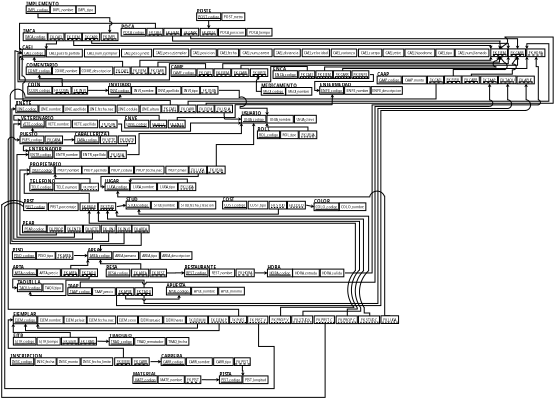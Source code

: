 <?xml version="1.0" encoding="UTF-8"?>
<dia:diagram xmlns:dia="http://www.lysator.liu.se/~alla/dia/">
  <dia:layer name="Background" visible="true" active="true">
    <dia:object type="Standard - Text" version="1" id="O0">
      <dia:attribute name="obj_pos">
        <dia:point val="-53.61,2.638"/>
      </dia:attribute>
      <dia:attribute name="obj_bb">
        <dia:rectangle val="-53.61,2.043;-51.26,2.788"/>
      </dia:attribute>
      <dia:attribute name="text">
        <dia:composite type="text">
          <dia:attribute name="string">
            <dia:string>#POSTE#</dia:string>
          </dia:attribute>
          <dia:attribute name="font">
            <dia:font family="sans" style="80" name="Helvetica-Bold"/>
          </dia:attribute>
          <dia:attribute name="height">
            <dia:real val="0.8"/>
          </dia:attribute>
          <dia:attribute name="pos">
            <dia:point val="-53.61,2.638"/>
          </dia:attribute>
          <dia:attribute name="color">
            <dia:color val="#000000"/>
          </dia:attribute>
          <dia:attribute name="alignment">
            <dia:enum val="0"/>
          </dia:attribute>
        </dia:composite>
      </dia:attribute>
      <dia:attribute name="valign">
        <dia:enum val="3"/>
      </dia:attribute>
      <dia:connections>
        <dia:connection handle="0" to="O174" connection="0"/>
      </dia:connections>
    </dia:object>
    <dia:object type="Standard - Text" version="1" id="O1">
      <dia:attribute name="obj_pos">
        <dia:point val="-78.39,5.508"/>
      </dia:attribute>
      <dia:attribute name="obj_bb">
        <dia:rectangle val="-78.39,4.913;-76.55,5.658"/>
      </dia:attribute>
      <dia:attribute name="text">
        <dia:composite type="text">
          <dia:attribute name="string">
            <dia:string>#IMCA#</dia:string>
          </dia:attribute>
          <dia:attribute name="font">
            <dia:font family="sans" style="80" name="Helvetica-Bold"/>
          </dia:attribute>
          <dia:attribute name="height">
            <dia:real val="0.8"/>
          </dia:attribute>
          <dia:attribute name="pos">
            <dia:point val="-78.39,5.508"/>
          </dia:attribute>
          <dia:attribute name="color">
            <dia:color val="#000000"/>
          </dia:attribute>
          <dia:attribute name="alignment">
            <dia:enum val="0"/>
          </dia:attribute>
        </dia:composite>
      </dia:attribute>
      <dia:attribute name="valign">
        <dia:enum val="3"/>
      </dia:attribute>
      <dia:connections>
        <dia:connection handle="0" to="O107" connection="0"/>
      </dia:connections>
    </dia:object>
    <dia:object type="Standard - Text" version="1" id="O2">
      <dia:attribute name="obj_pos">
        <dia:point val="-77.966,1.628"/>
      </dia:attribute>
      <dia:attribute name="obj_bb">
        <dia:rectangle val="-77.966,1.033;-73.184,1.778"/>
      </dia:attribute>
      <dia:attribute name="text">
        <dia:composite type="text">
          <dia:attribute name="string">
            <dia:string>#IMPLEMENTO#</dia:string>
          </dia:attribute>
          <dia:attribute name="font">
            <dia:font family="sans" style="80" name="Helvetica-Bold"/>
          </dia:attribute>
          <dia:attribute name="height">
            <dia:real val="0.8"/>
          </dia:attribute>
          <dia:attribute name="pos">
            <dia:point val="-77.966,1.628"/>
          </dia:attribute>
          <dia:attribute name="color">
            <dia:color val="#000000"/>
          </dia:attribute>
          <dia:attribute name="alignment">
            <dia:enum val="0"/>
          </dia:attribute>
        </dia:composite>
      </dia:attribute>
      <dia:attribute name="valign">
        <dia:enum val="3"/>
      </dia:attribute>
      <dia:connections>
        <dia:connection handle="0" to="O171" connection="0"/>
      </dia:connections>
    </dia:object>
    <dia:object type="Standard - Text" version="1" id="O3">
      <dia:attribute name="obj_pos">
        <dia:point val="-78.528,7.834"/>
      </dia:attribute>
      <dia:attribute name="obj_bb">
        <dia:rectangle val="-78.528,7.239;-76.888,7.984"/>
      </dia:attribute>
      <dia:attribute name="text">
        <dia:composite type="text">
          <dia:attribute name="string">
            <dia:string>#CAEJ#</dia:string>
          </dia:attribute>
          <dia:attribute name="font">
            <dia:font family="sans" style="80" name="Helvetica-Bold"/>
          </dia:attribute>
          <dia:attribute name="height">
            <dia:real val="0.8"/>
          </dia:attribute>
          <dia:attribute name="pos">
            <dia:point val="-78.528,7.834"/>
          </dia:attribute>
          <dia:attribute name="color">
            <dia:color val="#000000"/>
          </dia:attribute>
          <dia:attribute name="alignment">
            <dia:enum val="0"/>
          </dia:attribute>
        </dia:composite>
      </dia:attribute>
      <dia:attribute name="valign">
        <dia:enum val="3"/>
      </dia:attribute>
      <dia:connections>
        <dia:connection handle="0" to="O72" connection="0"/>
      </dia:connections>
    </dia:object>
    <dia:object type="Standard - Text" version="1" id="O4">
      <dia:attribute name="obj_pos">
        <dia:point val="-64.396,4.854"/>
      </dia:attribute>
      <dia:attribute name="obj_bb">
        <dia:rectangle val="-64.396,4.259;-62.416,5.004"/>
      </dia:attribute>
      <dia:attribute name="text">
        <dia:composite type="text">
          <dia:attribute name="string">
            <dia:string>#POCA#</dia:string>
          </dia:attribute>
          <dia:attribute name="font">
            <dia:font family="sans" style="80" name="Helvetica-Bold"/>
          </dia:attribute>
          <dia:attribute name="height">
            <dia:real val="0.8"/>
          </dia:attribute>
          <dia:attribute name="pos">
            <dia:point val="-64.396,4.854"/>
          </dia:attribute>
          <dia:attribute name="color">
            <dia:color val="#000000"/>
          </dia:attribute>
          <dia:attribute name="alignment">
            <dia:enum val="0"/>
          </dia:attribute>
        </dia:composite>
      </dia:attribute>
      <dia:attribute name="valign">
        <dia:enum val="3"/>
      </dia:attribute>
      <dia:connections>
        <dia:connection handle="0" to="O126" connection="0"/>
      </dia:connections>
    </dia:object>
    <dia:object type="Standard - Text" version="1" id="O5">
      <dia:attribute name="obj_pos">
        <dia:point val="-44.378,13.3"/>
      </dia:attribute>
      <dia:attribute name="obj_bb">
        <dia:rectangle val="-44.378,12.705;-38.976,13.45"/>
      </dia:attribute>
      <dia:attribute name="text">
        <dia:composite type="text">
          <dia:attribute name="string">
            <dia:string>#MEDICAMENTO#</dia:string>
          </dia:attribute>
          <dia:attribute name="font">
            <dia:font family="sans" style="80" name="Helvetica-Bold"/>
          </dia:attribute>
          <dia:attribute name="height">
            <dia:real val="0.8"/>
          </dia:attribute>
          <dia:attribute name="pos">
            <dia:point val="-44.378,13.3"/>
          </dia:attribute>
          <dia:attribute name="color">
            <dia:color val="#000000"/>
          </dia:attribute>
          <dia:attribute name="alignment">
            <dia:enum val="0"/>
          </dia:attribute>
        </dia:composite>
      </dia:attribute>
      <dia:attribute name="valign">
        <dia:enum val="3"/>
      </dia:attribute>
      <dia:connections>
        <dia:connection handle="0" to="O8" connection="0"/>
      </dia:connections>
    </dia:object>
    <dia:object type="Standard - Text" version="1" id="O6">
      <dia:attribute name="obj_pos">
        <dia:point val="-57.262,10.628"/>
      </dia:attribute>
      <dia:attribute name="obj_bb">
        <dia:rectangle val="-57.262,10.038;-55.237,10.778"/>
      </dia:attribute>
      <dia:attribute name="text">
        <dia:composite type="text">
          <dia:attribute name="string">
            <dia:string>#CAME#</dia:string>
          </dia:attribute>
          <dia:attribute name="font">
            <dia:font family="sans" style="80" name="Helvetica-Bold"/>
          </dia:attribute>
          <dia:attribute name="height">
            <dia:real val="0.793"/>
          </dia:attribute>
          <dia:attribute name="pos">
            <dia:point val="-57.262,10.628"/>
          </dia:attribute>
          <dia:attribute name="color">
            <dia:color val="#000000"/>
          </dia:attribute>
          <dia:attribute name="alignment">
            <dia:enum val="0"/>
          </dia:attribute>
        </dia:composite>
      </dia:attribute>
      <dia:attribute name="valign">
        <dia:enum val="3"/>
      </dia:attribute>
      <dia:connections>
        <dia:connection handle="0" to="O145" connection="0"/>
      </dia:connections>
    </dia:object>
    <dia:group>
      <dia:object type="FS - Function" version="0" id="O7">
        <dia:attribute name="obj_pos">
          <dia:point val="-40.878,13.3"/>
        </dia:attribute>
        <dia:attribute name="obj_bb">
          <dia:rectangle val="-41.478,12.7;-36.456,15.0"/>
        </dia:attribute>
        <dia:attribute name="elem_corner">
          <dia:point val="-40.878,13.3"/>
        </dia:attribute>
        <dia:attribute name="elem_width">
          <dia:real val="3.823"/>
        </dia:attribute>
        <dia:attribute name="elem_height">
          <dia:real val="1.1"/>
        </dia:attribute>
        <dia:attribute name="text">
          <dia:composite type="text">
            <dia:attribute name="string">
              <dia:string>#MEDI_nombre#</dia:string>
            </dia:attribute>
            <dia:attribute name="font">
              <dia:font family="sans" style="0" name="Helvetica"/>
            </dia:attribute>
            <dia:attribute name="height">
              <dia:real val="0.6"/>
            </dia:attribute>
            <dia:attribute name="pos">
              <dia:point val="-38.967,13.995"/>
            </dia:attribute>
            <dia:attribute name="color">
              <dia:color val="#000000"/>
            </dia:attribute>
            <dia:attribute name="alignment">
              <dia:enum val="1"/>
            </dia:attribute>
          </dia:composite>
        </dia:attribute>
        <dia:attribute name="is_wish">
          <dia:boolean val="false"/>
        </dia:attribute>
        <dia:attribute name="is_user">
          <dia:boolean val="false"/>
        </dia:attribute>
      </dia:object>
      <dia:group>
        <dia:object type="FS - Function" version="0" id="O8">
          <dia:attribute name="obj_pos">
            <dia:point val="-44.378,13.3"/>
          </dia:attribute>
          <dia:attribute name="obj_bb">
            <dia:rectangle val="-44.978,12.7;-40.216,15.0"/>
          </dia:attribute>
          <dia:attribute name="elem_corner">
            <dia:point val="-44.378,13.3"/>
          </dia:attribute>
          <dia:attribute name="elem_width">
            <dia:real val="3.562"/>
          </dia:attribute>
          <dia:attribute name="elem_height">
            <dia:real val="1.1"/>
          </dia:attribute>
          <dia:attribute name="text">
            <dia:composite type="text">
              <dia:attribute name="string">
                <dia:string>#MEDI_codigo#</dia:string>
              </dia:attribute>
              <dia:attribute name="font">
                <dia:font family="sans" style="0" name="Helvetica"/>
              </dia:attribute>
              <dia:attribute name="height">
                <dia:real val="0.6"/>
              </dia:attribute>
              <dia:attribute name="pos">
                <dia:point val="-42.597,13.995"/>
              </dia:attribute>
              <dia:attribute name="color">
                <dia:color val="#000000"/>
              </dia:attribute>
              <dia:attribute name="alignment">
                <dia:enum val="1"/>
              </dia:attribute>
            </dia:composite>
          </dia:attribute>
          <dia:attribute name="is_wish">
            <dia:boolean val="false"/>
          </dia:attribute>
          <dia:attribute name="is_user">
            <dia:boolean val="false"/>
          </dia:attribute>
        </dia:object>
        <dia:object type="Standard - Line" version="0" id="O9">
          <dia:attribute name="obj_pos">
            <dia:point val="-44.111,14.15"/>
          </dia:attribute>
          <dia:attribute name="obj_bb">
            <dia:rectangle val="-44.161,14.1;-41.111,14.2"/>
          </dia:attribute>
          <dia:attribute name="conn_endpoints">
            <dia:point val="-44.111,14.15"/>
            <dia:point val="-41.161,14.15"/>
          </dia:attribute>
          <dia:attribute name="numcp">
            <dia:int val="1"/>
          </dia:attribute>
        </dia:object>
      </dia:group>
    </dia:group>
    <dia:object type="Standard - Text" version="1" id="O10">
      <dia:attribute name="obj_pos">
        <dia:point val="-43.5,39.243"/>
      </dia:attribute>
      <dia:attribute name="obj_bb">
        <dia:rectangle val="-43.5,38.648;-41.432,39.394"/>
      </dia:attribute>
      <dia:attribute name="text">
        <dia:composite type="text">
          <dia:attribute name="string">
            <dia:string>#HORA#</dia:string>
          </dia:attribute>
          <dia:attribute name="font">
            <dia:font family="sans" style="80" name="Helvetica-Bold"/>
          </dia:attribute>
          <dia:attribute name="height">
            <dia:real val="0.8"/>
          </dia:attribute>
          <dia:attribute name="pos">
            <dia:point val="-43.5,39.243"/>
          </dia:attribute>
          <dia:attribute name="color">
            <dia:color val="#000000"/>
          </dia:attribute>
          <dia:attribute name="alignment">
            <dia:enum val="0"/>
          </dia:attribute>
        </dia:composite>
      </dia:attribute>
      <dia:attribute name="valign">
        <dia:enum val="3"/>
      </dia:attribute>
      <dia:connections>
        <dia:connection handle="0" to="O15" connection="0"/>
      </dia:connections>
    </dia:object>
    <dia:object type="Standard - Text" version="1" id="O11">
      <dia:attribute name="obj_pos">
        <dia:point val="-55.331,39.23"/>
      </dia:attribute>
      <dia:attribute name="obj_bb">
        <dia:rectangle val="-55.331,38.635;-50.161,39.38"/>
      </dia:attribute>
      <dia:attribute name="text">
        <dia:composite type="text">
          <dia:attribute name="string">
            <dia:string>#RESTAURANTE#</dia:string>
          </dia:attribute>
          <dia:attribute name="font">
            <dia:font family="sans" style="80" name="Helvetica-Bold"/>
          </dia:attribute>
          <dia:attribute name="height">
            <dia:real val="0.8"/>
          </dia:attribute>
          <dia:attribute name="pos">
            <dia:point val="-55.331,39.23"/>
          </dia:attribute>
          <dia:attribute name="color">
            <dia:color val="#000000"/>
          </dia:attribute>
          <dia:attribute name="alignment">
            <dia:enum val="0"/>
          </dia:attribute>
        </dia:composite>
      </dia:attribute>
      <dia:attribute name="valign">
        <dia:enum val="3"/>
      </dia:attribute>
      <dia:connections>
        <dia:connection handle="0" to="O442" connection="0"/>
      </dia:connections>
    </dia:object>
    <dia:object type="Standard - Text" version="1" id="O12">
      <dia:attribute name="obj_pos">
        <dia:point val="-66.528,39.246"/>
      </dia:attribute>
      <dia:attribute name="obj_bb">
        <dia:rectangle val="-66.528,38.651;-64.643,39.396"/>
      </dia:attribute>
      <dia:attribute name="text">
        <dia:composite type="text">
          <dia:attribute name="string">
            <dia:string>#RESA#</dia:string>
          </dia:attribute>
          <dia:attribute name="font">
            <dia:font family="sans" style="80" name="Helvetica-Bold"/>
          </dia:attribute>
          <dia:attribute name="height">
            <dia:real val="0.8"/>
          </dia:attribute>
          <dia:attribute name="pos">
            <dia:point val="-66.528,39.246"/>
          </dia:attribute>
          <dia:attribute name="color">
            <dia:color val="#000000"/>
          </dia:attribute>
          <dia:attribute name="alignment">
            <dia:enum val="0"/>
          </dia:attribute>
        </dia:composite>
      </dia:attribute>
      <dia:attribute name="valign">
        <dia:enum val="3"/>
      </dia:attribute>
      <dia:connections>
        <dia:connection handle="0" to="O362" connection="0"/>
      </dia:connections>
    </dia:object>
    <dia:group>
      <dia:object type="FS - Function" version="0" id="O13">
        <dia:attribute name="obj_pos">
          <dia:point val="-39.9,39.243"/>
        </dia:attribute>
        <dia:attribute name="obj_bb">
          <dia:rectangle val="-40.5,38.644;-35.303,40.944"/>
        </dia:attribute>
        <dia:attribute name="elem_corner">
          <dia:point val="-39.9,39.243"/>
        </dia:attribute>
        <dia:attribute name="elem_width">
          <dia:real val="3.998"/>
        </dia:attribute>
        <dia:attribute name="elem_height">
          <dia:real val="1.1"/>
        </dia:attribute>
        <dia:attribute name="text">
          <dia:composite type="text">
            <dia:attribute name="string">
              <dia:string>#HORA_entrada#</dia:string>
            </dia:attribute>
            <dia:attribute name="font">
              <dia:font family="sans" style="0" name="Helvetica"/>
            </dia:attribute>
            <dia:attribute name="height">
              <dia:real val="0.6"/>
            </dia:attribute>
            <dia:attribute name="pos">
              <dia:point val="-37.901,39.938"/>
            </dia:attribute>
            <dia:attribute name="color">
              <dia:color val="#000000"/>
            </dia:attribute>
            <dia:attribute name="alignment">
              <dia:enum val="1"/>
            </dia:attribute>
          </dia:composite>
        </dia:attribute>
        <dia:attribute name="is_wish">
          <dia:boolean val="false"/>
        </dia:attribute>
        <dia:attribute name="is_user">
          <dia:boolean val="false"/>
        </dia:attribute>
      </dia:object>
      <dia:object type="FS - Function" version="0" id="O14">
        <dia:attribute name="obj_pos">
          <dia:point val="-35.95,39.243"/>
        </dia:attribute>
        <dia:attribute name="obj_bb">
          <dia:rectangle val="-36.55,38.644;-31.823,40.944"/>
        </dia:attribute>
        <dia:attribute name="elem_corner">
          <dia:point val="-35.95,39.243"/>
        </dia:attribute>
        <dia:attribute name="elem_width">
          <dia:real val="3.527"/>
        </dia:attribute>
        <dia:attribute name="elem_height">
          <dia:real val="1.1"/>
        </dia:attribute>
        <dia:attribute name="text">
          <dia:composite type="text">
            <dia:attribute name="string">
              <dia:string>#HORA_salida#</dia:string>
            </dia:attribute>
            <dia:attribute name="font">
              <dia:font family="sans" style="0" name="Helvetica"/>
            </dia:attribute>
            <dia:attribute name="height">
              <dia:real val="0.6"/>
            </dia:attribute>
            <dia:attribute name="pos">
              <dia:point val="-34.186,39.938"/>
            </dia:attribute>
            <dia:attribute name="color">
              <dia:color val="#000000"/>
            </dia:attribute>
            <dia:attribute name="alignment">
              <dia:enum val="1"/>
            </dia:attribute>
          </dia:composite>
        </dia:attribute>
        <dia:attribute name="is_wish">
          <dia:boolean val="false"/>
        </dia:attribute>
        <dia:attribute name="is_user">
          <dia:boolean val="false"/>
        </dia:attribute>
      </dia:object>
      <dia:group>
        <dia:object type="FS - Function" version="0" id="O15">
          <dia:attribute name="obj_pos">
            <dia:point val="-43.5,39.243"/>
          </dia:attribute>
          <dia:attribute name="obj_bb">
            <dia:rectangle val="-44.1,38.644;-39.19,40.944"/>
          </dia:attribute>
          <dia:attribute name="elem_corner">
            <dia:point val="-43.5,39.243"/>
          </dia:attribute>
          <dia:attribute name="elem_width">
            <dia:real val="3.71"/>
          </dia:attribute>
          <dia:attribute name="elem_height">
            <dia:real val="1.1"/>
          </dia:attribute>
          <dia:attribute name="text">
            <dia:composite type="text">
              <dia:attribute name="string">
                <dia:string>#HORA_codigo#</dia:string>
              </dia:attribute>
              <dia:attribute name="font">
                <dia:font family="sans" style="0" name="Helvetica"/>
              </dia:attribute>
              <dia:attribute name="height">
                <dia:real val="0.6"/>
              </dia:attribute>
              <dia:attribute name="pos">
                <dia:point val="-41.645,39.938"/>
              </dia:attribute>
              <dia:attribute name="color">
                <dia:color val="#000000"/>
              </dia:attribute>
              <dia:attribute name="alignment">
                <dia:enum val="1"/>
              </dia:attribute>
            </dia:composite>
          </dia:attribute>
          <dia:attribute name="is_wish">
            <dia:boolean val="false"/>
          </dia:attribute>
          <dia:attribute name="is_user">
            <dia:boolean val="false"/>
          </dia:attribute>
        </dia:object>
        <dia:object type="Standard - Line" version="0" id="O16">
          <dia:attribute name="obj_pos">
            <dia:point val="-43.25,40.089"/>
          </dia:attribute>
          <dia:attribute name="obj_bb">
            <dia:rectangle val="-43.3,40.038;-40.121,40.152"/>
          </dia:attribute>
          <dia:attribute name="conn_endpoints">
            <dia:point val="-43.25,40.089"/>
            <dia:point val="-40.171,40.102"/>
          </dia:attribute>
          <dia:attribute name="numcp">
            <dia:int val="1"/>
          </dia:attribute>
        </dia:object>
      </dia:group>
    </dia:group>
    <dia:object type="Standard - Text" version="1" id="O17">
      <dia:attribute name="obj_pos">
        <dia:point val="-69.163,36.761"/>
      </dia:attribute>
      <dia:attribute name="obj_bb">
        <dia:rectangle val="-69.163,36.166;-67.243,36.911"/>
      </dia:attribute>
      <dia:attribute name="text">
        <dia:composite type="text">
          <dia:attribute name="string">
            <dia:string>#AREA#</dia:string>
          </dia:attribute>
          <dia:attribute name="font">
            <dia:font family="sans" style="80" name="Helvetica-Bold"/>
          </dia:attribute>
          <dia:attribute name="height">
            <dia:real val="0.8"/>
          </dia:attribute>
          <dia:attribute name="pos">
            <dia:point val="-69.163,36.761"/>
          </dia:attribute>
          <dia:attribute name="color">
            <dia:color val="#000000"/>
          </dia:attribute>
          <dia:attribute name="alignment">
            <dia:enum val="0"/>
          </dia:attribute>
        </dia:composite>
      </dia:attribute>
      <dia:attribute name="valign">
        <dia:enum val="3"/>
      </dia:attribute>
      <dia:connections>
        <dia:connection handle="0" to="O353" connection="0"/>
      </dia:connections>
    </dia:object>
    <dia:object type="Standard - Text" version="1" id="O18">
      <dia:attribute name="obj_pos">
        <dia:point val="-79.932,36.749"/>
      </dia:attribute>
      <dia:attribute name="obj_bb">
        <dia:rectangle val="-79.932,36.154;-78.219,36.899"/>
      </dia:attribute>
      <dia:attribute name="text">
        <dia:composite type="text">
          <dia:attribute name="string">
            <dia:string>#PISO#</dia:string>
          </dia:attribute>
          <dia:attribute name="font">
            <dia:font family="sans" style="80" name="Helvetica-Bold"/>
          </dia:attribute>
          <dia:attribute name="height">
            <dia:real val="0.8"/>
          </dia:attribute>
          <dia:attribute name="pos">
            <dia:point val="-79.932,36.749"/>
          </dia:attribute>
          <dia:attribute name="color">
            <dia:color val="#000000"/>
          </dia:attribute>
          <dia:attribute name="alignment">
            <dia:enum val="0"/>
          </dia:attribute>
        </dia:composite>
      </dia:attribute>
      <dia:attribute name="valign">
        <dia:enum val="3"/>
      </dia:attribute>
      <dia:connections>
        <dia:connection handle="0" to="O360" connection="0"/>
      </dia:connections>
    </dia:object>
    <dia:object type="Standard - Text" version="1" id="O19">
      <dia:attribute name="obj_pos">
        <dia:point val="-79.884,39.213"/>
      </dia:attribute>
      <dia:attribute name="obj_bb">
        <dia:rectangle val="-79.884,38.618;-78.041,39.363"/>
      </dia:attribute>
      <dia:attribute name="text">
        <dia:composite type="text">
          <dia:attribute name="string">
            <dia:string>#ARTA#</dia:string>
          </dia:attribute>
          <dia:attribute name="font">
            <dia:font family="sans" style="80" name="Helvetica-Bold"/>
          </dia:attribute>
          <dia:attribute name="height">
            <dia:real val="0.8"/>
          </dia:attribute>
          <dia:attribute name="pos">
            <dia:point val="-79.884,39.213"/>
          </dia:attribute>
          <dia:attribute name="color">
            <dia:color val="#000000"/>
          </dia:attribute>
          <dia:attribute name="alignment">
            <dia:enum val="0"/>
          </dia:attribute>
        </dia:composite>
      </dia:attribute>
      <dia:attribute name="valign">
        <dia:enum val="3"/>
      </dia:attribute>
      <dia:connections>
        <dia:connection handle="0" to="O379" connection="0"/>
      </dia:connections>
    </dia:object>
    <dia:object type="Standard - Text" version="1" id="O20">
      <dia:attribute name="obj_pos">
        <dia:point val="-57.929,41.831"/>
      </dia:attribute>
      <dia:attribute name="obj_bb">
        <dia:rectangle val="-57.929,41.236;-54.664,41.981"/>
      </dia:attribute>
      <dia:attribute name="text">
        <dia:composite type="text">
          <dia:attribute name="string">
            <dia:string>#APUESTA#</dia:string>
          </dia:attribute>
          <dia:attribute name="font">
            <dia:font family="sans" style="80" name="Helvetica-Bold"/>
          </dia:attribute>
          <dia:attribute name="height">
            <dia:real val="0.8"/>
          </dia:attribute>
          <dia:attribute name="pos">
            <dia:point val="-57.929,41.831"/>
          </dia:attribute>
          <dia:attribute name="color">
            <dia:color val="#000000"/>
          </dia:attribute>
          <dia:attribute name="alignment">
            <dia:enum val="0"/>
          </dia:attribute>
        </dia:composite>
      </dia:attribute>
      <dia:attribute name="valign">
        <dia:enum val="3"/>
      </dia:attribute>
      <dia:connections>
        <dia:connection handle="0" to="O517" connection="0"/>
      </dia:connections>
    </dia:object>
    <dia:object type="Standard - Text" version="1" id="O21">
      <dia:attribute name="obj_pos">
        <dia:point val="-79.214,41.362"/>
      </dia:attribute>
      <dia:attribute name="obj_bb">
        <dia:rectangle val="-79.214,40.767;-75.719,41.513"/>
      </dia:attribute>
      <dia:attribute name="text">
        <dia:composite type="text">
          <dia:attribute name="string">
            <dia:string>#TAQUILLA#</dia:string>
          </dia:attribute>
          <dia:attribute name="font">
            <dia:font family="sans" style="80" name="Helvetica-Bold"/>
          </dia:attribute>
          <dia:attribute name="height">
            <dia:real val="0.8"/>
          </dia:attribute>
          <dia:attribute name="pos">
            <dia:point val="-79.214,41.362"/>
          </dia:attribute>
          <dia:attribute name="color">
            <dia:color val="#000000"/>
          </dia:attribute>
          <dia:attribute name="alignment">
            <dia:enum val="0"/>
          </dia:attribute>
        </dia:composite>
      </dia:attribute>
      <dia:attribute name="valign">
        <dia:enum val="3"/>
      </dia:attribute>
      <dia:connections>
        <dia:connection handle="0" to="O23" connection="0"/>
      </dia:connections>
    </dia:object>
    <dia:group>
      <dia:object type="FS - Function" version="0" id="O22">
        <dia:attribute name="obj_pos">
          <dia:point val="-75.564,41.362"/>
        </dia:attribute>
        <dia:attribute name="obj_bb">
          <dia:rectangle val="-76.164,40.763;-72.002,43.062"/>
        </dia:attribute>
        <dia:attribute name="elem_corner">
          <dia:point val="-75.564,41.362"/>
        </dia:attribute>
        <dia:attribute name="elem_width">
          <dia:real val="2.962"/>
        </dia:attribute>
        <dia:attribute name="elem_height">
          <dia:real val="1.1"/>
        </dia:attribute>
        <dia:attribute name="text">
          <dia:composite type="text">
            <dia:attribute name="string">
              <dia:string>#TAQU_tipo#</dia:string>
            </dia:attribute>
            <dia:attribute name="font">
              <dia:font family="sans" style="0" name="Helvetica"/>
            </dia:attribute>
            <dia:attribute name="height">
              <dia:real val="0.6"/>
            </dia:attribute>
            <dia:attribute name="pos">
              <dia:point val="-74.083,42.057"/>
            </dia:attribute>
            <dia:attribute name="color">
              <dia:color val="#000000"/>
            </dia:attribute>
            <dia:attribute name="alignment">
              <dia:enum val="1"/>
            </dia:attribute>
          </dia:composite>
        </dia:attribute>
        <dia:attribute name="is_wish">
          <dia:boolean val="false"/>
        </dia:attribute>
        <dia:attribute name="is_user">
          <dia:boolean val="false"/>
        </dia:attribute>
      </dia:object>
      <dia:group>
        <dia:object type="FS - Function" version="0" id="O23">
          <dia:attribute name="obj_pos">
            <dia:point val="-79.214,41.362"/>
          </dia:attribute>
          <dia:attribute name="obj_bb">
            <dia:rectangle val="-79.814,40.763;-74.977,43.062"/>
          </dia:attribute>
          <dia:attribute name="elem_corner">
            <dia:point val="-79.214,41.362"/>
          </dia:attribute>
          <dia:attribute name="elem_width">
            <dia:real val="3.638"/>
          </dia:attribute>
          <dia:attribute name="elem_height">
            <dia:real val="1.1"/>
          </dia:attribute>
          <dia:attribute name="text">
            <dia:composite type="text">
              <dia:attribute name="string">
                <dia:string>#TAQU_codigo#</dia:string>
              </dia:attribute>
              <dia:attribute name="font">
                <dia:font family="sans" style="0" name="Helvetica"/>
              </dia:attribute>
              <dia:attribute name="height">
                <dia:real val="0.6"/>
              </dia:attribute>
              <dia:attribute name="pos">
                <dia:point val="-77.396,42.057"/>
              </dia:attribute>
              <dia:attribute name="color">
                <dia:color val="#000000"/>
              </dia:attribute>
              <dia:attribute name="alignment">
                <dia:enum val="1"/>
              </dia:attribute>
            </dia:composite>
          </dia:attribute>
          <dia:attribute name="is_wish">
            <dia:boolean val="false"/>
          </dia:attribute>
          <dia:attribute name="is_user">
            <dia:boolean val="false"/>
          </dia:attribute>
        </dia:object>
        <dia:object type="Standard - Line" version="0" id="O24">
          <dia:attribute name="obj_pos">
            <dia:point val="-79.059,42.207"/>
          </dia:attribute>
          <dia:attribute name="obj_bb">
            <dia:rectangle val="-79.11,42.15;-75.757,42.257"/>
          </dia:attribute>
          <dia:attribute name="conn_endpoints">
            <dia:point val="-79.059,42.207"/>
            <dia:point val="-75.807,42.2"/>
          </dia:attribute>
          <dia:attribute name="numcp">
            <dia:int val="1"/>
          </dia:attribute>
        </dia:object>
      </dia:group>
    </dia:group>
    <dia:object type="Standard - Text" version="1" id="O25">
      <dia:attribute name="obj_pos">
        <dia:point val="-72.012,41.905"/>
      </dia:attribute>
      <dia:attribute name="obj_bb">
        <dia:rectangle val="-72.012,41.31;-70.164,42.055"/>
      </dia:attribute>
      <dia:attribute name="text">
        <dia:composite type="text">
          <dia:attribute name="string">
            <dia:string>#TAAP#</dia:string>
          </dia:attribute>
          <dia:attribute name="font">
            <dia:font family="sans" style="80" name="Helvetica-Bold"/>
          </dia:attribute>
          <dia:attribute name="height">
            <dia:real val="0.8"/>
          </dia:attribute>
          <dia:attribute name="pos">
            <dia:point val="-72.012,41.905"/>
          </dia:attribute>
          <dia:attribute name="color">
            <dia:color val="#000000"/>
          </dia:attribute>
          <dia:attribute name="alignment">
            <dia:enum val="0"/>
          </dia:attribute>
        </dia:composite>
      </dia:attribute>
      <dia:attribute name="valign">
        <dia:enum val="3"/>
      </dia:attribute>
      <dia:connections>
        <dia:connection handle="0" to="O391" connection="0"/>
      </dia:connections>
    </dia:object>
    <dia:object type="Standard - Text" version="1" id="O26">
      <dia:attribute name="obj_pos">
        <dia:point val="-70.239,42.455"/>
      </dia:attribute>
      <dia:attribute name="obj_bb">
        <dia:rectangle val="-70.239,41.86;-70.239,42.605"/>
      </dia:attribute>
      <dia:attribute name="text">
        <dia:composite type="text">
          <dia:attribute name="string">
            <dia:string>##</dia:string>
          </dia:attribute>
          <dia:attribute name="font">
            <dia:font family="sans" style="0" name="Helvetica"/>
          </dia:attribute>
          <dia:attribute name="height">
            <dia:real val="0.8"/>
          </dia:attribute>
          <dia:attribute name="pos">
            <dia:point val="-70.239,42.455"/>
          </dia:attribute>
          <dia:attribute name="color">
            <dia:color val="#000000"/>
          </dia:attribute>
          <dia:attribute name="alignment">
            <dia:enum val="0"/>
          </dia:attribute>
        </dia:composite>
      </dia:attribute>
      <dia:attribute name="valign">
        <dia:enum val="3"/>
      </dia:attribute>
      <dia:connections>
        <dia:connection handle="0" to="O391" connection="8"/>
      </dia:connections>
    </dia:object>
    <dia:object type="Standard - Text" version="1" id="O27">
      <dia:attribute name="obj_pos">
        <dia:point val="-27.827,11.675"/>
      </dia:attribute>
      <dia:attribute name="obj_bb">
        <dia:rectangle val="-27.827,11.08;-25.897,11.825"/>
      </dia:attribute>
      <dia:attribute name="text">
        <dia:composite type="text">
          <dia:attribute name="string">
            <dia:string>#CAAP#</dia:string>
          </dia:attribute>
          <dia:attribute name="font">
            <dia:font family="sans" style="80" name="Helvetica-Bold"/>
          </dia:attribute>
          <dia:attribute name="height">
            <dia:real val="0.8"/>
          </dia:attribute>
          <dia:attribute name="pos">
            <dia:point val="-27.827,11.675"/>
          </dia:attribute>
          <dia:attribute name="color">
            <dia:color val="#000000"/>
          </dia:attribute>
          <dia:attribute name="alignment">
            <dia:enum val="0"/>
          </dia:attribute>
        </dia:composite>
      </dia:attribute>
      <dia:attribute name="valign">
        <dia:enum val="3"/>
      </dia:attribute>
      <dia:connections>
        <dia:connection handle="0" to="O195" connection="0"/>
      </dia:connections>
    </dia:object>
    <dia:object type="Standard - Text" version="1" id="O28">
      <dia:attribute name="obj_pos">
        <dia:point val="-36.837,29.791"/>
      </dia:attribute>
      <dia:attribute name="obj_bb">
        <dia:rectangle val="-36.837,29.197;-34.399,29.942"/>
      </dia:attribute>
      <dia:attribute name="text">
        <dia:composite type="text">
          <dia:attribute name="string">
            <dia:string>#COLOR#</dia:string>
          </dia:attribute>
          <dia:attribute name="font">
            <dia:font family="sans" style="80" name="Helvetica-Bold"/>
          </dia:attribute>
          <dia:attribute name="height">
            <dia:real val="0.8"/>
          </dia:attribute>
          <dia:attribute name="pos">
            <dia:point val="-36.837,29.791"/>
          </dia:attribute>
          <dia:attribute name="color">
            <dia:color val="#000000"/>
          </dia:attribute>
          <dia:attribute name="alignment">
            <dia:enum val="0"/>
          </dia:attribute>
        </dia:composite>
      </dia:attribute>
      <dia:attribute name="valign">
        <dia:enum val="3"/>
      </dia:attribute>
      <dia:connections>
        <dia:connection handle="0" to="O303" connection="0"/>
      </dia:connections>
    </dia:object>
    <dia:object type="Standard - Text" version="1" id="O29">
      <dia:attribute name="obj_pos">
        <dia:point val="-62.72,54.486"/>
      </dia:attribute>
      <dia:attribute name="obj_bb">
        <dia:rectangle val="-62.72,53.891;-59.13,54.636"/>
      </dia:attribute>
      <dia:attribute name="text">
        <dia:composite type="text">
          <dia:attribute name="string">
            <dia:string>#MATERIAL#</dia:string>
          </dia:attribute>
          <dia:attribute name="font">
            <dia:font family="sans" style="80" name="Helvetica-Bold"/>
          </dia:attribute>
          <dia:attribute name="height">
            <dia:real val="0.8"/>
          </dia:attribute>
          <dia:attribute name="pos">
            <dia:point val="-62.72,54.486"/>
          </dia:attribute>
          <dia:attribute name="color">
            <dia:color val="#000000"/>
          </dia:attribute>
          <dia:attribute name="alignment">
            <dia:enum val="0"/>
          </dia:attribute>
        </dia:composite>
      </dia:attribute>
      <dia:attribute name="valign">
        <dia:enum val="3"/>
      </dia:attribute>
      <dia:connections>
        <dia:connection handle="0" to="O456" connection="0"/>
      </dia:connections>
    </dia:object>
    <dia:object type="Standard - Text" version="1" id="O30">
      <dia:attribute name="obj_pos">
        <dia:point val="-50.359,54.501"/>
      </dia:attribute>
      <dia:attribute name="obj_bb">
        <dia:rectangle val="-50.359,53.906;-48.309,54.651"/>
      </dia:attribute>
      <dia:attribute name="text">
        <dia:composite type="text">
          <dia:attribute name="string">
            <dia:string>#PISTA#</dia:string>
          </dia:attribute>
          <dia:attribute name="font">
            <dia:font family="sans" style="80" name="Helvetica-Bold"/>
          </dia:attribute>
          <dia:attribute name="height">
            <dia:real val="0.8"/>
          </dia:attribute>
          <dia:attribute name="pos">
            <dia:point val="-50.359,54.501"/>
          </dia:attribute>
          <dia:attribute name="color">
            <dia:color val="#000000"/>
          </dia:attribute>
          <dia:attribute name="alignment">
            <dia:enum val="0"/>
          </dia:attribute>
        </dia:composite>
      </dia:attribute>
      <dia:attribute name="valign">
        <dia:enum val="3"/>
      </dia:attribute>
      <dia:connections>
        <dia:connection handle="0" to="O453" connection="0"/>
      </dia:connections>
    </dia:object>
    <dia:object type="Standard - Text" version="1" id="O31">
      <dia:attribute name="obj_pos">
        <dia:point val="-58.683,51.915"/>
      </dia:attribute>
      <dia:attribute name="obj_bb">
        <dia:rectangle val="-58.683,51.32;-55.308,52.065"/>
      </dia:attribute>
      <dia:attribute name="text">
        <dia:composite type="text">
          <dia:attribute name="string">
            <dia:string>#CARRERA#</dia:string>
          </dia:attribute>
          <dia:attribute name="font">
            <dia:font family="sans" style="80" name="Helvetica-Bold"/>
          </dia:attribute>
          <dia:attribute name="height">
            <dia:real val="0.8"/>
          </dia:attribute>
          <dia:attribute name="pos">
            <dia:point val="-58.683,51.915"/>
          </dia:attribute>
          <dia:attribute name="color">
            <dia:color val="#000000"/>
          </dia:attribute>
          <dia:attribute name="alignment">
            <dia:enum val="0"/>
          </dia:attribute>
        </dia:composite>
      </dia:attribute>
      <dia:attribute name="valign">
        <dia:enum val="3"/>
      </dia:attribute>
      <dia:connections>
        <dia:connection handle="0" to="O463" connection="0"/>
      </dia:connections>
    </dia:object>
    <dia:object type="Standard - Text" version="1" id="O32">
      <dia:attribute name="obj_pos">
        <dia:point val="-42.697,10.907"/>
      </dia:attribute>
      <dia:attribute name="obj_bb">
        <dia:rectangle val="-42.697,10.312;-40.76,11.057"/>
      </dia:attribute>
      <dia:attribute name="text">
        <dia:composite type="text">
          <dia:attribute name="string">
            <dia:string>#ENCA#</dia:string>
          </dia:attribute>
          <dia:attribute name="font">
            <dia:font family="sans" style="80" name="Helvetica-Bold"/>
          </dia:attribute>
          <dia:attribute name="height">
            <dia:real val="0.8"/>
          </dia:attribute>
          <dia:attribute name="pos">
            <dia:point val="-42.697,10.907"/>
          </dia:attribute>
          <dia:attribute name="color">
            <dia:color val="#000000"/>
          </dia:attribute>
          <dia:attribute name="alignment">
            <dia:enum val="0"/>
          </dia:attribute>
        </dia:composite>
      </dia:attribute>
      <dia:attribute name="valign">
        <dia:enum val="3"/>
      </dia:attribute>
      <dia:connections>
        <dia:connection handle="0" to="O150" connection="0"/>
      </dia:connections>
    </dia:object>
    <dia:object type="Standard - Text" version="1" id="O33">
      <dia:attribute name="obj_pos">
        <dia:point val="-36.026,13.171"/>
      </dia:attribute>
      <dia:attribute name="obj_bb">
        <dia:rectangle val="-36.026,12.576;-31.051,13.321"/>
      </dia:attribute>
      <dia:attribute name="text">
        <dia:composite type="text">
          <dia:attribute name="string">
            <dia:string>#ENFERMEDAD#</dia:string>
          </dia:attribute>
          <dia:attribute name="font">
            <dia:font family="sans" style="80" name="Helvetica-Bold"/>
          </dia:attribute>
          <dia:attribute name="height">
            <dia:real val="0.8"/>
          </dia:attribute>
          <dia:attribute name="pos">
            <dia:point val="-36.026,13.171"/>
          </dia:attribute>
          <dia:attribute name="color">
            <dia:color val="#000000"/>
          </dia:attribute>
          <dia:attribute name="alignment">
            <dia:enum val="0"/>
          </dia:attribute>
        </dia:composite>
      </dia:attribute>
      <dia:attribute name="valign">
        <dia:enum val="3"/>
      </dia:attribute>
      <dia:connections>
        <dia:connection handle="0" to="O178" connection="0"/>
      </dia:connections>
    </dia:object>
    <dia:object type="Standard - Text" version="1" id="O34">
      <dia:attribute name="obj_pos">
        <dia:point val="-49.906,29.545"/>
      </dia:attribute>
      <dia:attribute name="obj_bb">
        <dia:rectangle val="-49.906,28.95;-47.993,29.695"/>
      </dia:attribute>
      <dia:attribute name="text">
        <dia:composite type="text">
          <dia:attribute name="string">
            <dia:string>#COST#</dia:string>
          </dia:attribute>
          <dia:attribute name="font">
            <dia:font family="sans" style="80" name="Helvetica-Bold"/>
          </dia:attribute>
          <dia:attribute name="height">
            <dia:real val="0.8"/>
          </dia:attribute>
          <dia:attribute name="pos">
            <dia:point val="-49.906,29.545"/>
          </dia:attribute>
          <dia:attribute name="color">
            <dia:color val="#000000"/>
          </dia:attribute>
          <dia:attribute name="alignment">
            <dia:enum val="0"/>
          </dia:attribute>
        </dia:composite>
      </dia:attribute>
      <dia:attribute name="valign">
        <dia:enum val="3"/>
      </dia:attribute>
      <dia:connections>
        <dia:connection handle="0" to="O315" connection="0"/>
      </dia:connections>
    </dia:object>
    <dia:object type="Standard - Text" version="1" id="O35">
      <dia:attribute name="obj_pos">
        <dia:point val="-63.684,29.551"/>
      </dia:attribute>
      <dia:attribute name="obj_bb">
        <dia:rectangle val="-63.684,28.956;-61.734,29.701"/>
      </dia:attribute>
      <dia:attribute name="text">
        <dia:composite type="text">
          <dia:attribute name="string">
            <dia:string>#STUD#</dia:string>
          </dia:attribute>
          <dia:attribute name="font">
            <dia:font family="sans" style="80" name="Helvetica-Bold"/>
          </dia:attribute>
          <dia:attribute name="height">
            <dia:real val="0.8"/>
          </dia:attribute>
          <dia:attribute name="pos">
            <dia:point val="-63.684,29.551"/>
          </dia:attribute>
          <dia:attribute name="color">
            <dia:color val="#000000"/>
          </dia:attribute>
          <dia:attribute name="alignment">
            <dia:enum val="0"/>
          </dia:attribute>
        </dia:composite>
      </dia:attribute>
      <dia:attribute name="valign">
        <dia:enum val="3"/>
      </dia:attribute>
      <dia:connections>
        <dia:connection handle="0" to="O308" connection="0"/>
      </dia:connections>
    </dia:object>
    <dia:object type="Standard - Text" version="1" id="O36">
      <dia:attribute name="obj_pos">
        <dia:point val="-80.219,51.91"/>
      </dia:attribute>
      <dia:attribute name="obj_bb">
        <dia:rectangle val="-80.219,51.315;-75.529,52.06"/>
      </dia:attribute>
      <dia:attribute name="text">
        <dia:composite type="text">
          <dia:attribute name="string">
            <dia:string>#INSCRIPCION#</dia:string>
          </dia:attribute>
          <dia:attribute name="font">
            <dia:font family="sans" style="80" name="Helvetica-Bold"/>
          </dia:attribute>
          <dia:attribute name="height">
            <dia:real val="0.8"/>
          </dia:attribute>
          <dia:attribute name="pos">
            <dia:point val="-80.219,51.91"/>
          </dia:attribute>
          <dia:attribute name="color">
            <dia:color val="#000000"/>
          </dia:attribute>
          <dia:attribute name="alignment">
            <dia:enum val="0"/>
          </dia:attribute>
        </dia:composite>
      </dia:attribute>
      <dia:attribute name="valign">
        <dia:enum val="3"/>
      </dia:attribute>
      <dia:connections>
        <dia:connection handle="0" to="O474" connection="0"/>
      </dia:connections>
    </dia:object>
    <dia:object type="Standard - Text" version="1" id="O37">
      <dia:attribute name="obj_pos">
        <dia:point val="-63.891,17.976"/>
      </dia:attribute>
      <dia:attribute name="obj_bb">
        <dia:rectangle val="-63.891,17.381;-61.986,18.126"/>
      </dia:attribute>
      <dia:attribute name="text">
        <dia:composite type="text">
          <dia:attribute name="string">
            <dia:string>#ENVE#</dia:string>
          </dia:attribute>
          <dia:attribute name="font">
            <dia:font family="sans" style="80" name="Helvetica-Bold"/>
          </dia:attribute>
          <dia:attribute name="height">
            <dia:real val="0.8"/>
          </dia:attribute>
          <dia:attribute name="pos">
            <dia:point val="-63.891,17.976"/>
          </dia:attribute>
          <dia:attribute name="color">
            <dia:color val="#000000"/>
          </dia:attribute>
          <dia:attribute name="alignment">
            <dia:enum val="0"/>
          </dia:attribute>
        </dia:composite>
      </dia:attribute>
      <dia:attribute name="valign">
        <dia:enum val="3"/>
      </dia:attribute>
      <dia:connections>
        <dia:connection handle="0" to="O247" connection="0"/>
      </dia:connections>
    </dia:object>
    <dia:object type="Standard - Text" version="1" id="O38">
      <dia:attribute name="obj_pos">
        <dia:point val="-66.105,49.019"/>
      </dia:attribute>
      <dia:attribute name="obj_bb">
        <dia:rectangle val="-66.105,48.424;-62.632,49.169"/>
      </dia:attribute>
      <dia:attribute name="text">
        <dia:composite type="text">
          <dia:attribute name="string">
            <dia:string>#TRAQUEO#</dia:string>
          </dia:attribute>
          <dia:attribute name="font">
            <dia:font family="sans" style="80" name="Helvetica-Bold"/>
          </dia:attribute>
          <dia:attribute name="height">
            <dia:real val="0.8"/>
          </dia:attribute>
          <dia:attribute name="pos">
            <dia:point val="-66.105,49.019"/>
          </dia:attribute>
          <dia:attribute name="color">
            <dia:color val="#000000"/>
          </dia:attribute>
          <dia:attribute name="alignment">
            <dia:enum val="0"/>
          </dia:attribute>
        </dia:composite>
      </dia:attribute>
      <dia:attribute name="valign">
        <dia:enum val="3"/>
      </dia:attribute>
      <dia:connections>
        <dia:connection handle="0" to="O449" connection="0"/>
      </dia:connections>
    </dia:object>
    <dia:object type="Standard - Text" version="1" id="O39">
      <dia:attribute name="obj_pos">
        <dia:point val="-79.796,48.998"/>
      </dia:attribute>
      <dia:attribute name="obj_bb">
        <dia:rectangle val="-79.796,48.403;-78.191,49.148"/>
      </dia:attribute>
      <dia:attribute name="text">
        <dia:composite type="text">
          <dia:attribute name="string">
            <dia:string>#EJTR#</dia:string>
          </dia:attribute>
          <dia:attribute name="font">
            <dia:font family="sans" style="80" name="Helvetica-Bold"/>
          </dia:attribute>
          <dia:attribute name="height">
            <dia:real val="0.8"/>
          </dia:attribute>
          <dia:attribute name="pos">
            <dia:point val="-79.796,48.998"/>
          </dia:attribute>
          <dia:attribute name="color">
            <dia:color val="#000000"/>
          </dia:attribute>
          <dia:attribute name="alignment">
            <dia:enum val="0"/>
          </dia:attribute>
        </dia:composite>
      </dia:attribute>
      <dia:attribute name="valign">
        <dia:enum val="3"/>
      </dia:attribute>
      <dia:connections>
        <dia:connection handle="0" to="O554" connection="0"/>
      </dia:connections>
    </dia:object>
    <dia:object type="Standard - Text" version="1" id="O40">
      <dia:attribute name="obj_pos">
        <dia:point val="-78.848,20.229"/>
      </dia:attribute>
      <dia:attribute name="obj_bb">
        <dia:rectangle val="-78.848,19.634;-75.978,20.379"/>
      </dia:attribute>
      <dia:attribute name="text">
        <dia:composite type="text">
          <dia:attribute name="string">
            <dia:string>#PUESTO#</dia:string>
          </dia:attribute>
          <dia:attribute name="font">
            <dia:font family="sans" style="80" name="Helvetica-Bold"/>
          </dia:attribute>
          <dia:attribute name="height">
            <dia:real val="0.8"/>
          </dia:attribute>
          <dia:attribute name="pos">
            <dia:point val="-78.848,20.229"/>
          </dia:attribute>
          <dia:attribute name="color">
            <dia:color val="#000000"/>
          </dia:attribute>
          <dia:attribute name="alignment">
            <dia:enum val="0"/>
          </dia:attribute>
        </dia:composite>
      </dia:attribute>
      <dia:attribute name="valign">
        <dia:enum val="3"/>
      </dia:attribute>
      <dia:connections>
        <dia:connection handle="0" to="O548" connection="0"/>
      </dia:connections>
    </dia:object>
    <dia:object type="Standard - Text" version="1" id="O41">
      <dia:attribute name="obj_pos">
        <dia:point val="-71.033,20.214"/>
      </dia:attribute>
      <dia:attribute name="obj_bb">
        <dia:rectangle val="-71.033,19.619;-66.143,20.364"/>
      </dia:attribute>
      <dia:attribute name="text">
        <dia:composite type="text">
          <dia:attribute name="string">
            <dia:string>#CABALLERIZA#</dia:string>
          </dia:attribute>
          <dia:attribute name="font">
            <dia:font family="sans" style="80" name="Helvetica-Bold"/>
          </dia:attribute>
          <dia:attribute name="height">
            <dia:real val="0.8"/>
          </dia:attribute>
          <dia:attribute name="pos">
            <dia:point val="-71.033,20.214"/>
          </dia:attribute>
          <dia:attribute name="color">
            <dia:color val="#000000"/>
          </dia:attribute>
          <dia:attribute name="alignment">
            <dia:enum val="0"/>
          </dia:attribute>
        </dia:composite>
      </dia:attribute>
      <dia:attribute name="valign">
        <dia:enum val="3"/>
      </dia:attribute>
      <dia:connections>
        <dia:connection handle="0" to="O259" connection="0"/>
      </dia:connections>
    </dia:object>
    <dia:object type="Standard - Text" version="1" id="O42">
      <dia:attribute name="obj_pos">
        <dia:point val="-47.219,17.273"/>
      </dia:attribute>
      <dia:attribute name="obj_bb">
        <dia:rectangle val="-47.219,16.678;-43.969,17.423"/>
      </dia:attribute>
      <dia:attribute name="text">
        <dia:composite type="text">
          <dia:attribute name="string">
            <dia:string>#USUARIO#</dia:string>
          </dia:attribute>
          <dia:attribute name="font">
            <dia:font family="sans" style="80" name="Helvetica-Bold"/>
          </dia:attribute>
          <dia:attribute name="height">
            <dia:real val="0.8"/>
          </dia:attribute>
          <dia:attribute name="pos">
            <dia:point val="-47.219,17.273"/>
          </dia:attribute>
          <dia:attribute name="color">
            <dia:color val="#000000"/>
          </dia:attribute>
          <dia:attribute name="alignment">
            <dia:enum val="0"/>
          </dia:attribute>
        </dia:composite>
      </dia:attribute>
      <dia:attribute name="valign">
        <dia:enum val="3"/>
      </dia:attribute>
      <dia:connections>
        <dia:connection handle="0" to="O509" connection="0"/>
      </dia:connections>
    </dia:object>
    <dia:object type="Standard - Text" version="1" id="O43">
      <dia:attribute name="obj_pos">
        <dia:point val="-44.929,19.504"/>
      </dia:attribute>
      <dia:attribute name="obj_bb">
        <dia:rectangle val="-44.929,18.909;-43.077,19.654"/>
      </dia:attribute>
      <dia:attribute name="text">
        <dia:composite type="text">
          <dia:attribute name="string">
            <dia:string>#ROLL#</dia:string>
          </dia:attribute>
          <dia:attribute name="font">
            <dia:font family="sans" style="80" name="Helvetica-Bold"/>
          </dia:attribute>
          <dia:attribute name="height">
            <dia:real val="0.8"/>
          </dia:attribute>
          <dia:attribute name="pos">
            <dia:point val="-44.929,19.504"/>
          </dia:attribute>
          <dia:attribute name="color">
            <dia:color val="#000000"/>
          </dia:attribute>
          <dia:attribute name="alignment">
            <dia:enum val="0"/>
          </dia:attribute>
        </dia:composite>
      </dia:attribute>
      <dia:attribute name="valign">
        <dia:enum val="3"/>
      </dia:attribute>
      <dia:connections>
        <dia:connection handle="0" to="O514" connection="0"/>
      </dia:connections>
    </dia:object>
    <dia:object type="Standard - Text" version="1" id="O44">
      <dia:attribute name="obj_pos">
        <dia:point val="-78.488,32.95"/>
      </dia:attribute>
      <dia:attribute name="obj_bb">
        <dia:rectangle val="-78.488,32.355;-76.593,33.1"/>
      </dia:attribute>
      <dia:attribute name="text">
        <dia:composite type="text">
          <dia:attribute name="string">
            <dia:string>#PEAR#</dia:string>
          </dia:attribute>
          <dia:attribute name="font">
            <dia:font family="sans" style="80" name="Helvetica-Bold"/>
          </dia:attribute>
          <dia:attribute name="height">
            <dia:real val="0.8"/>
          </dia:attribute>
          <dia:attribute name="pos">
            <dia:point val="-78.488,32.95"/>
          </dia:attribute>
          <dia:attribute name="color">
            <dia:color val="#000000"/>
          </dia:attribute>
          <dia:attribute name="alignment">
            <dia:enum val="0"/>
          </dia:attribute>
        </dia:composite>
      </dia:attribute>
      <dia:attribute name="valign">
        <dia:enum val="3"/>
      </dia:attribute>
      <dia:connections>
        <dia:connection handle="0" to="O425" connection="0"/>
      </dia:connections>
    </dia:object>
    <dia:object type="Standard - Text" version="1" id="O45">
      <dia:attribute name="obj_pos">
        <dia:point val="-79.809,45.947"/>
      </dia:attribute>
      <dia:attribute name="obj_bb">
        <dia:rectangle val="-79.809,45.352;-76.194,46.097"/>
      </dia:attribute>
      <dia:attribute name="text">
        <dia:composite type="text">
          <dia:attribute name="string">
            <dia:string>#EJEMPLAR#</dia:string>
          </dia:attribute>
          <dia:attribute name="font">
            <dia:font family="sans" style="80" name="Helvetica-Bold"/>
          </dia:attribute>
          <dia:attribute name="height">
            <dia:real val="0.8"/>
          </dia:attribute>
          <dia:attribute name="pos">
            <dia:point val="-79.809,45.947"/>
          </dia:attribute>
          <dia:attribute name="color">
            <dia:color val="#000000"/>
          </dia:attribute>
          <dia:attribute name="alignment">
            <dia:enum val="0"/>
          </dia:attribute>
        </dia:composite>
      </dia:attribute>
      <dia:attribute name="valign">
        <dia:enum val="3"/>
      </dia:attribute>
      <dia:connections>
        <dia:connection handle="0" to="O528" connection="0"/>
      </dia:connections>
    </dia:object>
    <dia:object type="Standard - Text" version="1" id="O46">
      <dia:attribute name="obj_pos">
        <dia:point val="-78.331,29.784"/>
      </dia:attribute>
      <dia:attribute name="obj_bb">
        <dia:rectangle val="-78.331,29.189;-76.471,29.934"/>
      </dia:attribute>
      <dia:attribute name="text">
        <dia:composite type="text">
          <dia:attribute name="string">
            <dia:string>#PRST#</dia:string>
          </dia:attribute>
          <dia:attribute name="font">
            <dia:font family="sans" style="80" name="Helvetica-Bold"/>
          </dia:attribute>
          <dia:attribute name="height">
            <dia:real val="0.8"/>
          </dia:attribute>
          <dia:attribute name="pos">
            <dia:point val="-78.331,29.784"/>
          </dia:attribute>
          <dia:attribute name="color">
            <dia:color val="#000000"/>
          </dia:attribute>
          <dia:attribute name="alignment">
            <dia:enum val="0"/>
          </dia:attribute>
        </dia:composite>
      </dia:attribute>
      <dia:attribute name="valign">
        <dia:enum val="3"/>
      </dia:attribute>
      <dia:connections>
        <dia:connection handle="0" to="O489" connection="0"/>
      </dia:connections>
    </dia:object>
    <dia:object type="Standard - Text" version="1" id="O47">
      <dia:attribute name="obj_pos">
        <dia:point val="-77.445,26.952"/>
      </dia:attribute>
      <dia:attribute name="obj_bb">
        <dia:rectangle val="-77.445,26.357;-73.663,27.102"/>
      </dia:attribute>
      <dia:attribute name="text">
        <dia:composite type="text">
          <dia:attribute name="string">
            <dia:string>#TELEFONO#</dia:string>
          </dia:attribute>
          <dia:attribute name="font">
            <dia:font family="sans" style="80" name="Helvetica-Bold"/>
          </dia:attribute>
          <dia:attribute name="height">
            <dia:real val="0.8"/>
          </dia:attribute>
          <dia:attribute name="pos">
            <dia:point val="-77.445,26.952"/>
          </dia:attribute>
          <dia:attribute name="color">
            <dia:color val="#000000"/>
          </dia:attribute>
          <dia:attribute name="alignment">
            <dia:enum val="0"/>
          </dia:attribute>
        </dia:composite>
      </dia:attribute>
      <dia:attribute name="valign">
        <dia:enum val="3"/>
      </dia:attribute>
      <dia:connections>
        <dia:connection handle="0" to="O292" connection="0"/>
      </dia:connections>
    </dia:object>
    <dia:object type="Standard - Text" version="1" id="O48">
      <dia:attribute name="obj_pos">
        <dia:point val="-66.696,26.943"/>
      </dia:attribute>
      <dia:attribute name="obj_bb">
        <dia:rectangle val="-66.696,26.348;-64.279,27.093"/>
      </dia:attribute>
      <dia:attribute name="text">
        <dia:composite type="text">
          <dia:attribute name="string">
            <dia:string>#LUGAR#</dia:string>
          </dia:attribute>
          <dia:attribute name="font">
            <dia:font family="sans" style="80" name="Helvetica-Bold"/>
          </dia:attribute>
          <dia:attribute name="height">
            <dia:real val="0.8"/>
          </dia:attribute>
          <dia:attribute name="pos">
            <dia:point val="-66.696,26.943"/>
          </dia:attribute>
          <dia:attribute name="color">
            <dia:color val="#000000"/>
          </dia:attribute>
          <dia:attribute name="alignment">
            <dia:enum val="0"/>
          </dia:attribute>
        </dia:composite>
      </dia:attribute>
      <dia:attribute name="valign">
        <dia:enum val="3"/>
      </dia:attribute>
      <dia:connections>
        <dia:connection handle="0" to="O276" connection="0"/>
      </dia:connections>
    </dia:object>
    <dia:object type="Standard - Text" version="1" id="O49">
      <dia:attribute name="obj_pos">
        <dia:point val="-77.728,13.15"/>
      </dia:attribute>
      <dia:attribute name="obj_bb">
        <dia:rectangle val="-77.728,12.555;-75.941,13.3"/>
      </dia:attribute>
      <dia:attribute name="text">
        <dia:composite type="text">
          <dia:attribute name="string">
            <dia:string>#COIN#</dia:string>
          </dia:attribute>
          <dia:attribute name="font">
            <dia:font family="sans" style="80" name="Helvetica-Bold"/>
          </dia:attribute>
          <dia:attribute name="height">
            <dia:real val="0.8"/>
          </dia:attribute>
          <dia:attribute name="pos">
            <dia:point val="-77.728,13.15"/>
          </dia:attribute>
          <dia:attribute name="color">
            <dia:color val="#000000"/>
          </dia:attribute>
          <dia:attribute name="alignment">
            <dia:enum val="0"/>
          </dia:attribute>
        </dia:composite>
      </dia:attribute>
      <dia:attribute name="valign">
        <dia:enum val="3"/>
      </dia:attribute>
      <dia:connections>
        <dia:connection handle="0" to="O327" connection="0"/>
      </dia:connections>
    </dia:object>
    <dia:object type="Standard - Text" version="1" id="O50">
      <dia:attribute name="obj_pos">
        <dia:point val="-52.619,38.89"/>
      </dia:attribute>
      <dia:attribute name="obj_bb">
        <dia:rectangle val="-52.619,38.295;-52.619,39.04"/>
      </dia:attribute>
      <dia:attribute name="text">
        <dia:composite type="text">
          <dia:attribute name="string">
            <dia:string>##</dia:string>
          </dia:attribute>
          <dia:attribute name="font">
            <dia:font family="sans" style="0" name="Helvetica"/>
          </dia:attribute>
          <dia:attribute name="height">
            <dia:real val="0.8"/>
          </dia:attribute>
          <dia:attribute name="pos">
            <dia:point val="-52.619,38.89"/>
          </dia:attribute>
          <dia:attribute name="color">
            <dia:color val="#000000"/>
          </dia:attribute>
          <dia:attribute name="alignment">
            <dia:enum val="0"/>
          </dia:attribute>
        </dia:composite>
      </dia:attribute>
      <dia:attribute name="valign">
        <dia:enum val="3"/>
      </dia:attribute>
    </dia:object>
    <dia:object type="Standard - Text" version="1" id="O51">
      <dia:attribute name="obj_pos">
        <dia:point val="-77.961,10.356"/>
      </dia:attribute>
      <dia:attribute name="obj_bb">
        <dia:rectangle val="-77.961,9.761;-73.178,10.506"/>
      </dia:attribute>
      <dia:attribute name="text">
        <dia:composite type="text">
          <dia:attribute name="string">
            <dia:string>#COMENTARIO#</dia:string>
          </dia:attribute>
          <dia:attribute name="font">
            <dia:font family="sans" style="80" name="Helvetica-Bold"/>
          </dia:attribute>
          <dia:attribute name="height">
            <dia:real val="0.8"/>
          </dia:attribute>
          <dia:attribute name="pos">
            <dia:point val="-77.961,10.356"/>
          </dia:attribute>
          <dia:attribute name="color">
            <dia:color val="#000000"/>
          </dia:attribute>
          <dia:attribute name="alignment">
            <dia:enum val="0"/>
          </dia:attribute>
        </dia:composite>
      </dia:attribute>
      <dia:attribute name="valign">
        <dia:enum val="3"/>
      </dia:attribute>
      <dia:connections>
        <dia:connection handle="0" to="O86" connection="0"/>
      </dia:connections>
    </dia:object>
    <dia:object type="Standard - Text" version="1" id="O52">
      <dia:attribute name="obj_pos">
        <dia:point val="-77.445,24.539"/>
      </dia:attribute>
      <dia:attribute name="obj_bb">
        <dia:rectangle val="-77.445,23.944;-72.635,24.689"/>
      </dia:attribute>
      <dia:attribute name="text">
        <dia:composite type="text">
          <dia:attribute name="string">
            <dia:string>#PROPIETARIO#</dia:string>
          </dia:attribute>
          <dia:attribute name="font">
            <dia:font family="sans" style="80" name="Helvetica-Bold"/>
          </dia:attribute>
          <dia:attribute name="height">
            <dia:real val="0.8"/>
          </dia:attribute>
          <dia:attribute name="pos">
            <dia:point val="-77.445,24.539"/>
          </dia:attribute>
          <dia:attribute name="color">
            <dia:color val="#000000"/>
          </dia:attribute>
          <dia:attribute name="alignment">
            <dia:enum val="0"/>
          </dia:attribute>
        </dia:composite>
      </dia:attribute>
      <dia:attribute name="valign">
        <dia:enum val="3"/>
      </dia:attribute>
      <dia:connections>
        <dia:connection handle="0" to="O285" connection="0"/>
      </dia:connections>
    </dia:object>
    <dia:object type="Standard - Text" version="1" id="O53">
      <dia:attribute name="obj_pos">
        <dia:point val="-77.605,22.331"/>
      </dia:attribute>
      <dia:attribute name="obj_bb">
        <dia:rectangle val="-77.605,21.736;-72.665,22.481"/>
      </dia:attribute>
      <dia:attribute name="text">
        <dia:composite type="text">
          <dia:attribute name="string">
            <dia:string>#ENTRENADOR#</dia:string>
          </dia:attribute>
          <dia:attribute name="font">
            <dia:font family="sans" style="80" name="Helvetica-Bold"/>
          </dia:attribute>
          <dia:attribute name="height">
            <dia:real val="0.8"/>
          </dia:attribute>
          <dia:attribute name="pos">
            <dia:point val="-77.605,22.331"/>
          </dia:attribute>
          <dia:attribute name="color">
            <dia:color val="#000000"/>
          </dia:attribute>
          <dia:attribute name="alignment">
            <dia:enum val="0"/>
          </dia:attribute>
        </dia:composite>
      </dia:attribute>
      <dia:attribute name="valign">
        <dia:enum val="3"/>
      </dia:attribute>
      <dia:connections>
        <dia:connection handle="0" to="O268" connection="0"/>
      </dia:connections>
    </dia:object>
    <dia:object type="Standard - Text" version="1" id="O54">
      <dia:attribute name="obj_pos">
        <dia:point val="-78.722,17.957"/>
      </dia:attribute>
      <dia:attribute name="obj_bb">
        <dia:rectangle val="-78.722,17.362;-73.88,18.107"/>
      </dia:attribute>
      <dia:attribute name="text">
        <dia:composite type="text">
          <dia:attribute name="string">
            <dia:string>#VETERINARIO#</dia:string>
          </dia:attribute>
          <dia:attribute name="font">
            <dia:font family="sans" style="80" name="Helvetica-Bold"/>
          </dia:attribute>
          <dia:attribute name="height">
            <dia:real val="0.8"/>
          </dia:attribute>
          <dia:attribute name="pos">
            <dia:point val="-78.722,17.957"/>
          </dia:attribute>
          <dia:attribute name="color">
            <dia:color val="#000000"/>
          </dia:attribute>
          <dia:attribute name="alignment">
            <dia:enum val="0"/>
          </dia:attribute>
        </dia:composite>
      </dia:attribute>
      <dia:attribute name="valign">
        <dia:enum val="3"/>
      </dia:attribute>
      <dia:connections>
        <dia:connection handle="0" to="O243" connection="0"/>
      </dia:connections>
    </dia:object>
    <dia:object type="Standard - Text" version="1" id="O55">
      <dia:attribute name="obj_pos">
        <dia:point val="-79.441,15.806"/>
      </dia:attribute>
      <dia:attribute name="obj_bb">
        <dia:rectangle val="-79.441,15.211;-77.119,15.956"/>
      </dia:attribute>
      <dia:attribute name="text">
        <dia:composite type="text">
          <dia:attribute name="string">
            <dia:string>#JINETE#</dia:string>
          </dia:attribute>
          <dia:attribute name="font">
            <dia:font family="sans" style="80" name="Helvetica-Bold"/>
          </dia:attribute>
          <dia:attribute name="height">
            <dia:real val="0.8"/>
          </dia:attribute>
          <dia:attribute name="pos">
            <dia:point val="-79.441,15.806"/>
          </dia:attribute>
          <dia:attribute name="color">
            <dia:color val="#000000"/>
          </dia:attribute>
          <dia:attribute name="alignment">
            <dia:enum val="0"/>
          </dia:attribute>
        </dia:composite>
      </dia:attribute>
      <dia:attribute name="valign">
        <dia:enum val="3"/>
      </dia:attribute>
      <dia:connections>
        <dia:connection handle="0" to="O233" connection="0"/>
      </dia:connections>
    </dia:object>
    <dia:object type="Standard - Text" version="1" id="O56">
      <dia:attribute name="obj_pos">
        <dia:point val="-66.206,13.161"/>
      </dia:attribute>
      <dia:attribute name="obj_bb">
        <dia:rectangle val="-66.206,12.566;-62.741,13.31"/>
      </dia:attribute>
      <dia:attribute name="text">
        <dia:composite type="text">
          <dia:attribute name="string">
            <dia:string>#INVITADO#</dia:string>
          </dia:attribute>
          <dia:attribute name="font">
            <dia:font family="sans" style="80" name="Helvetica-Bold"/>
          </dia:attribute>
          <dia:attribute name="height">
            <dia:real val="0.8"/>
          </dia:attribute>
          <dia:attribute name="pos">
            <dia:point val="-66.206,13.161"/>
          </dia:attribute>
          <dia:attribute name="color">
            <dia:color val="#000000"/>
          </dia:attribute>
          <dia:attribute name="alignment">
            <dia:enum val="0"/>
          </dia:attribute>
        </dia:composite>
      </dia:attribute>
      <dia:attribute name="valign">
        <dia:enum val="3"/>
      </dia:attribute>
      <dia:connections>
        <dia:connection handle="0" to="O333" connection="0"/>
      </dia:connections>
    </dia:object>
    <dia:group>
      <dia:object type="FS - Function" version="0" id="O57">
        <dia:attribute name="obj_pos">
          <dia:point val="-26.986,7.8"/>
        </dia:attribute>
        <dia:attribute name="obj_bb">
          <dia:rectangle val="-27.586,7.2;-23.256,9.5"/>
        </dia:attribute>
        <dia:attribute name="elem_corner">
          <dia:point val="-26.986,7.8"/>
        </dia:attribute>
        <dia:attribute name="elem_width">
          <dia:real val="3.13"/>
        </dia:attribute>
        <dia:attribute name="elem_height">
          <dia:real val="1.1"/>
        </dia:attribute>
        <dia:attribute name="text">
          <dia:composite type="text">
            <dia:attribute name="string">
              <dia:string>#CAEJ_retiro#</dia:string>
            </dia:attribute>
            <dia:attribute name="font">
              <dia:font family="sans" style="0" name="Helvetica"/>
            </dia:attribute>
            <dia:attribute name="height">
              <dia:real val="0.6"/>
            </dia:attribute>
            <dia:attribute name="pos">
              <dia:point val="-25.421,8.495"/>
            </dia:attribute>
            <dia:attribute name="color">
              <dia:color val="#000000"/>
            </dia:attribute>
            <dia:attribute name="alignment">
              <dia:enum val="1"/>
            </dia:attribute>
          </dia:composite>
        </dia:attribute>
        <dia:attribute name="is_wish">
          <dia:boolean val="false"/>
        </dia:attribute>
        <dia:attribute name="is_user">
          <dia:boolean val="false"/>
        </dia:attribute>
      </dia:object>
      <dia:object type="FS - Function" version="0" id="O58">
        <dia:attribute name="obj_pos">
          <dia:point val="-69.64,7.834"/>
        </dia:attribute>
        <dia:attribute name="obj_bb">
          <dia:rectangle val="-70.24,7.234;-63.755,9.534"/>
        </dia:attribute>
        <dia:attribute name="elem_corner">
          <dia:point val="-69.64,7.834"/>
        </dia:attribute>
        <dia:attribute name="elem_width">
          <dia:real val="5.285"/>
        </dia:attribute>
        <dia:attribute name="elem_height">
          <dia:real val="1.1"/>
        </dia:attribute>
        <dia:attribute name="text">
          <dia:composite type="text">
            <dia:attribute name="string">
              <dia:string>#CAEJ_num_ejemplar#</dia:string>
            </dia:attribute>
            <dia:attribute name="font">
              <dia:font family="sans" style="0" name="Helvetica"/>
            </dia:attribute>
            <dia:attribute name="height">
              <dia:real val="0.6"/>
            </dia:attribute>
            <dia:attribute name="pos">
              <dia:point val="-66.997,8.529"/>
            </dia:attribute>
            <dia:attribute name="color">
              <dia:color val="#000000"/>
            </dia:attribute>
            <dia:attribute name="alignment">
              <dia:enum val="1"/>
            </dia:attribute>
          </dia:composite>
        </dia:attribute>
        <dia:attribute name="is_wish">
          <dia:boolean val="false"/>
        </dia:attribute>
        <dia:attribute name="is_user">
          <dia:boolean val="false"/>
        </dia:attribute>
      </dia:object>
      <dia:object type="FS - Function" version="0" id="O59">
        <dia:attribute name="obj_pos">
          <dia:point val="-64.343,7.824"/>
        </dia:attribute>
        <dia:attribute name="obj_bb">
          <dia:rectangle val="-64.943,7.224;-59.166,9.524"/>
        </dia:attribute>
        <dia:attribute name="elem_corner">
          <dia:point val="-64.343,7.824"/>
        </dia:attribute>
        <dia:attribute name="elem_width">
          <dia:real val="4.577"/>
        </dia:attribute>
        <dia:attribute name="elem_height">
          <dia:real val="1.1"/>
        </dia:attribute>
        <dia:attribute name="text">
          <dia:composite type="text">
            <dia:attribute name="string">
              <dia:string>#CAEJ_peso_jinete#</dia:string>
            </dia:attribute>
            <dia:attribute name="font">
              <dia:font family="sans" style="0" name="Helvetica"/>
            </dia:attribute>
            <dia:attribute name="height">
              <dia:real val="0.6"/>
            </dia:attribute>
            <dia:attribute name="pos">
              <dia:point val="-62.054,8.519"/>
            </dia:attribute>
            <dia:attribute name="color">
              <dia:color val="#000000"/>
            </dia:attribute>
            <dia:attribute name="alignment">
              <dia:enum val="1"/>
            </dia:attribute>
          </dia:composite>
        </dia:attribute>
        <dia:attribute name="is_wish">
          <dia:boolean val="false"/>
        </dia:attribute>
        <dia:attribute name="is_user">
          <dia:boolean val="false"/>
        </dia:attribute>
      </dia:object>
      <dia:object type="FS - Function" version="0" id="O60">
        <dia:attribute name="obj_pos">
          <dia:point val="-59.786,7.8"/>
        </dia:attribute>
        <dia:attribute name="obj_bb">
          <dia:rectangle val="-60.386,7.2;-53.836,9.5"/>
        </dia:attribute>
        <dia:attribute name="elem_corner">
          <dia:point val="-59.786,7.8"/>
        </dia:attribute>
        <dia:attribute name="elem_width">
          <dia:real val="5.35"/>
        </dia:attribute>
        <dia:attribute name="elem_height">
          <dia:real val="1.1"/>
        </dia:attribute>
        <dia:attribute name="text">
          <dia:composite type="text">
            <dia:attribute name="string">
              <dia:string>#CAEJ_peso_ejemplar#</dia:string>
            </dia:attribute>
            <dia:attribute name="font">
              <dia:font family="sans" style="0" name="Helvetica"/>
            </dia:attribute>
            <dia:attribute name="height">
              <dia:real val="0.6"/>
            </dia:attribute>
            <dia:attribute name="pos">
              <dia:point val="-57.111,8.495"/>
            </dia:attribute>
            <dia:attribute name="color">
              <dia:color val="#000000"/>
            </dia:attribute>
            <dia:attribute name="alignment">
              <dia:enum val="1"/>
            </dia:attribute>
          </dia:composite>
        </dia:attribute>
        <dia:attribute name="is_wish">
          <dia:boolean val="false"/>
        </dia:attribute>
        <dia:attribute name="is_user">
          <dia:boolean val="false"/>
        </dia:attribute>
      </dia:object>
      <dia:object type="FS - Function" version="0" id="O61">
        <dia:attribute name="obj_pos">
          <dia:point val="-54.436,7.8"/>
        </dia:attribute>
        <dia:attribute name="obj_bb">
          <dia:rectangle val="-55.036,7.2;-50.014,9.5"/>
        </dia:attribute>
        <dia:attribute name="elem_corner">
          <dia:point val="-54.436,7.8"/>
        </dia:attribute>
        <dia:attribute name="elem_width">
          <dia:real val="3.823"/>
        </dia:attribute>
        <dia:attribute name="elem_height">
          <dia:real val="1.1"/>
        </dia:attribute>
        <dia:attribute name="text">
          <dia:composite type="text">
            <dia:attribute name="string">
              <dia:string>#CAEJ_posicion#</dia:string>
            </dia:attribute>
            <dia:attribute name="font">
              <dia:font family="sans" style="0" name="Helvetica"/>
            </dia:attribute>
            <dia:attribute name="height">
              <dia:real val="0.6"/>
            </dia:attribute>
            <dia:attribute name="pos">
              <dia:point val="-52.525,8.495"/>
            </dia:attribute>
            <dia:attribute name="color">
              <dia:color val="#000000"/>
            </dia:attribute>
            <dia:attribute name="alignment">
              <dia:enum val="1"/>
            </dia:attribute>
          </dia:composite>
        </dia:attribute>
        <dia:attribute name="is_wish">
          <dia:boolean val="false"/>
        </dia:attribute>
        <dia:attribute name="is_user">
          <dia:boolean val="false"/>
        </dia:attribute>
      </dia:object>
      <dia:object type="FS - Function" version="0" id="O62">
        <dia:attribute name="obj_pos">
          <dia:point val="-50.603,7.8"/>
        </dia:attribute>
        <dia:attribute name="obj_bb">
          <dia:rectangle val="-51.203,7.2;-46.826,9.5"/>
        </dia:attribute>
        <dia:attribute name="elem_corner">
          <dia:point val="-50.603,7.8"/>
        </dia:attribute>
        <dia:attribute name="elem_width">
          <dia:real val="3.177"/>
        </dia:attribute>
        <dia:attribute name="elem_height">
          <dia:real val="1.1"/>
        </dia:attribute>
        <dia:attribute name="text">
          <dia:composite type="text">
            <dia:attribute name="string">
              <dia:string>#CAEJ_fecha#</dia:string>
            </dia:attribute>
            <dia:attribute name="font">
              <dia:font family="sans" style="0" name="Helvetica"/>
            </dia:attribute>
            <dia:attribute name="height">
              <dia:real val="0.6"/>
            </dia:attribute>
            <dia:attribute name="pos">
              <dia:point val="-49.014,8.495"/>
            </dia:attribute>
            <dia:attribute name="color">
              <dia:color val="#000000"/>
            </dia:attribute>
            <dia:attribute name="alignment">
              <dia:enum val="1"/>
            </dia:attribute>
          </dia:composite>
        </dia:attribute>
        <dia:attribute name="is_wish">
          <dia:boolean val="false"/>
        </dia:attribute>
        <dia:attribute name="is_user">
          <dia:boolean val="false"/>
        </dia:attribute>
      </dia:object>
      <dia:object type="FS - Function" version="0" id="O63">
        <dia:attribute name="obj_pos">
          <dia:point val="-47.453,7.8"/>
        </dia:attribute>
        <dia:attribute name="obj_bb">
          <dia:rectangle val="-48.053,7.2;-41.963,9.5"/>
        </dia:attribute>
        <dia:attribute name="elem_corner">
          <dia:point val="-47.453,7.8"/>
        </dia:attribute>
        <dia:attribute name="elem_width">
          <dia:real val="4.89"/>
        </dia:attribute>
        <dia:attribute name="elem_height">
          <dia:real val="1.1"/>
        </dia:attribute>
        <dia:attribute name="text">
          <dia:composite type="text">
            <dia:attribute name="string">
              <dia:string>#CAEJ_num_carrera#</dia:string>
            </dia:attribute>
            <dia:attribute name="font">
              <dia:font family="sans" style="0" name="Helvetica"/>
            </dia:attribute>
            <dia:attribute name="height">
              <dia:real val="0.6"/>
            </dia:attribute>
            <dia:attribute name="pos">
              <dia:point val="-45.008,8.495"/>
            </dia:attribute>
            <dia:attribute name="color">
              <dia:color val="#000000"/>
            </dia:attribute>
            <dia:attribute name="alignment">
              <dia:enum val="1"/>
            </dia:attribute>
          </dia:composite>
        </dia:attribute>
        <dia:attribute name="is_wish">
          <dia:boolean val="false"/>
        </dia:attribute>
        <dia:attribute name="is_user">
          <dia:boolean val="false"/>
        </dia:attribute>
      </dia:object>
      <dia:object type="FS - Function" version="0" id="O64">
        <dia:attribute name="obj_pos">
          <dia:point val="-42.57,7.8"/>
        </dia:attribute>
        <dia:attribute name="obj_bb">
          <dia:rectangle val="-43.17,7.2;-37.955,9.5"/>
        </dia:attribute>
        <dia:attribute name="elem_corner">
          <dia:point val="-42.57,7.8"/>
        </dia:attribute>
        <dia:attribute name="elem_width">
          <dia:real val="4.015"/>
        </dia:attribute>
        <dia:attribute name="elem_height">
          <dia:real val="1.1"/>
        </dia:attribute>
        <dia:attribute name="text">
          <dia:composite type="text">
            <dia:attribute name="string">
              <dia:string>#CAEJ_distancia#</dia:string>
            </dia:attribute>
            <dia:attribute name="font">
              <dia:font family="sans" style="0" name="Helvetica"/>
            </dia:attribute>
            <dia:attribute name="height">
              <dia:real val="0.6"/>
            </dia:attribute>
            <dia:attribute name="pos">
              <dia:point val="-40.562,8.495"/>
            </dia:attribute>
            <dia:attribute name="color">
              <dia:color val="#000000"/>
            </dia:attribute>
            <dia:attribute name="alignment">
              <dia:enum val="1"/>
            </dia:attribute>
          </dia:composite>
        </dia:attribute>
        <dia:attribute name="is_wish">
          <dia:boolean val="false"/>
        </dia:attribute>
        <dia:attribute name="is_user">
          <dia:boolean val="false"/>
        </dia:attribute>
      </dia:object>
      <dia:object type="FS - Function" version="0" id="O65">
        <dia:attribute name="obj_pos">
          <dia:point val="-38.536,7.8"/>
        </dia:attribute>
        <dia:attribute name="obj_bb">
          <dia:rectangle val="-39.136,7.2;-33.781,9.5"/>
        </dia:attribute>
        <dia:attribute name="elem_corner">
          <dia:point val="-38.536,7.8"/>
        </dia:attribute>
        <dia:attribute name="elem_width">
          <dia:real val="4.155"/>
        </dia:attribute>
        <dia:attribute name="elem_height">
          <dia:real val="1.1"/>
        </dia:attribute>
        <dia:attribute name="text">
          <dia:composite type="text">
            <dia:attribute name="string">
              <dia:string>#CAEJ_velocidad#</dia:string>
            </dia:attribute>
            <dia:attribute name="font">
              <dia:font family="sans" style="0" name="Helvetica"/>
            </dia:attribute>
            <dia:attribute name="height">
              <dia:real val="0.6"/>
            </dia:attribute>
            <dia:attribute name="pos">
              <dia:point val="-36.459,8.495"/>
            </dia:attribute>
            <dia:attribute name="color">
              <dia:color val="#000000"/>
            </dia:attribute>
            <dia:attribute name="alignment">
              <dia:enum val="1"/>
            </dia:attribute>
          </dia:composite>
        </dia:attribute>
        <dia:attribute name="is_wish">
          <dia:boolean val="false"/>
        </dia:attribute>
        <dia:attribute name="is_user">
          <dia:boolean val="false"/>
        </dia:attribute>
      </dia:object>
      <dia:object type="FS - Function" version="0" id="O66">
        <dia:attribute name="obj_pos">
          <dia:point val="-34.386,7.8"/>
        </dia:attribute>
        <dia:attribute name="obj_bb">
          <dia:rectangle val="-34.986,7.2;-29.881,9.5"/>
        </dia:attribute>
        <dia:attribute name="elem_corner">
          <dia:point val="-34.386,7.8"/>
        </dia:attribute>
        <dia:attribute name="elem_width">
          <dia:real val="3.905"/>
        </dia:attribute>
        <dia:attribute name="elem_height">
          <dia:real val="1.1"/>
        </dia:attribute>
        <dia:attribute name="text">
          <dia:composite type="text">
            <dia:attribute name="string">
              <dia:string>#CAEJ_varianza#</dia:string>
            </dia:attribute>
            <dia:attribute name="font">
              <dia:font family="sans" style="0" name="Helvetica"/>
            </dia:attribute>
            <dia:attribute name="height">
              <dia:real val="0.6"/>
            </dia:attribute>
            <dia:attribute name="pos">
              <dia:point val="-32.434,8.495"/>
            </dia:attribute>
            <dia:attribute name="color">
              <dia:color val="#000000"/>
            </dia:attribute>
            <dia:attribute name="alignment">
              <dia:enum val="1"/>
            </dia:attribute>
          </dia:composite>
        </dia:attribute>
        <dia:attribute name="is_wish">
          <dia:boolean val="false"/>
        </dia:attribute>
        <dia:attribute name="is_user">
          <dia:boolean val="false"/>
        </dia:attribute>
      </dia:object>
      <dia:object type="FS - Function" version="0" id="O67">
        <dia:attribute name="obj_pos">
          <dia:point val="-30.486,7.8"/>
        </dia:attribute>
        <dia:attribute name="obj_bb">
          <dia:rectangle val="-31.086,7.2;-26.379,9.5"/>
        </dia:attribute>
        <dia:attribute name="elem_corner">
          <dia:point val="-30.486,7.8"/>
        </dia:attribute>
        <dia:attribute name="elem_width">
          <dia:real val="3.507"/>
        </dia:attribute>
        <dia:attribute name="elem_height">
          <dia:real val="1.1"/>
        </dia:attribute>
        <dia:attribute name="text">
          <dia:composite type="text">
            <dia:attribute name="string">
              <dia:string>#CAEJ_cuerpo#</dia:string>
            </dia:attribute>
            <dia:attribute name="font">
              <dia:font family="sans" style="0" name="Helvetica"/>
            </dia:attribute>
            <dia:attribute name="height">
              <dia:real val="0.6"/>
            </dia:attribute>
            <dia:attribute name="pos">
              <dia:point val="-28.733,8.495"/>
            </dia:attribute>
            <dia:attribute name="color">
              <dia:color val="#000000"/>
            </dia:attribute>
            <dia:attribute name="alignment">
              <dia:enum val="1"/>
            </dia:attribute>
          </dia:composite>
        </dia:attribute>
        <dia:attribute name="is_wish">
          <dia:boolean val="false"/>
        </dia:attribute>
        <dia:attribute name="is_user">
          <dia:boolean val="false"/>
        </dia:attribute>
      </dia:object>
      <dia:object type="FS - Function" version="0" id="O68">
        <dia:attribute name="obj_pos">
          <dia:point val="-23.853,7.8"/>
        </dia:attribute>
        <dia:attribute name="obj_bb">
          <dia:rectangle val="-24.453,7.2;-18.825,9.5"/>
        </dia:attribute>
        <dia:attribute name="elem_corner">
          <dia:point val="-23.853,7.8"/>
        </dia:attribute>
        <dia:attribute name="elem_width">
          <dia:real val="4.428"/>
        </dia:attribute>
        <dia:attribute name="elem_height">
          <dia:real val="1.1"/>
        </dia:attribute>
        <dia:attribute name="text">
          <dia:composite type="text">
            <dia:attribute name="string">
              <dia:string>#CAEJ_hipodromo#</dia:string>
            </dia:attribute>
            <dia:attribute name="font">
              <dia:font family="sans" style="0" name="Helvetica"/>
            </dia:attribute>
            <dia:attribute name="height">
              <dia:real val="0.6"/>
            </dia:attribute>
            <dia:attribute name="pos">
              <dia:point val="-21.639,8.495"/>
            </dia:attribute>
            <dia:attribute name="color">
              <dia:color val="#000000"/>
            </dia:attribute>
            <dia:attribute name="alignment">
              <dia:enum val="1"/>
            </dia:attribute>
          </dia:composite>
        </dia:attribute>
        <dia:attribute name="is_wish">
          <dia:boolean val="false"/>
        </dia:attribute>
        <dia:attribute name="is_user">
          <dia:boolean val="false"/>
        </dia:attribute>
      </dia:object>
      <dia:object type="FS - Function" version="0" id="O69">
        <dia:attribute name="obj_pos">
          <dia:point val="-19.436,7.8"/>
        </dia:attribute>
        <dia:attribute name="obj_bb">
          <dia:rectangle val="-20.036,7.2;-16.071,9.5"/>
        </dia:attribute>
        <dia:attribute name="elem_corner">
          <dia:point val="-19.436,7.8"/>
        </dia:attribute>
        <dia:attribute name="elem_width">
          <dia:real val="2.765"/>
        </dia:attribute>
        <dia:attribute name="elem_height">
          <dia:real val="1.1"/>
        </dia:attribute>
        <dia:attribute name="text">
          <dia:composite type="text">
            <dia:attribute name="string">
              <dia:string>#CAEJ_tipo#</dia:string>
            </dia:attribute>
            <dia:attribute name="font">
              <dia:font family="sans" style="0" name="Helvetica"/>
            </dia:attribute>
            <dia:attribute name="height">
              <dia:real val="0.6"/>
            </dia:attribute>
            <dia:attribute name="pos">
              <dia:point val="-18.054,8.495"/>
            </dia:attribute>
            <dia:attribute name="color">
              <dia:color val="#000000"/>
            </dia:attribute>
            <dia:attribute name="alignment">
              <dia:enum val="1"/>
            </dia:attribute>
          </dia:composite>
        </dia:attribute>
        <dia:attribute name="is_wish">
          <dia:boolean val="false"/>
        </dia:attribute>
        <dia:attribute name="is_user">
          <dia:boolean val="false"/>
        </dia:attribute>
      </dia:object>
      <dia:object type="FS - Function" version="0" id="O70">
        <dia:attribute name="obj_pos">
          <dia:point val="-16.686,7.8"/>
        </dia:attribute>
        <dia:attribute name="obj_bb">
          <dia:rectangle val="-17.286,7.2;-11.001,9.5"/>
        </dia:attribute>
        <dia:attribute name="elem_corner">
          <dia:point val="-16.686,7.8"/>
        </dia:attribute>
        <dia:attribute name="elem_width">
          <dia:real val="5.085"/>
        </dia:attribute>
        <dia:attribute name="elem_height">
          <dia:real val="1.1"/>
        </dia:attribute>
        <dia:attribute name="text">
          <dia:composite type="text">
            <dia:attribute name="string">
              <dia:string>#CAEJ_num_llamado#</dia:string>
            </dia:attribute>
            <dia:attribute name="font">
              <dia:font family="sans" style="0" name="Helvetica"/>
            </dia:attribute>
            <dia:attribute name="height">
              <dia:real val="0.6"/>
            </dia:attribute>
            <dia:attribute name="pos">
              <dia:point val="-14.144,8.495"/>
            </dia:attribute>
            <dia:attribute name="color">
              <dia:color val="#000000"/>
            </dia:attribute>
            <dia:attribute name="alignment">
              <dia:enum val="1"/>
            </dia:attribute>
          </dia:composite>
        </dia:attribute>
        <dia:attribute name="is_wish">
          <dia:boolean val="false"/>
        </dia:attribute>
        <dia:attribute name="is_user">
          <dia:boolean val="false"/>
        </dia:attribute>
      </dia:object>
      <dia:object type="FS - Function" version="0" id="O71">
        <dia:attribute name="obj_pos">
          <dia:point val="-75.086,7.834"/>
        </dia:attribute>
        <dia:attribute name="obj_bb">
          <dia:rectangle val="-75.686,7.234;-69.046,9.534"/>
        </dia:attribute>
        <dia:attribute name="elem_corner">
          <dia:point val="-75.086,7.834"/>
        </dia:attribute>
        <dia:attribute name="elem_width">
          <dia:real val="5.44"/>
        </dia:attribute>
        <dia:attribute name="elem_height">
          <dia:real val="1.1"/>
        </dia:attribute>
        <dia:attribute name="text">
          <dia:composite type="text">
            <dia:attribute name="string">
              <dia:string>#CAEJ_puesto_partida#</dia:string>
            </dia:attribute>
            <dia:attribute name="font">
              <dia:font family="sans" style="0" name="Helvetica"/>
            </dia:attribute>
            <dia:attribute name="height">
              <dia:real val="0.6"/>
            </dia:attribute>
            <dia:attribute name="pos">
              <dia:point val="-72.366,8.529"/>
            </dia:attribute>
            <dia:attribute name="color">
              <dia:color val="#000000"/>
            </dia:attribute>
            <dia:attribute name="alignment">
              <dia:enum val="1"/>
            </dia:attribute>
          </dia:composite>
        </dia:attribute>
        <dia:attribute name="is_wish">
          <dia:boolean val="false"/>
        </dia:attribute>
        <dia:attribute name="is_user">
          <dia:boolean val="false"/>
        </dia:attribute>
      </dia:object>
      <dia:group>
        <dia:object type="FS - Function" version="0" id="O72">
          <dia:attribute name="obj_pos">
            <dia:point val="-78.528,7.834"/>
          </dia:attribute>
          <dia:attribute name="obj_bb">
            <dia:rectangle val="-79.128,7.234;-74.488,9.534"/>
          </dia:attribute>
          <dia:attribute name="elem_corner">
            <dia:point val="-78.528,7.834"/>
          </dia:attribute>
          <dia:attribute name="elem_width">
            <dia:real val="3.44"/>
          </dia:attribute>
          <dia:attribute name="elem_height">
            <dia:real val="1.1"/>
          </dia:attribute>
          <dia:attribute name="text">
            <dia:composite type="text">
              <dia:attribute name="string">
                <dia:string>#CAEJ_codigo#</dia:string>
              </dia:attribute>
              <dia:attribute name="font">
                <dia:font family="sans" style="0" name="Helvetica"/>
              </dia:attribute>
              <dia:attribute name="height">
                <dia:real val="0.6"/>
              </dia:attribute>
              <dia:attribute name="pos">
                <dia:point val="-76.808,8.529"/>
              </dia:attribute>
              <dia:attribute name="color">
                <dia:color val="#000000"/>
              </dia:attribute>
              <dia:attribute name="alignment">
                <dia:enum val="1"/>
              </dia:attribute>
            </dia:composite>
          </dia:attribute>
          <dia:attribute name="is_wish">
            <dia:boolean val="false"/>
          </dia:attribute>
          <dia:attribute name="is_user">
            <dia:boolean val="false"/>
          </dia:attribute>
        </dia:object>
        <dia:object type="Standard - Line" version="0" id="O73">
          <dia:attribute name="obj_pos">
            <dia:point val="-78.45,8.707"/>
          </dia:attribute>
          <dia:attribute name="obj_bb">
            <dia:rectangle val="-78.5,8.657;-75.163,8.769"/>
          </dia:attribute>
          <dia:attribute name="conn_endpoints">
            <dia:point val="-78.45,8.707"/>
            <dia:point val="-75.214,8.719"/>
          </dia:attribute>
          <dia:attribute name="numcp">
            <dia:int val="1"/>
          </dia:attribute>
        </dia:object>
      </dia:group>
      <dia:group>
        <dia:object type="FS - Function" version="0" id="O74">
          <dia:attribute name="obj_pos">
            <dia:point val="-6.459,7.792"/>
          </dia:attribute>
          <dia:attribute name="obj_bb">
            <dia:rectangle val="-7.059,7.192;-3.152,9.492"/>
          </dia:attribute>
          <dia:attribute name="elem_corner">
            <dia:point val="-6.459,7.792"/>
          </dia:attribute>
          <dia:attribute name="elem_width">
            <dia:real val="2.708"/>
          </dia:attribute>
          <dia:attribute name="elem_height">
            <dia:real val="1.1"/>
          </dia:attribute>
          <dia:attribute name="text">
            <dia:composite type="text">
              <dia:attribute name="string">
                <dia:string>#FK_HORA#</dia:string>
              </dia:attribute>
              <dia:attribute name="font">
                <dia:font family="sans" style="0" name="Helvetica"/>
              </dia:attribute>
              <dia:attribute name="height">
                <dia:real val="0.6"/>
              </dia:attribute>
              <dia:attribute name="pos">
                <dia:point val="-5.106,8.487"/>
              </dia:attribute>
              <dia:attribute name="color">
                <dia:color val="#000000"/>
              </dia:attribute>
              <dia:attribute name="alignment">
                <dia:enum val="1"/>
              </dia:attribute>
            </dia:composite>
          </dia:attribute>
          <dia:attribute name="is_wish">
            <dia:boolean val="false"/>
          </dia:attribute>
          <dia:attribute name="is_user">
            <dia:boolean val="false"/>
          </dia:attribute>
        </dia:object>
        <dia:object type="Standard - Line" version="0" id="O75">
          <dia:attribute name="obj_pos">
            <dia:point val="-6.264,8.657"/>
          </dia:attribute>
          <dia:attribute name="obj_bb">
            <dia:rectangle val="-6.314,8.607;-3.871,8.71"/>
          </dia:attribute>
          <dia:attribute name="conn_endpoints">
            <dia:point val="-6.264,8.657"/>
            <dia:point val="-3.921,8.659"/>
          </dia:attribute>
          <dia:attribute name="numcp">
            <dia:int val="1"/>
          </dia:attribute>
          <dia:attribute name="line_style">
            <dia:enum val="1"/>
          </dia:attribute>
          <dia:attribute name="dashlength">
            <dia:real val="0.3"/>
          </dia:attribute>
        </dia:object>
      </dia:group>
      <dia:group>
        <dia:object type="FS - Function" version="0" id="O76">
          <dia:attribute name="obj_pos">
            <dia:point val="-11.592,7.784"/>
          </dia:attribute>
          <dia:attribute name="obj_bb">
            <dia:rectangle val="-12.192,7.184;-8.499,9.484"/>
          </dia:attribute>
          <dia:attribute name="elem_corner">
            <dia:point val="-11.592,7.784"/>
          </dia:attribute>
          <dia:attribute name="elem_width">
            <dia:real val="2.493"/>
          </dia:attribute>
          <dia:attribute name="elem_height">
            <dia:real val="1.1"/>
          </dia:attribute>
          <dia:attribute name="text">
            <dia:composite type="text">
              <dia:attribute name="string">
                <dia:string>#FK_EJEM#</dia:string>
              </dia:attribute>
              <dia:attribute name="font">
                <dia:font family="sans" style="0" name="Helvetica"/>
              </dia:attribute>
              <dia:attribute name="height">
                <dia:real val="0.6"/>
              </dia:attribute>
              <dia:attribute name="pos">
                <dia:point val="-10.345,8.479"/>
              </dia:attribute>
              <dia:attribute name="color">
                <dia:color val="#000000"/>
              </dia:attribute>
              <dia:attribute name="alignment">
                <dia:enum val="1"/>
              </dia:attribute>
            </dia:composite>
          </dia:attribute>
          <dia:attribute name="is_wish">
            <dia:boolean val="false"/>
          </dia:attribute>
          <dia:attribute name="is_user">
            <dia:boolean val="false"/>
          </dia:attribute>
        </dia:object>
        <dia:group>
          <dia:object type="Standard - Line" version="0" id="O77">
            <dia:attribute name="obj_pos">
              <dia:point val="-11.292,8.708"/>
            </dia:attribute>
            <dia:attribute name="obj_bb">
              <dia:rectangle val="-11.342,8.654;-9.309,8.758"/>
            </dia:attribute>
            <dia:attribute name="conn_endpoints">
              <dia:point val="-11.292,8.708"/>
              <dia:point val="-9.359,8.704"/>
            </dia:attribute>
            <dia:attribute name="numcp">
              <dia:int val="1"/>
            </dia:attribute>
            <dia:attribute name="line_style">
              <dia:enum val="1"/>
            </dia:attribute>
            <dia:attribute name="dashlength">
              <dia:real val="0.3"/>
            </dia:attribute>
          </dia:object>
          <dia:object type="Standard - Line" version="0" id="O78">
            <dia:attribute name="obj_pos">
              <dia:point val="-11.292,8.574"/>
            </dia:attribute>
            <dia:attribute name="obj_bb">
              <dia:rectangle val="-11.342,8.521;-9.309,8.625"/>
            </dia:attribute>
            <dia:attribute name="conn_endpoints">
              <dia:point val="-11.292,8.574"/>
              <dia:point val="-9.359,8.571"/>
            </dia:attribute>
            <dia:attribute name="numcp">
              <dia:int val="1"/>
            </dia:attribute>
          </dia:object>
        </dia:group>
      </dia:group>
      <dia:group>
        <dia:object type="FS - Function" version="0" id="O79">
          <dia:attribute name="obj_pos">
            <dia:point val="-9.097,7.784"/>
          </dia:attribute>
          <dia:attribute name="obj_bb">
            <dia:rectangle val="-9.697,7.184;-5.839,9.484"/>
          </dia:attribute>
          <dia:attribute name="elem_corner">
            <dia:point val="-9.097,7.784"/>
          </dia:attribute>
          <dia:attribute name="elem_width">
            <dia:real val="2.657"/>
          </dia:attribute>
          <dia:attribute name="elem_height">
            <dia:real val="1.1"/>
          </dia:attribute>
          <dia:attribute name="text">
            <dia:composite type="text">
              <dia:attribute name="string">
                <dia:string>#FK_CARR#</dia:string>
              </dia:attribute>
              <dia:attribute name="font">
                <dia:font family="sans" style="0" name="Helvetica"/>
              </dia:attribute>
              <dia:attribute name="height">
                <dia:real val="0.6"/>
              </dia:attribute>
              <dia:attribute name="pos">
                <dia:point val="-7.768,8.479"/>
              </dia:attribute>
              <dia:attribute name="color">
                <dia:color val="#000000"/>
              </dia:attribute>
              <dia:attribute name="alignment">
                <dia:enum val="1"/>
              </dia:attribute>
            </dia:composite>
          </dia:attribute>
          <dia:attribute name="is_wish">
            <dia:boolean val="false"/>
          </dia:attribute>
          <dia:attribute name="is_user">
            <dia:boolean val="false"/>
          </dia:attribute>
        </dia:object>
        <dia:group>
          <dia:object type="Standard - Line" version="0" id="O80">
            <dia:attribute name="obj_pos">
              <dia:point val="-8.764,8.708"/>
            </dia:attribute>
            <dia:attribute name="obj_bb">
              <dia:rectangle val="-8.814,8.654;-6.781,8.758"/>
            </dia:attribute>
            <dia:attribute name="conn_endpoints">
              <dia:point val="-8.764,8.708"/>
              <dia:point val="-6.831,8.704"/>
            </dia:attribute>
            <dia:attribute name="numcp">
              <dia:int val="1"/>
            </dia:attribute>
            <dia:attribute name="line_style">
              <dia:enum val="1"/>
            </dia:attribute>
            <dia:attribute name="dashlength">
              <dia:real val="0.3"/>
            </dia:attribute>
          </dia:object>
          <dia:object type="Standard - Line" version="0" id="O81">
            <dia:attribute name="obj_pos">
              <dia:point val="-8.764,8.574"/>
            </dia:attribute>
            <dia:attribute name="obj_bb">
              <dia:rectangle val="-8.814,8.521;-6.781,8.625"/>
            </dia:attribute>
            <dia:attribute name="conn_endpoints">
              <dia:point val="-8.764,8.574"/>
              <dia:point val="-6.831,8.571"/>
            </dia:attribute>
            <dia:attribute name="numcp">
              <dia:int val="1"/>
            </dia:attribute>
          </dia:object>
        </dia:group>
      </dia:group>
    </dia:group>
    <dia:group>
      <dia:object type="FS - Function" version="0" id="O82">
        <dia:attribute name="obj_pos">
          <dia:point val="-74.211,10.356"/>
        </dia:attribute>
        <dia:attribute name="obj_bb">
          <dia:rectangle val="-74.811,9.756;-69.588,12.056"/>
        </dia:attribute>
        <dia:attribute name="elem_corner">
          <dia:point val="-74.211,10.356"/>
        </dia:attribute>
        <dia:attribute name="elem_width">
          <dia:real val="4.022"/>
        </dia:attribute>
        <dia:attribute name="elem_height">
          <dia:real val="1.1"/>
        </dia:attribute>
        <dia:attribute name="text">
          <dia:composite type="text">
            <dia:attribute name="string">
              <dia:string>#COME_nombre#</dia:string>
            </dia:attribute>
            <dia:attribute name="font">
              <dia:font family="sans" style="0" name="Helvetica"/>
            </dia:attribute>
            <dia:attribute name="height">
              <dia:real val="0.6"/>
            </dia:attribute>
            <dia:attribute name="pos">
              <dia:point val="-72.2,11.051"/>
            </dia:attribute>
            <dia:attribute name="color">
              <dia:color val="#000000"/>
            </dia:attribute>
            <dia:attribute name="alignment">
              <dia:enum val="1"/>
            </dia:attribute>
          </dia:composite>
        </dia:attribute>
        <dia:attribute name="is_wish">
          <dia:boolean val="false"/>
        </dia:attribute>
        <dia:attribute name="is_user">
          <dia:boolean val="false"/>
        </dia:attribute>
      </dia:object>
      <dia:object type="FS - Function" version="0" id="O83">
        <dia:attribute name="obj_pos">
          <dia:point val="-70.261,10.356"/>
        </dia:attribute>
        <dia:attribute name="obj_bb">
          <dia:rectangle val="-70.861,9.756;-64.746,12.056"/>
        </dia:attribute>
        <dia:attribute name="elem_corner">
          <dia:point val="-70.261,10.356"/>
        </dia:attribute>
        <dia:attribute name="elem_width">
          <dia:real val="4.915"/>
        </dia:attribute>
        <dia:attribute name="elem_height">
          <dia:real val="1.1"/>
        </dia:attribute>
        <dia:attribute name="text">
          <dia:composite type="text">
            <dia:attribute name="string">
              <dia:string>#COME_descripcion#</dia:string>
            </dia:attribute>
            <dia:attribute name="font">
              <dia:font family="sans" style="0" name="Helvetica"/>
            </dia:attribute>
            <dia:attribute name="height">
              <dia:real val="0.6"/>
            </dia:attribute>
            <dia:attribute name="pos">
              <dia:point val="-67.803,11.051"/>
            </dia:attribute>
            <dia:attribute name="color">
              <dia:color val="#000000"/>
            </dia:attribute>
            <dia:attribute name="alignment">
              <dia:enum val="1"/>
            </dia:attribute>
          </dia:composite>
        </dia:attribute>
        <dia:attribute name="is_wish">
          <dia:boolean val="false"/>
        </dia:attribute>
        <dia:attribute name="is_user">
          <dia:boolean val="false"/>
        </dia:attribute>
      </dia:object>
      <dia:group>
        <dia:object type="FS - Function" version="0" id="O84">
          <dia:attribute name="obj_pos">
            <dia:point val="-65.407,10.37"/>
          </dia:attribute>
          <dia:attribute name="obj_bb">
            <dia:rectangle val="-66.007,9.77;-62.37,12.07"/>
          </dia:attribute>
          <dia:attribute name="elem_corner">
            <dia:point val="-65.407,10.37"/>
          </dia:attribute>
          <dia:attribute name="elem_width">
            <dia:real val="2.438"/>
          </dia:attribute>
          <dia:attribute name="elem_height">
            <dia:real val="1.1"/>
          </dia:attribute>
          <dia:attribute name="text">
            <dia:composite type="text">
              <dia:attribute name="string">
                <dia:string>#FK_CAEJ#</dia:string>
              </dia:attribute>
              <dia:attribute name="font">
                <dia:font family="sans" style="0" name="Helvetica"/>
              </dia:attribute>
              <dia:attribute name="height">
                <dia:real val="0.6"/>
              </dia:attribute>
              <dia:attribute name="pos">
                <dia:point val="-64.189,11.065"/>
              </dia:attribute>
              <dia:attribute name="color">
                <dia:color val="#000000"/>
              </dia:attribute>
              <dia:attribute name="alignment">
                <dia:enum val="1"/>
              </dia:attribute>
            </dia:composite>
          </dia:attribute>
          <dia:attribute name="is_wish">
            <dia:boolean val="false"/>
          </dia:attribute>
          <dia:attribute name="is_user">
            <dia:boolean val="false"/>
          </dia:attribute>
        </dia:object>
        <dia:object type="Standard - Line" version="0" id="O85">
          <dia:attribute name="obj_pos">
            <dia:point val="-65.157,11.171"/>
          </dia:attribute>
          <dia:attribute name="obj_bb">
            <dia:rectangle val="-65.207,11.121;-63.207,11.222"/>
          </dia:attribute>
          <dia:attribute name="conn_endpoints">
            <dia:point val="-65.157,11.171"/>
            <dia:point val="-63.257,11.171"/>
          </dia:attribute>
          <dia:attribute name="numcp">
            <dia:int val="1"/>
          </dia:attribute>
          <dia:attribute name="line_style">
            <dia:enum val="1"/>
          </dia:attribute>
          <dia:attribute name="dashlength">
            <dia:real val="0.2"/>
          </dia:attribute>
        </dia:object>
      </dia:group>
      <dia:group>
        <dia:object type="FS - Function" version="0" id="O86">
          <dia:attribute name="obj_pos">
            <dia:point val="-77.961,10.356"/>
          </dia:attribute>
          <dia:attribute name="obj_bb">
            <dia:rectangle val="-78.561,9.756;-73.598,12.056"/>
          </dia:attribute>
          <dia:attribute name="elem_corner">
            <dia:point val="-77.961,10.356"/>
          </dia:attribute>
          <dia:attribute name="elem_width">
            <dia:real val="3.763"/>
          </dia:attribute>
          <dia:attribute name="elem_height">
            <dia:real val="1.1"/>
          </dia:attribute>
          <dia:attribute name="text">
            <dia:composite type="text">
              <dia:attribute name="string">
                <dia:string>#COME_codigo#</dia:string>
              </dia:attribute>
              <dia:attribute name="font">
                <dia:font family="sans" style="0" name="Helvetica"/>
              </dia:attribute>
              <dia:attribute name="height">
                <dia:real val="0.6"/>
              </dia:attribute>
              <dia:attribute name="pos">
                <dia:point val="-76.08,11.051"/>
              </dia:attribute>
              <dia:attribute name="color">
                <dia:color val="#000000"/>
              </dia:attribute>
              <dia:attribute name="alignment">
                <dia:enum val="1"/>
              </dia:attribute>
            </dia:composite>
          </dia:attribute>
          <dia:attribute name="is_wish">
            <dia:boolean val="false"/>
          </dia:attribute>
          <dia:attribute name="is_user">
            <dia:boolean val="false"/>
          </dia:attribute>
        </dia:object>
        <dia:object type="Standard - Line" version="0" id="O87">
          <dia:attribute name="obj_pos">
            <dia:point val="-77.74,11.226"/>
          </dia:attribute>
          <dia:attribute name="obj_bb">
            <dia:rectangle val="-77.79,11.176;-74.33,11.289"/>
          </dia:attribute>
          <dia:attribute name="conn_endpoints">
            <dia:point val="-77.74,11.226"/>
            <dia:point val="-74.38,11.239"/>
          </dia:attribute>
          <dia:attribute name="numcp">
            <dia:int val="1"/>
          </dia:attribute>
        </dia:object>
      </dia:group>
      <dia:group>
        <dia:object type="FS - Function" version="0" id="O88">
          <dia:attribute name="obj_pos">
            <dia:point val="-62.968,10.364"/>
          </dia:attribute>
          <dia:attribute name="obj_bb">
            <dia:rectangle val="-63.568,9.764;-59.876,12.064"/>
          </dia:attribute>
          <dia:attribute name="elem_corner">
            <dia:point val="-62.968,10.364"/>
          </dia:attribute>
          <dia:attribute name="elem_width">
            <dia:real val="2.493"/>
          </dia:attribute>
          <dia:attribute name="elem_height">
            <dia:real val="1.1"/>
          </dia:attribute>
          <dia:attribute name="text">
            <dia:composite type="text">
              <dia:attribute name="string">
                <dia:string>#FK_EJEM#</dia:string>
              </dia:attribute>
              <dia:attribute name="font">
                <dia:font family="sans" style="0" name="Helvetica"/>
              </dia:attribute>
              <dia:attribute name="height">
                <dia:real val="0.6"/>
              </dia:attribute>
              <dia:attribute name="pos">
                <dia:point val="-61.722,11.059"/>
              </dia:attribute>
              <dia:attribute name="color">
                <dia:color val="#000000"/>
              </dia:attribute>
              <dia:attribute name="alignment">
                <dia:enum val="1"/>
              </dia:attribute>
            </dia:composite>
          </dia:attribute>
          <dia:attribute name="is_wish">
            <dia:boolean val="false"/>
          </dia:attribute>
          <dia:attribute name="is_user">
            <dia:boolean val="false"/>
          </dia:attribute>
        </dia:object>
        <dia:object type="Standard - Line" version="0" id="O89">
          <dia:attribute name="obj_pos">
            <dia:point val="-62.837,11.26"/>
          </dia:attribute>
          <dia:attribute name="obj_bb">
            <dia:rectangle val="-62.887,11.21;-60.444,11.313"/>
          </dia:attribute>
          <dia:attribute name="conn_endpoints">
            <dia:point val="-62.837,11.26"/>
            <dia:point val="-60.494,11.263"/>
          </dia:attribute>
          <dia:attribute name="numcp">
            <dia:int val="1"/>
          </dia:attribute>
          <dia:attribute name="line_style">
            <dia:enum val="1"/>
          </dia:attribute>
          <dia:attribute name="dashlength">
            <dia:real val="0.3"/>
          </dia:attribute>
        </dia:object>
      </dia:group>
      <dia:group>
        <dia:object type="FS - Function" version="0" id="O90">
          <dia:attribute name="obj_pos">
            <dia:point val="-60.472,10.364"/>
          </dia:attribute>
          <dia:attribute name="obj_bb">
            <dia:rectangle val="-61.072,9.764;-57.214,12.064"/>
          </dia:attribute>
          <dia:attribute name="elem_corner">
            <dia:point val="-60.472,10.364"/>
          </dia:attribute>
          <dia:attribute name="elem_width">
            <dia:real val="2.657"/>
          </dia:attribute>
          <dia:attribute name="elem_height">
            <dia:real val="1.1"/>
          </dia:attribute>
          <dia:attribute name="text">
            <dia:composite type="text">
              <dia:attribute name="string">
                <dia:string>#FK_CARR#</dia:string>
              </dia:attribute>
              <dia:attribute name="font">
                <dia:font family="sans" style="0" name="Helvetica"/>
              </dia:attribute>
              <dia:attribute name="height">
                <dia:real val="0.6"/>
              </dia:attribute>
              <dia:attribute name="pos">
                <dia:point val="-59.143,11.059"/>
              </dia:attribute>
              <dia:attribute name="color">
                <dia:color val="#000000"/>
              </dia:attribute>
              <dia:attribute name="alignment">
                <dia:enum val="1"/>
              </dia:attribute>
            </dia:composite>
          </dia:attribute>
          <dia:attribute name="is_wish">
            <dia:boolean val="false"/>
          </dia:attribute>
          <dia:attribute name="is_user">
            <dia:boolean val="false"/>
          </dia:attribute>
        </dia:object>
        <dia:object type="Standard - Line" version="0" id="O91">
          <dia:attribute name="obj_pos">
            <dia:point val="-60.341,11.26"/>
          </dia:attribute>
          <dia:attribute name="obj_bb">
            <dia:rectangle val="-60.391,11.21;-57.947,11.313"/>
          </dia:attribute>
          <dia:attribute name="conn_endpoints">
            <dia:point val="-60.341,11.26"/>
            <dia:point val="-57.998,11.263"/>
          </dia:attribute>
          <dia:attribute name="numcp">
            <dia:int val="1"/>
          </dia:attribute>
          <dia:attribute name="line_style">
            <dia:enum val="1"/>
          </dia:attribute>
          <dia:attribute name="dashlength">
            <dia:real val="0.3"/>
          </dia:attribute>
        </dia:object>
      </dia:group>
    </dia:group>
    <dia:object type="Standard - ZigZagLine" version="1" id="O92">
      <dia:attribute name="obj_pos">
        <dia:point val="-64.189,10.37"/>
      </dia:attribute>
      <dia:attribute name="obj_bb">
        <dia:rectangle val="-77.02,8.822;-64.138,10.42"/>
      </dia:attribute>
      <dia:attribute name="orth_points">
        <dia:point val="-64.189,10.37"/>
        <dia:point val="-64.189,9.565"/>
        <dia:point val="-76.808,9.565"/>
        <dia:point val="-76.808,8.934"/>
      </dia:attribute>
      <dia:attribute name="orth_orient">
        <dia:enum val="1"/>
        <dia:enum val="0"/>
        <dia:enum val="1"/>
      </dia:attribute>
      <dia:attribute name="autorouting">
        <dia:boolean val="false"/>
      </dia:attribute>
      <dia:attribute name="end_arrow">
        <dia:enum val="22"/>
      </dia:attribute>
      <dia:attribute name="end_arrow_length">
        <dia:real val="0.2"/>
      </dia:attribute>
      <dia:attribute name="end_arrow_width">
        <dia:real val="0.2"/>
      </dia:attribute>
      <dia:connections>
        <dia:connection handle="0" to="O84" connection="1"/>
        <dia:connection handle="1" to="O72" connection="6"/>
      </dia:connections>
    </dia:object>
    <dia:object type="Standard - ZigZagLine" version="1" id="O93">
      <dia:attribute name="obj_pos">
        <dia:point val="-61.722,10.364"/>
      </dia:attribute>
      <dia:attribute name="obj_bb">
        <dia:rectangle val="-61.772,8.772;-11.38,10.414"/>
      </dia:attribute>
      <dia:attribute name="orth_points">
        <dia:point val="-61.722,10.364"/>
        <dia:point val="-61.722,9.411"/>
        <dia:point val="-11.592,9.411"/>
        <dia:point val="-11.592,8.884"/>
      </dia:attribute>
      <dia:attribute name="orth_orient">
        <dia:enum val="1"/>
        <dia:enum val="0"/>
        <dia:enum val="1"/>
      </dia:attribute>
      <dia:attribute name="autorouting">
        <dia:boolean val="false"/>
      </dia:attribute>
      <dia:attribute name="end_arrow">
        <dia:enum val="22"/>
      </dia:attribute>
      <dia:attribute name="end_arrow_length">
        <dia:real val="0.2"/>
      </dia:attribute>
      <dia:attribute name="end_arrow_width">
        <dia:real val="0.2"/>
      </dia:attribute>
      <dia:connections>
        <dia:connection handle="0" to="O88" connection="1"/>
        <dia:connection handle="1" to="O76" connection="5"/>
      </dia:connections>
    </dia:object>
    <dia:object type="Standard - ZigZagLine" version="1" id="O94">
      <dia:attribute name="obj_pos">
        <dia:point val="-59.143,10.364"/>
      </dia:attribute>
      <dia:attribute name="obj_bb">
        <dia:rectangle val="-59.193,8.772;-10.134,10.414"/>
      </dia:attribute>
      <dia:attribute name="orth_points">
        <dia:point val="-59.143,10.364"/>
        <dia:point val="-59.143,9.68"/>
        <dia:point val="-10.346,9.68"/>
        <dia:point val="-10.346,8.884"/>
      </dia:attribute>
      <dia:attribute name="orth_orient">
        <dia:enum val="1"/>
        <dia:enum val="0"/>
        <dia:enum val="1"/>
      </dia:attribute>
      <dia:attribute name="autorouting">
        <dia:boolean val="false"/>
      </dia:attribute>
      <dia:attribute name="end_arrow">
        <dia:enum val="22"/>
      </dia:attribute>
      <dia:attribute name="end_arrow_length">
        <dia:real val="0.2"/>
      </dia:attribute>
      <dia:attribute name="end_arrow_width">
        <dia:real val="0.2"/>
      </dia:attribute>
      <dia:connections>
        <dia:connection handle="0" to="O90" connection="1"/>
        <dia:connection handle="1" to="O76" connection="6"/>
      </dia:connections>
    </dia:object>
    <dia:group>
      <dia:group>
        <dia:object type="FS - Function" version="0" id="O95">
          <dia:attribute name="obj_pos">
            <dia:point val="-69.934,5.52"/>
          </dia:attribute>
          <dia:attribute name="obj_bb">
            <dia:rectangle val="-70.534,4.92;-66.676,7.22"/>
          </dia:attribute>
          <dia:attribute name="elem_corner">
            <dia:point val="-69.934,5.52"/>
          </dia:attribute>
          <dia:attribute name="elem_width">
            <dia:real val="2.657"/>
          </dia:attribute>
          <dia:attribute name="elem_height">
            <dia:real val="1.1"/>
          </dia:attribute>
          <dia:attribute name="text">
            <dia:composite type="text">
              <dia:attribute name="string">
                <dia:string>#FK_CARR#</dia:string>
              </dia:attribute>
              <dia:attribute name="font">
                <dia:font family="sans" style="0" name="Helvetica"/>
              </dia:attribute>
              <dia:attribute name="height">
                <dia:real val="0.6"/>
              </dia:attribute>
              <dia:attribute name="pos">
                <dia:point val="-68.605,6.215"/>
              </dia:attribute>
              <dia:attribute name="color">
                <dia:color val="#000000"/>
              </dia:attribute>
              <dia:attribute name="alignment">
                <dia:enum val="1"/>
              </dia:attribute>
            </dia:composite>
          </dia:attribute>
          <dia:attribute name="is_wish">
            <dia:boolean val="false"/>
          </dia:attribute>
          <dia:attribute name="is_user">
            <dia:boolean val="false"/>
          </dia:attribute>
        </dia:object>
        <dia:group>
          <dia:object type="Standard - Line" version="0" id="O96">
            <dia:attribute name="obj_pos">
              <dia:point val="-69.601,6.443"/>
            </dia:attribute>
            <dia:attribute name="obj_bb">
              <dia:rectangle val="-69.651,6.39;-67.618,6.494"/>
            </dia:attribute>
            <dia:attribute name="conn_endpoints">
              <dia:point val="-69.601,6.443"/>
              <dia:point val="-67.668,6.44"/>
            </dia:attribute>
            <dia:attribute name="numcp">
              <dia:int val="1"/>
            </dia:attribute>
            <dia:attribute name="line_style">
              <dia:enum val="1"/>
            </dia:attribute>
            <dia:attribute name="dashlength">
              <dia:real val="0.3"/>
            </dia:attribute>
          </dia:object>
          <dia:object type="Standard - Line" version="0" id="O97">
            <dia:attribute name="obj_pos">
              <dia:point val="-69.601,6.31"/>
            </dia:attribute>
            <dia:attribute name="obj_bb">
              <dia:rectangle val="-69.651,6.256;-67.618,6.36"/>
            </dia:attribute>
            <dia:attribute name="conn_endpoints">
              <dia:point val="-69.601,6.31"/>
              <dia:point val="-67.668,6.306"/>
            </dia:attribute>
            <dia:attribute name="numcp">
              <dia:int val="1"/>
            </dia:attribute>
          </dia:object>
        </dia:group>
      </dia:group>
      <dia:group>
        <dia:object type="FS - Function" version="0" id="O98">
          <dia:attribute name="obj_pos">
            <dia:point val="-72.42,5.52"/>
          </dia:attribute>
          <dia:attribute name="obj_bb">
            <dia:rectangle val="-73.02,4.92;-69.328,7.22"/>
          </dia:attribute>
          <dia:attribute name="elem_corner">
            <dia:point val="-72.42,5.52"/>
          </dia:attribute>
          <dia:attribute name="elem_width">
            <dia:real val="2.493"/>
          </dia:attribute>
          <dia:attribute name="elem_height">
            <dia:real val="1.1"/>
          </dia:attribute>
          <dia:attribute name="text">
            <dia:composite type="text">
              <dia:attribute name="string">
                <dia:string>#FK_EJEM#</dia:string>
              </dia:attribute>
              <dia:attribute name="font">
                <dia:font family="sans" style="0" name="Helvetica"/>
              </dia:attribute>
              <dia:attribute name="height">
                <dia:real val="0.6"/>
              </dia:attribute>
              <dia:attribute name="pos">
                <dia:point val="-71.174,6.215"/>
              </dia:attribute>
              <dia:attribute name="color">
                <dia:color val="#000000"/>
              </dia:attribute>
              <dia:attribute name="alignment">
                <dia:enum val="1"/>
              </dia:attribute>
            </dia:composite>
          </dia:attribute>
          <dia:attribute name="is_wish">
            <dia:boolean val="false"/>
          </dia:attribute>
          <dia:attribute name="is_user">
            <dia:boolean val="false"/>
          </dia:attribute>
        </dia:object>
        <dia:group>
          <dia:object type="Standard - Line" version="0" id="O99">
            <dia:attribute name="obj_pos">
              <dia:point val="-72.12,6.443"/>
            </dia:attribute>
            <dia:attribute name="obj_bb">
              <dia:rectangle val="-72.17,6.39;-70.137,6.494"/>
            </dia:attribute>
            <dia:attribute name="conn_endpoints">
              <dia:point val="-72.12,6.443"/>
              <dia:point val="-70.187,6.44"/>
            </dia:attribute>
            <dia:attribute name="numcp">
              <dia:int val="1"/>
            </dia:attribute>
            <dia:attribute name="line_style">
              <dia:enum val="1"/>
            </dia:attribute>
            <dia:attribute name="dashlength">
              <dia:real val="0.3"/>
            </dia:attribute>
          </dia:object>
          <dia:object type="Standard - Line" version="0" id="O100">
            <dia:attribute name="obj_pos">
              <dia:point val="-72.12,6.31"/>
            </dia:attribute>
            <dia:attribute name="obj_bb">
              <dia:rectangle val="-72.17,6.256;-70.137,6.36"/>
            </dia:attribute>
            <dia:attribute name="conn_endpoints">
              <dia:point val="-72.12,6.31"/>
              <dia:point val="-70.187,6.306"/>
            </dia:attribute>
            <dia:attribute name="numcp">
              <dia:int val="1"/>
            </dia:attribute>
          </dia:object>
        </dia:group>
      </dia:group>
      <dia:group>
        <dia:object type="FS - Function" version="0" id="O101">
          <dia:attribute name="obj_pos">
            <dia:point val="-74.855,5.522"/>
          </dia:attribute>
          <dia:attribute name="obj_bb">
            <dia:rectangle val="-75.455,4.922;-71.817,7.222"/>
          </dia:attribute>
          <dia:attribute name="elem_corner">
            <dia:point val="-74.855,5.522"/>
          </dia:attribute>
          <dia:attribute name="elem_width">
            <dia:real val="2.438"/>
          </dia:attribute>
          <dia:attribute name="elem_height">
            <dia:real val="1.1"/>
          </dia:attribute>
          <dia:attribute name="text">
            <dia:composite type="text">
              <dia:attribute name="string">
                <dia:string>#FK_CAEJ#</dia:string>
              </dia:attribute>
              <dia:attribute name="font">
                <dia:font family="sans" style="0" name="Helvetica"/>
              </dia:attribute>
              <dia:attribute name="height">
                <dia:real val="0.6"/>
              </dia:attribute>
              <dia:attribute name="pos">
                <dia:point val="-73.636,6.217"/>
              </dia:attribute>
              <dia:attribute name="color">
                <dia:color val="#000000"/>
              </dia:attribute>
              <dia:attribute name="alignment">
                <dia:enum val="1"/>
              </dia:attribute>
            </dia:composite>
          </dia:attribute>
          <dia:attribute name="is_wish">
            <dia:boolean val="false"/>
          </dia:attribute>
          <dia:attribute name="is_user">
            <dia:boolean val="false"/>
          </dia:attribute>
        </dia:object>
        <dia:group>
          <dia:object type="Standard - Line" version="0" id="O102">
            <dia:attribute name="obj_pos">
              <dia:point val="-74.621,6.48"/>
            </dia:attribute>
            <dia:attribute name="obj_bb">
              <dia:rectangle val="-74.671,6.426;-72.638,6.53"/>
            </dia:attribute>
            <dia:attribute name="conn_endpoints">
              <dia:point val="-74.621,6.48"/>
              <dia:point val="-72.688,6.476"/>
            </dia:attribute>
            <dia:attribute name="numcp">
              <dia:int val="1"/>
            </dia:attribute>
            <dia:attribute name="line_style">
              <dia:enum val="1"/>
            </dia:attribute>
            <dia:attribute name="dashlength">
              <dia:real val="0.3"/>
            </dia:attribute>
          </dia:object>
          <dia:object type="Standard - Line" version="0" id="O103">
            <dia:attribute name="obj_pos">
              <dia:point val="-74.621,6.346"/>
            </dia:attribute>
            <dia:attribute name="obj_bb">
              <dia:rectangle val="-74.671,6.292;-72.638,6.396"/>
            </dia:attribute>
            <dia:attribute name="conn_endpoints">
              <dia:point val="-74.621,6.346"/>
              <dia:point val="-72.688,6.343"/>
            </dia:attribute>
            <dia:attribute name="numcp">
              <dia:int val="1"/>
            </dia:attribute>
          </dia:object>
        </dia:group>
      </dia:group>
      <dia:group>
        <dia:object type="FS - Function" version="0" id="O104">
          <dia:attribute name="obj_pos">
            <dia:point val="-67.254,5.508"/>
          </dia:attribute>
          <dia:attribute name="obj_bb">
            <dia:rectangle val="-67.854,4.908;-64.209,7.208"/>
          </dia:attribute>
          <dia:attribute name="elem_corner">
            <dia:point val="-67.254,5.508"/>
          </dia:attribute>
          <dia:attribute name="elem_width">
            <dia:real val="2.445"/>
          </dia:attribute>
          <dia:attribute name="elem_height">
            <dia:real val="1.1"/>
          </dia:attribute>
          <dia:attribute name="text">
            <dia:composite type="text">
              <dia:attribute name="string">
                <dia:string>#FK_IMPL#</dia:string>
              </dia:attribute>
              <dia:attribute name="font">
                <dia:font family="sans" style="0" name="Helvetica"/>
              </dia:attribute>
              <dia:attribute name="height">
                <dia:real val="0.6"/>
              </dia:attribute>
              <dia:attribute name="pos">
                <dia:point val="-66.032,6.203"/>
              </dia:attribute>
              <dia:attribute name="color">
                <dia:color val="#000000"/>
              </dia:attribute>
              <dia:attribute name="alignment">
                <dia:enum val="1"/>
              </dia:attribute>
            </dia:composite>
          </dia:attribute>
          <dia:attribute name="is_wish">
            <dia:boolean val="false"/>
          </dia:attribute>
          <dia:attribute name="is_user">
            <dia:boolean val="false"/>
          </dia:attribute>
        </dia:object>
        <dia:group>
          <dia:object type="Standard - Line" version="0" id="O105">
            <dia:attribute name="obj_pos">
              <dia:point val="-67.002,6.487"/>
            </dia:attribute>
            <dia:attribute name="obj_bb">
              <dia:rectangle val="-67.052,6.433;-65.019,6.537"/>
            </dia:attribute>
            <dia:attribute name="conn_endpoints">
              <dia:point val="-67.002,6.487"/>
              <dia:point val="-65.069,6.483"/>
            </dia:attribute>
            <dia:attribute name="numcp">
              <dia:int val="1"/>
            </dia:attribute>
            <dia:attribute name="line_style">
              <dia:enum val="1"/>
            </dia:attribute>
            <dia:attribute name="dashlength">
              <dia:real val="0.3"/>
            </dia:attribute>
          </dia:object>
          <dia:object type="Standard - Line" version="0" id="O106">
            <dia:attribute name="obj_pos">
              <dia:point val="-67.002,6.353"/>
            </dia:attribute>
            <dia:attribute name="obj_bb">
              <dia:rectangle val="-67.052,6.3;-65.019,6.404"/>
            </dia:attribute>
            <dia:attribute name="conn_endpoints">
              <dia:point val="-67.002,6.353"/>
              <dia:point val="-65.069,6.35"/>
            </dia:attribute>
            <dia:attribute name="numcp">
              <dia:int val="1"/>
            </dia:attribute>
          </dia:object>
        </dia:group>
      </dia:group>
      <dia:group>
        <dia:object type="FS - Function" version="0" id="O107">
          <dia:attribute name="obj_pos">
            <dia:point val="-78.39,5.508"/>
          </dia:attribute>
          <dia:attribute name="obj_bb">
            <dia:rectangle val="-78.99,4.908;-74.237,7.208"/>
          </dia:attribute>
          <dia:attribute name="elem_corner">
            <dia:point val="-78.39,5.508"/>
          </dia:attribute>
          <dia:attribute name="elem_width">
            <dia:real val="3.552"/>
          </dia:attribute>
          <dia:attribute name="elem_height">
            <dia:real val="1.1"/>
          </dia:attribute>
          <dia:attribute name="text">
            <dia:composite type="text">
              <dia:attribute name="string">
                <dia:string>#IMCA_codigo#</dia:string>
              </dia:attribute>
              <dia:attribute name="font">
                <dia:font family="sans" style="0" name="Helvetica"/>
              </dia:attribute>
              <dia:attribute name="height">
                <dia:real val="0.6"/>
              </dia:attribute>
              <dia:attribute name="pos">
                <dia:point val="-76.614,6.203"/>
              </dia:attribute>
              <dia:attribute name="color">
                <dia:color val="#000000"/>
              </dia:attribute>
              <dia:attribute name="alignment">
                <dia:enum val="1"/>
              </dia:attribute>
            </dia:composite>
          </dia:attribute>
          <dia:attribute name="is_wish">
            <dia:boolean val="false"/>
          </dia:attribute>
          <dia:attribute name="is_user">
            <dia:boolean val="false"/>
          </dia:attribute>
        </dia:object>
        <dia:object type="Standard - Line" version="0" id="O108">
          <dia:attribute name="obj_pos">
            <dia:point val="-78.078,6.389"/>
          </dia:attribute>
          <dia:attribute name="obj_bb">
            <dia:rectangle val="-78.128,6.334;-75.147,6.439"/>
          </dia:attribute>
          <dia:attribute name="conn_endpoints">
            <dia:point val="-78.078,6.389"/>
            <dia:point val="-75.197,6.384"/>
          </dia:attribute>
          <dia:attribute name="numcp">
            <dia:int val="1"/>
          </dia:attribute>
        </dia:object>
      </dia:group>
    </dia:group>
    <dia:object type="Standard - ZigZagLine" version="1" id="O109">
      <dia:attribute name="obj_pos">
        <dia:point val="-73.636,6.622"/>
      </dia:attribute>
      <dia:attribute name="obj_bb">
        <dia:rectangle val="-75.3,6.572;-73.586,7.945"/>
      </dia:attribute>
      <dia:attribute name="orth_points">
        <dia:point val="-73.636,6.622"/>
        <dia:point val="-73.636,7.079"/>
        <dia:point val="-75.088,7.079"/>
        <dia:point val="-75.088,7.834"/>
      </dia:attribute>
      <dia:attribute name="orth_orient">
        <dia:enum val="1"/>
        <dia:enum val="0"/>
        <dia:enum val="1"/>
      </dia:attribute>
      <dia:attribute name="autorouting">
        <dia:boolean val="false"/>
      </dia:attribute>
      <dia:attribute name="end_arrow">
        <dia:enum val="22"/>
      </dia:attribute>
      <dia:attribute name="end_arrow_length">
        <dia:real val="0.2"/>
      </dia:attribute>
      <dia:attribute name="end_arrow_width">
        <dia:real val="0.2"/>
      </dia:attribute>
      <dia:connections>
        <dia:connection handle="0" to="O101" connection="6"/>
        <dia:connection handle="1" to="O72" connection="2"/>
      </dia:connections>
    </dia:object>
    <dia:object type="Standard - ZigZagLine" version="1" id="O110">
      <dia:attribute name="obj_pos">
        <dia:point val="-71.174,6.62"/>
      </dia:attribute>
      <dia:attribute name="obj_bb">
        <dia:rectangle val="-71.224,6.57;-11.38,7.896"/>
      </dia:attribute>
      <dia:attribute name="orth_points">
        <dia:point val="-71.174,6.62"/>
        <dia:point val="-71.174,7.294"/>
        <dia:point val="-11.592,7.294"/>
        <dia:point val="-11.592,7.784"/>
      </dia:attribute>
      <dia:attribute name="orth_orient">
        <dia:enum val="1"/>
        <dia:enum val="0"/>
        <dia:enum val="1"/>
      </dia:attribute>
      <dia:attribute name="autorouting">
        <dia:boolean val="false"/>
      </dia:attribute>
      <dia:attribute name="end_arrow">
        <dia:enum val="22"/>
      </dia:attribute>
      <dia:attribute name="end_arrow_length">
        <dia:real val="0.2"/>
      </dia:attribute>
      <dia:attribute name="end_arrow_width">
        <dia:real val="0.2"/>
      </dia:attribute>
      <dia:connections>
        <dia:connection handle="0" to="O98" connection="6"/>
        <dia:connection handle="1" to="O76" connection="0"/>
      </dia:connections>
    </dia:object>
    <dia:object type="Standard - ZigZagLine" version="1" id="O111">
      <dia:attribute name="obj_pos">
        <dia:point val="-68.605,6.62"/>
      </dia:attribute>
      <dia:attribute name="obj_bb">
        <dia:rectangle val="-68.655,6.57;-8.885,7.896"/>
      </dia:attribute>
      <dia:attribute name="orth_points">
        <dia:point val="-68.605,6.62"/>
        <dia:point val="-68.605,6.992"/>
        <dia:point val="-9.097,6.992"/>
        <dia:point val="-9.097,7.784"/>
      </dia:attribute>
      <dia:attribute name="orth_orient">
        <dia:enum val="1"/>
        <dia:enum val="0"/>
        <dia:enum val="1"/>
      </dia:attribute>
      <dia:attribute name="autorouting">
        <dia:boolean val="false"/>
      </dia:attribute>
      <dia:attribute name="end_arrow">
        <dia:enum val="22"/>
      </dia:attribute>
      <dia:attribute name="end_arrow_length">
        <dia:real val="0.2"/>
      </dia:attribute>
      <dia:attribute name="end_arrow_width">
        <dia:real val="0.2"/>
      </dia:attribute>
      <dia:connections>
        <dia:connection handle="0" to="O95" connection="6"/>
        <dia:connection handle="1" to="O79" connection="0"/>
      </dia:connections>
    </dia:object>
    <dia:group>
      <dia:object type="FS - Function" version="0" id="O112">
        <dia:attribute name="obj_pos">
          <dia:point val="-50.49,4.854"/>
        </dia:attribute>
        <dia:attribute name="obj_bb">
          <dia:rectangle val="-51.09,4.254;-45.845,6.554"/>
        </dia:attribute>
        <dia:attribute name="elem_corner">
          <dia:point val="-50.49,4.854"/>
        </dia:attribute>
        <dia:attribute name="elem_width">
          <dia:real val="4.045"/>
        </dia:attribute>
        <dia:attribute name="elem_height">
          <dia:real val="1.1"/>
        </dia:attribute>
        <dia:attribute name="text">
          <dia:composite type="text">
            <dia:attribute name="string">
              <dia:string>#POCA_posicion#</dia:string>
            </dia:attribute>
            <dia:attribute name="font">
              <dia:font family="sans" style="0" name="Helvetica"/>
            </dia:attribute>
            <dia:attribute name="height">
              <dia:real val="0.6"/>
            </dia:attribute>
            <dia:attribute name="pos">
              <dia:point val="-48.467,5.549"/>
            </dia:attribute>
            <dia:attribute name="color">
              <dia:color val="#000000"/>
            </dia:attribute>
            <dia:attribute name="alignment">
              <dia:enum val="1"/>
            </dia:attribute>
          </dia:composite>
        </dia:attribute>
        <dia:attribute name="is_wish">
          <dia:boolean val="false"/>
        </dia:attribute>
        <dia:attribute name="is_user">
          <dia:boolean val="false"/>
        </dia:attribute>
      </dia:object>
      <dia:object type="FS - Function" version="0" id="O113">
        <dia:attribute name="obj_pos">
          <dia:point val="-46.44,4.854"/>
        </dia:attribute>
        <dia:attribute name="obj_bb">
          <dia:rectangle val="-47.04,4.254;-42.09,6.554"/>
        </dia:attribute>
        <dia:attribute name="elem_corner">
          <dia:point val="-46.44,4.854"/>
        </dia:attribute>
        <dia:attribute name="elem_width">
          <dia:real val="3.75"/>
        </dia:attribute>
        <dia:attribute name="elem_height">
          <dia:real val="1.1"/>
        </dia:attribute>
        <dia:attribute name="text">
          <dia:composite type="text">
            <dia:attribute name="string">
              <dia:string>#POCA_tiempo#</dia:string>
            </dia:attribute>
            <dia:attribute name="font">
              <dia:font family="sans" style="0" name="Helvetica"/>
            </dia:attribute>
            <dia:attribute name="height">
              <dia:real val="0.6"/>
            </dia:attribute>
            <dia:attribute name="pos">
              <dia:point val="-44.565,5.549"/>
            </dia:attribute>
            <dia:attribute name="color">
              <dia:color val="#000000"/>
            </dia:attribute>
            <dia:attribute name="alignment">
              <dia:enum val="1"/>
            </dia:attribute>
          </dia:composite>
        </dia:attribute>
        <dia:attribute name="is_wish">
          <dia:boolean val="false"/>
        </dia:attribute>
        <dia:attribute name="is_user">
          <dia:boolean val="false"/>
        </dia:attribute>
      </dia:object>
      <dia:group>
        <dia:object type="FS - Function" version="0" id="O114">
          <dia:attribute name="obj_pos">
            <dia:point val="-55.79,4.84"/>
          </dia:attribute>
          <dia:attribute name="obj_bb">
            <dia:rectangle val="-56.39,4.24;-52.532,6.54"/>
          </dia:attribute>
          <dia:attribute name="elem_corner">
            <dia:point val="-55.79,4.84"/>
          </dia:attribute>
          <dia:attribute name="elem_width">
            <dia:real val="2.657"/>
          </dia:attribute>
          <dia:attribute name="elem_height">
            <dia:real val="1.1"/>
          </dia:attribute>
          <dia:attribute name="text">
            <dia:composite type="text">
              <dia:attribute name="string">
                <dia:string>#FK_CARR#</dia:string>
              </dia:attribute>
              <dia:attribute name="font">
                <dia:font family="sans" style="0" name="Helvetica"/>
              </dia:attribute>
              <dia:attribute name="height">
                <dia:real val="0.6"/>
              </dia:attribute>
              <dia:attribute name="pos">
                <dia:point val="-54.461,5.535"/>
              </dia:attribute>
              <dia:attribute name="color">
                <dia:color val="#000000"/>
              </dia:attribute>
              <dia:attribute name="alignment">
                <dia:enum val="1"/>
              </dia:attribute>
            </dia:composite>
          </dia:attribute>
          <dia:attribute name="is_wish">
            <dia:boolean val="false"/>
          </dia:attribute>
          <dia:attribute name="is_user">
            <dia:boolean val="false"/>
          </dia:attribute>
        </dia:object>
        <dia:group>
          <dia:object type="Standard - Line" version="0" id="O115">
            <dia:attribute name="obj_pos">
              <dia:point val="-55.456,5.764"/>
            </dia:attribute>
            <dia:attribute name="obj_bb">
              <dia:rectangle val="-55.506,5.71;-53.473,5.814"/>
            </dia:attribute>
            <dia:attribute name="conn_endpoints">
              <dia:point val="-55.456,5.764"/>
              <dia:point val="-53.523,5.761"/>
            </dia:attribute>
            <dia:attribute name="numcp">
              <dia:int val="1"/>
            </dia:attribute>
            <dia:attribute name="line_style">
              <dia:enum val="1"/>
            </dia:attribute>
            <dia:attribute name="dashlength">
              <dia:real val="0.3"/>
            </dia:attribute>
          </dia:object>
          <dia:object type="Standard - Line" version="0" id="O116">
            <dia:attribute name="obj_pos">
              <dia:point val="-55.456,5.631"/>
            </dia:attribute>
            <dia:attribute name="obj_bb">
              <dia:rectangle val="-55.506,5.577;-53.473,5.681"/>
            </dia:attribute>
            <dia:attribute name="conn_endpoints">
              <dia:point val="-55.456,5.631"/>
              <dia:point val="-53.523,5.627"/>
            </dia:attribute>
            <dia:attribute name="numcp">
              <dia:int val="1"/>
            </dia:attribute>
          </dia:object>
        </dia:group>
      </dia:group>
      <dia:group>
        <dia:object type="FS - Function" version="0" id="O117">
          <dia:attribute name="obj_pos">
            <dia:point val="-58.296,4.84"/>
          </dia:attribute>
          <dia:attribute name="obj_bb">
            <dia:rectangle val="-58.896,4.24;-55.203,6.54"/>
          </dia:attribute>
          <dia:attribute name="elem_corner">
            <dia:point val="-58.296,4.84"/>
          </dia:attribute>
          <dia:attribute name="elem_width">
            <dia:real val="2.493"/>
          </dia:attribute>
          <dia:attribute name="elem_height">
            <dia:real val="1.1"/>
          </dia:attribute>
          <dia:attribute name="text">
            <dia:composite type="text">
              <dia:attribute name="string">
                <dia:string>#FK_EJEM#</dia:string>
              </dia:attribute>
              <dia:attribute name="font">
                <dia:font family="sans" style="0" name="Helvetica"/>
              </dia:attribute>
              <dia:attribute name="height">
                <dia:real val="0.6"/>
              </dia:attribute>
              <dia:attribute name="pos">
                <dia:point val="-57.05,5.535"/>
              </dia:attribute>
              <dia:attribute name="color">
                <dia:color val="#000000"/>
              </dia:attribute>
              <dia:attribute name="alignment">
                <dia:enum val="1"/>
              </dia:attribute>
            </dia:composite>
          </dia:attribute>
          <dia:attribute name="is_wish">
            <dia:boolean val="false"/>
          </dia:attribute>
          <dia:attribute name="is_user">
            <dia:boolean val="false"/>
          </dia:attribute>
        </dia:object>
        <dia:group>
          <dia:object type="Standard - Line" version="0" id="O118">
            <dia:attribute name="obj_pos">
              <dia:point val="-57.996,5.764"/>
            </dia:attribute>
            <dia:attribute name="obj_bb">
              <dia:rectangle val="-58.046,5.71;-56.013,5.814"/>
            </dia:attribute>
            <dia:attribute name="conn_endpoints">
              <dia:point val="-57.996,5.764"/>
              <dia:point val="-56.063,5.761"/>
            </dia:attribute>
            <dia:attribute name="numcp">
              <dia:int val="1"/>
            </dia:attribute>
            <dia:attribute name="line_style">
              <dia:enum val="1"/>
            </dia:attribute>
            <dia:attribute name="dashlength">
              <dia:real val="0.3"/>
            </dia:attribute>
          </dia:object>
          <dia:object type="Standard - Line" version="0" id="O119">
            <dia:attribute name="obj_pos">
              <dia:point val="-57.996,5.631"/>
            </dia:attribute>
            <dia:attribute name="obj_bb">
              <dia:rectangle val="-58.046,5.577;-56.013,5.681"/>
            </dia:attribute>
            <dia:attribute name="conn_endpoints">
              <dia:point val="-57.996,5.631"/>
              <dia:point val="-56.063,5.627"/>
            </dia:attribute>
            <dia:attribute name="numcp">
              <dia:int val="1"/>
            </dia:attribute>
          </dia:object>
        </dia:group>
      </dia:group>
      <dia:group>
        <dia:object type="FS - Function" version="0" id="O120">
          <dia:attribute name="obj_pos">
            <dia:point val="-53.113,4.854"/>
          </dia:attribute>
          <dia:attribute name="obj_bb">
            <dia:rectangle val="-53.713,4.254;-49.918,6.554"/>
          </dia:attribute>
          <dia:attribute name="elem_corner">
            <dia:point val="-53.113,4.854"/>
          </dia:attribute>
          <dia:attribute name="elem_width">
            <dia:real val="2.595"/>
          </dia:attribute>
          <dia:attribute name="elem_height">
            <dia:real val="1.1"/>
          </dia:attribute>
          <dia:attribute name="text">
            <dia:composite type="text">
              <dia:attribute name="string">
                <dia:string>#FK_POST#</dia:string>
              </dia:attribute>
              <dia:attribute name="font">
                <dia:font family="sans" style="0" name="Helvetica"/>
              </dia:attribute>
              <dia:attribute name="height">
                <dia:real val="0.6"/>
              </dia:attribute>
              <dia:attribute name="pos">
                <dia:point val="-51.815,5.549"/>
              </dia:attribute>
              <dia:attribute name="color">
                <dia:color val="#000000"/>
              </dia:attribute>
              <dia:attribute name="alignment">
                <dia:enum val="1"/>
              </dia:attribute>
            </dia:composite>
          </dia:attribute>
          <dia:attribute name="is_wish">
            <dia:boolean val="false"/>
          </dia:attribute>
          <dia:attribute name="is_user">
            <dia:boolean val="false"/>
          </dia:attribute>
        </dia:object>
        <dia:group>
          <dia:object type="Standard - Line" version="0" id="O121">
            <dia:attribute name="obj_pos">
              <dia:point val="-52.82,5.782"/>
            </dia:attribute>
            <dia:attribute name="obj_bb">
              <dia:rectangle val="-52.87,5.729;-50.837,5.832"/>
            </dia:attribute>
            <dia:attribute name="conn_endpoints">
              <dia:point val="-52.82,5.782"/>
              <dia:point val="-50.887,5.779"/>
            </dia:attribute>
            <dia:attribute name="numcp">
              <dia:int val="1"/>
            </dia:attribute>
            <dia:attribute name="line_style">
              <dia:enum val="1"/>
            </dia:attribute>
            <dia:attribute name="dashlength">
              <dia:real val="0.3"/>
            </dia:attribute>
          </dia:object>
          <dia:object type="Standard - Line" version="0" id="O122">
            <dia:attribute name="obj_pos">
              <dia:point val="-52.82,5.649"/>
            </dia:attribute>
            <dia:attribute name="obj_bb">
              <dia:rectangle val="-52.87,5.595;-50.837,5.699"/>
            </dia:attribute>
            <dia:attribute name="conn_endpoints">
              <dia:point val="-52.82,5.649"/>
              <dia:point val="-50.887,5.645"/>
            </dia:attribute>
            <dia:attribute name="numcp">
              <dia:int val="1"/>
            </dia:attribute>
          </dia:object>
        </dia:group>
      </dia:group>
      <dia:group>
        <dia:object type="FS - Function" version="0" id="O123">
          <dia:attribute name="obj_pos">
            <dia:point val="-60.72,4.845"/>
          </dia:attribute>
          <dia:attribute name="obj_bb">
            <dia:rectangle val="-61.32,4.245;-57.683,6.545"/>
          </dia:attribute>
          <dia:attribute name="elem_corner">
            <dia:point val="-60.72,4.845"/>
          </dia:attribute>
          <dia:attribute name="elem_width">
            <dia:real val="2.438"/>
          </dia:attribute>
          <dia:attribute name="elem_height">
            <dia:real val="1.1"/>
          </dia:attribute>
          <dia:attribute name="text">
            <dia:composite type="text">
              <dia:attribute name="string">
                <dia:string>#FK_CAEJ#</dia:string>
              </dia:attribute>
              <dia:attribute name="font">
                <dia:font family="sans" style="0" name="Helvetica"/>
              </dia:attribute>
              <dia:attribute name="height">
                <dia:real val="0.6"/>
              </dia:attribute>
              <dia:attribute name="pos">
                <dia:point val="-59.502,5.54"/>
              </dia:attribute>
              <dia:attribute name="color">
                <dia:color val="#000000"/>
              </dia:attribute>
              <dia:attribute name="alignment">
                <dia:enum val="1"/>
              </dia:attribute>
            </dia:composite>
          </dia:attribute>
          <dia:attribute name="is_wish">
            <dia:boolean val="false"/>
          </dia:attribute>
          <dia:attribute name="is_user">
            <dia:boolean val="false"/>
          </dia:attribute>
        </dia:object>
        <dia:group>
          <dia:object type="Standard - Line" version="0" id="O124">
            <dia:attribute name="obj_pos">
              <dia:point val="-60.487,5.832"/>
            </dia:attribute>
            <dia:attribute name="obj_bb">
              <dia:rectangle val="-60.537,5.778;-58.504,5.882"/>
            </dia:attribute>
            <dia:attribute name="conn_endpoints">
              <dia:point val="-60.487,5.832"/>
              <dia:point val="-58.554,5.828"/>
            </dia:attribute>
            <dia:attribute name="numcp">
              <dia:int val="1"/>
            </dia:attribute>
            <dia:attribute name="line_style">
              <dia:enum val="1"/>
            </dia:attribute>
            <dia:attribute name="dashlength">
              <dia:real val="0.3"/>
            </dia:attribute>
          </dia:object>
          <dia:object type="Standard - Line" version="0" id="O125">
            <dia:attribute name="obj_pos">
              <dia:point val="-60.487,5.699"/>
            </dia:attribute>
            <dia:attribute name="obj_bb">
              <dia:rectangle val="-60.537,5.645;-58.504,5.749"/>
            </dia:attribute>
            <dia:attribute name="conn_endpoints">
              <dia:point val="-60.487,5.699"/>
              <dia:point val="-58.554,5.695"/>
            </dia:attribute>
            <dia:attribute name="numcp">
              <dia:int val="1"/>
            </dia:attribute>
          </dia:object>
        </dia:group>
      </dia:group>
      <dia:group>
        <dia:object type="FS - Function" version="0" id="O126">
          <dia:attribute name="obj_pos">
            <dia:point val="-64.396,4.854"/>
          </dia:attribute>
          <dia:attribute name="obj_bb">
            <dia:rectangle val="-64.996,4.254;-60.134,6.554"/>
          </dia:attribute>
          <dia:attribute name="elem_corner">
            <dia:point val="-64.396,4.854"/>
          </dia:attribute>
          <dia:attribute name="elem_width">
            <dia:real val="3.663"/>
          </dia:attribute>
          <dia:attribute name="elem_height">
            <dia:real val="1.1"/>
          </dia:attribute>
          <dia:attribute name="text">
            <dia:composite type="text">
              <dia:attribute name="string">
                <dia:string>#POCA_codigo#</dia:string>
              </dia:attribute>
              <dia:attribute name="font">
                <dia:font family="sans" style="0" name="Helvetica"/>
              </dia:attribute>
              <dia:attribute name="height">
                <dia:real val="0.6"/>
              </dia:attribute>
              <dia:attribute name="pos">
                <dia:point val="-62.565,5.549"/>
              </dia:attribute>
              <dia:attribute name="color">
                <dia:color val="#000000"/>
              </dia:attribute>
              <dia:attribute name="alignment">
                <dia:enum val="1"/>
              </dia:attribute>
            </dia:composite>
          </dia:attribute>
          <dia:attribute name="is_wish">
            <dia:boolean val="false"/>
          </dia:attribute>
          <dia:attribute name="is_user">
            <dia:boolean val="false"/>
          </dia:attribute>
        </dia:object>
        <dia:object type="Standard - Line" version="0" id="O127">
          <dia:attribute name="obj_pos">
            <dia:point val="-64.085,5.713"/>
          </dia:attribute>
          <dia:attribute name="obj_bb">
            <dia:rectangle val="-64.135,5.663;-60.948,5.763"/>
          </dia:attribute>
          <dia:attribute name="conn_endpoints">
            <dia:point val="-64.085,5.713"/>
            <dia:point val="-60.998,5.713"/>
          </dia:attribute>
          <dia:attribute name="numcp">
            <dia:int val="1"/>
          </dia:attribute>
        </dia:object>
      </dia:group>
    </dia:group>
    <dia:object type="Standard - ZigZagLine" version="1" id="O128">
      <dia:attribute name="obj_pos">
        <dia:point val="-54.461,5.94"/>
      </dia:attribute>
      <dia:attribute name="obj_bb">
        <dia:rectangle val="-54.511,5.89;-7.556,7.896"/>
      </dia:attribute>
      <dia:attribute name="orth_points">
        <dia:point val="-54.461,5.94"/>
        <dia:point val="-54.461,6.331"/>
        <dia:point val="-7.768,6.331"/>
        <dia:point val="-7.768,7.784"/>
      </dia:attribute>
      <dia:attribute name="orth_orient">
        <dia:enum val="1"/>
        <dia:enum val="0"/>
        <dia:enum val="1"/>
      </dia:attribute>
      <dia:attribute name="autorouting">
        <dia:boolean val="false"/>
      </dia:attribute>
      <dia:attribute name="end_arrow">
        <dia:enum val="22"/>
      </dia:attribute>
      <dia:attribute name="end_arrow_length">
        <dia:real val="0.2"/>
      </dia:attribute>
      <dia:attribute name="end_arrow_width">
        <dia:real val="0.2"/>
      </dia:attribute>
      <dia:connections>
        <dia:connection handle="0" to="O114" connection="6"/>
        <dia:connection handle="1" to="O79" connection="1"/>
      </dia:connections>
    </dia:object>
    <dia:object type="Standard - ZigZagLine" version="1" id="O129">
      <dia:attribute name="obj_pos">
        <dia:point val="-59.502,4.845"/>
      </dia:attribute>
      <dia:attribute name="obj_bb">
        <dia:rectangle val="-78.963,4.081;-59.452,8.045"/>
      </dia:attribute>
      <dia:attribute name="orth_points">
        <dia:point val="-59.502,4.845"/>
        <dia:point val="-59.502,4.131"/>
        <dia:point val="-78.913,4.131"/>
        <dia:point val="-78.913,7.834"/>
        <dia:point val="-78.528,7.834"/>
      </dia:attribute>
      <dia:attribute name="orth_orient">
        <dia:enum val="1"/>
        <dia:enum val="0"/>
        <dia:enum val="1"/>
        <dia:enum val="0"/>
      </dia:attribute>
      <dia:attribute name="autorouting">
        <dia:boolean val="false"/>
      </dia:attribute>
      <dia:attribute name="end_arrow">
        <dia:enum val="22"/>
      </dia:attribute>
      <dia:attribute name="end_arrow_length">
        <dia:real val="0.2"/>
      </dia:attribute>
      <dia:attribute name="end_arrow_width">
        <dia:real val="0.2"/>
      </dia:attribute>
      <dia:connections>
        <dia:connection handle="0" to="O123" connection="1"/>
        <dia:connection handle="1" to="O72" connection="0"/>
      </dia:connections>
    </dia:object>
    <dia:object type="Standard - Arc" version="0" id="O130">
      <dia:attribute name="obj_pos">
        <dia:point val="-10.316,6.651"/>
      </dia:attribute>
      <dia:attribute name="obj_bb">
        <dia:rectangle val="-10.37,6.597;-10.22,7.248"/>
      </dia:attribute>
      <dia:attribute name="conn_endpoints">
        <dia:point val="-10.316,6.651"/>
        <dia:point val="-10.273,7.195"/>
      </dia:attribute>
      <dia:attribute name="curve_distance">
        <dia:real val="0.01"/>
      </dia:attribute>
      <dia:attribute name="line_width">
        <dia:real val="0.1"/>
      </dia:attribute>
    </dia:object>
    <dia:object type="Standard - ZigZagLine" version="1" id="O131">
      <dia:attribute name="obj_pos">
        <dia:point val="-57.05,5.94"/>
      </dia:attribute>
      <dia:attribute name="obj_bb">
        <dia:rectangle val="-57.1,5.89;-10.203,6.717"/>
      </dia:attribute>
      <dia:attribute name="orth_points">
        <dia:point val="-57.05,5.94"/>
        <dia:point val="-57.05,6.663"/>
        <dia:point val="-10.253,6.663"/>
        <dia:point val="-10.253,6.667"/>
      </dia:attribute>
      <dia:attribute name="orth_orient">
        <dia:enum val="1"/>
        <dia:enum val="0"/>
        <dia:enum val="1"/>
      </dia:attribute>
      <dia:attribute name="autorouting">
        <dia:boolean val="false"/>
      </dia:attribute>
      <dia:connections>
        <dia:connection handle="0" to="O117" connection="6"/>
      </dia:connections>
    </dia:object>
    <dia:object type="Standard - Line" version="0" id="O132">
      <dia:attribute name="obj_pos">
        <dia:point val="-10.245,7.154"/>
      </dia:attribute>
      <dia:attribute name="obj_bb">
        <dia:rectangle val="-10.506,7.097;-10.087,7.894"/>
      </dia:attribute>
      <dia:attribute name="conn_endpoints">
        <dia:point val="-10.245,7.154"/>
        <dia:point val="-10.346,7.784"/>
      </dia:attribute>
      <dia:attribute name="numcp">
        <dia:int val="1"/>
      </dia:attribute>
      <dia:attribute name="end_arrow">
        <dia:enum val="22"/>
      </dia:attribute>
      <dia:attribute name="end_arrow_length">
        <dia:real val="0.2"/>
      </dia:attribute>
      <dia:attribute name="end_arrow_width">
        <dia:real val="0.2"/>
      </dia:attribute>
      <dia:connections>
        <dia:connection handle="1" to="O76" connection="1"/>
      </dia:connections>
    </dia:object>
    <dia:group>
      <dia:group>
        <dia:object type="FS - Function" version="0" id="O133">
          <dia:attribute name="obj_pos">
            <dia:point val="-48.612,10.628"/>
          </dia:attribute>
          <dia:attribute name="obj_bb">
            <dia:rectangle val="-49.212,10.028;-45.355,12.328"/>
          </dia:attribute>
          <dia:attribute name="elem_corner">
            <dia:point val="-48.612,10.628"/>
          </dia:attribute>
          <dia:attribute name="elem_width">
            <dia:real val="2.657"/>
          </dia:attribute>
          <dia:attribute name="elem_height">
            <dia:real val="1.1"/>
          </dia:attribute>
          <dia:attribute name="text">
            <dia:composite type="text">
              <dia:attribute name="string">
                <dia:string>#FK_CARR#</dia:string>
              </dia:attribute>
              <dia:attribute name="font">
                <dia:font family="sans" style="0" name="Helvetica"/>
              </dia:attribute>
              <dia:attribute name="height">
                <dia:real val="0.6"/>
              </dia:attribute>
              <dia:attribute name="pos">
                <dia:point val="-47.284,11.323"/>
              </dia:attribute>
              <dia:attribute name="color">
                <dia:color val="#000000"/>
              </dia:attribute>
              <dia:attribute name="alignment">
                <dia:enum val="1"/>
              </dia:attribute>
            </dia:composite>
          </dia:attribute>
          <dia:attribute name="is_wish">
            <dia:boolean val="false"/>
          </dia:attribute>
          <dia:attribute name="is_user">
            <dia:boolean val="false"/>
          </dia:attribute>
        </dia:object>
        <dia:group>
          <dia:object type="Standard - Line" version="0" id="O134">
            <dia:attribute name="obj_pos">
              <dia:point val="-48.279,11.552"/>
            </dia:attribute>
            <dia:attribute name="obj_bb">
              <dia:rectangle val="-48.329,11.498;-46.295,11.602"/>
            </dia:attribute>
            <dia:attribute name="conn_endpoints">
              <dia:point val="-48.279,11.552"/>
              <dia:point val="-46.346,11.548"/>
            </dia:attribute>
            <dia:attribute name="numcp">
              <dia:int val="1"/>
            </dia:attribute>
            <dia:attribute name="line_style">
              <dia:enum val="1"/>
            </dia:attribute>
            <dia:attribute name="dashlength">
              <dia:real val="0.3"/>
            </dia:attribute>
          </dia:object>
          <dia:object type="Standard - Line" version="0" id="O135">
            <dia:attribute name="obj_pos">
              <dia:point val="-48.279,11.418"/>
            </dia:attribute>
            <dia:attribute name="obj_bb">
              <dia:rectangle val="-48.329,11.364;-46.295,11.468"/>
            </dia:attribute>
            <dia:attribute name="conn_endpoints">
              <dia:point val="-48.279,11.418"/>
              <dia:point val="-46.346,11.415"/>
            </dia:attribute>
            <dia:attribute name="numcp">
              <dia:int val="1"/>
            </dia:attribute>
          </dia:object>
        </dia:group>
      </dia:group>
      <dia:group>
        <dia:object type="FS - Function" version="0" id="O136">
          <dia:attribute name="obj_pos">
            <dia:point val="-51.126,10.628"/>
          </dia:attribute>
          <dia:attribute name="obj_bb">
            <dia:rectangle val="-51.726,10.028;-48.034,12.328"/>
          </dia:attribute>
          <dia:attribute name="elem_corner">
            <dia:point val="-51.126,10.628"/>
          </dia:attribute>
          <dia:attribute name="elem_width">
            <dia:real val="2.493"/>
          </dia:attribute>
          <dia:attribute name="elem_height">
            <dia:real val="1.1"/>
          </dia:attribute>
          <dia:attribute name="text">
            <dia:composite type="text">
              <dia:attribute name="string">
                <dia:string>#FK_EJEM#</dia:string>
              </dia:attribute>
              <dia:attribute name="font">
                <dia:font family="sans" style="0" name="Helvetica"/>
              </dia:attribute>
              <dia:attribute name="height">
                <dia:real val="0.6"/>
              </dia:attribute>
              <dia:attribute name="pos">
                <dia:point val="-49.88,11.323"/>
              </dia:attribute>
              <dia:attribute name="color">
                <dia:color val="#000000"/>
              </dia:attribute>
              <dia:attribute name="alignment">
                <dia:enum val="1"/>
              </dia:attribute>
            </dia:composite>
          </dia:attribute>
          <dia:attribute name="is_wish">
            <dia:boolean val="false"/>
          </dia:attribute>
          <dia:attribute name="is_user">
            <dia:boolean val="false"/>
          </dia:attribute>
        </dia:object>
        <dia:group>
          <dia:object type="Standard - Line" version="0" id="O137">
            <dia:attribute name="obj_pos">
              <dia:point val="-50.826,11.552"/>
            </dia:attribute>
            <dia:attribute name="obj_bb">
              <dia:rectangle val="-50.876,11.498;-48.843,11.602"/>
            </dia:attribute>
            <dia:attribute name="conn_endpoints">
              <dia:point val="-50.826,11.552"/>
              <dia:point val="-48.893,11.548"/>
            </dia:attribute>
            <dia:attribute name="numcp">
              <dia:int val="1"/>
            </dia:attribute>
            <dia:attribute name="line_style">
              <dia:enum val="1"/>
            </dia:attribute>
            <dia:attribute name="dashlength">
              <dia:real val="0.3"/>
            </dia:attribute>
          </dia:object>
          <dia:object type="Standard - Line" version="0" id="O138">
            <dia:attribute name="obj_pos">
              <dia:point val="-50.826,11.418"/>
            </dia:attribute>
            <dia:attribute name="obj_bb">
              <dia:rectangle val="-50.876,11.364;-48.843,11.468"/>
            </dia:attribute>
            <dia:attribute name="conn_endpoints">
              <dia:point val="-50.826,11.418"/>
              <dia:point val="-48.893,11.415"/>
            </dia:attribute>
            <dia:attribute name="numcp">
              <dia:int val="1"/>
            </dia:attribute>
          </dia:object>
        </dia:group>
      </dia:group>
      <dia:group>
        <dia:object type="FS - Function" version="0" id="O139">
          <dia:attribute name="obj_pos">
            <dia:point val="-45.931,10.628"/>
          </dia:attribute>
          <dia:attribute name="obj_bb">
            <dia:rectangle val="-46.531,10.028;-42.771,12.328"/>
          </dia:attribute>
          <dia:attribute name="elem_corner">
            <dia:point val="-45.931,10.628"/>
          </dia:attribute>
          <dia:attribute name="elem_width">
            <dia:real val="2.56"/>
          </dia:attribute>
          <dia:attribute name="elem_height">
            <dia:real val="1.1"/>
          </dia:attribute>
          <dia:attribute name="text">
            <dia:composite type="text">
              <dia:attribute name="string">
                <dia:string>#FK_MEDI#</dia:string>
              </dia:attribute>
              <dia:attribute name="font">
                <dia:font family="sans" style="0" name="Helvetica"/>
              </dia:attribute>
              <dia:attribute name="height">
                <dia:real val="0.6"/>
              </dia:attribute>
              <dia:attribute name="pos">
                <dia:point val="-44.651,11.323"/>
              </dia:attribute>
              <dia:attribute name="color">
                <dia:color val="#000000"/>
              </dia:attribute>
              <dia:attribute name="alignment">
                <dia:enum val="1"/>
              </dia:attribute>
            </dia:composite>
          </dia:attribute>
          <dia:attribute name="is_wish">
            <dia:boolean val="false"/>
          </dia:attribute>
          <dia:attribute name="is_user">
            <dia:boolean val="false"/>
          </dia:attribute>
        </dia:object>
        <dia:group>
          <dia:object type="Standard - Line" version="0" id="O140">
            <dia:attribute name="obj_pos">
              <dia:point val="-45.614,11.573"/>
            </dia:attribute>
            <dia:attribute name="obj_bb">
              <dia:rectangle val="-45.664,11.52;-43.631,11.623"/>
            </dia:attribute>
            <dia:attribute name="conn_endpoints">
              <dia:point val="-45.614,11.573"/>
              <dia:point val="-43.681,11.57"/>
            </dia:attribute>
            <dia:attribute name="numcp">
              <dia:int val="1"/>
            </dia:attribute>
            <dia:attribute name="line_style">
              <dia:enum val="1"/>
            </dia:attribute>
            <dia:attribute name="dashlength">
              <dia:real val="0.3"/>
            </dia:attribute>
          </dia:object>
          <dia:object type="Standard - Line" version="0" id="O141">
            <dia:attribute name="obj_pos">
              <dia:point val="-45.614,11.44"/>
            </dia:attribute>
            <dia:attribute name="obj_bb">
              <dia:rectangle val="-45.664,11.386;-43.631,11.49"/>
            </dia:attribute>
            <dia:attribute name="conn_endpoints">
              <dia:point val="-45.614,11.44"/>
              <dia:point val="-43.681,11.436"/>
            </dia:attribute>
            <dia:attribute name="numcp">
              <dia:int val="1"/>
            </dia:attribute>
          </dia:object>
        </dia:group>
      </dia:group>
      <dia:group>
        <dia:object type="FS - Function" version="0" id="O142">
          <dia:attribute name="obj_pos">
            <dia:point val="-53.559,10.629"/>
          </dia:attribute>
          <dia:attribute name="obj_bb">
            <dia:rectangle val="-54.159,10.029;-50.521,12.329"/>
          </dia:attribute>
          <dia:attribute name="elem_corner">
            <dia:point val="-53.559,10.629"/>
          </dia:attribute>
          <dia:attribute name="elem_width">
            <dia:real val="2.438"/>
          </dia:attribute>
          <dia:attribute name="elem_height">
            <dia:real val="1.1"/>
          </dia:attribute>
          <dia:attribute name="text">
            <dia:composite type="text">
              <dia:attribute name="string">
                <dia:string>#FK_CAEJ#</dia:string>
              </dia:attribute>
              <dia:attribute name="font">
                <dia:font family="sans" style="0" name="Helvetica"/>
              </dia:attribute>
              <dia:attribute name="height">
                <dia:real val="0.6"/>
              </dia:attribute>
              <dia:attribute name="pos">
                <dia:point val="-52.34,11.324"/>
              </dia:attribute>
              <dia:attribute name="color">
                <dia:color val="#000000"/>
              </dia:attribute>
              <dia:attribute name="alignment">
                <dia:enum val="1"/>
              </dia:attribute>
            </dia:composite>
          </dia:attribute>
          <dia:attribute name="is_wish">
            <dia:boolean val="false"/>
          </dia:attribute>
          <dia:attribute name="is_user">
            <dia:boolean val="false"/>
          </dia:attribute>
        </dia:object>
        <dia:group>
          <dia:object type="Standard - Line" version="0" id="O143">
            <dia:attribute name="obj_pos">
              <dia:point val="-53.326,11.586"/>
            </dia:attribute>
            <dia:attribute name="obj_bb">
              <dia:rectangle val="-53.376,11.532;-51.343,11.636"/>
            </dia:attribute>
            <dia:attribute name="conn_endpoints">
              <dia:point val="-53.326,11.586"/>
              <dia:point val="-51.393,11.582"/>
            </dia:attribute>
            <dia:attribute name="numcp">
              <dia:int val="1"/>
            </dia:attribute>
            <dia:attribute name="line_style">
              <dia:enum val="1"/>
            </dia:attribute>
            <dia:attribute name="dashlength">
              <dia:real val="0.3"/>
            </dia:attribute>
          </dia:object>
          <dia:object type="Standard - Line" version="0" id="O144">
            <dia:attribute name="obj_pos">
              <dia:point val="-53.326,11.452"/>
            </dia:attribute>
            <dia:attribute name="obj_bb">
              <dia:rectangle val="-53.376,11.399;-51.343,11.502"/>
            </dia:attribute>
            <dia:attribute name="conn_endpoints">
              <dia:point val="-53.326,11.452"/>
              <dia:point val="-51.393,11.449"/>
            </dia:attribute>
            <dia:attribute name="numcp">
              <dia:int val="1"/>
            </dia:attribute>
          </dia:object>
        </dia:group>
      </dia:group>
      <dia:group>
        <dia:object type="FS - Function" version="0" id="O145">
          <dia:attribute name="obj_pos">
            <dia:point val="-57.262,10.628"/>
          </dia:attribute>
          <dia:attribute name="obj_bb">
            <dia:rectangle val="-57.862,10.028;-52.949,12.328"/>
          </dia:attribute>
          <dia:attribute name="elem_corner">
            <dia:point val="-57.262,10.628"/>
          </dia:attribute>
          <dia:attribute name="elem_width">
            <dia:real val="3.712"/>
          </dia:attribute>
          <dia:attribute name="elem_height">
            <dia:real val="1.1"/>
          </dia:attribute>
          <dia:attribute name="text">
            <dia:composite type="text">
              <dia:attribute name="string">
                <dia:string>#CAME_codigo#</dia:string>
              </dia:attribute>
              <dia:attribute name="font">
                <dia:font family="sans" style="0" name="Helvetica"/>
              </dia:attribute>
              <dia:attribute name="height">
                <dia:real val="0.6"/>
              </dia:attribute>
              <dia:attribute name="pos">
                <dia:point val="-55.405,11.323"/>
              </dia:attribute>
              <dia:attribute name="color">
                <dia:color val="#000000"/>
              </dia:attribute>
              <dia:attribute name="alignment">
                <dia:enum val="1"/>
              </dia:attribute>
            </dia:composite>
          </dia:attribute>
          <dia:attribute name="is_wish">
            <dia:boolean val="false"/>
          </dia:attribute>
          <dia:attribute name="is_user">
            <dia:boolean val="false"/>
          </dia:attribute>
        </dia:object>
        <dia:object type="Standard - Line" version="0" id="O146">
          <dia:attribute name="obj_pos">
            <dia:point val="-57.123,11.523"/>
          </dia:attribute>
          <dia:attribute name="obj_bb">
            <dia:rectangle val="-57.173,11.459;-53.652,11.573"/>
          </dia:attribute>
          <dia:attribute name="conn_endpoints">
            <dia:point val="-57.123,11.523"/>
            <dia:point val="-53.702,11.509"/>
          </dia:attribute>
          <dia:attribute name="numcp">
            <dia:int val="1"/>
          </dia:attribute>
        </dia:object>
      </dia:group>
    </dia:group>
    <dia:object type="Standard - ZigZagLine" version="1" id="O147">
      <dia:attribute name="obj_pos">
        <dia:point val="-52.34,10.629"/>
      </dia:attribute>
      <dia:attribute name="obj_bb">
        <dia:rectangle val="-78.953,8.722;-52.29,12.277"/>
      </dia:attribute>
      <dia:attribute name="orth_points">
        <dia:point val="-52.34,10.629"/>
        <dia:point val="-52.34,9.895"/>
        <dia:point val="-57.504,9.895"/>
        <dia:point val="-57.504,12.227"/>
        <dia:point val="-78.903,12.227"/>
        <dia:point val="-78.903,8.934"/>
        <dia:point val="-78.528,8.934"/>
      </dia:attribute>
      <dia:attribute name="orth_orient">
        <dia:enum val="1"/>
        <dia:enum val="0"/>
        <dia:enum val="1"/>
        <dia:enum val="0"/>
        <dia:enum val="1"/>
        <dia:enum val="0"/>
      </dia:attribute>
      <dia:attribute name="autorouting">
        <dia:boolean val="false"/>
      </dia:attribute>
      <dia:attribute name="end_arrow">
        <dia:enum val="22"/>
      </dia:attribute>
      <dia:attribute name="end_arrow_length">
        <dia:real val="0.2"/>
      </dia:attribute>
      <dia:attribute name="end_arrow_width">
        <dia:real val="0.2"/>
      </dia:attribute>
      <dia:connections>
        <dia:connection handle="0" to="O142" connection="1"/>
        <dia:connection handle="1" to="O72" connection="5"/>
      </dia:connections>
    </dia:object>
    <dia:object type="Standard - ZigZagLine" version="1" id="O148">
      <dia:attribute name="obj_pos">
        <dia:point val="-47.284,10.628"/>
      </dia:attribute>
      <dia:attribute name="obj_bb">
        <dia:rectangle val="-47.334,8.772;-7.556,10.678"/>
      </dia:attribute>
      <dia:attribute name="orth_points">
        <dia:point val="-47.284,10.628"/>
        <dia:point val="-47.284,10.122"/>
        <dia:point val="-7.768,10.122"/>
        <dia:point val="-7.768,8.884"/>
      </dia:attribute>
      <dia:attribute name="orth_orient">
        <dia:enum val="1"/>
        <dia:enum val="0"/>
        <dia:enum val="1"/>
      </dia:attribute>
      <dia:attribute name="autorouting">
        <dia:boolean val="false"/>
      </dia:attribute>
      <dia:attribute name="end_arrow">
        <dia:enum val="22"/>
      </dia:attribute>
      <dia:attribute name="end_arrow_length">
        <dia:real val="0.2"/>
      </dia:attribute>
      <dia:attribute name="end_arrow_width">
        <dia:real val="0.2"/>
      </dia:attribute>
      <dia:connections>
        <dia:connection handle="0" to="O133" connection="1"/>
        <dia:connection handle="1" to="O79" connection="6"/>
      </dia:connections>
    </dia:object>
    <dia:object type="Standard - ZigZagLine" version="1" id="O149">
      <dia:attribute name="obj_pos">
        <dia:point val="-49.88,10.628"/>
      </dia:attribute>
      <dia:attribute name="obj_bb">
        <dia:rectangle val="-49.93,8.772;-8.888,10.678"/>
      </dia:attribute>
      <dia:attribute name="orth_points">
        <dia:point val="-49.88,10.628"/>
        <dia:point val="-49.88,9.897"/>
        <dia:point val="-9.099,9.897"/>
        <dia:point val="-9.099,8.884"/>
      </dia:attribute>
      <dia:attribute name="orth_orient">
        <dia:enum val="1"/>
        <dia:enum val="0"/>
        <dia:enum val="1"/>
      </dia:attribute>
      <dia:attribute name="autorouting">
        <dia:boolean val="false"/>
      </dia:attribute>
      <dia:attribute name="end_arrow">
        <dia:enum val="22"/>
      </dia:attribute>
      <dia:attribute name="end_arrow_length">
        <dia:real val="0.2"/>
      </dia:attribute>
      <dia:attribute name="end_arrow_width">
        <dia:real val="0.2"/>
      </dia:attribute>
      <dia:connections>
        <dia:connection handle="0" to="O136" connection="1"/>
        <dia:connection handle="1" to="O76" connection="7"/>
      </dia:connections>
    </dia:object>
    <dia:group>
      <dia:group>
        <dia:object type="FS - Function" version="0" id="O150">
          <dia:attribute name="obj_pos">
            <dia:point val="-42.697,10.907"/>
          </dia:attribute>
          <dia:attribute name="obj_bb">
            <dia:rectangle val="-43.297,10.307;-38.44,12.607"/>
          </dia:attribute>
          <dia:attribute name="elem_corner">
            <dia:point val="-42.697,10.907"/>
          </dia:attribute>
          <dia:attribute name="elem_width">
            <dia:real val="3.657"/>
          </dia:attribute>
          <dia:attribute name="elem_height">
            <dia:real val="1.1"/>
          </dia:attribute>
          <dia:attribute name="text">
            <dia:composite type="text">
              <dia:attribute name="string">
                <dia:string>#ENCA_codigo#</dia:string>
              </dia:attribute>
              <dia:attribute name="font">
                <dia:font family="sans" style="0" name="Helvetica"/>
              </dia:attribute>
              <dia:attribute name="height">
                <dia:real val="0.6"/>
              </dia:attribute>
              <dia:attribute name="pos">
                <dia:point val="-40.869,11.602"/>
              </dia:attribute>
              <dia:attribute name="color">
                <dia:color val="#000000"/>
              </dia:attribute>
              <dia:attribute name="alignment">
                <dia:enum val="1"/>
              </dia:attribute>
            </dia:composite>
          </dia:attribute>
          <dia:attribute name="is_wish">
            <dia:boolean val="false"/>
          </dia:attribute>
          <dia:attribute name="is_user">
            <dia:boolean val="false"/>
          </dia:attribute>
        </dia:object>
        <dia:object type="Standard - Line" version="0" id="O151">
          <dia:attribute name="obj_pos">
            <dia:point val="-42.444,11.801"/>
          </dia:attribute>
          <dia:attribute name="obj_bb">
            <dia:rectangle val="-42.494,11.723;-39.253,11.851"/>
          </dia:attribute>
          <dia:attribute name="conn_endpoints">
            <dia:point val="-42.444,11.801"/>
            <dia:point val="-39.303,11.774"/>
          </dia:attribute>
          <dia:attribute name="numcp">
            <dia:int val="1"/>
          </dia:attribute>
        </dia:object>
      </dia:group>
      <dia:group>
        <dia:object type="FS - Function" version="0" id="O152">
          <dia:attribute name="obj_pos">
            <dia:point val="-31.428,10.91"/>
          </dia:attribute>
          <dia:attribute name="obj_bb">
            <dia:rectangle val="-32.028,10.31;-28.258,12.61"/>
          </dia:attribute>
          <dia:attribute name="elem_corner">
            <dia:point val="-31.428,10.91"/>
          </dia:attribute>
          <dia:attribute name="elem_width">
            <dia:real val="2.57"/>
          </dia:attribute>
          <dia:attribute name="elem_height">
            <dia:real val="1.1"/>
          </dia:attribute>
          <dia:attribute name="text">
            <dia:composite type="text">
              <dia:attribute name="string">
                <dia:string>#FK_ENFE#</dia:string>
              </dia:attribute>
              <dia:attribute name="font">
                <dia:font family="sans" style="0" name="Helvetica"/>
              </dia:attribute>
              <dia:attribute name="height">
                <dia:real val="0.6"/>
              </dia:attribute>
              <dia:attribute name="pos">
                <dia:point val="-30.143,11.605"/>
              </dia:attribute>
              <dia:attribute name="color">
                <dia:color val="#000000"/>
              </dia:attribute>
              <dia:attribute name="alignment">
                <dia:enum val="1"/>
              </dia:attribute>
            </dia:composite>
          </dia:attribute>
          <dia:attribute name="is_wish">
            <dia:boolean val="false"/>
          </dia:attribute>
          <dia:attribute name="is_user">
            <dia:boolean val="false"/>
          </dia:attribute>
        </dia:object>
        <dia:group>
          <dia:object type="Standard - Line" version="0" id="O153">
            <dia:attribute name="obj_pos">
              <dia:point val="-31.292,11.755"/>
            </dia:attribute>
            <dia:attribute name="obj_bb">
              <dia:rectangle val="-31.342,11.705;-29.042,11.805"/>
            </dia:attribute>
            <dia:attribute name="conn_endpoints">
              <dia:point val="-31.292,11.755"/>
              <dia:point val="-29.092,11.755"/>
            </dia:attribute>
            <dia:attribute name="numcp">
              <dia:int val="1"/>
            </dia:attribute>
          </dia:object>
          <dia:object type="Standard - Line" version="0" id="O154">
            <dia:attribute name="obj_pos">
              <dia:point val="-31.317,11.876"/>
            </dia:attribute>
            <dia:attribute name="obj_bb">
              <dia:rectangle val="-31.366,11.826;-29.067,11.926"/>
            </dia:attribute>
            <dia:attribute name="conn_endpoints">
              <dia:point val="-31.317,11.876"/>
              <dia:point val="-29.116,11.876"/>
            </dia:attribute>
            <dia:attribute name="numcp">
              <dia:int val="1"/>
            </dia:attribute>
            <dia:attribute name="line_style">
              <dia:enum val="1"/>
            </dia:attribute>
            <dia:attribute name="dashlength">
              <dia:real val="0.2"/>
            </dia:attribute>
          </dia:object>
        </dia:group>
      </dia:group>
      <dia:group>
        <dia:object type="FS - Function" version="0" id="O155">
          <dia:attribute name="obj_pos">
            <dia:point val="-39.027,10.91"/>
          </dia:attribute>
          <dia:attribute name="obj_bb">
            <dia:rectangle val="-39.627,10.31;-35.99,12.61"/>
          </dia:attribute>
          <dia:attribute name="elem_corner">
            <dia:point val="-39.027,10.91"/>
          </dia:attribute>
          <dia:attribute name="elem_width">
            <dia:real val="2.438"/>
          </dia:attribute>
          <dia:attribute name="elem_height">
            <dia:real val="1.1"/>
          </dia:attribute>
          <dia:attribute name="text">
            <dia:composite type="text">
              <dia:attribute name="string">
                <dia:string>#FK_CAEJ#</dia:string>
              </dia:attribute>
              <dia:attribute name="font">
                <dia:font family="sans" style="0" name="Helvetica"/>
              </dia:attribute>
              <dia:attribute name="height">
                <dia:real val="0.6"/>
              </dia:attribute>
              <dia:attribute name="pos">
                <dia:point val="-37.808,11.605"/>
              </dia:attribute>
              <dia:attribute name="color">
                <dia:color val="#000000"/>
              </dia:attribute>
              <dia:attribute name="alignment">
                <dia:enum val="1"/>
              </dia:attribute>
            </dia:composite>
          </dia:attribute>
          <dia:attribute name="is_wish">
            <dia:boolean val="false"/>
          </dia:attribute>
          <dia:attribute name="is_user">
            <dia:boolean val="false"/>
          </dia:attribute>
        </dia:object>
        <dia:group>
          <dia:object type="Standard - Line" version="0" id="O156">
            <dia:attribute name="obj_pos">
              <dia:point val="-38.867,11.751"/>
            </dia:attribute>
            <dia:attribute name="obj_bb">
              <dia:rectangle val="-38.916,11.701;-36.617,11.801"/>
            </dia:attribute>
            <dia:attribute name="conn_endpoints">
              <dia:point val="-38.867,11.751"/>
              <dia:point val="-36.666,11.751"/>
            </dia:attribute>
            <dia:attribute name="numcp">
              <dia:int val="1"/>
            </dia:attribute>
          </dia:object>
          <dia:object type="Standard - Line" version="0" id="O157">
            <dia:attribute name="obj_pos">
              <dia:point val="-38.891,11.873"/>
            </dia:attribute>
            <dia:attribute name="obj_bb">
              <dia:rectangle val="-38.941,11.823;-36.641,11.923"/>
            </dia:attribute>
            <dia:attribute name="conn_endpoints">
              <dia:point val="-38.891,11.873"/>
              <dia:point val="-36.691,11.873"/>
            </dia:attribute>
            <dia:attribute name="numcp">
              <dia:int val="1"/>
            </dia:attribute>
            <dia:attribute name="line_style">
              <dia:enum val="1"/>
            </dia:attribute>
            <dia:attribute name="dashlength">
              <dia:real val="0.2"/>
            </dia:attribute>
          </dia:object>
        </dia:group>
      </dia:group>
      <dia:group>
        <dia:object type="FS - Function" version="0" id="O158">
          <dia:attribute name="obj_pos">
            <dia:point val="-36.577,10.91"/>
          </dia:attribute>
          <dia:attribute name="obj_bb">
            <dia:rectangle val="-37.177,10.31;-33.485,12.61"/>
          </dia:attribute>
          <dia:attribute name="elem_corner">
            <dia:point val="-36.577,10.91"/>
          </dia:attribute>
          <dia:attribute name="elem_width">
            <dia:real val="2.493"/>
          </dia:attribute>
          <dia:attribute name="elem_height">
            <dia:real val="1.1"/>
          </dia:attribute>
          <dia:attribute name="text">
            <dia:composite type="text">
              <dia:attribute name="string">
                <dia:string>#FK_EJEM#</dia:string>
              </dia:attribute>
              <dia:attribute name="font">
                <dia:font family="sans" style="0" name="Helvetica"/>
              </dia:attribute>
              <dia:attribute name="height">
                <dia:real val="0.6"/>
              </dia:attribute>
              <dia:attribute name="pos">
                <dia:point val="-35.331,11.605"/>
              </dia:attribute>
              <dia:attribute name="color">
                <dia:color val="#000000"/>
              </dia:attribute>
              <dia:attribute name="alignment">
                <dia:enum val="1"/>
              </dia:attribute>
            </dia:composite>
          </dia:attribute>
          <dia:attribute name="is_wish">
            <dia:boolean val="false"/>
          </dia:attribute>
          <dia:attribute name="is_user">
            <dia:boolean val="false"/>
          </dia:attribute>
        </dia:object>
        <dia:group>
          <dia:object type="Standard - Line" version="0" id="O159">
            <dia:attribute name="obj_pos">
              <dia:point val="-36.492,11.751"/>
            </dia:attribute>
            <dia:attribute name="obj_bb">
              <dia:rectangle val="-36.542,11.701;-34.242,11.801"/>
            </dia:attribute>
            <dia:attribute name="conn_endpoints">
              <dia:point val="-36.492,11.751"/>
              <dia:point val="-34.292,11.751"/>
            </dia:attribute>
            <dia:attribute name="numcp">
              <dia:int val="1"/>
            </dia:attribute>
          </dia:object>
          <dia:object type="Standard - Line" version="0" id="O160">
            <dia:attribute name="obj_pos">
              <dia:point val="-36.516,11.873"/>
            </dia:attribute>
            <dia:attribute name="obj_bb">
              <dia:rectangle val="-36.566,11.823;-34.266,11.923"/>
            </dia:attribute>
            <dia:attribute name="conn_endpoints">
              <dia:point val="-36.516,11.873"/>
              <dia:point val="-34.316,11.873"/>
            </dia:attribute>
            <dia:attribute name="numcp">
              <dia:int val="1"/>
            </dia:attribute>
            <dia:attribute name="line_style">
              <dia:enum val="1"/>
            </dia:attribute>
            <dia:attribute name="dashlength">
              <dia:real val="0.2"/>
            </dia:attribute>
          </dia:object>
        </dia:group>
      </dia:group>
      <dia:group>
        <dia:object type="FS - Function" version="0" id="O161">
          <dia:attribute name="obj_pos">
            <dia:point val="-34.077,10.91"/>
          </dia:attribute>
          <dia:attribute name="obj_bb">
            <dia:rectangle val="-34.677,10.31;-30.82,12.61"/>
          </dia:attribute>
          <dia:attribute name="elem_corner">
            <dia:point val="-34.077,10.91"/>
          </dia:attribute>
          <dia:attribute name="elem_width">
            <dia:real val="2.657"/>
          </dia:attribute>
          <dia:attribute name="elem_height">
            <dia:real val="1.1"/>
          </dia:attribute>
          <dia:attribute name="text">
            <dia:composite type="text">
              <dia:attribute name="string">
                <dia:string>#FK_CARR#</dia:string>
              </dia:attribute>
              <dia:attribute name="font">
                <dia:font family="sans" style="0" name="Helvetica"/>
              </dia:attribute>
              <dia:attribute name="height">
                <dia:real val="0.6"/>
              </dia:attribute>
              <dia:attribute name="pos">
                <dia:point val="-32.748,11.605"/>
              </dia:attribute>
              <dia:attribute name="color">
                <dia:color val="#000000"/>
              </dia:attribute>
              <dia:attribute name="alignment">
                <dia:enum val="1"/>
              </dia:attribute>
            </dia:composite>
          </dia:attribute>
          <dia:attribute name="is_wish">
            <dia:boolean val="false"/>
          </dia:attribute>
          <dia:attribute name="is_user">
            <dia:boolean val="false"/>
          </dia:attribute>
        </dia:object>
        <dia:group>
          <dia:object type="Standard - Line" version="0" id="O162">
            <dia:attribute name="obj_pos">
              <dia:point val="-33.867,11.751"/>
            </dia:attribute>
            <dia:attribute name="obj_bb">
              <dia:rectangle val="-33.917,11.701;-31.617,11.801"/>
            </dia:attribute>
            <dia:attribute name="conn_endpoints">
              <dia:point val="-33.867,11.751"/>
              <dia:point val="-31.667,11.751"/>
            </dia:attribute>
            <dia:attribute name="numcp">
              <dia:int val="1"/>
            </dia:attribute>
          </dia:object>
          <dia:object type="Standard - Line" version="0" id="O163">
            <dia:attribute name="obj_pos">
              <dia:point val="-33.891,11.873"/>
            </dia:attribute>
            <dia:attribute name="obj_bb">
              <dia:rectangle val="-33.941,11.823;-31.641,11.923"/>
            </dia:attribute>
            <dia:attribute name="conn_endpoints">
              <dia:point val="-33.891,11.873"/>
              <dia:point val="-31.691,11.873"/>
            </dia:attribute>
            <dia:attribute name="numcp">
              <dia:int val="1"/>
            </dia:attribute>
            <dia:attribute name="line_style">
              <dia:enum val="1"/>
            </dia:attribute>
            <dia:attribute name="dashlength">
              <dia:real val="0.2"/>
            </dia:attribute>
          </dia:object>
        </dia:group>
      </dia:group>
    </dia:group>
    <dia:object type="Standard - ZigZagLine" version="1" id="O164">
      <dia:attribute name="obj_pos">
        <dia:point val="-37.808,10.91"/>
      </dia:attribute>
      <dia:attribute name="obj_bb">
        <dia:rectangle val="-79.187,8.172;-37.758,12.532"/>
      </dia:attribute>
      <dia:attribute name="orth_points">
        <dia:point val="-37.808,10.91"/>
        <dia:point val="-37.808,10.303"/>
        <dia:point val="-43.029,10.303"/>
        <dia:point val="-43.029,12.482"/>
        <dia:point val="-79.137,12.482"/>
        <dia:point val="-79.137,8.384"/>
        <dia:point val="-78.528,8.384"/>
      </dia:attribute>
      <dia:attribute name="orth_orient">
        <dia:enum val="1"/>
        <dia:enum val="0"/>
        <dia:enum val="1"/>
        <dia:enum val="0"/>
        <dia:enum val="1"/>
        <dia:enum val="0"/>
      </dia:attribute>
      <dia:attribute name="autorouting">
        <dia:boolean val="false"/>
      </dia:attribute>
      <dia:attribute name="end_arrow">
        <dia:enum val="22"/>
      </dia:attribute>
      <dia:attribute name="end_arrow_length">
        <dia:real val="0.2"/>
      </dia:attribute>
      <dia:attribute name="end_arrow_width">
        <dia:real val="0.2"/>
      </dia:attribute>
      <dia:connections>
        <dia:connection handle="0" to="O155" connection="1"/>
        <dia:connection handle="1" to="O72" connection="3"/>
      </dia:connections>
    </dia:object>
    <dia:object type="Standard - ZigZagLine" version="1" id="O165">
      <dia:attribute name="obj_pos">
        <dia:point val="-32.748,10.91"/>
      </dia:attribute>
      <dia:attribute name="obj_bb">
        <dia:rectangle val="-32.798,8.772;-6.228,10.96"/>
      </dia:attribute>
      <dia:attribute name="orth_points">
        <dia:point val="-32.748,10.91"/>
        <dia:point val="-32.748,10.583"/>
        <dia:point val="-6.439,10.583"/>
        <dia:point val="-6.439,8.884"/>
      </dia:attribute>
      <dia:attribute name="orth_orient">
        <dia:enum val="1"/>
        <dia:enum val="0"/>
        <dia:enum val="1"/>
      </dia:attribute>
      <dia:attribute name="autorouting">
        <dia:boolean val="false"/>
      </dia:attribute>
      <dia:attribute name="end_arrow">
        <dia:enum val="22"/>
      </dia:attribute>
      <dia:attribute name="end_arrow_length">
        <dia:real val="0.2"/>
      </dia:attribute>
      <dia:attribute name="end_arrow_width">
        <dia:real val="0.2"/>
      </dia:attribute>
      <dia:connections>
        <dia:connection handle="0" to="O161" connection="1"/>
        <dia:connection handle="1" to="O79" connection="7"/>
      </dia:connections>
    </dia:object>
    <dia:object type="Standard - Arc" version="0" id="O166">
      <dia:attribute name="obj_pos">
        <dia:point val="-10.837,9.481"/>
      </dia:attribute>
      <dia:attribute name="obj_bb">
        <dia:rectangle val="-11.309,9.431;-10.787,10.417"/>
      </dia:attribute>
      <dia:attribute name="conn_endpoints">
        <dia:point val="-10.837,9.481"/>
        <dia:point val="-10.837,10.367"/>
      </dia:attribute>
      <dia:attribute name="curve_distance">
        <dia:real val="0.423"/>
      </dia:attribute>
      <dia:attribute name="line_width">
        <dia:real val="0.1"/>
      </dia:attribute>
    </dia:object>
    <dia:object type="Standard - ZigZagLine" version="1" id="O167">
      <dia:attribute name="obj_pos">
        <dia:point val="-35.331,10.91"/>
      </dia:attribute>
      <dia:attribute name="obj_bb">
        <dia:rectangle val="-35.381,10.317;-10.776,10.96"/>
      </dia:attribute>
      <dia:attribute name="orth_points">
        <dia:point val="-35.331,10.91"/>
        <dia:point val="-35.331,10.367"/>
        <dia:point val="-10.826,10.367"/>
        <dia:point val="-10.826,10.421"/>
      </dia:attribute>
      <dia:attribute name="orth_orient">
        <dia:enum val="1"/>
        <dia:enum val="0"/>
        <dia:enum val="1"/>
      </dia:attribute>
      <dia:attribute name="autorouting">
        <dia:boolean val="false"/>
      </dia:attribute>
      <dia:connections>
        <dia:connection handle="0" to="O158" connection="1"/>
      </dia:connections>
    </dia:object>
    <dia:object type="Standard - Line" version="0" id="O168">
      <dia:attribute name="obj_pos">
        <dia:point val="-10.805,9.535"/>
      </dia:attribute>
      <dia:attribute name="obj_bb">
        <dia:rectangle val="-10.874,8.793;-10.276,9.604"/>
      </dia:attribute>
      <dia:attribute name="conn_endpoints">
        <dia:point val="-10.805,9.535"/>
        <dia:point val="-10.346,8.884"/>
      </dia:attribute>
      <dia:attribute name="numcp">
        <dia:int val="1"/>
      </dia:attribute>
      <dia:attribute name="end_arrow">
        <dia:enum val="22"/>
      </dia:attribute>
      <dia:attribute name="end_arrow_length">
        <dia:real val="0.2"/>
      </dia:attribute>
      <dia:attribute name="end_arrow_width">
        <dia:real val="0.2"/>
      </dia:attribute>
      <dia:connections>
        <dia:connection handle="1" to="O76" connection="6"/>
      </dia:connections>
    </dia:object>
    <dia:group>
      <dia:object type="FS - Function" version="0" id="O169">
        <dia:attribute name="obj_pos">
          <dia:point val="-74.516,1.628"/>
        </dia:attribute>
        <dia:attribute name="obj_bb">
          <dia:rectangle val="-75.116,1.028;-70.209,3.328"/>
        </dia:attribute>
        <dia:attribute name="elem_corner">
          <dia:point val="-74.516,1.628"/>
        </dia:attribute>
        <dia:attribute name="elem_width">
          <dia:real val="3.708"/>
        </dia:attribute>
        <dia:attribute name="elem_height">
          <dia:real val="1.1"/>
        </dia:attribute>
        <dia:attribute name="text">
          <dia:composite type="text">
            <dia:attribute name="string">
              <dia:string>#IMPL_nombre#</dia:string>
            </dia:attribute>
            <dia:attribute name="font">
              <dia:font family="sans" style="0" name="Helvetica"/>
            </dia:attribute>
            <dia:attribute name="height">
              <dia:real val="0.6"/>
            </dia:attribute>
            <dia:attribute name="pos">
              <dia:point val="-72.662,2.323"/>
            </dia:attribute>
            <dia:attribute name="color">
              <dia:color val="#000000"/>
            </dia:attribute>
            <dia:attribute name="alignment">
              <dia:enum val="1"/>
            </dia:attribute>
          </dia:composite>
        </dia:attribute>
        <dia:attribute name="is_wish">
          <dia:boolean val="false"/>
        </dia:attribute>
        <dia:attribute name="is_user">
          <dia:boolean val="false"/>
        </dia:attribute>
      </dia:object>
      <dia:object type="FS - Function" version="0" id="O170">
        <dia:attribute name="obj_pos">
          <dia:point val="-70.816,1.628"/>
        </dia:attribute>
        <dia:attribute name="obj_bb">
          <dia:rectangle val="-71.416,1.028;-67.444,3.328"/>
        </dia:attribute>
        <dia:attribute name="elem_corner">
          <dia:point val="-70.816,1.628"/>
        </dia:attribute>
        <dia:attribute name="elem_width">
          <dia:real val="2.772"/>
        </dia:attribute>
        <dia:attribute name="elem_height">
          <dia:real val="1.1"/>
        </dia:attribute>
        <dia:attribute name="text">
          <dia:composite type="text">
            <dia:attribute name="string">
              <dia:string>#IMPL_tipo#</dia:string>
            </dia:attribute>
            <dia:attribute name="font">
              <dia:font family="sans" style="0" name="Helvetica"/>
            </dia:attribute>
            <dia:attribute name="height">
              <dia:real val="0.6"/>
            </dia:attribute>
            <dia:attribute name="pos">
              <dia:point val="-69.43,2.323"/>
            </dia:attribute>
            <dia:attribute name="color">
              <dia:color val="#000000"/>
            </dia:attribute>
            <dia:attribute name="alignment">
              <dia:enum val="1"/>
            </dia:attribute>
          </dia:composite>
        </dia:attribute>
        <dia:attribute name="is_wish">
          <dia:boolean val="false"/>
        </dia:attribute>
        <dia:attribute name="is_user">
          <dia:boolean val="false"/>
        </dia:attribute>
      </dia:object>
      <dia:group>
        <dia:object type="FS - Function" version="0" id="O171">
          <dia:attribute name="obj_pos">
            <dia:point val="-77.966,1.628"/>
          </dia:attribute>
          <dia:attribute name="obj_bb">
            <dia:rectangle val="-78.566,1.028;-73.919,3.328"/>
          </dia:attribute>
          <dia:attribute name="elem_corner">
            <dia:point val="-77.966,1.628"/>
          </dia:attribute>
          <dia:attribute name="elem_width">
            <dia:real val="3.448"/>
          </dia:attribute>
          <dia:attribute name="elem_height">
            <dia:real val="1.1"/>
          </dia:attribute>
          <dia:attribute name="text">
            <dia:composite type="text">
              <dia:attribute name="string">
                <dia:string>#IMPL_codigo#</dia:string>
              </dia:attribute>
              <dia:attribute name="font">
                <dia:font family="sans" style="0" name="Helvetica"/>
              </dia:attribute>
              <dia:attribute name="height">
                <dia:real val="0.6"/>
              </dia:attribute>
              <dia:attribute name="pos">
                <dia:point val="-76.243,2.323"/>
              </dia:attribute>
              <dia:attribute name="color">
                <dia:color val="#000000"/>
              </dia:attribute>
              <dia:attribute name="alignment">
                <dia:enum val="1"/>
              </dia:attribute>
            </dia:composite>
          </dia:attribute>
          <dia:attribute name="is_wish">
            <dia:boolean val="false"/>
          </dia:attribute>
          <dia:attribute name="is_user">
            <dia:boolean val="false"/>
          </dia:attribute>
        </dia:object>
        <dia:object type="Standard - Line" version="0" id="O172">
          <dia:attribute name="obj_pos">
            <dia:point val="-77.859,2.478"/>
          </dia:attribute>
          <dia:attribute name="obj_bb">
            <dia:rectangle val="-77.91,2.427;-74.543,2.536"/>
          </dia:attribute>
          <dia:attribute name="conn_endpoints">
            <dia:point val="-77.859,2.478"/>
            <dia:point val="-74.593,2.485"/>
          </dia:attribute>
          <dia:attribute name="numcp">
            <dia:int val="1"/>
          </dia:attribute>
        </dia:object>
      </dia:group>
    </dia:group>
    <dia:group>
      <dia:object type="FS - Function" version="0" id="O173">
        <dia:attribute name="obj_pos">
          <dia:point val="-50.01,2.638"/>
        </dia:attribute>
        <dia:attribute name="obj_bb">
          <dia:rectangle val="-50.61,2.038;-45.975,4.338"/>
        </dia:attribute>
        <dia:attribute name="elem_corner">
          <dia:point val="-50.01,2.638"/>
        </dia:attribute>
        <dia:attribute name="elem_width">
          <dia:real val="3.435"/>
        </dia:attribute>
        <dia:attribute name="elem_height">
          <dia:real val="1.1"/>
        </dia:attribute>
        <dia:attribute name="text">
          <dia:composite type="text">
            <dia:attribute name="string">
              <dia:string>#POST_metro#</dia:string>
            </dia:attribute>
            <dia:attribute name="font">
              <dia:font family="sans" style="0" name="Helvetica"/>
            </dia:attribute>
            <dia:attribute name="height">
              <dia:real val="0.6"/>
            </dia:attribute>
            <dia:attribute name="pos">
              <dia:point val="-48.293,3.333"/>
            </dia:attribute>
            <dia:attribute name="color">
              <dia:color val="#000000"/>
            </dia:attribute>
            <dia:attribute name="alignment">
              <dia:enum val="1"/>
            </dia:attribute>
          </dia:composite>
        </dia:attribute>
        <dia:attribute name="is_wish">
          <dia:boolean val="false"/>
        </dia:attribute>
        <dia:attribute name="is_user">
          <dia:boolean val="false"/>
        </dia:attribute>
      </dia:object>
      <dia:group>
        <dia:object type="FS - Function" version="0" id="O174">
          <dia:attribute name="obj_pos">
            <dia:point val="-53.61,2.638"/>
          </dia:attribute>
          <dia:attribute name="obj_bb">
            <dia:rectangle val="-54.21,2.038;-49.413,4.338"/>
          </dia:attribute>
          <dia:attribute name="elem_corner">
            <dia:point val="-53.61,2.638"/>
          </dia:attribute>
          <dia:attribute name="elem_width">
            <dia:real val="3.598"/>
          </dia:attribute>
          <dia:attribute name="elem_height">
            <dia:real val="1.1"/>
          </dia:attribute>
          <dia:attribute name="text">
            <dia:composite type="text">
              <dia:attribute name="string">
                <dia:string>#POST_codigo#</dia:string>
              </dia:attribute>
              <dia:attribute name="font">
                <dia:font family="sans" style="0" name="Helvetica"/>
              </dia:attribute>
              <dia:attribute name="height">
                <dia:real val="0.6"/>
              </dia:attribute>
              <dia:attribute name="pos">
                <dia:point val="-51.812,3.333"/>
              </dia:attribute>
              <dia:attribute name="color">
                <dia:color val="#000000"/>
              </dia:attribute>
              <dia:attribute name="alignment">
                <dia:enum val="1"/>
              </dia:attribute>
            </dia:composite>
          </dia:attribute>
          <dia:attribute name="is_wish">
            <dia:boolean val="false"/>
          </dia:attribute>
          <dia:attribute name="is_user">
            <dia:boolean val="false"/>
          </dia:attribute>
        </dia:object>
        <dia:object type="Standard - Line" version="0" id="O175">
          <dia:attribute name="obj_pos">
            <dia:point val="-53.435,3.436"/>
          </dia:attribute>
          <dia:attribute name="obj_bb">
            <dia:rectangle val="-53.485,3.379;-50.133,3.486"/>
          </dia:attribute>
          <dia:attribute name="conn_endpoints">
            <dia:point val="-53.435,3.436"/>
            <dia:point val="-50.183,3.429"/>
          </dia:attribute>
          <dia:attribute name="numcp">
            <dia:int val="1"/>
          </dia:attribute>
        </dia:object>
      </dia:group>
    </dia:group>
    <dia:group>
      <dia:object type="FS - Function" version="0" id="O176">
        <dia:attribute name="obj_pos">
          <dia:point val="-32.476,13.171"/>
        </dia:attribute>
        <dia:attribute name="obj_bb">
          <dia:rectangle val="-33.076,12.571;-28.044,14.871"/>
        </dia:attribute>
        <dia:attribute name="elem_corner">
          <dia:point val="-32.476,13.171"/>
        </dia:attribute>
        <dia:attribute name="elem_width">
          <dia:real val="3.833"/>
        </dia:attribute>
        <dia:attribute name="elem_height">
          <dia:real val="1.1"/>
        </dia:attribute>
        <dia:attribute name="text">
          <dia:composite type="text">
            <dia:attribute name="string">
              <dia:string>#ENFE_nombre#</dia:string>
            </dia:attribute>
            <dia:attribute name="font">
              <dia:font family="sans" style="0" name="Helvetica"/>
            </dia:attribute>
            <dia:attribute name="height">
              <dia:real val="0.6"/>
            </dia:attribute>
            <dia:attribute name="pos">
              <dia:point val="-30.56,13.866"/>
            </dia:attribute>
            <dia:attribute name="color">
              <dia:color val="#000000"/>
            </dia:attribute>
            <dia:attribute name="alignment">
              <dia:enum val="1"/>
            </dia:attribute>
          </dia:composite>
        </dia:attribute>
        <dia:attribute name="is_wish">
          <dia:boolean val="false"/>
        </dia:attribute>
        <dia:attribute name="is_user">
          <dia:boolean val="false"/>
        </dia:attribute>
      </dia:object>
      <dia:object type="FS - Function" version="0" id="O177">
        <dia:attribute name="obj_pos">
          <dia:point val="-28.676,13.171"/>
        </dia:attribute>
        <dia:attribute name="obj_bb">
          <dia:rectangle val="-29.276,12.571;-23.351,14.871"/>
        </dia:attribute>
        <dia:attribute name="elem_corner">
          <dia:point val="-28.676,13.171"/>
        </dia:attribute>
        <dia:attribute name="elem_width">
          <dia:real val="4.725"/>
        </dia:attribute>
        <dia:attribute name="elem_height">
          <dia:real val="1.1"/>
        </dia:attribute>
        <dia:attribute name="text">
          <dia:composite type="text">
            <dia:attribute name="string">
              <dia:string>#ENFE_descripcion#</dia:string>
            </dia:attribute>
            <dia:attribute name="font">
              <dia:font family="sans" style="0" name="Helvetica"/>
            </dia:attribute>
            <dia:attribute name="height">
              <dia:real val="0.6"/>
            </dia:attribute>
            <dia:attribute name="pos">
              <dia:point val="-26.314,13.866"/>
            </dia:attribute>
            <dia:attribute name="color">
              <dia:color val="#000000"/>
            </dia:attribute>
            <dia:attribute name="alignment">
              <dia:enum val="1"/>
            </dia:attribute>
          </dia:composite>
        </dia:attribute>
        <dia:attribute name="is_wish">
          <dia:boolean val="false"/>
        </dia:attribute>
        <dia:attribute name="is_user">
          <dia:boolean val="false"/>
        </dia:attribute>
      </dia:object>
      <dia:group>
        <dia:object type="FS - Function" version="0" id="O178">
          <dia:attribute name="obj_pos">
            <dia:point val="-36.026,13.171"/>
          </dia:attribute>
          <dia:attribute name="obj_bb">
            <dia:rectangle val="-36.626,12.571;-31.853,14.871"/>
          </dia:attribute>
          <dia:attribute name="elem_corner">
            <dia:point val="-36.026,13.171"/>
          </dia:attribute>
          <dia:attribute name="elem_width">
            <dia:real val="3.573"/>
          </dia:attribute>
          <dia:attribute name="elem_height">
            <dia:real val="1.1"/>
          </dia:attribute>
          <dia:attribute name="text">
            <dia:composite type="text">
              <dia:attribute name="string">
                <dia:string>#ENFE_codigo#</dia:string>
              </dia:attribute>
              <dia:attribute name="font">
                <dia:font family="sans" style="0" name="Helvetica"/>
              </dia:attribute>
              <dia:attribute name="height">
                <dia:real val="0.6"/>
              </dia:attribute>
              <dia:attribute name="pos">
                <dia:point val="-34.24,13.866"/>
              </dia:attribute>
              <dia:attribute name="color">
                <dia:color val="#000000"/>
              </dia:attribute>
              <dia:attribute name="alignment">
                <dia:enum val="1"/>
              </dia:attribute>
            </dia:composite>
          </dia:attribute>
          <dia:attribute name="is_wish">
            <dia:boolean val="false"/>
          </dia:attribute>
          <dia:attribute name="is_user">
            <dia:boolean val="false"/>
          </dia:attribute>
        </dia:object>
        <dia:object type="Standard - Line" version="0" id="O179">
          <dia:attribute name="obj_pos">
            <dia:point val="-35.917,14.073"/>
          </dia:attribute>
          <dia:attribute name="obj_bb">
            <dia:rectangle val="-35.967,14.023;-32.65,14.131"/>
          </dia:attribute>
          <dia:attribute name="conn_endpoints">
            <dia:point val="-35.917,14.073"/>
            <dia:point val="-32.7,14.081"/>
          </dia:attribute>
          <dia:attribute name="numcp">
            <dia:int val="1"/>
          </dia:attribute>
        </dia:object>
      </dia:group>
    </dia:group>
    <dia:object type="Standard - Arc" version="0" id="O180">
      <dia:attribute name="obj_pos">
        <dia:point val="-66.065,4.356"/>
      </dia:attribute>
      <dia:attribute name="obj_bb">
        <dia:rectangle val="-66.121,3.861;-65.657,4.438"/>
      </dia:attribute>
      <dia:attribute name="conn_endpoints">
        <dia:point val="-66.065,4.356"/>
        <dia:point val="-66.07,3.946"/>
      </dia:attribute>
      <dia:attribute name="curve_distance">
        <dia:real val="0.36"/>
      </dia:attribute>
      <dia:attribute name="line_width">
        <dia:real val="0.1"/>
      </dia:attribute>
    </dia:object>
    <dia:object type="Standard - Line" version="0" id="O181">
      <dia:attribute name="obj_pos">
        <dia:point val="-66.027,4.363"/>
      </dia:attribute>
      <dia:attribute name="obj_bb">
        <dia:rectangle val="-66.242,4.312;-65.819,5.62"/>
      </dia:attribute>
      <dia:attribute name="conn_endpoints">
        <dia:point val="-66.027,4.363"/>
        <dia:point val="-66.032,5.508"/>
      </dia:attribute>
      <dia:attribute name="numcp">
        <dia:int val="1"/>
      </dia:attribute>
      <dia:attribute name="end_arrow">
        <dia:enum val="22"/>
      </dia:attribute>
      <dia:attribute name="end_arrow_length">
        <dia:real val="0.2"/>
      </dia:attribute>
      <dia:attribute name="end_arrow_width">
        <dia:real val="0.2"/>
      </dia:attribute>
      <dia:connections>
        <dia:connection handle="1" to="O104" connection="1"/>
      </dia:connections>
    </dia:object>
    <dia:object type="Standard - ZigZagLine" version="1" id="O182">
      <dia:attribute name="obj_pos">
        <dia:point val="-76.243,2.728"/>
      </dia:attribute>
      <dia:attribute name="obj_bb">
        <dia:rectangle val="-76.293,2.678;-65.968,3.982"/>
      </dia:attribute>
      <dia:attribute name="orth_points">
        <dia:point val="-76.243,2.728"/>
        <dia:point val="-76.243,3.33"/>
        <dia:point val="-66.018,3.33"/>
        <dia:point val="-66.018,3.932"/>
      </dia:attribute>
      <dia:attribute name="orth_orient">
        <dia:enum val="1"/>
        <dia:enum val="0"/>
        <dia:enum val="1"/>
      </dia:attribute>
      <dia:attribute name="autorouting">
        <dia:boolean val="true"/>
      </dia:attribute>
      <dia:connections>
        <dia:connection handle="0" to="O171" connection="6"/>
      </dia:connections>
    </dia:object>
    <dia:object type="Standard - ZigZagLine" version="1" id="O183">
      <dia:attribute name="obj_pos">
        <dia:point val="-51.812,3.738"/>
      </dia:attribute>
      <dia:attribute name="obj_bb">
        <dia:rectangle val="-52.027,3.688;-51.603,4.965"/>
      </dia:attribute>
      <dia:attribute name="orth_points">
        <dia:point val="-51.812,3.738"/>
        <dia:point val="-51.812,4.296"/>
        <dia:point val="-51.815,4.296"/>
        <dia:point val="-51.815,4.854"/>
      </dia:attribute>
      <dia:attribute name="orth_orient">
        <dia:enum val="1"/>
        <dia:enum val="0"/>
        <dia:enum val="1"/>
      </dia:attribute>
      <dia:attribute name="autorouting">
        <dia:boolean val="true"/>
      </dia:attribute>
      <dia:attribute name="end_arrow">
        <dia:enum val="22"/>
      </dia:attribute>
      <dia:attribute name="end_arrow_length">
        <dia:real val="0.2"/>
      </dia:attribute>
      <dia:attribute name="end_arrow_width">
        <dia:real val="0.2"/>
      </dia:attribute>
      <dia:connections>
        <dia:connection handle="0" to="O174" connection="6"/>
        <dia:connection handle="1" to="O120" connection="1"/>
      </dia:connections>
    </dia:object>
    <dia:object type="Standard - Arc" version="0" id="O184">
      <dia:attribute name="obj_pos">
        <dia:point val="-45.055,12.655"/>
      </dia:attribute>
      <dia:attribute name="obj_bb">
        <dia:rectangle val="-45.11,12.252;-44.997,12.706"/>
      </dia:attribute>
      <dia:attribute name="conn_endpoints">
        <dia:point val="-45.055,12.655"/>
        <dia:point val="-45.059,12.302"/>
      </dia:attribute>
      <dia:attribute name="curve_distance">
        <dia:real val="0.01"/>
      </dia:attribute>
      <dia:attribute name="line_width">
        <dia:real val="0.1"/>
      </dia:attribute>
    </dia:object>
    <dia:object type="Standard - ZigZagLine" version="1" id="O185">
      <dia:attribute name="obj_pos">
        <dia:point val="-44.378,13.85"/>
      </dia:attribute>
      <dia:attribute name="obj_bb">
        <dia:rectangle val="-45.135,12.601;-44.328,13.9"/>
      </dia:attribute>
      <dia:attribute name="orth_points">
        <dia:point val="-44.378,13.85"/>
        <dia:point val="-45.08,13.85"/>
        <dia:point val="-45.08,12.651"/>
        <dia:point val="-45.085,12.651"/>
      </dia:attribute>
      <dia:attribute name="orth_orient">
        <dia:enum val="0"/>
        <dia:enum val="1"/>
        <dia:enum val="0"/>
      </dia:attribute>
      <dia:attribute name="autorouting">
        <dia:boolean val="false"/>
      </dia:attribute>
      <dia:connections>
        <dia:connection handle="0" to="O8" connection="3"/>
      </dia:connections>
    </dia:object>
    <dia:object type="Standard - Line" version="0" id="O186">
      <dia:attribute name="obj_pos">
        <dia:point val="-45.108,12.338"/>
      </dia:attribute>
      <dia:attribute name="obj_bb">
        <dia:rectangle val="-45.178,11.638;-44.581,12.408"/>
      </dia:attribute>
      <dia:attribute name="conn_endpoints">
        <dia:point val="-45.108,12.338"/>
        <dia:point val="-44.651,11.728"/>
      </dia:attribute>
      <dia:attribute name="numcp">
        <dia:int val="1"/>
      </dia:attribute>
      <dia:attribute name="end_arrow">
        <dia:enum val="22"/>
      </dia:attribute>
      <dia:attribute name="end_arrow_length">
        <dia:real val="0.2"/>
      </dia:attribute>
      <dia:attribute name="end_arrow_width">
        <dia:real val="0.2"/>
      </dia:attribute>
      <dia:connections>
        <dia:connection handle="1" to="O139" connection="6"/>
      </dia:connections>
    </dia:object>
    <dia:object type="Standard - ZigZagLine" version="1" id="O187">
      <dia:attribute name="obj_pos">
        <dia:point val="-28.858,11.46"/>
      </dia:attribute>
      <dia:attribute name="obj_bb">
        <dia:rectangle val="-36.79,11.41;-28.312,13.933"/>
      </dia:attribute>
      <dia:attribute name="orth_points">
        <dia:point val="-28.858,11.46"/>
        <dia:point val="-28.362,11.46"/>
        <dia:point val="-28.362,12.437"/>
        <dia:point val="-36.74,12.437"/>
        <dia:point val="-36.74,13.721"/>
        <dia:point val="-36.026,13.721"/>
      </dia:attribute>
      <dia:attribute name="orth_orient">
        <dia:enum val="0"/>
        <dia:enum val="1"/>
        <dia:enum val="0"/>
        <dia:enum val="1"/>
        <dia:enum val="0"/>
      </dia:attribute>
      <dia:attribute name="autorouting">
        <dia:boolean val="false"/>
      </dia:attribute>
      <dia:attribute name="end_arrow">
        <dia:enum val="22"/>
      </dia:attribute>
      <dia:attribute name="end_arrow_length">
        <dia:real val="0.2"/>
      </dia:attribute>
      <dia:attribute name="end_arrow_width">
        <dia:real val="0.2"/>
      </dia:attribute>
      <dia:connections>
        <dia:connection handle="0" to="O152" connection="4"/>
        <dia:connection handle="1" to="O178" connection="3"/>
      </dia:connections>
    </dia:object>
    <dia:group>
      <dia:object type="FS - Function" version="0" id="O188">
        <dia:attribute name="obj_pos">
          <dia:point val="-24.21,11.675"/>
        </dia:attribute>
        <dia:attribute name="obj_bb">
          <dia:rectangle val="-24.81,11.075;-20.033,13.375"/>
        </dia:attribute>
        <dia:attribute name="elem_corner">
          <dia:point val="-24.21,11.675"/>
        </dia:attribute>
        <dia:attribute name="elem_width">
          <dia:real val="3.577"/>
        </dia:attribute>
        <dia:attribute name="elem_height">
          <dia:real val="1.1"/>
        </dia:attribute>
        <dia:attribute name="text">
          <dia:composite type="text">
            <dia:attribute name="string">
              <dia:string>#CAAP_monto#</dia:string>
            </dia:attribute>
            <dia:attribute name="font">
              <dia:font family="sans" style="0" name="Helvetica"/>
            </dia:attribute>
            <dia:attribute name="height">
              <dia:real val="0.6"/>
            </dia:attribute>
            <dia:attribute name="pos">
              <dia:point val="-22.422,12.37"/>
            </dia:attribute>
            <dia:attribute name="color">
              <dia:color val="#000000"/>
            </dia:attribute>
            <dia:attribute name="alignment">
              <dia:enum val="1"/>
            </dia:attribute>
          </dia:composite>
        </dia:attribute>
        <dia:attribute name="is_wish">
          <dia:boolean val="false"/>
        </dia:attribute>
        <dia:attribute name="is_user">
          <dia:boolean val="false"/>
        </dia:attribute>
      </dia:object>
      <dia:group>
        <dia:object type="FS - Function" version="0" id="O189">
          <dia:attribute name="obj_pos">
            <dia:point val="-7.849,11.675"/>
          </dia:attribute>
          <dia:attribute name="obj_bb">
            <dia:rectangle val="-8.449,11.075;-4.647,13.375"/>
          </dia:attribute>
          <dia:attribute name="elem_corner">
            <dia:point val="-7.849,11.675"/>
          </dia:attribute>
          <dia:attribute name="elem_width">
            <dia:real val="2.603"/>
          </dia:attribute>
          <dia:attribute name="elem_height">
            <dia:real val="1.1"/>
          </dia:attribute>
          <dia:attribute name="text">
            <dia:composite type="text">
              <dia:attribute name="string">
                <dia:string>#FK_APUE#</dia:string>
              </dia:attribute>
              <dia:attribute name="font">
                <dia:font family="sans" style="0" name="Helvetica"/>
              </dia:attribute>
              <dia:attribute name="height">
                <dia:real val="0.6"/>
              </dia:attribute>
              <dia:attribute name="pos">
                <dia:point val="-6.548,12.37"/>
              </dia:attribute>
              <dia:attribute name="color">
                <dia:color val="#000000"/>
              </dia:attribute>
              <dia:attribute name="alignment">
                <dia:enum val="1"/>
              </dia:attribute>
            </dia:composite>
          </dia:attribute>
          <dia:attribute name="is_wish">
            <dia:boolean val="false"/>
          </dia:attribute>
          <dia:attribute name="is_user">
            <dia:boolean val="false"/>
          </dia:attribute>
        </dia:object>
        <dia:object type="Standard - Line" version="0" id="O190">
          <dia:attribute name="obj_pos">
            <dia:point val="-7.605,12.613"/>
          </dia:attribute>
          <dia:attribute name="obj_bb">
            <dia:rectangle val="-7.655,12.563;-5.555,12.677"/>
          </dia:attribute>
          <dia:attribute name="conn_endpoints">
            <dia:point val="-7.605,12.613"/>
            <dia:point val="-5.605,12.626"/>
          </dia:attribute>
          <dia:attribute name="numcp">
            <dia:int val="1"/>
          </dia:attribute>
          <dia:attribute name="line_style">
            <dia:enum val="1"/>
          </dia:attribute>
          <dia:attribute name="dashlength">
            <dia:real val="0.3"/>
          </dia:attribute>
        </dia:object>
        <dia:object type="Standard - Line" version="0" id="O191">
          <dia:attribute name="obj_pos">
            <dia:point val="-7.605,12.48"/>
          </dia:attribute>
          <dia:attribute name="obj_bb">
            <dia:rectangle val="-7.655,12.429;-5.555,12.543"/>
          </dia:attribute>
          <dia:attribute name="conn_endpoints">
            <dia:point val="-7.605,12.48"/>
            <dia:point val="-5.605,12.493"/>
          </dia:attribute>
          <dia:attribute name="numcp">
            <dia:int val="1"/>
          </dia:attribute>
        </dia:object>
      </dia:group>
      <dia:group>
        <dia:object type="FS - Function" version="0" id="O192">
          <dia:attribute name="obj_pos">
            <dia:point val="-13.032,11.672"/>
          </dia:attribute>
          <dia:attribute name="obj_bb">
            <dia:rectangle val="-13.632,11.072;-9.889,13.372"/>
          </dia:attribute>
          <dia:attribute name="elem_corner">
            <dia:point val="-13.032,11.672"/>
          </dia:attribute>
          <dia:attribute name="elem_width">
            <dia:real val="2.542"/>
          </dia:attribute>
          <dia:attribute name="elem_height">
            <dia:real val="1.1"/>
          </dia:attribute>
          <dia:attribute name="text">
            <dia:composite type="text">
              <dia:attribute name="string">
                <dia:string>#FK_TAAP#</dia:string>
              </dia:attribute>
              <dia:attribute name="font">
                <dia:font family="sans" style="0" name="Helvetica"/>
              </dia:attribute>
              <dia:attribute name="height">
                <dia:real val="0.6"/>
              </dia:attribute>
              <dia:attribute name="pos">
                <dia:point val="-11.761,12.367"/>
              </dia:attribute>
              <dia:attribute name="color">
                <dia:color val="#000000"/>
              </dia:attribute>
              <dia:attribute name="alignment">
                <dia:enum val="1"/>
              </dia:attribute>
            </dia:composite>
          </dia:attribute>
          <dia:attribute name="is_wish">
            <dia:boolean val="false"/>
          </dia:attribute>
          <dia:attribute name="is_user">
            <dia:boolean val="false"/>
          </dia:attribute>
        </dia:object>
        <dia:group>
          <dia:object type="Standard - Line" version="0" id="O193">
            <dia:attribute name="obj_pos">
              <dia:point val="-12.699,12.596"/>
            </dia:attribute>
            <dia:attribute name="obj_bb">
              <dia:rectangle val="-12.749,12.542;-10.716,12.646"/>
            </dia:attribute>
            <dia:attribute name="conn_endpoints">
              <dia:point val="-12.699,12.596"/>
              <dia:point val="-10.766,12.592"/>
            </dia:attribute>
            <dia:attribute name="numcp">
              <dia:int val="1"/>
            </dia:attribute>
            <dia:attribute name="line_style">
              <dia:enum val="1"/>
            </dia:attribute>
            <dia:attribute name="dashlength">
              <dia:real val="0.3"/>
            </dia:attribute>
          </dia:object>
          <dia:object type="Standard - Line" version="0" id="O194">
            <dia:attribute name="obj_pos">
              <dia:point val="-12.699,12.462"/>
            </dia:attribute>
            <dia:attribute name="obj_bb">
              <dia:rectangle val="-12.749,12.409;-10.716,12.512"/>
            </dia:attribute>
            <dia:attribute name="conn_endpoints">
              <dia:point val="-12.699,12.462"/>
              <dia:point val="-10.766,12.459"/>
            </dia:attribute>
            <dia:attribute name="numcp">
              <dia:int val="1"/>
            </dia:attribute>
          </dia:object>
        </dia:group>
      </dia:group>
      <dia:group>
        <dia:object type="FS - Function" version="0" id="O195">
          <dia:attribute name="obj_pos">
            <dia:point val="-27.827,11.675"/>
          </dia:attribute>
          <dia:attribute name="obj_bb">
            <dia:rectangle val="-28.427,11.075;-23.602,13.375"/>
          </dia:attribute>
          <dia:attribute name="elem_corner">
            <dia:point val="-27.827,11.675"/>
          </dia:attribute>
          <dia:attribute name="elem_width">
            <dia:real val="3.625"/>
          </dia:attribute>
          <dia:attribute name="elem_height">
            <dia:real val="1.1"/>
          </dia:attribute>
          <dia:attribute name="text">
            <dia:composite type="text">
              <dia:attribute name="string">
                <dia:string>#CAAP_codigo#</dia:string>
              </dia:attribute>
              <dia:attribute name="font">
                <dia:font family="sans" style="0" name="Helvetica"/>
              </dia:attribute>
              <dia:attribute name="height">
                <dia:real val="0.6"/>
              </dia:attribute>
              <dia:attribute name="pos">
                <dia:point val="-26.015,12.37"/>
              </dia:attribute>
              <dia:attribute name="color">
                <dia:color val="#000000"/>
              </dia:attribute>
              <dia:attribute name="alignment">
                <dia:enum val="1"/>
              </dia:attribute>
            </dia:composite>
          </dia:attribute>
          <dia:attribute name="is_wish">
            <dia:boolean val="false"/>
          </dia:attribute>
          <dia:attribute name="is_user">
            <dia:boolean val="false"/>
          </dia:attribute>
        </dia:object>
        <dia:object type="Standard - Line" version="0" id="O196">
          <dia:attribute name="obj_pos">
            <dia:point val="-27.632,12.532"/>
          </dia:attribute>
          <dia:attribute name="obj_bb">
            <dia:rectangle val="-27.682,12.475;-24.33,12.582"/>
          </dia:attribute>
          <dia:attribute name="conn_endpoints">
            <dia:point val="-27.632,12.532"/>
            <dia:point val="-24.38,12.525"/>
          </dia:attribute>
          <dia:attribute name="numcp">
            <dia:int val="1"/>
          </dia:attribute>
        </dia:object>
      </dia:group>
      <dia:group>
        <dia:object type="FS - Function" version="0" id="O197">
          <dia:attribute name="obj_pos">
            <dia:point val="-15.699,11.659"/>
          </dia:attribute>
          <dia:attribute name="obj_bb">
            <dia:rectangle val="-16.299,11.059;-12.441,13.359"/>
          </dia:attribute>
          <dia:attribute name="elem_corner">
            <dia:point val="-15.699,11.659"/>
          </dia:attribute>
          <dia:attribute name="elem_width">
            <dia:real val="2.657"/>
          </dia:attribute>
          <dia:attribute name="elem_height">
            <dia:real val="1.1"/>
          </dia:attribute>
          <dia:attribute name="text">
            <dia:composite type="text">
              <dia:attribute name="string">
                <dia:string>#FK_CARR#</dia:string>
              </dia:attribute>
              <dia:attribute name="font">
                <dia:font family="sans" style="0" name="Helvetica"/>
              </dia:attribute>
              <dia:attribute name="height">
                <dia:real val="0.6"/>
              </dia:attribute>
              <dia:attribute name="pos">
                <dia:point val="-14.37,12.354"/>
              </dia:attribute>
              <dia:attribute name="color">
                <dia:color val="#000000"/>
              </dia:attribute>
              <dia:attribute name="alignment">
                <dia:enum val="1"/>
              </dia:attribute>
            </dia:composite>
          </dia:attribute>
          <dia:attribute name="is_wish">
            <dia:boolean val="false"/>
          </dia:attribute>
          <dia:attribute name="is_user">
            <dia:boolean val="false"/>
          </dia:attribute>
        </dia:object>
        <dia:group>
          <dia:object type="Standard - Line" version="0" id="O198">
            <dia:attribute name="obj_pos">
              <dia:point val="-15.366,12.582"/>
            </dia:attribute>
            <dia:attribute name="obj_bb">
              <dia:rectangle val="-15.416,12.529;-13.383,12.632"/>
            </dia:attribute>
            <dia:attribute name="conn_endpoints">
              <dia:point val="-15.366,12.582"/>
              <dia:point val="-13.433,12.579"/>
            </dia:attribute>
            <dia:attribute name="numcp">
              <dia:int val="1"/>
            </dia:attribute>
            <dia:attribute name="line_style">
              <dia:enum val="1"/>
            </dia:attribute>
            <dia:attribute name="dashlength">
              <dia:real val="0.3"/>
            </dia:attribute>
          </dia:object>
          <dia:object type="Standard - Line" version="0" id="O199">
            <dia:attribute name="obj_pos">
              <dia:point val="-15.366,12.449"/>
            </dia:attribute>
            <dia:attribute name="obj_bb">
              <dia:rectangle val="-15.416,12.395;-13.383,12.499"/>
            </dia:attribute>
            <dia:attribute name="conn_endpoints">
              <dia:point val="-15.366,12.449"/>
              <dia:point val="-13.433,12.445"/>
            </dia:attribute>
            <dia:attribute name="numcp">
              <dia:int val="1"/>
            </dia:attribute>
          </dia:object>
        </dia:group>
      </dia:group>
      <dia:group>
        <dia:object type="FS - Function" version="0" id="O200">
          <dia:attribute name="obj_pos">
            <dia:point val="-18.199,11.659"/>
          </dia:attribute>
          <dia:attribute name="obj_bb">
            <dia:rectangle val="-18.799,11.059;-15.106,13.359"/>
          </dia:attribute>
          <dia:attribute name="elem_corner">
            <dia:point val="-18.199,11.659"/>
          </dia:attribute>
          <dia:attribute name="elem_width">
            <dia:real val="2.493"/>
          </dia:attribute>
          <dia:attribute name="elem_height">
            <dia:real val="1.1"/>
          </dia:attribute>
          <dia:attribute name="text">
            <dia:composite type="text">
              <dia:attribute name="string">
                <dia:string>#FK_EJEM#</dia:string>
              </dia:attribute>
              <dia:attribute name="font">
                <dia:font family="sans" style="0" name="Helvetica"/>
              </dia:attribute>
              <dia:attribute name="height">
                <dia:real val="0.6"/>
              </dia:attribute>
              <dia:attribute name="pos">
                <dia:point val="-16.952,12.354"/>
              </dia:attribute>
              <dia:attribute name="color">
                <dia:color val="#000000"/>
              </dia:attribute>
              <dia:attribute name="alignment">
                <dia:enum val="1"/>
              </dia:attribute>
            </dia:composite>
          </dia:attribute>
          <dia:attribute name="is_wish">
            <dia:boolean val="false"/>
          </dia:attribute>
          <dia:attribute name="is_user">
            <dia:boolean val="false"/>
          </dia:attribute>
        </dia:object>
        <dia:group>
          <dia:object type="Standard - Line" version="0" id="O201">
            <dia:attribute name="obj_pos">
              <dia:point val="-17.899,12.582"/>
            </dia:attribute>
            <dia:attribute name="obj_bb">
              <dia:rectangle val="-17.949,12.529;-15.916,12.632"/>
            </dia:attribute>
            <dia:attribute name="conn_endpoints">
              <dia:point val="-17.899,12.582"/>
              <dia:point val="-15.966,12.579"/>
            </dia:attribute>
            <dia:attribute name="numcp">
              <dia:int val="1"/>
            </dia:attribute>
            <dia:attribute name="line_style">
              <dia:enum val="1"/>
            </dia:attribute>
            <dia:attribute name="dashlength">
              <dia:real val="0.3"/>
            </dia:attribute>
          </dia:object>
          <dia:object type="Standard - Line" version="0" id="O202">
            <dia:attribute name="obj_pos">
              <dia:point val="-17.899,12.449"/>
            </dia:attribute>
            <dia:attribute name="obj_bb">
              <dia:rectangle val="-17.949,12.395;-15.916,12.499"/>
            </dia:attribute>
            <dia:attribute name="conn_endpoints">
              <dia:point val="-17.899,12.449"/>
              <dia:point val="-15.966,12.445"/>
            </dia:attribute>
            <dia:attribute name="numcp">
              <dia:int val="1"/>
            </dia:attribute>
          </dia:object>
        </dia:group>
      </dia:group>
      <dia:group>
        <dia:object type="FS - Function" version="0" id="O203">
          <dia:attribute name="obj_pos">
            <dia:point val="-20.632,11.672"/>
          </dia:attribute>
          <dia:attribute name="obj_bb">
            <dia:rectangle val="-21.232,11.072;-17.595,13.372"/>
          </dia:attribute>
          <dia:attribute name="elem_corner">
            <dia:point val="-20.632,11.672"/>
          </dia:attribute>
          <dia:attribute name="elem_width">
            <dia:real val="2.438"/>
          </dia:attribute>
          <dia:attribute name="elem_height">
            <dia:real val="1.1"/>
          </dia:attribute>
          <dia:attribute name="text">
            <dia:composite type="text">
              <dia:attribute name="string">
                <dia:string>#FK_CAEJ#</dia:string>
              </dia:attribute>
              <dia:attribute name="font">
                <dia:font family="sans" style="0" name="Helvetica"/>
              </dia:attribute>
              <dia:attribute name="height">
                <dia:real val="0.6"/>
              </dia:attribute>
              <dia:attribute name="pos">
                <dia:point val="-19.413,12.367"/>
              </dia:attribute>
              <dia:attribute name="color">
                <dia:color val="#000000"/>
              </dia:attribute>
              <dia:attribute name="alignment">
                <dia:enum val="1"/>
              </dia:attribute>
            </dia:composite>
          </dia:attribute>
          <dia:attribute name="is_wish">
            <dia:boolean val="false"/>
          </dia:attribute>
          <dia:attribute name="is_user">
            <dia:boolean val="false"/>
          </dia:attribute>
        </dia:object>
        <dia:group>
          <dia:object type="Standard - Line" version="0" id="O204">
            <dia:attribute name="obj_pos">
              <dia:point val="-20.399,12.629"/>
            </dia:attribute>
            <dia:attribute name="obj_bb">
              <dia:rectangle val="-20.449,12.575;-18.416,12.679"/>
            </dia:attribute>
            <dia:attribute name="conn_endpoints">
              <dia:point val="-20.399,12.629"/>
              <dia:point val="-18.466,12.625"/>
            </dia:attribute>
            <dia:attribute name="numcp">
              <dia:int val="1"/>
            </dia:attribute>
            <dia:attribute name="line_style">
              <dia:enum val="1"/>
            </dia:attribute>
            <dia:attribute name="dashlength">
              <dia:real val="0.3"/>
            </dia:attribute>
          </dia:object>
          <dia:object type="Standard - Line" version="0" id="O205">
            <dia:attribute name="obj_pos">
              <dia:point val="-20.399,12.496"/>
            </dia:attribute>
            <dia:attribute name="obj_bb">
              <dia:rectangle val="-20.449,12.442;-18.416,12.546"/>
            </dia:attribute>
            <dia:attribute name="conn_endpoints">
              <dia:point val="-20.399,12.496"/>
              <dia:point val="-18.466,12.492"/>
            </dia:attribute>
            <dia:attribute name="numcp">
              <dia:int val="1"/>
            </dia:attribute>
          </dia:object>
        </dia:group>
      </dia:group>
      <dia:group>
        <dia:object type="FS - Function" version="0" id="O206">
          <dia:attribute name="obj_pos">
            <dia:point val="-10.5,11.661"/>
          </dia:attribute>
          <dia:attribute name="obj_bb">
            <dia:rectangle val="-11.1,11.061;-7.265,13.361"/>
          </dia:attribute>
          <dia:attribute name="elem_corner">
            <dia:point val="-10.5,11.661"/>
          </dia:attribute>
          <dia:attribute name="elem_width">
            <dia:real val="2.635"/>
          </dia:attribute>
          <dia:attribute name="elem_height">
            <dia:real val="1.1"/>
          </dia:attribute>
          <dia:attribute name="text">
            <dia:composite type="text">
              <dia:attribute name="string">
                <dia:string>#FK_TAQU#</dia:string>
              </dia:attribute>
              <dia:attribute name="font">
                <dia:font family="sans" style="0" name="Helvetica"/>
              </dia:attribute>
              <dia:attribute name="height">
                <dia:real val="0.6"/>
              </dia:attribute>
              <dia:attribute name="pos">
                <dia:point val="-9.183,12.356"/>
              </dia:attribute>
              <dia:attribute name="color">
                <dia:color val="#000000"/>
              </dia:attribute>
              <dia:attribute name="alignment">
                <dia:enum val="1"/>
              </dia:attribute>
            </dia:composite>
          </dia:attribute>
          <dia:attribute name="is_wish">
            <dia:boolean val="false"/>
          </dia:attribute>
          <dia:attribute name="is_user">
            <dia:boolean val="false"/>
          </dia:attribute>
        </dia:object>
        <dia:group>
          <dia:object type="Standard - Line" version="0" id="O207">
            <dia:attribute name="obj_pos">
              <dia:point val="-10.255,12.65"/>
            </dia:attribute>
            <dia:attribute name="obj_bb">
              <dia:rectangle val="-10.305,12.599;-8.205,12.713"/>
            </dia:attribute>
            <dia:attribute name="conn_endpoints">
              <dia:point val="-10.255,12.65"/>
              <dia:point val="-8.255,12.663"/>
            </dia:attribute>
            <dia:attribute name="numcp">
              <dia:int val="1"/>
            </dia:attribute>
            <dia:attribute name="line_style">
              <dia:enum val="1"/>
            </dia:attribute>
            <dia:attribute name="dashlength">
              <dia:real val="0.3"/>
            </dia:attribute>
          </dia:object>
          <dia:object type="Standard - Line" version="0" id="O208">
            <dia:attribute name="obj_pos">
              <dia:point val="-10.255,12.483"/>
            </dia:attribute>
            <dia:attribute name="obj_bb">
              <dia:rectangle val="-10.305,12.433;-8.205,12.547"/>
            </dia:attribute>
            <dia:attribute name="conn_endpoints">
              <dia:point val="-10.255,12.483"/>
              <dia:point val="-8.255,12.496"/>
            </dia:attribute>
            <dia:attribute name="numcp">
              <dia:int val="1"/>
            </dia:attribute>
          </dia:object>
        </dia:group>
      </dia:group>
    </dia:group>
    <dia:object type="Standard - Arc" version="0" id="O209">
      <dia:attribute name="obj_pos">
        <dia:point val="-9.616,10.754"/>
      </dia:attribute>
      <dia:attribute name="obj_bb">
        <dia:rectangle val="-9.708,9.662;-9.2,10.806"/>
      </dia:attribute>
      <dia:attribute name="conn_endpoints">
        <dia:point val="-9.616,10.754"/>
        <dia:point val="-9.656,9.714"/>
      </dia:attribute>
      <dia:attribute name="curve_distance">
        <dia:real val="0.386"/>
      </dia:attribute>
      <dia:attribute name="line_width">
        <dia:real val="0.1"/>
      </dia:attribute>
    </dia:object>
    <dia:object type="Standard - Line" version="0" id="O210">
      <dia:attribute name="obj_pos">
        <dia:point val="-9.646,9.729"/>
      </dia:attribute>
      <dia:attribute name="obj_bb">
        <dia:rectangle val="-10.417,8.798;-9.576,9.799"/>
      </dia:attribute>
      <dia:attribute name="conn_endpoints">
        <dia:point val="-9.646,9.729"/>
        <dia:point val="-10.346,8.884"/>
      </dia:attribute>
      <dia:attribute name="numcp">
        <dia:int val="1"/>
      </dia:attribute>
      <dia:attribute name="end_arrow">
        <dia:enum val="22"/>
      </dia:attribute>
      <dia:attribute name="end_arrow_length">
        <dia:real val="0.2"/>
      </dia:attribute>
      <dia:attribute name="end_arrow_width">
        <dia:real val="0.2"/>
      </dia:attribute>
      <dia:connections>
        <dia:connection handle="1" to="O76" connection="6"/>
      </dia:connections>
    </dia:object>
    <dia:object type="Standard - ZigZagLine" version="1" id="O211">
      <dia:attribute name="obj_pos">
        <dia:point val="-16.952,11.659"/>
      </dia:attribute>
      <dia:attribute name="obj_bb">
        <dia:rectangle val="-17.002,10.679;-9.528,11.709"/>
      </dia:attribute>
      <dia:attribute name="orth_points">
        <dia:point val="-16.952,11.659"/>
        <dia:point val="-16.952,10.734"/>
        <dia:point val="-9.578,10.734"/>
        <dia:point val="-9.578,10.729"/>
      </dia:attribute>
      <dia:attribute name="orth_orient">
        <dia:enum val="1"/>
        <dia:enum val="0"/>
        <dia:enum val="1"/>
      </dia:attribute>
      <dia:attribute name="autorouting">
        <dia:boolean val="false"/>
      </dia:attribute>
      <dia:connections>
        <dia:connection handle="0" to="O200" connection="1"/>
      </dia:connections>
    </dia:object>
    <dia:object type="Standard - Arc" version="0" id="O212">
      <dia:attribute name="obj_pos">
        <dia:point val="-8.489,10.758"/>
      </dia:attribute>
      <dia:attribute name="obj_bb">
        <dia:rectangle val="-8.596,9.895;-7.911,10.824"/>
      </dia:attribute>
      <dia:attribute name="conn_endpoints">
        <dia:point val="-8.489,10.758"/>
        <dia:point val="-8.543,9.98"/>
      </dia:attribute>
      <dia:attribute name="curve_distance">
        <dia:real val="0.556"/>
      </dia:attribute>
      <dia:attribute name="line_width">
        <dia:real val="0.1"/>
      </dia:attribute>
    </dia:object>
    <dia:object type="Standard - Line" version="0" id="O213">
      <dia:attribute name="obj_pos">
        <dia:point val="-8.579,9.985"/>
      </dia:attribute>
      <dia:attribute name="obj_bb">
        <dia:rectangle val="-8.649,8.794;-7.698,10.055"/>
      </dia:attribute>
      <dia:attribute name="conn_endpoints">
        <dia:point val="-8.579,9.985"/>
        <dia:point val="-7.768,8.884"/>
      </dia:attribute>
      <dia:attribute name="numcp">
        <dia:int val="1"/>
      </dia:attribute>
      <dia:attribute name="end_arrow">
        <dia:enum val="22"/>
      </dia:attribute>
      <dia:attribute name="end_arrow_length">
        <dia:real val="0.2"/>
      </dia:attribute>
      <dia:attribute name="end_arrow_width">
        <dia:real val="0.2"/>
      </dia:attribute>
      <dia:connections>
        <dia:connection handle="1" to="O79" connection="6"/>
      </dia:connections>
    </dia:object>
    <dia:object type="Standard - ZigZagLine" version="1" id="O214">
      <dia:attribute name="obj_pos">
        <dia:point val="-8.518,10.72"/>
      </dia:attribute>
      <dia:attribute name="obj_bb">
        <dia:rectangle val="-14.42,10.67;-8.468,11.709"/>
      </dia:attribute>
      <dia:attribute name="orth_points">
        <dia:point val="-8.518,10.72"/>
        <dia:point val="-8.518,11.395"/>
        <dia:point val="-14.37,11.395"/>
        <dia:point val="-14.37,11.659"/>
      </dia:attribute>
      <dia:attribute name="orth_orient">
        <dia:enum val="1"/>
        <dia:enum val="0"/>
        <dia:enum val="1"/>
      </dia:attribute>
      <dia:attribute name="autorouting">
        <dia:boolean val="false"/>
      </dia:attribute>
      <dia:connections>
        <dia:connection handle="1" to="O197" connection="1"/>
      </dia:connections>
    </dia:object>
    <dia:object type="Standard - ZigZagLine" version="1" id="O215">
      <dia:attribute name="obj_pos">
        <dia:point val="-19.413,12.772"/>
      </dia:attribute>
      <dia:attribute name="obj_bb">
        <dia:rectangle val="-79.617,7.986;-19.363,14.987"/>
      </dia:attribute>
      <dia:attribute name="orth_points">
        <dia:point val="-19.413,12.772"/>
        <dia:point val="-19.413,14.937"/>
        <dia:point val="-79.567,14.937"/>
        <dia:point val="-79.567,8.036"/>
      </dia:attribute>
      <dia:attribute name="orth_orient">
        <dia:enum val="1"/>
        <dia:enum val="0"/>
        <dia:enum val="1"/>
      </dia:attribute>
      <dia:attribute name="autorouting">
        <dia:boolean val="false"/>
      </dia:attribute>
      <dia:connections>
        <dia:connection handle="0" to="O203" connection="6"/>
      </dia:connections>
    </dia:object>
    <dia:object type="Standard - Line" version="0" id="O216">
      <dia:attribute name="obj_pos">
        <dia:point val="-79.608,8.036"/>
      </dia:attribute>
      <dia:attribute name="obj_bb">
        <dia:rectangle val="-79.671,7.973;-78.422,8.49"/>
      </dia:attribute>
      <dia:attribute name="conn_endpoints">
        <dia:point val="-79.608,8.036"/>
        <dia:point val="-78.528,8.384"/>
      </dia:attribute>
      <dia:attribute name="numcp">
        <dia:int val="1"/>
      </dia:attribute>
      <dia:attribute name="end_arrow">
        <dia:enum val="22"/>
      </dia:attribute>
      <dia:attribute name="end_arrow_length">
        <dia:real val="0.2"/>
      </dia:attribute>
      <dia:attribute name="end_arrow_width">
        <dia:real val="0.2"/>
      </dia:attribute>
      <dia:connections>
        <dia:connection handle="1" to="O72" connection="3"/>
      </dia:connections>
    </dia:object>
    <dia:object type="Standard - ZigZagLine" version="1" id="O217">
      <dia:attribute name="obj_pos">
        <dia:point val="-52.26,15.804"/>
      </dia:attribute>
      <dia:attribute name="obj_bb">
        <dia:rectangle val="-52.31,6.041;-2.632,15.854"/>
      </dia:attribute>
      <dia:attribute name="orth_points">
        <dia:point val="-52.26,15.804"/>
        <dia:point val="-52.26,15.552"/>
        <dia:point val="-2.682,15.552"/>
        <dia:point val="-2.682,6.091"/>
        <dia:point val="-9.625,6.091"/>
      </dia:attribute>
      <dia:attribute name="orth_orient">
        <dia:enum val="1"/>
        <dia:enum val="0"/>
        <dia:enum val="1"/>
        <dia:enum val="0"/>
      </dia:attribute>
      <dia:attribute name="autorouting">
        <dia:boolean val="false"/>
      </dia:attribute>
      <dia:connections>
        <dia:connection handle="0" to="O225" connection="1"/>
      </dia:connections>
    </dia:object>
    <dia:object type="Standard - ZigZagLine" version="1" id="O218">
      <dia:attribute name="obj_pos">
        <dia:point val="-54.837,15.807"/>
      </dia:attribute>
      <dia:attribute name="obj_bb">
        <dia:rectangle val="-54.887,6.994;-3.248,15.857"/>
      </dia:attribute>
      <dia:attribute name="orth_points">
        <dia:point val="-54.837,15.807"/>
        <dia:point val="-54.837,15.261"/>
        <dia:point val="-3.298,15.261"/>
        <dia:point val="-3.298,7.044"/>
        <dia:point val="-6.439,7.044"/>
        <dia:point val="-6.439,7.784"/>
      </dia:attribute>
      <dia:attribute name="orth_orient">
        <dia:enum val="1"/>
        <dia:enum val="0"/>
        <dia:enum val="1"/>
        <dia:enum val="0"/>
        <dia:enum val="1"/>
      </dia:attribute>
      <dia:attribute name="autorouting">
        <dia:boolean val="false"/>
      </dia:attribute>
      <dia:attribute name="end_arrow">
        <dia:enum val="22"/>
      </dia:attribute>
      <dia:attribute name="end_arrow_length">
        <dia:real val="0.2"/>
      </dia:attribute>
      <dia:attribute name="end_arrow_width">
        <dia:real val="0.2"/>
      </dia:attribute>
      <dia:connections>
        <dia:connection handle="0" to="O229" connection="1"/>
        <dia:connection handle="1" to="O79" connection="2"/>
      </dia:connections>
    </dia:object>
    <dia:object type="Standard - ZigZagLine" version="1" id="O219">
      <dia:attribute name="obj_pos">
        <dia:point val="-57.38,15.792"/>
      </dia:attribute>
      <dia:attribute name="obj_bb">
        <dia:rectangle val="-78.482,15.09;-57.331,15.842"/>
      </dia:attribute>
      <dia:attribute name="orth_points">
        <dia:point val="-57.38,15.792"/>
        <dia:point val="-57.38,15.153"/>
        <dia:point val="-78.432,15.153"/>
        <dia:point val="-78.432,15.14"/>
      </dia:attribute>
      <dia:attribute name="orth_orient">
        <dia:enum val="1"/>
        <dia:enum val="0"/>
        <dia:enum val="1"/>
      </dia:attribute>
      <dia:attribute name="autorouting">
        <dia:boolean val="false"/>
      </dia:attribute>
      <dia:connections>
        <dia:connection handle="0" to="O227" connection="1"/>
      </dia:connections>
    </dia:object>
    <dia:group>
      <dia:object type="FS - Function" version="0" id="O220">
        <dia:attribute name="obj_pos">
          <dia:point val="-76.144,15.806"/>
        </dia:attribute>
        <dia:attribute name="obj_bb">
          <dia:rectangle val="-76.744,15.206;-72.001,17.506"/>
        </dia:attribute>
        <dia:attribute name="elem_corner">
          <dia:point val="-76.144,15.806"/>
        </dia:attribute>
        <dia:attribute name="elem_width">
          <dia:real val="3.542"/>
        </dia:attribute>
        <dia:attribute name="elem_height">
          <dia:real val="1.1"/>
        </dia:attribute>
        <dia:attribute name="text">
          <dia:composite type="text">
            <dia:attribute name="string">
              <dia:string>#JINE_nombre#</dia:string>
            </dia:attribute>
            <dia:attribute name="font">
              <dia:font family="sans" style="0" name="Helvetica"/>
            </dia:attribute>
            <dia:attribute name="height">
              <dia:real val="0.6"/>
            </dia:attribute>
            <dia:attribute name="pos">
              <dia:point val="-74.373,16.501"/>
            </dia:attribute>
            <dia:attribute name="color">
              <dia:color val="#000000"/>
            </dia:attribute>
            <dia:attribute name="alignment">
              <dia:enum val="1"/>
            </dia:attribute>
          </dia:composite>
        </dia:attribute>
        <dia:attribute name="is_wish">
          <dia:boolean val="false"/>
        </dia:attribute>
        <dia:attribute name="is_user">
          <dia:boolean val="false"/>
        </dia:attribute>
      </dia:object>
      <dia:object type="FS - Function" version="0" id="O221">
        <dia:attribute name="obj_pos">
          <dia:point val="-72.611,15.806"/>
        </dia:attribute>
        <dia:attribute name="obj_bb">
          <dia:rectangle val="-73.21,15.206;-68.43,17.506"/>
        </dia:attribute>
        <dia:attribute name="elem_corner">
          <dia:point val="-72.611,15.806"/>
        </dia:attribute>
        <dia:attribute name="elem_width">
          <dia:real val="3.58"/>
        </dia:attribute>
        <dia:attribute name="elem_height">
          <dia:real val="1.1"/>
        </dia:attribute>
        <dia:attribute name="text">
          <dia:composite type="text">
            <dia:attribute name="string">
              <dia:string>#JINE_apellido#</dia:string>
            </dia:attribute>
            <dia:attribute name="font">
              <dia:font family="sans" style="0" name="Helvetica"/>
            </dia:attribute>
            <dia:attribute name="height">
              <dia:real val="0.6"/>
            </dia:attribute>
            <dia:attribute name="pos">
              <dia:point val="-70.82,16.501"/>
            </dia:attribute>
            <dia:attribute name="color">
              <dia:color val="#000000"/>
            </dia:attribute>
            <dia:attribute name="alignment">
              <dia:enum val="1"/>
            </dia:attribute>
          </dia:composite>
        </dia:attribute>
        <dia:attribute name="is_wish">
          <dia:boolean val="false"/>
        </dia:attribute>
        <dia:attribute name="is_user">
          <dia:boolean val="false"/>
        </dia:attribute>
      </dia:object>
      <dia:object type="FS - Function" version="0" id="O222">
        <dia:attribute name="obj_pos">
          <dia:point val="-69.111,15.806"/>
        </dia:attribute>
        <dia:attribute name="obj_bb">
          <dia:rectangle val="-69.71,15.206;-64.388,17.506"/>
        </dia:attribute>
        <dia:attribute name="elem_corner">
          <dia:point val="-69.111,15.806"/>
        </dia:attribute>
        <dia:attribute name="elem_width">
          <dia:real val="4.123"/>
        </dia:attribute>
        <dia:attribute name="elem_height">
          <dia:real val="1.1"/>
        </dia:attribute>
        <dia:attribute name="text">
          <dia:composite type="text">
            <dia:attribute name="string">
              <dia:string>#JINE_fecha_nac#</dia:string>
            </dia:attribute>
            <dia:attribute name="font">
              <dia:font family="sans" style="0" name="Helvetica"/>
            </dia:attribute>
            <dia:attribute name="height">
              <dia:real val="0.6"/>
            </dia:attribute>
            <dia:attribute name="pos">
              <dia:point val="-67.049,16.501"/>
            </dia:attribute>
            <dia:attribute name="color">
              <dia:color val="#000000"/>
            </dia:attribute>
            <dia:attribute name="alignment">
              <dia:enum val="1"/>
            </dia:attribute>
          </dia:composite>
        </dia:attribute>
        <dia:attribute name="is_wish">
          <dia:boolean val="false"/>
        </dia:attribute>
        <dia:attribute name="is_user">
          <dia:boolean val="false"/>
        </dia:attribute>
      </dia:object>
      <dia:object type="FS - Function" version="0" id="O223">
        <dia:attribute name="obj_pos">
          <dia:point val="-64.977,15.806"/>
        </dia:attribute>
        <dia:attribute name="obj_bb">
          <dia:rectangle val="-65.577,15.206;-61.092,17.506"/>
        </dia:attribute>
        <dia:attribute name="elem_corner">
          <dia:point val="-64.977,15.806"/>
        </dia:attribute>
        <dia:attribute name="elem_width">
          <dia:real val="3.285"/>
        </dia:attribute>
        <dia:attribute name="elem_height">
          <dia:real val="1.1"/>
        </dia:attribute>
        <dia:attribute name="text">
          <dia:composite type="text">
            <dia:attribute name="string">
              <dia:string>#JINE_cedula#</dia:string>
            </dia:attribute>
            <dia:attribute name="font">
              <dia:font family="sans" style="0" name="Helvetica"/>
            </dia:attribute>
            <dia:attribute name="height">
              <dia:real val="0.6"/>
            </dia:attribute>
            <dia:attribute name="pos">
              <dia:point val="-63.335,16.501"/>
            </dia:attribute>
            <dia:attribute name="color">
              <dia:color val="#000000"/>
            </dia:attribute>
            <dia:attribute name="alignment">
              <dia:enum val="1"/>
            </dia:attribute>
          </dia:composite>
        </dia:attribute>
        <dia:attribute name="is_wish">
          <dia:boolean val="false"/>
        </dia:attribute>
        <dia:attribute name="is_user">
          <dia:boolean val="false"/>
        </dia:attribute>
      </dia:object>
      <dia:object type="FS - Function" version="0" id="O224">
        <dia:attribute name="obj_pos">
          <dia:point val="-61.677,15.806"/>
        </dia:attribute>
        <dia:attribute name="obj_bb">
          <dia:rectangle val="-62.277,15.206;-57.977,17.506"/>
        </dia:attribute>
        <dia:attribute name="elem_corner">
          <dia:point val="-61.677,15.806"/>
        </dia:attribute>
        <dia:attribute name="elem_width">
          <dia:real val="3.1"/>
        </dia:attribute>
        <dia:attribute name="elem_height">
          <dia:real val="1.1"/>
        </dia:attribute>
        <dia:attribute name="text">
          <dia:composite type="text">
            <dia:attribute name="string">
              <dia:string>#JINE_altura#</dia:string>
            </dia:attribute>
            <dia:attribute name="font">
              <dia:font family="sans" style="0" name="Helvetica"/>
            </dia:attribute>
            <dia:attribute name="height">
              <dia:real val="0.6"/>
            </dia:attribute>
            <dia:attribute name="pos">
              <dia:point val="-60.127,16.501"/>
            </dia:attribute>
            <dia:attribute name="color">
              <dia:color val="#000000"/>
            </dia:attribute>
            <dia:attribute name="alignment">
              <dia:enum val="1"/>
            </dia:attribute>
          </dia:composite>
        </dia:attribute>
        <dia:attribute name="is_wish">
          <dia:boolean val="false"/>
        </dia:attribute>
        <dia:attribute name="is_user">
          <dia:boolean val="false"/>
        </dia:attribute>
      </dia:object>
      <dia:group>
        <dia:object type="FS - Function" version="0" id="O225">
          <dia:attribute name="obj_pos">
            <dia:point val="-53.506,15.804"/>
          </dia:attribute>
          <dia:attribute name="obj_bb">
            <dia:rectangle val="-54.106,15.204;-50.414,17.504"/>
          </dia:attribute>
          <dia:attribute name="elem_corner">
            <dia:point val="-53.506,15.804"/>
          </dia:attribute>
          <dia:attribute name="elem_width">
            <dia:real val="2.493"/>
          </dia:attribute>
          <dia:attribute name="elem_height">
            <dia:real val="1.1"/>
          </dia:attribute>
          <dia:attribute name="text">
            <dia:composite type="text">
              <dia:attribute name="string">
                <dia:string>#FK_EJEM#</dia:string>
              </dia:attribute>
              <dia:attribute name="font">
                <dia:font family="sans" style="0" name="Helvetica"/>
              </dia:attribute>
              <dia:attribute name="height">
                <dia:real val="0.6"/>
              </dia:attribute>
              <dia:attribute name="pos">
                <dia:point val="-52.26,16.499"/>
              </dia:attribute>
              <dia:attribute name="color">
                <dia:color val="#000000"/>
              </dia:attribute>
              <dia:attribute name="alignment">
                <dia:enum val="1"/>
              </dia:attribute>
            </dia:composite>
          </dia:attribute>
          <dia:attribute name="is_wish">
            <dia:boolean val="false"/>
          </dia:attribute>
          <dia:attribute name="is_user">
            <dia:boolean val="false"/>
          </dia:attribute>
        </dia:object>
        <dia:object type="Standard - Line" version="0" id="O226">
          <dia:attribute name="obj_pos">
            <dia:point val="-53.367,16.712"/>
          </dia:attribute>
          <dia:attribute name="obj_bb">
            <dia:rectangle val="-53.417,16.661;-50.973,16.764"/>
          </dia:attribute>
          <dia:attribute name="conn_endpoints">
            <dia:point val="-53.367,16.712"/>
            <dia:point val="-51.023,16.714"/>
          </dia:attribute>
          <dia:attribute name="numcp">
            <dia:int val="1"/>
          </dia:attribute>
          <dia:attribute name="line_style">
            <dia:enum val="1"/>
          </dia:attribute>
          <dia:attribute name="dashlength">
            <dia:real val="0.3"/>
          </dia:attribute>
        </dia:object>
      </dia:group>
      <dia:group>
        <dia:object type="FS - Function" version="0" id="O227">
          <dia:attribute name="obj_pos">
            <dia:point val="-58.599,15.792"/>
          </dia:attribute>
          <dia:attribute name="obj_bb">
            <dia:rectangle val="-59.199,15.192;-55.562,17.492"/>
          </dia:attribute>
          <dia:attribute name="elem_corner">
            <dia:point val="-58.599,15.792"/>
          </dia:attribute>
          <dia:attribute name="elem_width">
            <dia:real val="2.438"/>
          </dia:attribute>
          <dia:attribute name="elem_height">
            <dia:real val="1.1"/>
          </dia:attribute>
          <dia:attribute name="text">
            <dia:composite type="text">
              <dia:attribute name="string">
                <dia:string>#FK_CAEJ#</dia:string>
              </dia:attribute>
              <dia:attribute name="font">
                <dia:font family="sans" style="0" name="Helvetica"/>
              </dia:attribute>
              <dia:attribute name="height">
                <dia:real val="0.6"/>
              </dia:attribute>
              <dia:attribute name="pos">
                <dia:point val="-57.38,16.487"/>
              </dia:attribute>
              <dia:attribute name="color">
                <dia:color val="#000000"/>
              </dia:attribute>
              <dia:attribute name="alignment">
                <dia:enum val="1"/>
              </dia:attribute>
            </dia:composite>
          </dia:attribute>
          <dia:attribute name="is_wish">
            <dia:boolean val="false"/>
          </dia:attribute>
          <dia:attribute name="is_user">
            <dia:boolean val="false"/>
          </dia:attribute>
        </dia:object>
        <dia:object type="Standard - Line" version="0" id="O228">
          <dia:attribute name="obj_pos">
            <dia:point val="-58.342,16.647"/>
          </dia:attribute>
          <dia:attribute name="obj_bb">
            <dia:rectangle val="-58.392,16.597;-56.454,16.697"/>
          </dia:attribute>
          <dia:attribute name="conn_endpoints">
            <dia:point val="-58.342,16.647"/>
            <dia:point val="-56.504,16.647"/>
          </dia:attribute>
          <dia:attribute name="numcp">
            <dia:int val="1"/>
          </dia:attribute>
          <dia:attribute name="line_style">
            <dia:enum val="1"/>
          </dia:attribute>
          <dia:attribute name="dashlength">
            <dia:real val="0.2"/>
          </dia:attribute>
        </dia:object>
      </dia:group>
      <dia:group>
        <dia:object type="FS - Function" version="0" id="O229">
          <dia:attribute name="obj_pos">
            <dia:point val="-56.166,15.807"/>
          </dia:attribute>
          <dia:attribute name="obj_bb">
            <dia:rectangle val="-56.766,15.207;-52.908,17.507"/>
          </dia:attribute>
          <dia:attribute name="elem_corner">
            <dia:point val="-56.166,15.807"/>
          </dia:attribute>
          <dia:attribute name="elem_width">
            <dia:real val="2.657"/>
          </dia:attribute>
          <dia:attribute name="elem_height">
            <dia:real val="1.1"/>
          </dia:attribute>
          <dia:attribute name="text">
            <dia:composite type="text">
              <dia:attribute name="string">
                <dia:string>#FK_CARR#</dia:string>
              </dia:attribute>
              <dia:attribute name="font">
                <dia:font family="sans" style="0" name="Helvetica"/>
              </dia:attribute>
              <dia:attribute name="height">
                <dia:real val="0.6"/>
              </dia:attribute>
              <dia:attribute name="pos">
                <dia:point val="-54.837,16.502"/>
              </dia:attribute>
              <dia:attribute name="color">
                <dia:color val="#000000"/>
              </dia:attribute>
              <dia:attribute name="alignment">
                <dia:enum val="1"/>
              </dia:attribute>
            </dia:composite>
          </dia:attribute>
          <dia:attribute name="is_wish">
            <dia:boolean val="false"/>
          </dia:attribute>
          <dia:attribute name="is_user">
            <dia:boolean val="false"/>
          </dia:attribute>
        </dia:object>
        <dia:object type="Standard - Line" version="0" id="O230">
          <dia:attribute name="obj_pos">
            <dia:point val="-55.982,16.722"/>
          </dia:attribute>
          <dia:attribute name="obj_bb">
            <dia:rectangle val="-56.032,16.672;-53.589,16.775"/>
          </dia:attribute>
          <dia:attribute name="conn_endpoints">
            <dia:point val="-55.982,16.722"/>
            <dia:point val="-53.639,16.725"/>
          </dia:attribute>
          <dia:attribute name="numcp">
            <dia:int val="1"/>
          </dia:attribute>
          <dia:attribute name="line_style">
            <dia:enum val="1"/>
          </dia:attribute>
          <dia:attribute name="dashlength">
            <dia:real val="0.3"/>
          </dia:attribute>
        </dia:object>
      </dia:group>
      <dia:group>
        <dia:object type="FS - Function" version="0" id="O231">
          <dia:attribute name="obj_pos">
            <dia:point val="-51.018,15.807"/>
          </dia:attribute>
          <dia:attribute name="obj_bb">
            <dia:rectangle val="-51.618,15.207;-47.751,17.508"/>
          </dia:attribute>
          <dia:attribute name="elem_corner">
            <dia:point val="-51.018,15.807"/>
          </dia:attribute>
          <dia:attribute name="elem_width">
            <dia:real val="2.667"/>
          </dia:attribute>
          <dia:attribute name="elem_height">
            <dia:real val="1.1"/>
          </dia:attribute>
          <dia:attribute name="text">
            <dia:composite type="text">
              <dia:attribute name="string">
                <dia:string>#FK_USUA#</dia:string>
              </dia:attribute>
              <dia:attribute name="font">
                <dia:font family="sans" style="0" name="Helvetica"/>
              </dia:attribute>
              <dia:attribute name="height">
                <dia:real val="0.6"/>
              </dia:attribute>
              <dia:attribute name="pos">
                <dia:point val="-49.684,16.503"/>
              </dia:attribute>
              <dia:attribute name="color">
                <dia:color val="#000000"/>
              </dia:attribute>
              <dia:attribute name="alignment">
                <dia:enum val="1"/>
              </dia:attribute>
            </dia:composite>
          </dia:attribute>
          <dia:attribute name="is_wish">
            <dia:boolean val="false"/>
          </dia:attribute>
          <dia:attribute name="is_user">
            <dia:boolean val="false"/>
          </dia:attribute>
        </dia:object>
        <dia:object type="Standard - Line" version="0" id="O232">
          <dia:attribute name="obj_pos">
            <dia:point val="-50.819,16.705"/>
          </dia:attribute>
          <dia:attribute name="obj_bb">
            <dia:rectangle val="-50.87,16.655;-48.426,16.758"/>
          </dia:attribute>
          <dia:attribute name="conn_endpoints">
            <dia:point val="-50.819,16.705"/>
            <dia:point val="-48.476,16.708"/>
          </dia:attribute>
          <dia:attribute name="numcp">
            <dia:int val="1"/>
          </dia:attribute>
          <dia:attribute name="line_style">
            <dia:enum val="1"/>
          </dia:attribute>
          <dia:attribute name="dashlength">
            <dia:real val="0.3"/>
          </dia:attribute>
        </dia:object>
      </dia:group>
      <dia:group>
        <dia:object type="FS - Function" version="0" id="O233">
          <dia:attribute name="obj_pos">
            <dia:point val="-79.441,15.806"/>
          </dia:attribute>
          <dia:attribute name="obj_bb">
            <dia:rectangle val="-80.041,15.206;-75.559,17.506"/>
          </dia:attribute>
          <dia:attribute name="elem_corner">
            <dia:point val="-79.441,15.806"/>
          </dia:attribute>
          <dia:attribute name="elem_width">
            <dia:real val="3.282"/>
          </dia:attribute>
          <dia:attribute name="elem_height">
            <dia:real val="1.1"/>
          </dia:attribute>
          <dia:attribute name="text">
            <dia:composite type="text">
              <dia:attribute name="string">
                <dia:string>#JINE_codigo#</dia:string>
              </dia:attribute>
              <dia:attribute name="font">
                <dia:font family="sans" style="0" name="Helvetica"/>
              </dia:attribute>
              <dia:attribute name="height">
                <dia:real val="0.6"/>
              </dia:attribute>
              <dia:attribute name="pos">
                <dia:point val="-77.8,16.501"/>
              </dia:attribute>
              <dia:attribute name="color">
                <dia:color val="#000000"/>
              </dia:attribute>
              <dia:attribute name="alignment">
                <dia:enum val="1"/>
              </dia:attribute>
            </dia:composite>
          </dia:attribute>
          <dia:attribute name="is_wish">
            <dia:boolean val="false"/>
          </dia:attribute>
          <dia:attribute name="is_user">
            <dia:boolean val="false"/>
          </dia:attribute>
        </dia:object>
        <dia:object type="Standard - Line" version="0" id="O234">
          <dia:attribute name="obj_pos">
            <dia:point val="-79.274,16.701"/>
          </dia:attribute>
          <dia:attribute name="obj_bb">
            <dia:rectangle val="-79.324,16.651;-76.358,16.751"/>
          </dia:attribute>
          <dia:attribute name="conn_endpoints">
            <dia:point val="-79.274,16.701"/>
            <dia:point val="-76.408,16.701"/>
          </dia:attribute>
          <dia:attribute name="numcp">
            <dia:int val="1"/>
          </dia:attribute>
        </dia:object>
      </dia:group>
    </dia:group>
    <dia:object type="Standard - Arc" version="0" id="O235">
      <dia:attribute name="obj_pos">
        <dia:point val="-9.566,7.196"/>
      </dia:attribute>
      <dia:attribute name="obj_bb">
        <dia:rectangle val="-9.655,6.05;-9.134,7.248"/>
      </dia:attribute>
      <dia:attribute name="conn_endpoints">
        <dia:point val="-9.566,7.196"/>
        <dia:point val="-9.604,6.102"/>
      </dia:attribute>
      <dia:attribute name="curve_distance">
        <dia:real val="0.401"/>
      </dia:attribute>
      <dia:attribute name="line_width">
        <dia:real val="0.1"/>
      </dia:attribute>
    </dia:object>
    <dia:object type="Standard - Line" version="0" id="O236">
      <dia:attribute name="obj_pos">
        <dia:point val="-9.548,7.18"/>
      </dia:attribute>
      <dia:attribute name="obj_bb">
        <dia:rectangle val="-10.435,7.109;-9.478,7.854"/>
      </dia:attribute>
      <dia:attribute name="conn_endpoints">
        <dia:point val="-9.548,7.18"/>
        <dia:point val="-10.346,7.784"/>
      </dia:attribute>
      <dia:attribute name="numcp">
        <dia:int val="1"/>
      </dia:attribute>
      <dia:attribute name="end_arrow">
        <dia:enum val="22"/>
      </dia:attribute>
      <dia:attribute name="end_arrow_length">
        <dia:real val="0.2"/>
      </dia:attribute>
      <dia:attribute name="end_arrow_width">
        <dia:real val="0.2"/>
      </dia:attribute>
      <dia:connections>
        <dia:connection handle="1" to="O76" connection="1"/>
      </dia:connections>
    </dia:object>
    <dia:object type="Standard - Arc" version="0" id="O237">
      <dia:attribute name="obj_pos">
        <dia:point val="-78.421,15.145"/>
      </dia:attribute>
      <dia:attribute name="obj_bb">
        <dia:rectangle val="-78.477,14.685;-78.364,15.196"/>
      </dia:attribute>
      <dia:attribute name="conn_endpoints">
        <dia:point val="-78.421,15.145"/>
        <dia:point val="-78.427,14.735"/>
      </dia:attribute>
      <dia:attribute name="curve_distance">
        <dia:real val="0.01"/>
      </dia:attribute>
      <dia:attribute name="line_width">
        <dia:real val="0.1"/>
      </dia:attribute>
    </dia:object>
    <dia:object type="Standard - Arc" version="0" id="O238">
      <dia:attribute name="obj_pos">
        <dia:point val="-78.413,12.697"/>
      </dia:attribute>
      <dia:attribute name="obj_bb">
        <dia:rectangle val="-78.578,11.563;-78.045,12.752"/>
      </dia:attribute>
      <dia:attribute name="conn_endpoints">
        <dia:point val="-78.413,12.697"/>
        <dia:point val="-78.524,11.618"/>
      </dia:attribute>
      <dia:attribute name="curve_distance">
        <dia:real val="0.373"/>
      </dia:attribute>
      <dia:attribute name="line_width">
        <dia:real val="0.1"/>
      </dia:attribute>
    </dia:object>
    <dia:object type="Standard - Line" version="0" id="O239">
      <dia:attribute name="obj_pos">
        <dia:point val="-78.557,11.701"/>
      </dia:attribute>
      <dia:attribute name="obj_bb">
        <dia:rectangle val="-78.743,8.822;-78.32,11.752"/>
      </dia:attribute>
      <dia:attribute name="conn_endpoints">
        <dia:point val="-78.557,11.701"/>
        <dia:point val="-78.528,8.934"/>
      </dia:attribute>
      <dia:attribute name="numcp">
        <dia:int val="1"/>
      </dia:attribute>
      <dia:attribute name="end_arrow">
        <dia:enum val="22"/>
      </dia:attribute>
      <dia:attribute name="end_arrow_length">
        <dia:real val="0.2"/>
      </dia:attribute>
      <dia:attribute name="end_arrow_width">
        <dia:real val="0.2"/>
      </dia:attribute>
      <dia:connections>
        <dia:connection handle="1" to="O72" connection="5"/>
      </dia:connections>
    </dia:object>
    <dia:object type="Standard - Line" version="0" id="O240">
      <dia:attribute name="obj_pos">
        <dia:point val="-78.44,12.668"/>
      </dia:attribute>
      <dia:attribute name="obj_bb">
        <dia:rectangle val="-78.495,12.618;-78.39,14.792"/>
      </dia:attribute>
      <dia:attribute name="conn_endpoints">
        <dia:point val="-78.44,12.668"/>
        <dia:point val="-78.445,14.742"/>
      </dia:attribute>
      <dia:attribute name="numcp">
        <dia:int val="1"/>
      </dia:attribute>
    </dia:object>
    <dia:group>
      <dia:object type="FS - Function" version="0" id="O241">
        <dia:attribute name="obj_pos">
          <dia:point val="-75.156,17.957"/>
        </dia:attribute>
        <dia:attribute name="obj_bb">
          <dia:rectangle val="-75.756,17.357;-70.738,19.657"/>
        </dia:attribute>
        <dia:attribute name="elem_corner">
          <dia:point val="-75.156,17.957"/>
        </dia:attribute>
        <dia:attribute name="elem_width">
          <dia:real val="3.817"/>
        </dia:attribute>
        <dia:attribute name="elem_height">
          <dia:real val="1.1"/>
        </dia:attribute>
        <dia:attribute name="text">
          <dia:composite type="text">
            <dia:attribute name="string">
              <dia:string>#VETE_nombre#</dia:string>
            </dia:attribute>
            <dia:attribute name="font">
              <dia:font family="sans" style="0" name="Helvetica"/>
            </dia:attribute>
            <dia:attribute name="height">
              <dia:real val="0.6"/>
            </dia:attribute>
            <dia:attribute name="pos">
              <dia:point val="-73.247,18.652"/>
            </dia:attribute>
            <dia:attribute name="color">
              <dia:color val="#000000"/>
            </dia:attribute>
            <dia:attribute name="alignment">
              <dia:enum val="1"/>
            </dia:attribute>
          </dia:composite>
        </dia:attribute>
        <dia:attribute name="is_wish">
          <dia:boolean val="false"/>
        </dia:attribute>
        <dia:attribute name="is_user">
          <dia:boolean val="false"/>
        </dia:attribute>
      </dia:object>
      <dia:object type="FS - Function" version="0" id="O242">
        <dia:attribute name="obj_pos">
          <dia:point val="-71.356,17.957"/>
        </dia:attribute>
        <dia:attribute name="obj_bb">
          <dia:rectangle val="-71.956,17.357;-66.901,19.657"/>
        </dia:attribute>
        <dia:attribute name="elem_corner">
          <dia:point val="-71.356,17.957"/>
        </dia:attribute>
        <dia:attribute name="elem_width">
          <dia:real val="3.855"/>
        </dia:attribute>
        <dia:attribute name="elem_height">
          <dia:real val="1.1"/>
        </dia:attribute>
        <dia:attribute name="text">
          <dia:composite type="text">
            <dia:attribute name="string">
              <dia:string>#VETE_apellido#</dia:string>
            </dia:attribute>
            <dia:attribute name="font">
              <dia:font family="sans" style="0" name="Helvetica"/>
            </dia:attribute>
            <dia:attribute name="height">
              <dia:real val="0.6"/>
            </dia:attribute>
            <dia:attribute name="pos">
              <dia:point val="-69.428,18.652"/>
            </dia:attribute>
            <dia:attribute name="color">
              <dia:color val="#000000"/>
            </dia:attribute>
            <dia:attribute name="alignment">
              <dia:enum val="1"/>
            </dia:attribute>
          </dia:composite>
        </dia:attribute>
        <dia:attribute name="is_wish">
          <dia:boolean val="false"/>
        </dia:attribute>
        <dia:attribute name="is_user">
          <dia:boolean val="false"/>
        </dia:attribute>
      </dia:object>
      <dia:group>
        <dia:object type="FS - Function" version="0" id="O243">
          <dia:attribute name="obj_pos">
            <dia:point val="-78.722,17.957"/>
          </dia:attribute>
          <dia:attribute name="obj_bb">
            <dia:rectangle val="-79.322,17.357;-74.565,19.657"/>
          </dia:attribute>
          <dia:attribute name="elem_corner">
            <dia:point val="-78.722,17.957"/>
          </dia:attribute>
          <dia:attribute name="elem_width">
            <dia:real val="3.558"/>
          </dia:attribute>
          <dia:attribute name="elem_height">
            <dia:real val="1.1"/>
          </dia:attribute>
          <dia:attribute name="text">
            <dia:composite type="text">
              <dia:attribute name="string">
                <dia:string>#VETE_codigo#</dia:string>
              </dia:attribute>
              <dia:attribute name="font">
                <dia:font family="sans" style="0" name="Helvetica"/>
              </dia:attribute>
              <dia:attribute name="height">
                <dia:real val="0.6"/>
              </dia:attribute>
              <dia:attribute name="pos">
                <dia:point val="-76.944,18.652"/>
              </dia:attribute>
              <dia:attribute name="color">
                <dia:color val="#000000"/>
              </dia:attribute>
              <dia:attribute name="alignment">
                <dia:enum val="1"/>
              </dia:attribute>
            </dia:composite>
          </dia:attribute>
          <dia:attribute name="is_wish">
            <dia:boolean val="false"/>
          </dia:attribute>
          <dia:attribute name="is_user">
            <dia:boolean val="false"/>
          </dia:attribute>
        </dia:object>
        <dia:object type="Standard - Line" version="0" id="O244">
          <dia:attribute name="obj_pos">
            <dia:point val="-78.456,18.824"/>
          </dia:attribute>
          <dia:attribute name="obj_bb">
            <dia:rectangle val="-78.506,18.774;-75.339,18.874"/>
          </dia:attribute>
          <dia:attribute name="conn_endpoints">
            <dia:point val="-78.456,18.824"/>
            <dia:point val="-75.389,18.824"/>
          </dia:attribute>
          <dia:attribute name="numcp">
            <dia:int val="1"/>
          </dia:attribute>
        </dia:object>
      </dia:group>
      <dia:group>
        <dia:object type="FS - Function" version="0" id="O245">
          <dia:attribute name="obj_pos">
            <dia:point val="-67.509,17.969"/>
          </dia:attribute>
          <dia:attribute name="obj_bb">
            <dia:rectangle val="-68.109,17.369;-64.242,19.669"/>
          </dia:attribute>
          <dia:attribute name="elem_corner">
            <dia:point val="-67.509,17.969"/>
          </dia:attribute>
          <dia:attribute name="elem_width">
            <dia:real val="2.667"/>
          </dia:attribute>
          <dia:attribute name="elem_height">
            <dia:real val="1.1"/>
          </dia:attribute>
          <dia:attribute name="text">
            <dia:composite type="text">
              <dia:attribute name="string">
                <dia:string>#FK_USUA#</dia:string>
              </dia:attribute>
              <dia:attribute name="font">
                <dia:font family="sans" style="0" name="Helvetica"/>
              </dia:attribute>
              <dia:attribute name="height">
                <dia:real val="0.6"/>
              </dia:attribute>
              <dia:attribute name="pos">
                <dia:point val="-66.176,18.664"/>
              </dia:attribute>
              <dia:attribute name="color">
                <dia:color val="#000000"/>
              </dia:attribute>
              <dia:attribute name="alignment">
                <dia:enum val="1"/>
              </dia:attribute>
            </dia:composite>
          </dia:attribute>
          <dia:attribute name="is_wish">
            <dia:boolean val="false"/>
          </dia:attribute>
          <dia:attribute name="is_user">
            <dia:boolean val="false"/>
          </dia:attribute>
        </dia:object>
        <dia:object type="Standard - Line" version="0" id="O246">
          <dia:attribute name="obj_pos">
            <dia:point val="-67.301,18.851"/>
          </dia:attribute>
          <dia:attribute name="obj_bb">
            <dia:rectangle val="-67.351,18.801;-64.908,18.904"/>
          </dia:attribute>
          <dia:attribute name="conn_endpoints">
            <dia:point val="-67.301,18.851"/>
            <dia:point val="-64.958,18.854"/>
          </dia:attribute>
          <dia:attribute name="numcp">
            <dia:int val="1"/>
          </dia:attribute>
          <dia:attribute name="line_style">
            <dia:enum val="1"/>
          </dia:attribute>
          <dia:attribute name="dashlength">
            <dia:real val="0.3"/>
          </dia:attribute>
        </dia:object>
      </dia:group>
    </dia:group>
    <dia:group>
      <dia:group>
        <dia:object type="FS - Function" version="0" id="O247">
          <dia:attribute name="obj_pos">
            <dia:point val="-63.891,17.976"/>
          </dia:attribute>
          <dia:attribute name="obj_bb">
            <dia:rectangle val="-64.491,17.376;-59.666,19.676"/>
          </dia:attribute>
          <dia:attribute name="elem_corner">
            <dia:point val="-63.891,17.976"/>
          </dia:attribute>
          <dia:attribute name="elem_width">
            <dia:real val="3.625"/>
          </dia:attribute>
          <dia:attribute name="elem_height">
            <dia:real val="1.1"/>
          </dia:attribute>
          <dia:attribute name="text">
            <dia:composite type="text">
              <dia:attribute name="string">
                <dia:string>#ENVE_codigo#</dia:string>
              </dia:attribute>
              <dia:attribute name="font">
                <dia:font family="sans" style="0" name="Helvetica"/>
              </dia:attribute>
              <dia:attribute name="height">
                <dia:real val="0.6"/>
              </dia:attribute>
              <dia:attribute name="pos">
                <dia:point val="-62.078,18.671"/>
              </dia:attribute>
              <dia:attribute name="color">
                <dia:color val="#000000"/>
              </dia:attribute>
              <dia:attribute name="alignment">
                <dia:enum val="1"/>
              </dia:attribute>
            </dia:composite>
          </dia:attribute>
          <dia:attribute name="is_wish">
            <dia:boolean val="false"/>
          </dia:attribute>
          <dia:attribute name="is_user">
            <dia:boolean val="false"/>
          </dia:attribute>
        </dia:object>
        <dia:object type="Standard - Line" version="0" id="O248">
          <dia:attribute name="obj_pos">
            <dia:point val="-63.462,18.828"/>
          </dia:attribute>
          <dia:attribute name="obj_bb">
            <dia:rectangle val="-63.513,18.777;-60.711,18.928"/>
          </dia:attribute>
          <dia:attribute name="conn_endpoints">
            <dia:point val="-63.462,18.828"/>
            <dia:point val="-60.762,18.878"/>
          </dia:attribute>
          <dia:attribute name="numcp">
            <dia:int val="1"/>
          </dia:attribute>
        </dia:object>
      </dia:group>
      <dia:group>
        <dia:object type="FS - Function" version="0" id="O249">
          <dia:attribute name="obj_pos">
            <dia:point val="-57.668,17.972"/>
          </dia:attribute>
          <dia:attribute name="obj_bb">
            <dia:rectangle val="-58.268,17.372;-54.498,19.672"/>
          </dia:attribute>
          <dia:attribute name="elem_corner">
            <dia:point val="-57.668,17.972"/>
          </dia:attribute>
          <dia:attribute name="elem_width">
            <dia:real val="2.57"/>
          </dia:attribute>
          <dia:attribute name="elem_height">
            <dia:real val="1.1"/>
          </dia:attribute>
          <dia:attribute name="text">
            <dia:composite type="text">
              <dia:attribute name="string">
                <dia:string>#FK_ENFE#</dia:string>
              </dia:attribute>
              <dia:attribute name="font">
                <dia:font family="sans" style="0" name="Helvetica"/>
              </dia:attribute>
              <dia:attribute name="height">
                <dia:real val="0.6"/>
              </dia:attribute>
              <dia:attribute name="pos">
                <dia:point val="-56.383,18.667"/>
              </dia:attribute>
              <dia:attribute name="color">
                <dia:color val="#000000"/>
              </dia:attribute>
              <dia:attribute name="alignment">
                <dia:enum val="1"/>
              </dia:attribute>
            </dia:composite>
          </dia:attribute>
          <dia:attribute name="is_wish">
            <dia:boolean val="false"/>
          </dia:attribute>
          <dia:attribute name="is_user">
            <dia:boolean val="false"/>
          </dia:attribute>
        </dia:object>
        <dia:object type="Standard - Line" version="0" id="O250">
          <dia:attribute name="obj_pos">
            <dia:point val="-57.258,18.878"/>
          </dia:attribute>
          <dia:attribute name="obj_bb">
            <dia:rectangle val="-57.309,18.827;-55.357,18.979"/>
          </dia:attribute>
          <dia:attribute name="conn_endpoints">
            <dia:point val="-57.258,18.878"/>
            <dia:point val="-55.408,18.928"/>
          </dia:attribute>
          <dia:attribute name="numcp">
            <dia:int val="1"/>
          </dia:attribute>
          <dia:attribute name="line_style">
            <dia:enum val="1"/>
          </dia:attribute>
          <dia:attribute name="dashlength">
            <dia:real val="0.2"/>
          </dia:attribute>
        </dia:object>
        <dia:object type="Standard - Line" version="0" id="O251">
          <dia:attribute name="obj_pos">
            <dia:point val="-57.247,18.769"/>
          </dia:attribute>
          <dia:attribute name="obj_bb">
            <dia:rectangle val="-57.298,18.718;-55.345,18.871"/>
          </dia:attribute>
          <dia:attribute name="conn_endpoints">
            <dia:point val="-57.247,18.769"/>
            <dia:point val="-55.397,18.819"/>
          </dia:attribute>
          <dia:attribute name="numcp">
            <dia:int val="1"/>
          </dia:attribute>
        </dia:object>
      </dia:group>
      <dia:group>
        <dia:object type="FS - Function" version="0" id="O252">
          <dia:attribute name="obj_pos">
            <dia:point val="-60.25,17.974"/>
          </dia:attribute>
          <dia:attribute name="obj_bb">
            <dia:rectangle val="-60.85,17.375;-57.095,19.674"/>
          </dia:attribute>
          <dia:attribute name="elem_corner">
            <dia:point val="-60.25,17.974"/>
          </dia:attribute>
          <dia:attribute name="elem_width">
            <dia:real val="2.555"/>
          </dia:attribute>
          <dia:attribute name="elem_height">
            <dia:real val="1.1"/>
          </dia:attribute>
          <dia:attribute name="text">
            <dia:composite type="text">
              <dia:attribute name="string">
                <dia:string>#FK_VETE#</dia:string>
              </dia:attribute>
              <dia:attribute name="font">
                <dia:font family="sans" style="0" name="Helvetica"/>
              </dia:attribute>
              <dia:attribute name="height">
                <dia:real val="0.6"/>
              </dia:attribute>
              <dia:attribute name="pos">
                <dia:point val="-58.972,18.669"/>
              </dia:attribute>
              <dia:attribute name="color">
                <dia:color val="#000000"/>
              </dia:attribute>
              <dia:attribute name="alignment">
                <dia:enum val="1"/>
              </dia:attribute>
            </dia:composite>
          </dia:attribute>
          <dia:attribute name="is_wish">
            <dia:boolean val="false"/>
          </dia:attribute>
          <dia:attribute name="is_user">
            <dia:boolean val="false"/>
          </dia:attribute>
        </dia:object>
        <dia:object type="Standard - Line" version="0" id="O253">
          <dia:attribute name="obj_pos">
            <dia:point val="-59.874,18.856"/>
          </dia:attribute>
          <dia:attribute name="obj_bb">
            <dia:rectangle val="-59.926,18.805;-57.973,18.957"/>
          </dia:attribute>
          <dia:attribute name="conn_endpoints">
            <dia:point val="-59.874,18.856"/>
            <dia:point val="-58.025,18.906"/>
          </dia:attribute>
          <dia:attribute name="numcp">
            <dia:int val="1"/>
          </dia:attribute>
          <dia:attribute name="line_style">
            <dia:enum val="1"/>
          </dia:attribute>
          <dia:attribute name="dashlength">
            <dia:real val="0.2"/>
          </dia:attribute>
        </dia:object>
        <dia:object type="Standard - Line" version="0" id="O254">
          <dia:attribute name="obj_pos">
            <dia:point val="-59.864,18.696"/>
          </dia:attribute>
          <dia:attribute name="obj_bb">
            <dia:rectangle val="-59.916,18.645;-57.963,18.797"/>
          </dia:attribute>
          <dia:attribute name="conn_endpoints">
            <dia:point val="-59.864,18.696"/>
            <dia:point val="-58.014,18.746"/>
          </dia:attribute>
          <dia:attribute name="numcp">
            <dia:int val="1"/>
          </dia:attribute>
        </dia:object>
      </dia:group>
    </dia:group>
    <dia:object type="Standard - ZigZagLine" version="1" id="O255">
      <dia:attribute name="obj_pos">
        <dia:point val="-58.972,17.974"/>
      </dia:attribute>
      <dia:attribute name="obj_bb">
        <dia:rectangle val="-79.776,17.225;-58.922,18.169"/>
      </dia:attribute>
      <dia:attribute name="orth_points">
        <dia:point val="-58.972,17.974"/>
        <dia:point val="-58.972,17.275"/>
        <dia:point val="-79.726,17.275"/>
        <dia:point val="-79.726,17.957"/>
        <dia:point val="-78.722,17.957"/>
      </dia:attribute>
      <dia:attribute name="orth_orient">
        <dia:enum val="1"/>
        <dia:enum val="0"/>
        <dia:enum val="1"/>
        <dia:enum val="0"/>
      </dia:attribute>
      <dia:attribute name="autorouting">
        <dia:boolean val="false"/>
      </dia:attribute>
      <dia:attribute name="end_arrow">
        <dia:enum val="22"/>
      </dia:attribute>
      <dia:attribute name="end_arrow_length">
        <dia:real val="0.2"/>
      </dia:attribute>
      <dia:attribute name="end_arrow_width">
        <dia:real val="0.2"/>
      </dia:attribute>
      <dia:connections>
        <dia:connection handle="0" to="O252" connection="1"/>
        <dia:connection handle="1" to="O243" connection="0"/>
      </dia:connections>
    </dia:object>
    <dia:object type="Standard - Arc" version="0" id="O256">
      <dia:attribute name="obj_pos">
        <dia:point val="-34.234,14.805"/>
      </dia:attribute>
      <dia:attribute name="obj_bb">
        <dia:rectangle val="-34.312,14.754;-34.183,15.816"/>
      </dia:attribute>
      <dia:attribute name="conn_endpoints">
        <dia:point val="-34.234,14.805"/>
        <dia:point val="-34.261,15.764"/>
      </dia:attribute>
      <dia:attribute name="curve_distance">
        <dia:real val="0.01"/>
      </dia:attribute>
      <dia:attribute name="line_width">
        <dia:real val="0.1"/>
      </dia:attribute>
    </dia:object>
    <dia:object type="Standard - Line" version="0" id="O257">
      <dia:attribute name="obj_pos">
        <dia:point val="-34.215,14.847"/>
      </dia:attribute>
      <dia:attribute name="obj_bb">
        <dia:rectangle val="-34.438,14.159;-34.015,14.899"/>
      </dia:attribute>
      <dia:attribute name="conn_endpoints">
        <dia:point val="-34.215,14.847"/>
        <dia:point val="-34.24,14.271"/>
      </dia:attribute>
      <dia:attribute name="numcp">
        <dia:int val="1"/>
      </dia:attribute>
      <dia:attribute name="end_arrow">
        <dia:enum val="22"/>
      </dia:attribute>
      <dia:attribute name="end_arrow_length">
        <dia:real val="0.2"/>
      </dia:attribute>
      <dia:attribute name="end_arrow_width">
        <dia:real val="0.2"/>
      </dia:attribute>
      <dia:connections>
        <dia:connection handle="1" to="O178" connection="6"/>
      </dia:connections>
    </dia:object>
    <dia:object type="Standard - ZigZagLine" version="1" id="O258">
      <dia:attribute name="obj_pos">
        <dia:point val="-56.383,17.972"/>
      </dia:attribute>
      <dia:attribute name="obj_bb">
        <dia:rectangle val="-56.433,15.71;-34.181,18.022"/>
      </dia:attribute>
      <dia:attribute name="orth_points">
        <dia:point val="-56.383,17.972"/>
        <dia:point val="-56.383,17.592"/>
        <dia:point val="-48.114,17.592"/>
        <dia:point val="-48.114,15.76"/>
        <dia:point val="-34.231,15.76"/>
      </dia:attribute>
      <dia:attribute name="orth_orient">
        <dia:enum val="1"/>
        <dia:enum val="0"/>
        <dia:enum val="1"/>
        <dia:enum val="0"/>
      </dia:attribute>
      <dia:attribute name="autorouting">
        <dia:boolean val="false"/>
      </dia:attribute>
      <dia:connections>
        <dia:connection handle="0" to="O249" connection="1"/>
      </dia:connections>
    </dia:object>
    <dia:group>
      <dia:group>
        <dia:object type="FS - Function" version="0" id="O259">
          <dia:attribute name="obj_pos">
            <dia:point val="-71.033,20.214"/>
          </dia:attribute>
          <dia:attribute name="obj_bb">
            <dia:rectangle val="-71.633,19.614;-66.781,21.914"/>
          </dia:attribute>
          <dia:attribute name="elem_corner">
            <dia:point val="-71.033,20.214"/>
          </dia:attribute>
          <dia:attribute name="elem_width">
            <dia:real val="3.652"/>
          </dia:attribute>
          <dia:attribute name="elem_height">
            <dia:real val="1.1"/>
          </dia:attribute>
          <dia:attribute name="text">
            <dia:composite type="text">
              <dia:attribute name="string">
                <dia:string>#CABA_codigo#</dia:string>
              </dia:attribute>
              <dia:attribute name="font">
                <dia:font family="sans" style="0" name="Helvetica"/>
              </dia:attribute>
              <dia:attribute name="height">
                <dia:real val="0.6"/>
              </dia:attribute>
              <dia:attribute name="pos">
                <dia:point val="-69.207,20.909"/>
              </dia:attribute>
              <dia:attribute name="color">
                <dia:color val="#000000"/>
              </dia:attribute>
              <dia:attribute name="alignment">
                <dia:enum val="1"/>
              </dia:attribute>
            </dia:composite>
          </dia:attribute>
          <dia:attribute name="is_wish">
            <dia:boolean val="false"/>
          </dia:attribute>
          <dia:attribute name="is_user">
            <dia:boolean val="false"/>
          </dia:attribute>
        </dia:object>
        <dia:object type="Standard - Line" version="0" id="O260">
          <dia:attribute name="obj_pos">
            <dia:point val="-70.751,21.099"/>
          </dia:attribute>
          <dia:attribute name="obj_bb">
            <dia:rectangle val="-70.801,21.045;-67.57,21.149"/>
          </dia:attribute>
          <dia:attribute name="conn_endpoints">
            <dia:point val="-70.751,21.099"/>
            <dia:point val="-67.62,21.095"/>
          </dia:attribute>
          <dia:attribute name="numcp">
            <dia:int val="1"/>
          </dia:attribute>
        </dia:object>
      </dia:group>
      <dia:group>
        <dia:object type="FS - Function" version="0" id="O261">
          <dia:attribute name="obj_pos">
            <dia:point val="-67.359,20.221"/>
          </dia:attribute>
          <dia:attribute name="obj_bb">
            <dia:rectangle val="-67.96,19.621;-64.204,21.921"/>
          </dia:attribute>
          <dia:attribute name="elem_corner">
            <dia:point val="-67.359,20.221"/>
          </dia:attribute>
          <dia:attribute name="elem_width">
            <dia:real val="2.555"/>
          </dia:attribute>
          <dia:attribute name="elem_height">
            <dia:real val="1.1"/>
          </dia:attribute>
          <dia:attribute name="text">
            <dia:composite type="text">
              <dia:attribute name="string">
                <dia:string>#FK_VETE#</dia:string>
              </dia:attribute>
              <dia:attribute name="font">
                <dia:font family="sans" style="0" name="Helvetica"/>
              </dia:attribute>
              <dia:attribute name="height">
                <dia:real val="0.6"/>
              </dia:attribute>
              <dia:attribute name="pos">
                <dia:point val="-66.082,20.916"/>
              </dia:attribute>
              <dia:attribute name="color">
                <dia:color val="#000000"/>
              </dia:attribute>
              <dia:attribute name="alignment">
                <dia:enum val="1"/>
              </dia:attribute>
            </dia:composite>
          </dia:attribute>
          <dia:attribute name="is_wish">
            <dia:boolean val="false"/>
          </dia:attribute>
          <dia:attribute name="is_user">
            <dia:boolean val="false"/>
          </dia:attribute>
        </dia:object>
        <dia:object type="Standard - Line" version="0" id="O262">
          <dia:attribute name="obj_pos">
            <dia:point val="-66.99,21.108"/>
          </dia:attribute>
          <dia:attribute name="obj_bb">
            <dia:rectangle val="-67.041,21.006;-65.039,21.159"/>
          </dia:attribute>
          <dia:attribute name="conn_endpoints">
            <dia:point val="-66.99,21.108"/>
            <dia:point val="-65.09,21.058"/>
          </dia:attribute>
          <dia:attribute name="numcp">
            <dia:int val="1"/>
          </dia:attribute>
          <dia:attribute name="line_style">
            <dia:enum val="1"/>
          </dia:attribute>
          <dia:attribute name="dashlength">
            <dia:real val="0.2"/>
          </dia:attribute>
        </dia:object>
      </dia:group>
      <dia:group>
        <dia:object type="FS - Function" version="0" id="O263">
          <dia:attribute name="obj_pos">
            <dia:point val="-64.809,20.213"/>
          </dia:attribute>
          <dia:attribute name="obj_bb">
            <dia:rectangle val="-65.409,19.613;-61.592,21.913"/>
          </dia:attribute>
          <dia:attribute name="elem_corner">
            <dia:point val="-64.809,20.213"/>
          </dia:attribute>
          <dia:attribute name="elem_width">
            <dia:real val="2.618"/>
          </dia:attribute>
          <dia:attribute name="elem_height">
            <dia:real val="1.1"/>
          </dia:attribute>
          <dia:attribute name="text">
            <dia:composite type="text">
              <dia:attribute name="string">
                <dia:string>#FK_ENTR#</dia:string>
              </dia:attribute>
              <dia:attribute name="font">
                <dia:font family="sans" style="0" name="Helvetica"/>
              </dia:attribute>
              <dia:attribute name="height">
                <dia:real val="0.6"/>
              </dia:attribute>
              <dia:attribute name="pos">
                <dia:point val="-63.501,20.908"/>
              </dia:attribute>
              <dia:attribute name="color">
                <dia:color val="#000000"/>
              </dia:attribute>
              <dia:attribute name="alignment">
                <dia:enum val="1"/>
              </dia:attribute>
            </dia:composite>
          </dia:attribute>
          <dia:attribute name="is_wish">
            <dia:boolean val="false"/>
          </dia:attribute>
          <dia:attribute name="is_user">
            <dia:boolean val="false"/>
          </dia:attribute>
        </dia:object>
        <dia:object type="Standard - Line" version="0" id="O264">
          <dia:attribute name="obj_pos">
            <dia:point val="-64.527,21.061"/>
          </dia:attribute>
          <dia:attribute name="obj_bb">
            <dia:rectangle val="-64.577,21.011;-62.638,21.111"/>
          </dia:attribute>
          <dia:attribute name="conn_endpoints">
            <dia:point val="-64.527,21.061"/>
            <dia:point val="-62.688,21.061"/>
          </dia:attribute>
          <dia:attribute name="numcp">
            <dia:int val="1"/>
          </dia:attribute>
          <dia:attribute name="line_style">
            <dia:enum val="1"/>
          </dia:attribute>
          <dia:attribute name="dashlength">
            <dia:real val="0.2"/>
          </dia:attribute>
        </dia:object>
      </dia:group>
    </dia:group>
    <dia:object type="Standard - ZigZagLine" version="1" id="O265">
      <dia:attribute name="obj_pos">
        <dia:point val="-66.082,20.221"/>
      </dia:attribute>
      <dia:attribute name="obj_bb">
        <dia:rectangle val="-77.155,18.946;-66.032,20.271"/>
      </dia:attribute>
      <dia:attribute name="orth_points">
        <dia:point val="-66.082,20.221"/>
        <dia:point val="-66.082,19.639"/>
        <dia:point val="-76.944,19.639"/>
        <dia:point val="-76.944,19.057"/>
      </dia:attribute>
      <dia:attribute name="orth_orient">
        <dia:enum val="1"/>
        <dia:enum val="0"/>
        <dia:enum val="1"/>
      </dia:attribute>
      <dia:attribute name="autorouting">
        <dia:boolean val="true"/>
      </dia:attribute>
      <dia:attribute name="end_arrow">
        <dia:enum val="22"/>
      </dia:attribute>
      <dia:attribute name="end_arrow_length">
        <dia:real val="0.2"/>
      </dia:attribute>
      <dia:attribute name="end_arrow_width">
        <dia:real val="0.2"/>
      </dia:attribute>
      <dia:connections>
        <dia:connection handle="0" to="O261" connection="1"/>
        <dia:connection handle="1" to="O243" connection="6"/>
      </dia:connections>
    </dia:object>
    <dia:group>
      <dia:object type="FS - Function" version="0" id="O266">
        <dia:attribute name="obj_pos">
          <dia:point val="-73.972,22.331"/>
        </dia:attribute>
        <dia:attribute name="obj_bb">
          <dia:rectangle val="-74.572,21.731;-69.492,24.031"/>
        </dia:attribute>
        <dia:attribute name="elem_corner">
          <dia:point val="-73.972,22.331"/>
        </dia:attribute>
        <dia:attribute name="elem_width">
          <dia:real val="3.88"/>
        </dia:attribute>
        <dia:attribute name="elem_height">
          <dia:real val="1.1"/>
        </dia:attribute>
        <dia:attribute name="text">
          <dia:composite type="text">
            <dia:attribute name="string">
              <dia:string>#ENTR_nombre#</dia:string>
            </dia:attribute>
            <dia:attribute name="font">
              <dia:font family="sans" style="0" name="Helvetica"/>
            </dia:attribute>
            <dia:attribute name="height">
              <dia:real val="0.6"/>
            </dia:attribute>
            <dia:attribute name="pos">
              <dia:point val="-72.032,23.026"/>
            </dia:attribute>
            <dia:attribute name="color">
              <dia:color val="#000000"/>
            </dia:attribute>
            <dia:attribute name="alignment">
              <dia:enum val="1"/>
            </dia:attribute>
          </dia:composite>
        </dia:attribute>
        <dia:attribute name="is_wish">
          <dia:boolean val="false"/>
        </dia:attribute>
        <dia:attribute name="is_user">
          <dia:boolean val="false"/>
        </dia:attribute>
      </dia:object>
      <dia:object type="FS - Function" version="0" id="O267">
        <dia:attribute name="obj_pos">
          <dia:point val="-70.105,22.331"/>
        </dia:attribute>
        <dia:attribute name="obj_bb">
          <dia:rectangle val="-70.705,21.731;-65.588,24.031"/>
        </dia:attribute>
        <dia:attribute name="elem_corner">
          <dia:point val="-70.105,22.331"/>
        </dia:attribute>
        <dia:attribute name="elem_width">
          <dia:real val="3.917"/>
        </dia:attribute>
        <dia:attribute name="elem_height">
          <dia:real val="1.1"/>
        </dia:attribute>
        <dia:attribute name="text">
          <dia:composite type="text">
            <dia:attribute name="string">
              <dia:string>#ENTR_apellido#</dia:string>
            </dia:attribute>
            <dia:attribute name="font">
              <dia:font family="sans" style="0" name="Helvetica"/>
            </dia:attribute>
            <dia:attribute name="height">
              <dia:real val="0.6"/>
            </dia:attribute>
            <dia:attribute name="pos">
              <dia:point val="-68.147,23.026"/>
            </dia:attribute>
            <dia:attribute name="color">
              <dia:color val="#000000"/>
            </dia:attribute>
            <dia:attribute name="alignment">
              <dia:enum val="1"/>
            </dia:attribute>
          </dia:composite>
        </dia:attribute>
        <dia:attribute name="is_wish">
          <dia:boolean val="false"/>
        </dia:attribute>
        <dia:attribute name="is_user">
          <dia:boolean val="false"/>
        </dia:attribute>
      </dia:object>
      <dia:group>
        <dia:object type="FS - Function" version="0" id="O268">
          <dia:attribute name="obj_pos">
            <dia:point val="-77.605,22.331"/>
          </dia:attribute>
          <dia:attribute name="obj_bb">
            <dia:rectangle val="-78.205,21.731;-73.385,24.031"/>
          </dia:attribute>
          <dia:attribute name="elem_corner">
            <dia:point val="-77.605,22.331"/>
          </dia:attribute>
          <dia:attribute name="elem_width">
            <dia:real val="3.62"/>
          </dia:attribute>
          <dia:attribute name="elem_height">
            <dia:real val="1.1"/>
          </dia:attribute>
          <dia:attribute name="text">
            <dia:composite type="text">
              <dia:attribute name="string">
                <dia:string>#ENTR_codigo#</dia:string>
              </dia:attribute>
              <dia:attribute name="font">
                <dia:font family="sans" style="0" name="Helvetica"/>
              </dia:attribute>
              <dia:attribute name="height">
                <dia:real val="0.6"/>
              </dia:attribute>
              <dia:attribute name="pos">
                <dia:point val="-75.795,23.026"/>
              </dia:attribute>
              <dia:attribute name="color">
                <dia:color val="#000000"/>
              </dia:attribute>
              <dia:attribute name="alignment">
                <dia:enum val="1"/>
              </dia:attribute>
            </dia:composite>
          </dia:attribute>
          <dia:attribute name="is_wish">
            <dia:boolean val="false"/>
          </dia:attribute>
          <dia:attribute name="is_user">
            <dia:boolean val="false"/>
          </dia:attribute>
        </dia:object>
        <dia:object type="Standard - Line" version="0" id="O269">
          <dia:attribute name="obj_pos">
            <dia:point val="-77.314,23.236"/>
          </dia:attribute>
          <dia:attribute name="obj_bb">
            <dia:rectangle val="-77.365,23.186;-74.181,23.286"/>
          </dia:attribute>
          <dia:attribute name="conn_endpoints">
            <dia:point val="-77.314,23.236"/>
            <dia:point val="-74.231,23.236"/>
          </dia:attribute>
          <dia:attribute name="numcp">
            <dia:int val="1"/>
          </dia:attribute>
        </dia:object>
      </dia:group>
      <dia:group>
        <dia:object type="FS - Function" version="0" id="O270">
          <dia:attribute name="obj_pos">
            <dia:point val="-66.188,22.339"/>
          </dia:attribute>
          <dia:attribute name="obj_bb">
            <dia:rectangle val="-66.788,21.739;-62.92,24.039"/>
          </dia:attribute>
          <dia:attribute name="elem_corner">
            <dia:point val="-66.188,22.339"/>
          </dia:attribute>
          <dia:attribute name="elem_width">
            <dia:real val="2.667"/>
          </dia:attribute>
          <dia:attribute name="elem_height">
            <dia:real val="1.1"/>
          </dia:attribute>
          <dia:attribute name="text">
            <dia:composite type="text">
              <dia:attribute name="string">
                <dia:string>#FK_USUA#</dia:string>
              </dia:attribute>
              <dia:attribute name="font">
                <dia:font family="sans" style="0" name="Helvetica"/>
              </dia:attribute>
              <dia:attribute name="height">
                <dia:real val="0.6"/>
              </dia:attribute>
              <dia:attribute name="pos">
                <dia:point val="-64.854,23.034"/>
              </dia:attribute>
              <dia:attribute name="color">
                <dia:color val="#000000"/>
              </dia:attribute>
              <dia:attribute name="alignment">
                <dia:enum val="1"/>
              </dia:attribute>
            </dia:composite>
          </dia:attribute>
          <dia:attribute name="is_wish">
            <dia:boolean val="false"/>
          </dia:attribute>
          <dia:attribute name="is_user">
            <dia:boolean val="false"/>
          </dia:attribute>
        </dia:object>
        <dia:object type="Standard - Line" version="0" id="O271">
          <dia:attribute name="obj_pos">
            <dia:point val="-66.011,23.198"/>
          </dia:attribute>
          <dia:attribute name="obj_bb">
            <dia:rectangle val="-66.062,23.147;-63.618,23.25"/>
          </dia:attribute>
          <dia:attribute name="conn_endpoints">
            <dia:point val="-66.011,23.198"/>
            <dia:point val="-63.668,23.2"/>
          </dia:attribute>
          <dia:attribute name="numcp">
            <dia:int val="1"/>
          </dia:attribute>
          <dia:attribute name="line_style">
            <dia:enum val="1"/>
          </dia:attribute>
          <dia:attribute name="dashlength">
            <dia:real val="0.3"/>
          </dia:attribute>
        </dia:object>
      </dia:group>
    </dia:group>
    <dia:object type="Standard - ZigZagLine" version="1" id="O272">
      <dia:attribute name="obj_pos">
        <dia:point val="-63.501,21.313"/>
      </dia:attribute>
      <dia:attribute name="obj_bb">
        <dia:rectangle val="-78.412,21.263;-63.451,22.543"/>
      </dia:attribute>
      <dia:attribute name="orth_points">
        <dia:point val="-63.501,21.313"/>
        <dia:point val="-63.501,21.633"/>
        <dia:point val="-78.362,21.633"/>
        <dia:point val="-78.362,22.331"/>
        <dia:point val="-77.605,22.331"/>
      </dia:attribute>
      <dia:attribute name="orth_orient">
        <dia:enum val="1"/>
        <dia:enum val="0"/>
        <dia:enum val="1"/>
        <dia:enum val="0"/>
      </dia:attribute>
      <dia:attribute name="autorouting">
        <dia:boolean val="false"/>
      </dia:attribute>
      <dia:attribute name="end_arrow">
        <dia:enum val="22"/>
      </dia:attribute>
      <dia:attribute name="end_arrow_length">
        <dia:real val="0.2"/>
      </dia:attribute>
      <dia:attribute name="end_arrow_width">
        <dia:real val="0.2"/>
      </dia:attribute>
      <dia:connections>
        <dia:connection handle="0" to="O263" connection="6"/>
        <dia:connection handle="1" to="O268" connection="0"/>
      </dia:connections>
    </dia:object>
    <dia:object type="Standard - Line" version="0" id="O273">
      <dia:attribute name="obj_pos">
        <dia:point val="-72.609,20.778"/>
      </dia:attribute>
      <dia:attribute name="obj_bb">
        <dia:rectangle val="-72.66,20.555;-70.921,20.979"/>
      </dia:attribute>
      <dia:attribute name="conn_endpoints">
        <dia:point val="-72.609,20.778"/>
        <dia:point val="-71.033,20.764"/>
      </dia:attribute>
      <dia:attribute name="numcp">
        <dia:int val="1"/>
      </dia:attribute>
      <dia:attribute name="end_arrow">
        <dia:enum val="22"/>
      </dia:attribute>
      <dia:attribute name="end_arrow_length">
        <dia:real val="0.2"/>
      </dia:attribute>
      <dia:attribute name="end_arrow_width">
        <dia:real val="0.2"/>
      </dia:attribute>
      <dia:connections>
        <dia:connection handle="0" to="O550" connection="4"/>
        <dia:connection handle="1" to="O259" connection="3"/>
      </dia:connections>
    </dia:object>
    <dia:group>
      <dia:object type="FS - Function" version="0" id="O274">
        <dia:attribute name="obj_pos">
          <dia:point val="-63.096,26.943"/>
        </dia:attribute>
        <dia:attribute name="obj_bb">
          <dia:rectangle val="-63.696,26.343;-58.608,28.643"/>
        </dia:attribute>
        <dia:attribute name="elem_corner">
          <dia:point val="-63.096,26.943"/>
        </dia:attribute>
        <dia:attribute name="elem_width">
          <dia:real val="3.888"/>
        </dia:attribute>
        <dia:attribute name="elem_height">
          <dia:real val="1.1"/>
        </dia:attribute>
        <dia:attribute name="text">
          <dia:composite type="text">
            <dia:attribute name="string">
              <dia:string>#LUGA_nombre#</dia:string>
            </dia:attribute>
            <dia:attribute name="font">
              <dia:font family="sans" style="0" name="Helvetica"/>
            </dia:attribute>
            <dia:attribute name="height">
              <dia:real val="0.6"/>
            </dia:attribute>
            <dia:attribute name="pos">
              <dia:point val="-61.152,27.638"/>
            </dia:attribute>
            <dia:attribute name="color">
              <dia:color val="#000000"/>
            </dia:attribute>
            <dia:attribute name="alignment">
              <dia:enum val="1"/>
            </dia:attribute>
          </dia:composite>
        </dia:attribute>
        <dia:attribute name="is_wish">
          <dia:boolean val="false"/>
        </dia:attribute>
        <dia:attribute name="is_user">
          <dia:boolean val="false"/>
        </dia:attribute>
      </dia:object>
      <dia:object type="FS - Function" version="0" id="O275">
        <dia:attribute name="obj_pos">
          <dia:point val="-59.196,26.943"/>
        </dia:attribute>
        <dia:attribute name="obj_bb">
          <dia:rectangle val="-59.796,26.343;-55.644,28.643"/>
        </dia:attribute>
        <dia:attribute name="elem_corner">
          <dia:point val="-59.196,26.943"/>
        </dia:attribute>
        <dia:attribute name="elem_width">
          <dia:real val="2.952"/>
        </dia:attribute>
        <dia:attribute name="elem_height">
          <dia:real val="1.1"/>
        </dia:attribute>
        <dia:attribute name="text">
          <dia:composite type="text">
            <dia:attribute name="string">
              <dia:string>#LUGA_tipo#</dia:string>
            </dia:attribute>
            <dia:attribute name="font">
              <dia:font family="sans" style="0" name="Helvetica"/>
            </dia:attribute>
            <dia:attribute name="height">
              <dia:real val="0.6"/>
            </dia:attribute>
            <dia:attribute name="pos">
              <dia:point val="-57.72,27.638"/>
            </dia:attribute>
            <dia:attribute name="color">
              <dia:color val="#000000"/>
            </dia:attribute>
            <dia:attribute name="alignment">
              <dia:enum val="1"/>
            </dia:attribute>
          </dia:composite>
        </dia:attribute>
        <dia:attribute name="is_wish">
          <dia:boolean val="false"/>
        </dia:attribute>
        <dia:attribute name="is_user">
          <dia:boolean val="false"/>
        </dia:attribute>
      </dia:object>
      <dia:group>
        <dia:object type="FS - Function" version="0" id="O276">
          <dia:attribute name="obj_pos">
            <dia:point val="-66.696,26.943"/>
          </dia:attribute>
          <dia:attribute name="obj_bb">
            <dia:rectangle val="-67.296,26.343;-62.469,28.643"/>
          </dia:attribute>
          <dia:attribute name="elem_corner">
            <dia:point val="-66.696,26.943"/>
          </dia:attribute>
          <dia:attribute name="elem_width">
            <dia:real val="3.627"/>
          </dia:attribute>
          <dia:attribute name="elem_height">
            <dia:real val="1.1"/>
          </dia:attribute>
          <dia:attribute name="text">
            <dia:composite type="text">
              <dia:attribute name="string">
                <dia:string>#LUGA_codigo#</dia:string>
              </dia:attribute>
              <dia:attribute name="font">
                <dia:font family="sans" style="0" name="Helvetica"/>
              </dia:attribute>
              <dia:attribute name="height">
                <dia:real val="0.6"/>
              </dia:attribute>
              <dia:attribute name="pos">
                <dia:point val="-64.882,27.638"/>
              </dia:attribute>
              <dia:attribute name="color">
                <dia:color val="#000000"/>
              </dia:attribute>
              <dia:attribute name="alignment">
                <dia:enum val="1"/>
              </dia:attribute>
            </dia:composite>
          </dia:attribute>
          <dia:attribute name="is_wish">
            <dia:boolean val="false"/>
          </dia:attribute>
          <dia:attribute name="is_user">
            <dia:boolean val="false"/>
          </dia:attribute>
        </dia:object>
        <dia:object type="Standard - Line" version="0" id="O277">
          <dia:attribute name="obj_pos">
            <dia:point val="-66.47,27.823"/>
          </dia:attribute>
          <dia:attribute name="obj_bb">
            <dia:rectangle val="-66.52,27.772;-63.292,27.873"/>
          </dia:attribute>
          <dia:attribute name="conn_endpoints">
            <dia:point val="-66.47,27.823"/>
            <dia:point val="-63.342,27.822"/>
          </dia:attribute>
          <dia:attribute name="numcp">
            <dia:int val="1"/>
          </dia:attribute>
        </dia:object>
      </dia:group>
      <dia:group>
        <dia:object type="FS - Function" version="0" id="O278">
          <dia:attribute name="obj_pos">
            <dia:point val="-56.253,26.926"/>
          </dia:attribute>
          <dia:attribute name="obj_bb">
            <dia:rectangle val="-56.853,26.326;-53.028,28.626"/>
          </dia:attribute>
          <dia:attribute name="elem_corner">
            <dia:point val="-56.253,26.926"/>
          </dia:attribute>
          <dia:attribute name="elem_width">
            <dia:real val="2.625"/>
          </dia:attribute>
          <dia:attribute name="elem_height">
            <dia:real val="1.1"/>
          </dia:attribute>
          <dia:attribute name="text">
            <dia:composite type="text">
              <dia:attribute name="string">
                <dia:string>#FK_LUGA#</dia:string>
              </dia:attribute>
              <dia:attribute name="font">
                <dia:font family="sans" style="0" name="Helvetica"/>
              </dia:attribute>
              <dia:attribute name="height">
                <dia:real val="0.6"/>
              </dia:attribute>
              <dia:attribute name="pos">
                <dia:point val="-54.941,27.621"/>
              </dia:attribute>
              <dia:attribute name="color">
                <dia:color val="#000000"/>
              </dia:attribute>
              <dia:attribute name="alignment">
                <dia:enum val="1"/>
              </dia:attribute>
            </dia:composite>
          </dia:attribute>
          <dia:attribute name="is_wish">
            <dia:boolean val="false"/>
          </dia:attribute>
          <dia:attribute name="is_user">
            <dia:boolean val="false"/>
          </dia:attribute>
        </dia:object>
        <dia:object type="Standard - Line" version="0" id="O279">
          <dia:attribute name="obj_pos">
            <dia:point val="-55.903,27.801"/>
          </dia:attribute>
          <dia:attribute name="obj_bb">
            <dia:rectangle val="-55.953,27.751;-54.003,27.851"/>
          </dia:attribute>
          <dia:attribute name="conn_endpoints">
            <dia:point val="-55.903,27.801"/>
            <dia:point val="-54.053,27.801"/>
          </dia:attribute>
          <dia:attribute name="numcp">
            <dia:int val="1"/>
          </dia:attribute>
          <dia:attribute name="line_style">
            <dia:enum val="1"/>
          </dia:attribute>
          <dia:attribute name="dashlength">
            <dia:real val="0.2"/>
          </dia:attribute>
        </dia:object>
      </dia:group>
    </dia:group>
    <dia:group>
      <dia:object type="FS - Function" version="0" id="O280">
        <dia:attribute name="obj_pos">
          <dia:point val="-73.812,24.539"/>
        </dia:attribute>
        <dia:attribute name="obj_bb">
          <dia:rectangle val="-74.412,23.939;-69.329,26.239"/>
        </dia:attribute>
        <dia:attribute name="elem_corner">
          <dia:point val="-73.812,24.539"/>
        </dia:attribute>
        <dia:attribute name="elem_width">
          <dia:real val="3.883"/>
        </dia:attribute>
        <dia:attribute name="elem_height">
          <dia:real val="1.1"/>
        </dia:attribute>
        <dia:attribute name="text">
          <dia:composite type="text">
            <dia:attribute name="string">
              <dia:string>#PROP_nombre#</dia:string>
            </dia:attribute>
            <dia:attribute name="font">
              <dia:font family="sans" style="0" name="Helvetica"/>
            </dia:attribute>
            <dia:attribute name="height">
              <dia:real val="0.6"/>
            </dia:attribute>
            <dia:attribute name="pos">
              <dia:point val="-71.871,25.234"/>
            </dia:attribute>
            <dia:attribute name="color">
              <dia:color val="#000000"/>
            </dia:attribute>
            <dia:attribute name="alignment">
              <dia:enum val="1"/>
            </dia:attribute>
          </dia:composite>
        </dia:attribute>
        <dia:attribute name="is_wish">
          <dia:boolean val="false"/>
        </dia:attribute>
        <dia:attribute name="is_user">
          <dia:boolean val="false"/>
        </dia:attribute>
      </dia:object>
      <dia:object type="FS - Function" version="0" id="O281">
        <dia:attribute name="obj_pos">
          <dia:point val="-69.979,24.539"/>
        </dia:attribute>
        <dia:attribute name="obj_bb">
          <dia:rectangle val="-70.579,23.939;-65.459,26.239"/>
        </dia:attribute>
        <dia:attribute name="elem_corner">
          <dia:point val="-69.979,24.539"/>
        </dia:attribute>
        <dia:attribute name="elem_width">
          <dia:real val="3.92"/>
        </dia:attribute>
        <dia:attribute name="elem_height">
          <dia:real val="1.1"/>
        </dia:attribute>
        <dia:attribute name="text">
          <dia:composite type="text">
            <dia:attribute name="string">
              <dia:string>#PROP_apellido#</dia:string>
            </dia:attribute>
            <dia:attribute name="font">
              <dia:font family="sans" style="0" name="Helvetica"/>
            </dia:attribute>
            <dia:attribute name="height">
              <dia:real val="0.6"/>
            </dia:attribute>
            <dia:attribute name="pos">
              <dia:point val="-68.019,25.234"/>
            </dia:attribute>
            <dia:attribute name="color">
              <dia:color val="#000000"/>
            </dia:attribute>
            <dia:attribute name="alignment">
              <dia:enum val="1"/>
            </dia:attribute>
          </dia:composite>
        </dia:attribute>
        <dia:attribute name="is_wish">
          <dia:boolean val="false"/>
        </dia:attribute>
        <dia:attribute name="is_user">
          <dia:boolean val="false"/>
        </dia:attribute>
      </dia:object>
      <dia:object type="FS - Function" version="0" id="O282">
        <dia:attribute name="obj_pos">
          <dia:point val="-66.079,24.539"/>
        </dia:attribute>
        <dia:attribute name="obj_bb">
          <dia:rectangle val="-66.679,23.939;-61.851,26.239"/>
        </dia:attribute>
        <dia:attribute name="elem_corner">
          <dia:point val="-66.079,24.539"/>
        </dia:attribute>
        <dia:attribute name="elem_width">
          <dia:real val="3.627"/>
        </dia:attribute>
        <dia:attribute name="elem_height">
          <dia:real val="1.1"/>
        </dia:attribute>
        <dia:attribute name="text">
          <dia:composite type="text">
            <dia:attribute name="string">
              <dia:string>#PROP_cedula#</dia:string>
            </dia:attribute>
            <dia:attribute name="font">
              <dia:font family="sans" style="0" name="Helvetica"/>
            </dia:attribute>
            <dia:attribute name="height">
              <dia:real val="0.6"/>
            </dia:attribute>
            <dia:attribute name="pos">
              <dia:point val="-64.265,25.234"/>
            </dia:attribute>
            <dia:attribute name="color">
              <dia:color val="#000000"/>
            </dia:attribute>
            <dia:attribute name="alignment">
              <dia:enum val="1"/>
            </dia:attribute>
          </dia:composite>
        </dia:attribute>
        <dia:attribute name="is_wish">
          <dia:boolean val="false"/>
        </dia:attribute>
        <dia:attribute name="is_user">
          <dia:boolean val="false"/>
        </dia:attribute>
      </dia:object>
      <dia:object type="FS - Function" version="0" id="O283">
        <dia:attribute name="obj_pos">
          <dia:point val="-62.479,24.539"/>
        </dia:attribute>
        <dia:attribute name="obj_bb">
          <dia:rectangle val="-63.079,23.939;-57.414,26.239"/>
        </dia:attribute>
        <dia:attribute name="elem_corner">
          <dia:point val="-62.479,24.539"/>
        </dia:attribute>
        <dia:attribute name="elem_width">
          <dia:real val="4.465"/>
        </dia:attribute>
        <dia:attribute name="elem_height">
          <dia:real val="1.1"/>
        </dia:attribute>
        <dia:attribute name="text">
          <dia:composite type="text">
            <dia:attribute name="string">
              <dia:string>#PROP_fecha_nac#</dia:string>
            </dia:attribute>
            <dia:attribute name="font">
              <dia:font family="sans" style="0" name="Helvetica"/>
            </dia:attribute>
            <dia:attribute name="height">
              <dia:real val="0.6"/>
            </dia:attribute>
            <dia:attribute name="pos">
              <dia:point val="-60.246,25.234"/>
            </dia:attribute>
            <dia:attribute name="color">
              <dia:color val="#000000"/>
            </dia:attribute>
            <dia:attribute name="alignment">
              <dia:enum val="1"/>
            </dia:attribute>
          </dia:composite>
        </dia:attribute>
        <dia:attribute name="is_wish">
          <dia:boolean val="false"/>
        </dia:attribute>
        <dia:attribute name="is_user">
          <dia:boolean val="false"/>
        </dia:attribute>
      </dia:object>
      <dia:object type="FS - Function" version="0" id="O284">
        <dia:attribute name="obj_pos">
          <dia:point val="-58.012,24.539"/>
        </dia:attribute>
        <dia:attribute name="obj_bb">
          <dia:rectangle val="-58.612,23.939;-54.059,26.239"/>
        </dia:attribute>
        <dia:attribute name="elem_corner">
          <dia:point val="-58.012,24.539"/>
        </dia:attribute>
        <dia:attribute name="elem_width">
          <dia:real val="3.353"/>
        </dia:attribute>
        <dia:attribute name="elem_height">
          <dia:real val="1.1"/>
        </dia:attribute>
        <dia:attribute name="text">
          <dia:composite type="text">
            <dia:attribute name="string">
              <dia:string>#PROP_email#</dia:string>
            </dia:attribute>
            <dia:attribute name="font">
              <dia:font family="sans" style="0" name="Helvetica"/>
            </dia:attribute>
            <dia:attribute name="height">
              <dia:real val="0.6"/>
            </dia:attribute>
            <dia:attribute name="pos">
              <dia:point val="-56.336,25.234"/>
            </dia:attribute>
            <dia:attribute name="color">
              <dia:color val="#000000"/>
            </dia:attribute>
            <dia:attribute name="alignment">
              <dia:enum val="1"/>
            </dia:attribute>
          </dia:composite>
        </dia:attribute>
        <dia:attribute name="is_wish">
          <dia:boolean val="false"/>
        </dia:attribute>
        <dia:attribute name="is_user">
          <dia:boolean val="false"/>
        </dia:attribute>
      </dia:object>
      <dia:group>
        <dia:object type="FS - Function" version="0" id="O285">
          <dia:attribute name="obj_pos">
            <dia:point val="-77.445,24.539"/>
          </dia:attribute>
          <dia:attribute name="obj_bb">
            <dia:rectangle val="-78.045,23.939;-73.223,26.239"/>
          </dia:attribute>
          <dia:attribute name="elem_corner">
            <dia:point val="-77.445,24.539"/>
          </dia:attribute>
          <dia:attribute name="elem_width">
            <dia:real val="3.623"/>
          </dia:attribute>
          <dia:attribute name="elem_height">
            <dia:real val="1.1"/>
          </dia:attribute>
          <dia:attribute name="text">
            <dia:composite type="text">
              <dia:attribute name="string">
                <dia:string>#PROP_codigo#</dia:string>
              </dia:attribute>
              <dia:attribute name="font">
                <dia:font family="sans" style="0" name="Helvetica"/>
              </dia:attribute>
              <dia:attribute name="height">
                <dia:real val="0.6"/>
              </dia:attribute>
              <dia:attribute name="pos">
                <dia:point val="-75.634,25.234"/>
              </dia:attribute>
              <dia:attribute name="color">
                <dia:color val="#000000"/>
              </dia:attribute>
              <dia:attribute name="alignment">
                <dia:enum val="1"/>
              </dia:attribute>
            </dia:composite>
          </dia:attribute>
          <dia:attribute name="is_wish">
            <dia:boolean val="false"/>
          </dia:attribute>
          <dia:attribute name="is_user">
            <dia:boolean val="false"/>
          </dia:attribute>
        </dia:object>
        <dia:object type="Standard - Line" version="0" id="O286">
          <dia:attribute name="obj_pos">
            <dia:point val="-77.179,25.405"/>
          </dia:attribute>
          <dia:attribute name="obj_bb">
            <dia:rectangle val="-77.229,25.355;-74.262,25.456"/>
          </dia:attribute>
          <dia:attribute name="conn_endpoints">
            <dia:point val="-77.179,25.405"/>
            <dia:point val="-74.312,25.405"/>
          </dia:attribute>
          <dia:attribute name="numcp">
            <dia:int val="1"/>
          </dia:attribute>
        </dia:object>
      </dia:group>
      <dia:group>
        <dia:object type="FS - Function" version="0" id="O287">
          <dia:attribute name="obj_pos">
            <dia:point val="-54.702,24.529"/>
          </dia:attribute>
          <dia:attribute name="obj_bb">
            <dia:rectangle val="-55.302,23.929;-51.477,26.229"/>
          </dia:attribute>
          <dia:attribute name="elem_corner">
            <dia:point val="-54.702,24.529"/>
          </dia:attribute>
          <dia:attribute name="elem_width">
            <dia:real val="2.625"/>
          </dia:attribute>
          <dia:attribute name="elem_height">
            <dia:real val="1.1"/>
          </dia:attribute>
          <dia:attribute name="text">
            <dia:composite type="text">
              <dia:attribute name="string">
                <dia:string>#FK_LUGA#</dia:string>
              </dia:attribute>
              <dia:attribute name="font">
                <dia:font family="sans" style="0" name="Helvetica"/>
              </dia:attribute>
              <dia:attribute name="height">
                <dia:real val="0.6"/>
              </dia:attribute>
              <dia:attribute name="pos">
                <dia:point val="-53.39,25.224"/>
              </dia:attribute>
              <dia:attribute name="color">
                <dia:color val="#000000"/>
              </dia:attribute>
              <dia:attribute name="alignment">
                <dia:enum val="1"/>
              </dia:attribute>
            </dia:composite>
          </dia:attribute>
          <dia:attribute name="is_wish">
            <dia:boolean val="false"/>
          </dia:attribute>
          <dia:attribute name="is_user">
            <dia:boolean val="false"/>
          </dia:attribute>
        </dia:object>
        <dia:object type="Standard - Line" version="0" id="O288">
          <dia:attribute name="obj_pos">
            <dia:point val="-54.462,25.376"/>
          </dia:attribute>
          <dia:attribute name="obj_bb">
            <dia:rectangle val="-54.514,25.324;-52.351,25.48"/>
          </dia:attribute>
          <dia:attribute name="conn_endpoints">
            <dia:point val="-54.462,25.376"/>
            <dia:point val="-52.402,25.429"/>
          </dia:attribute>
          <dia:attribute name="numcp">
            <dia:int val="1"/>
          </dia:attribute>
          <dia:attribute name="line_style">
            <dia:enum val="1"/>
          </dia:attribute>
          <dia:attribute name="dashlength">
            <dia:real val="0.2"/>
          </dia:attribute>
        </dia:object>
      </dia:group>
      <dia:group>
        <dia:object type="FS - Function" version="0" id="O289">
          <dia:attribute name="obj_pos">
            <dia:point val="-52.068,24.529"/>
          </dia:attribute>
          <dia:attribute name="obj_bb">
            <dia:rectangle val="-52.668,23.929;-48.801,26.229"/>
          </dia:attribute>
          <dia:attribute name="elem_corner">
            <dia:point val="-52.068,24.529"/>
          </dia:attribute>
          <dia:attribute name="elem_width">
            <dia:real val="2.667"/>
          </dia:attribute>
          <dia:attribute name="elem_height">
            <dia:real val="1.1"/>
          </dia:attribute>
          <dia:attribute name="text">
            <dia:composite type="text">
              <dia:attribute name="string">
                <dia:string>#FK_USUA#</dia:string>
              </dia:attribute>
              <dia:attribute name="font">
                <dia:font family="sans" style="0" name="Helvetica"/>
              </dia:attribute>
              <dia:attribute name="height">
                <dia:real val="0.6"/>
              </dia:attribute>
              <dia:attribute name="pos">
                <dia:point val="-50.735,25.224"/>
              </dia:attribute>
              <dia:attribute name="color">
                <dia:color val="#000000"/>
              </dia:attribute>
              <dia:attribute name="alignment">
                <dia:enum val="1"/>
              </dia:attribute>
            </dia:composite>
          </dia:attribute>
          <dia:attribute name="is_wish">
            <dia:boolean val="false"/>
          </dia:attribute>
          <dia:attribute name="is_user">
            <dia:boolean val="false"/>
          </dia:attribute>
        </dia:object>
        <dia:object type="Standard - Line" version="0" id="O290">
          <dia:attribute name="obj_pos">
            <dia:point val="-51.93,25.418"/>
          </dia:attribute>
          <dia:attribute name="obj_bb">
            <dia:rectangle val="-51.98,25.368;-49.537,25.471"/>
          </dia:attribute>
          <dia:attribute name="conn_endpoints">
            <dia:point val="-51.93,25.418"/>
            <dia:point val="-49.587,25.42"/>
          </dia:attribute>
          <dia:attribute name="numcp">
            <dia:int val="1"/>
          </dia:attribute>
          <dia:attribute name="line_style">
            <dia:enum val="1"/>
          </dia:attribute>
          <dia:attribute name="dashlength">
            <dia:real val="0.3"/>
          </dia:attribute>
        </dia:object>
      </dia:group>
    </dia:group>
    <dia:group>
      <dia:object type="FS - Function" version="0" id="O291">
        <dia:attribute name="obj_pos">
          <dia:point val="-73.945,26.952"/>
        </dia:attribute>
        <dia:attribute name="obj_bb">
          <dia:rectangle val="-74.545,26.352;-69.588,28.652"/>
        </dia:attribute>
        <dia:attribute name="elem_corner">
          <dia:point val="-73.945,26.952"/>
        </dia:attribute>
        <dia:attribute name="elem_width">
          <dia:real val="3.758"/>
        </dia:attribute>
        <dia:attribute name="elem_height">
          <dia:real val="1.1"/>
        </dia:attribute>
        <dia:attribute name="text">
          <dia:composite type="text">
            <dia:attribute name="string">
              <dia:string>#TELE_numero#</dia:string>
            </dia:attribute>
            <dia:attribute name="font">
              <dia:font family="sans" style="0" name="Helvetica"/>
            </dia:attribute>
            <dia:attribute name="height">
              <dia:real val="0.6"/>
            </dia:attribute>
            <dia:attribute name="pos">
              <dia:point val="-72.066,27.647"/>
            </dia:attribute>
            <dia:attribute name="color">
              <dia:color val="#000000"/>
            </dia:attribute>
            <dia:attribute name="alignment">
              <dia:enum val="1"/>
            </dia:attribute>
          </dia:composite>
        </dia:attribute>
        <dia:attribute name="is_wish">
          <dia:boolean val="false"/>
        </dia:attribute>
        <dia:attribute name="is_user">
          <dia:boolean val="false"/>
        </dia:attribute>
      </dia:object>
      <dia:group>
        <dia:object type="FS - Function" version="0" id="O292">
          <dia:attribute name="obj_pos">
            <dia:point val="-77.445,26.952"/>
          </dia:attribute>
          <dia:attribute name="obj_bb">
            <dia:rectangle val="-78.045,26.352;-73.348,28.652"/>
          </dia:attribute>
          <dia:attribute name="elem_corner">
            <dia:point val="-77.445,26.952"/>
          </dia:attribute>
          <dia:attribute name="elem_width">
            <dia:real val="3.498"/>
          </dia:attribute>
          <dia:attribute name="elem_height">
            <dia:real val="1.1"/>
          </dia:attribute>
          <dia:attribute name="text">
            <dia:composite type="text">
              <dia:attribute name="string">
                <dia:string>#TELE_codigo#</dia:string>
              </dia:attribute>
              <dia:attribute name="font">
                <dia:font family="sans" style="0" name="Helvetica"/>
              </dia:attribute>
              <dia:attribute name="height">
                <dia:real val="0.6"/>
              </dia:attribute>
              <dia:attribute name="pos">
                <dia:point val="-75.696,27.647"/>
              </dia:attribute>
              <dia:attribute name="color">
                <dia:color val="#000000"/>
              </dia:attribute>
              <dia:attribute name="alignment">
                <dia:enum val="1"/>
              </dia:attribute>
            </dia:composite>
          </dia:attribute>
          <dia:attribute name="is_wish">
            <dia:boolean val="false"/>
          </dia:attribute>
          <dia:attribute name="is_user">
            <dia:boolean val="false"/>
          </dia:attribute>
        </dia:object>
        <dia:object type="Standard - Line" version="0" id="O293">
          <dia:attribute name="obj_pos">
            <dia:point val="-77.247,27.859"/>
          </dia:attribute>
          <dia:attribute name="obj_bb">
            <dia:rectangle val="-77.297,27.801;-74.059,27.909"/>
          </dia:attribute>
          <dia:attribute name="conn_endpoints">
            <dia:point val="-77.247,27.859"/>
            <dia:point val="-74.11,27.851"/>
          </dia:attribute>
          <dia:attribute name="numcp">
            <dia:int val="1"/>
          </dia:attribute>
        </dia:object>
      </dia:group>
      <dia:group>
        <dia:object type="FS - Function" version="0" id="O294">
          <dia:attribute name="obj_pos">
            <dia:point val="-70.16,26.964"/>
          </dia:attribute>
          <dia:attribute name="obj_bb">
            <dia:rectangle val="-70.76,26.364;-66.94,28.664"/>
          </dia:attribute>
          <dia:attribute name="elem_corner">
            <dia:point val="-70.16,26.964"/>
          </dia:attribute>
          <dia:attribute name="elem_width">
            <dia:real val="2.62"/>
          </dia:attribute>
          <dia:attribute name="elem_height">
            <dia:real val="1.1"/>
          </dia:attribute>
          <dia:attribute name="text">
            <dia:composite type="text">
              <dia:attribute name="string">
                <dia:string>#FK_PROP#</dia:string>
              </dia:attribute>
              <dia:attribute name="font">
                <dia:font family="sans" style="0" name="Helvetica"/>
              </dia:attribute>
              <dia:attribute name="height">
                <dia:real val="0.6"/>
              </dia:attribute>
              <dia:attribute name="pos">
                <dia:point val="-68.85,27.659"/>
              </dia:attribute>
              <dia:attribute name="color">
                <dia:color val="#000000"/>
              </dia:attribute>
              <dia:attribute name="alignment">
                <dia:enum val="1"/>
              </dia:attribute>
            </dia:composite>
          </dia:attribute>
          <dia:attribute name="is_wish">
            <dia:boolean val="false"/>
          </dia:attribute>
          <dia:attribute name="is_user">
            <dia:boolean val="false"/>
          </dia:attribute>
        </dia:object>
        <dia:object type="Standard - Line" version="0" id="O295">
          <dia:attribute name="obj_pos">
            <dia:point val="-70.041,27.891"/>
          </dia:attribute>
          <dia:attribute name="obj_bb">
            <dia:rectangle val="-70.091,27.841;-67.599,27.941"/>
          </dia:attribute>
          <dia:attribute name="conn_endpoints">
            <dia:point val="-70.041,27.891"/>
            <dia:point val="-67.649,27.891"/>
          </dia:attribute>
          <dia:attribute name="numcp">
            <dia:int val="1"/>
          </dia:attribute>
          <dia:attribute name="line_style">
            <dia:enum val="1"/>
          </dia:attribute>
          <dia:attribute name="dashlength">
            <dia:real val="0.2"/>
          </dia:attribute>
        </dia:object>
      </dia:group>
    </dia:group>
    <dia:object type="Standard - ZigZagLine" version="1" id="O296">
      <dia:attribute name="obj_pos">
        <dia:point val="-68.85,26.964"/>
      </dia:attribute>
      <dia:attribute name="obj_bb">
        <dia:rectangle val="-74.035,25.527;-68.8,27.014"/>
      </dia:attribute>
      <dia:attribute name="orth_points">
        <dia:point val="-68.85,26.964"/>
        <dia:point val="-68.85,26.324"/>
        <dia:point val="-73.823,26.324"/>
        <dia:point val="-73.823,25.639"/>
      </dia:attribute>
      <dia:attribute name="orth_orient">
        <dia:enum val="1"/>
        <dia:enum val="0"/>
        <dia:enum val="1"/>
      </dia:attribute>
      <dia:attribute name="autorouting">
        <dia:boolean val="false"/>
      </dia:attribute>
      <dia:attribute name="end_arrow">
        <dia:enum val="22"/>
      </dia:attribute>
      <dia:attribute name="end_arrow_length">
        <dia:real val="0.2"/>
      </dia:attribute>
      <dia:attribute name="end_arrow_width">
        <dia:real val="0.2"/>
      </dia:attribute>
      <dia:connections>
        <dia:connection handle="0" to="O294" connection="1"/>
        <dia:connection handle="1" to="O285" connection="7"/>
      </dia:connections>
    </dia:object>
    <dia:object type="Standard - ZigZagLine" version="1" id="O297">
      <dia:attribute name="obj_pos">
        <dia:point val="-54.941,26.926"/>
      </dia:attribute>
      <dia:attribute name="obj_bb">
        <dia:rectangle val="-63.308,26.331;-54.891,27.055"/>
      </dia:attribute>
      <dia:attribute name="orth_points">
        <dia:point val="-54.941,26.926"/>
        <dia:point val="-54.941,26.381"/>
        <dia:point val="-63.096,26.381"/>
        <dia:point val="-63.096,26.943"/>
      </dia:attribute>
      <dia:attribute name="orth_orient">
        <dia:enum val="1"/>
        <dia:enum val="0"/>
        <dia:enum val="1"/>
      </dia:attribute>
      <dia:attribute name="autorouting">
        <dia:boolean val="false"/>
      </dia:attribute>
      <dia:attribute name="end_arrow">
        <dia:enum val="22"/>
      </dia:attribute>
      <dia:attribute name="end_arrow_length">
        <dia:real val="0.2"/>
      </dia:attribute>
      <dia:attribute name="end_arrow_width">
        <dia:real val="0.2"/>
      </dia:attribute>
      <dia:connections>
        <dia:connection handle="0" to="O278" connection="1"/>
        <dia:connection handle="1" to="O274" connection="0"/>
      </dia:connections>
    </dia:object>
    <dia:object type="Standard - ZigZagLine" version="1" id="O298">
      <dia:attribute name="obj_pos">
        <dia:point val="-53.39,25.629"/>
      </dia:attribute>
      <dia:attribute name="obj_bb">
        <dia:rectangle val="-67.332,25.579;-53.34,27.705"/>
      </dia:attribute>
      <dia:attribute name="orth_points">
        <dia:point val="-53.39,25.629"/>
        <dia:point val="-53.39,26.005"/>
        <dia:point val="-67.282,26.005"/>
        <dia:point val="-67.282,27.493"/>
        <dia:point val="-66.696,27.493"/>
      </dia:attribute>
      <dia:attribute name="orth_orient">
        <dia:enum val="1"/>
        <dia:enum val="0"/>
        <dia:enum val="1"/>
        <dia:enum val="0"/>
      </dia:attribute>
      <dia:attribute name="autorouting">
        <dia:boolean val="false"/>
      </dia:attribute>
      <dia:attribute name="end_arrow">
        <dia:enum val="22"/>
      </dia:attribute>
      <dia:attribute name="end_arrow_length">
        <dia:real val="0.2"/>
      </dia:attribute>
      <dia:attribute name="end_arrow_width">
        <dia:real val="0.2"/>
      </dia:attribute>
      <dia:connections>
        <dia:connection handle="0" to="O287" connection="6"/>
        <dia:connection handle="1" to="O276" connection="3"/>
      </dia:connections>
    </dia:object>
    <dia:object type="Standard - ZigZagLine" version="1" id="O299">
      <dia:attribute name="obj_pos">
        <dia:point val="-50.406,47.047"/>
      </dia:attribute>
      <dia:attribute name="obj_bb">
        <dia:rectangle val="-78.274,46.936;-50.356,48.081"/>
      </dia:attribute>
      <dia:attribute name="orth_points">
        <dia:point val="-50.406,47.047"/>
        <dia:point val="-50.406,48.031"/>
        <dia:point val="-78.062,48.031"/>
        <dia:point val="-78.062,47.047"/>
      </dia:attribute>
      <dia:attribute name="orth_orient">
        <dia:enum val="1"/>
        <dia:enum val="0"/>
        <dia:enum val="1"/>
      </dia:attribute>
      <dia:attribute name="autorouting">
        <dia:boolean val="false"/>
      </dia:attribute>
      <dia:attribute name="end_arrow">
        <dia:enum val="22"/>
      </dia:attribute>
      <dia:attribute name="end_arrow_length">
        <dia:real val="0.2"/>
      </dia:attribute>
      <dia:attribute name="end_arrow_width">
        <dia:real val="0.2"/>
      </dia:attribute>
      <dia:connections>
        <dia:connection handle="0" to="O544" connection="6"/>
        <dia:connection handle="1" to="O528" connection="6"/>
      </dia:connections>
    </dia:object>
    <dia:object type="Standard - ZigZagLine" version="1" id="O300">
      <dia:attribute name="obj_pos">
        <dia:point val="-53.492,47.047"/>
      </dia:attribute>
      <dia:attribute name="obj_bb">
        <dia:rectangle val="-76.526,46.936;-53.442,47.724"/>
      </dia:attribute>
      <dia:attribute name="orth_points">
        <dia:point val="-53.492,47.047"/>
        <dia:point val="-53.492,47.674"/>
        <dia:point val="-76.314,47.674"/>
        <dia:point val="-76.314,47.047"/>
      </dia:attribute>
      <dia:attribute name="orth_orient">
        <dia:enum val="1"/>
        <dia:enum val="0"/>
        <dia:enum val="1"/>
      </dia:attribute>
      <dia:attribute name="autorouting">
        <dia:boolean val="false"/>
      </dia:attribute>
      <dia:attribute name="end_arrow">
        <dia:enum val="22"/>
      </dia:attribute>
      <dia:attribute name="end_arrow_length">
        <dia:real val="0.2"/>
      </dia:attribute>
      <dia:attribute name="end_arrow_width">
        <dia:real val="0.2"/>
      </dia:attribute>
      <dia:connections>
        <dia:connection handle="0" to="O546" connection="6"/>
        <dia:connection handle="1" to="O528" connection="7"/>
      </dia:connections>
    </dia:object>
    <dia:object type="Standard - ZigZagLine" version="1" id="O301">
      <dia:attribute name="obj_pos">
        <dia:point val="-68.959,29.781"/>
      </dia:attribute>
      <dia:attribute name="obj_bb">
        <dia:rectangle val="-78.294,25.427;-68.909,29.831"/>
      </dia:attribute>
      <dia:attribute name="orth_points">
        <dia:point val="-68.959,29.781"/>
        <dia:point val="-68.959,28.418"/>
        <dia:point val="-78.244,28.418"/>
        <dia:point val="-78.244,25.639"/>
        <dia:point val="-77.445,25.639"/>
      </dia:attribute>
      <dia:attribute name="orth_orient">
        <dia:enum val="1"/>
        <dia:enum val="0"/>
        <dia:enum val="1"/>
        <dia:enum val="0"/>
      </dia:attribute>
      <dia:attribute name="autorouting">
        <dia:boolean val="false"/>
      </dia:attribute>
      <dia:attribute name="end_arrow">
        <dia:enum val="22"/>
      </dia:attribute>
      <dia:attribute name="end_arrow_length">
        <dia:real val="0.2"/>
      </dia:attribute>
      <dia:attribute name="end_arrow_width">
        <dia:real val="0.2"/>
      </dia:attribute>
      <dia:connections>
        <dia:connection handle="0" to="O486" connection="1"/>
        <dia:connection handle="1" to="O285" connection="5"/>
      </dia:connections>
    </dia:object>
    <dia:group>
      <dia:object type="FS - Function" version="0" id="O302">
        <dia:attribute name="obj_pos">
          <dia:point val="-33.23,29.783"/>
        </dia:attribute>
        <dia:attribute name="obj_bb">
          <dia:rectangle val="-33.83,29.183;-28.698,31.483"/>
        </dia:attribute>
        <dia:attribute name="elem_corner">
          <dia:point val="-33.23,29.783"/>
        </dia:attribute>
        <dia:attribute name="elem_width">
          <dia:real val="3.933"/>
        </dia:attribute>
        <dia:attribute name="elem_height">
          <dia:real val="1.1"/>
        </dia:attribute>
        <dia:attribute name="text">
          <dia:composite type="text">
            <dia:attribute name="string">
              <dia:string>#COLO_nombre#</dia:string>
            </dia:attribute>
            <dia:attribute name="font">
              <dia:font family="sans" style="0" name="Helvetica"/>
            </dia:attribute>
            <dia:attribute name="height">
              <dia:real val="0.6"/>
            </dia:attribute>
            <dia:attribute name="pos">
              <dia:point val="-31.264,30.478"/>
            </dia:attribute>
            <dia:attribute name="color">
              <dia:color val="#000000"/>
            </dia:attribute>
            <dia:attribute name="alignment">
              <dia:enum val="1"/>
            </dia:attribute>
          </dia:composite>
        </dia:attribute>
        <dia:attribute name="is_wish">
          <dia:boolean val="false"/>
        </dia:attribute>
        <dia:attribute name="is_user">
          <dia:boolean val="false"/>
        </dia:attribute>
      </dia:object>
      <dia:group>
        <dia:object type="FS - Function" version="0" id="O303">
          <dia:attribute name="obj_pos">
            <dia:point val="-36.837,29.791"/>
          </dia:attribute>
          <dia:attribute name="obj_bb">
            <dia:rectangle val="-37.437,29.192;-32.564,31.491"/>
          </dia:attribute>
          <dia:attribute name="elem_corner">
            <dia:point val="-36.837,29.791"/>
          </dia:attribute>
          <dia:attribute name="elem_width">
            <dia:real val="3.673"/>
          </dia:attribute>
          <dia:attribute name="elem_height">
            <dia:real val="1.1"/>
          </dia:attribute>
          <dia:attribute name="text">
            <dia:composite type="text">
              <dia:attribute name="string">
                <dia:string>#COLO_codigo#</dia:string>
              </dia:attribute>
              <dia:attribute name="font">
                <dia:font family="sans" style="0" name="Helvetica"/>
              </dia:attribute>
              <dia:attribute name="height">
                <dia:real val="0.6"/>
              </dia:attribute>
              <dia:attribute name="pos">
                <dia:point val="-35.001,30.486"/>
              </dia:attribute>
              <dia:attribute name="color">
                <dia:color val="#000000"/>
              </dia:attribute>
              <dia:attribute name="alignment">
                <dia:enum val="1"/>
              </dia:attribute>
            </dia:composite>
          </dia:attribute>
          <dia:attribute name="is_wish">
            <dia:boolean val="false"/>
          </dia:attribute>
          <dia:attribute name="is_user">
            <dia:boolean val="false"/>
          </dia:attribute>
        </dia:object>
        <dia:object type="Standard - Line" version="0" id="O304">
          <dia:attribute name="obj_pos">
            <dia:point val="-36.651,30.708"/>
          </dia:attribute>
          <dia:attribute name="obj_bb">
            <dia:rectangle val="-36.701,30.644;-33.373,30.758"/>
          </dia:attribute>
          <dia:attribute name="conn_endpoints">
            <dia:point val="-36.651,30.708"/>
            <dia:point val="-33.423,30.695"/>
          </dia:attribute>
          <dia:attribute name="numcp">
            <dia:int val="1"/>
          </dia:attribute>
        </dia:object>
      </dia:group>
    </dia:group>
    <dia:object type="Standard - Line" version="0" id="O305">
      <dia:attribute name="obj_pos">
        <dia:point val="-65.019,30.316"/>
      </dia:attribute>
      <dia:attribute name="obj_bb">
        <dia:rectangle val="-65.077,29.941;-63.573,30.374"/>
      </dia:attribute>
      <dia:attribute name="conn_endpoints">
        <dia:point val="-65.019,30.316"/>
        <dia:point val="-63.684,30.101"/>
      </dia:attribute>
      <dia:attribute name="numcp">
        <dia:int val="1"/>
      </dia:attribute>
      <dia:attribute name="end_arrow">
        <dia:enum val="22"/>
      </dia:attribute>
      <dia:attribute name="end_arrow_length">
        <dia:real val="0.2"/>
      </dia:attribute>
      <dia:attribute name="end_arrow_width">
        <dia:real val="0.2"/>
      </dia:attribute>
      <dia:connections>
        <dia:connection handle="0" to="O483" connection="4"/>
        <dia:connection handle="1" to="O308" connection="3"/>
      </dia:connections>
    </dia:object>
    <dia:group>
      <dia:object type="FS - Function" version="0" id="O306">
        <dia:attribute name="obj_pos">
          <dia:point val="-60.084,29.551"/>
        </dia:attribute>
        <dia:attribute name="obj_bb">
          <dia:rectangle val="-60.684,28.951;-55.571,31.251"/>
        </dia:attribute>
        <dia:attribute name="elem_corner">
          <dia:point val="-60.084,29.551"/>
        </dia:attribute>
        <dia:attribute name="elem_width">
          <dia:real val="3.913"/>
        </dia:attribute>
        <dia:attribute name="elem_height">
          <dia:real val="1.1"/>
        </dia:attribute>
        <dia:attribute name="text">
          <dia:composite type="text">
            <dia:attribute name="string">
              <dia:string>#STUD_nombre#</dia:string>
            </dia:attribute>
            <dia:attribute name="font">
              <dia:font family="sans" style="0" name="Helvetica"/>
            </dia:attribute>
            <dia:attribute name="height">
              <dia:real val="0.6"/>
            </dia:attribute>
            <dia:attribute name="pos">
              <dia:point val="-58.127,30.246"/>
            </dia:attribute>
            <dia:attribute name="color">
              <dia:color val="#000000"/>
            </dia:attribute>
            <dia:attribute name="alignment">
              <dia:enum val="1"/>
            </dia:attribute>
          </dia:composite>
        </dia:attribute>
        <dia:attribute name="is_wish">
          <dia:boolean val="false"/>
        </dia:attribute>
        <dia:attribute name="is_user">
          <dia:boolean val="false"/>
        </dia:attribute>
      </dia:object>
      <dia:object type="FS - Function" version="0" id="O307">
        <dia:attribute name="obj_pos">
          <dia:point val="-56.17,29.549"/>
        </dia:attribute>
        <dia:attribute name="obj_bb">
          <dia:rectangle val="-56.77,28.949;-49.903,31.249"/>
        </dia:attribute>
        <dia:attribute name="elem_corner">
          <dia:point val="-56.17,29.549"/>
        </dia:attribute>
        <dia:attribute name="elem_width">
          <dia:real val="5.667"/>
        </dia:attribute>
        <dia:attribute name="elem_height">
          <dia:real val="1.1"/>
        </dia:attribute>
        <dia:attribute name="text">
          <dia:composite type="text">
            <dia:attribute name="string">
              <dia:string>#STUD_fecha_creacion#</dia:string>
            </dia:attribute>
            <dia:attribute name="font">
              <dia:font family="sans" style="0" name="Helvetica"/>
            </dia:attribute>
            <dia:attribute name="height">
              <dia:real val="0.6"/>
            </dia:attribute>
            <dia:attribute name="pos">
              <dia:point val="-53.336,30.244"/>
            </dia:attribute>
            <dia:attribute name="color">
              <dia:color val="#000000"/>
            </dia:attribute>
            <dia:attribute name="alignment">
              <dia:enum val="1"/>
            </dia:attribute>
          </dia:composite>
        </dia:attribute>
        <dia:attribute name="is_wish">
          <dia:boolean val="false"/>
        </dia:attribute>
        <dia:attribute name="is_user">
          <dia:boolean val="false"/>
        </dia:attribute>
      </dia:object>
      <dia:group>
        <dia:object type="FS - Function" version="0" id="O308">
          <dia:attribute name="obj_pos">
            <dia:point val="-63.684,29.551"/>
          </dia:attribute>
          <dia:attribute name="obj_bb">
            <dia:rectangle val="-64.284,28.951;-59.431,31.251"/>
          </dia:attribute>
          <dia:attribute name="elem_corner">
            <dia:point val="-63.684,29.551"/>
          </dia:attribute>
          <dia:attribute name="elem_width">
            <dia:real val="3.652"/>
          </dia:attribute>
          <dia:attribute name="elem_height">
            <dia:real val="1.1"/>
          </dia:attribute>
          <dia:attribute name="text">
            <dia:composite type="text">
              <dia:attribute name="string">
                <dia:string>#STUD_codigo#</dia:string>
              </dia:attribute>
              <dia:attribute name="font">
                <dia:font family="sans" style="0" name="Helvetica"/>
              </dia:attribute>
              <dia:attribute name="height">
                <dia:real val="0.6"/>
              </dia:attribute>
              <dia:attribute name="pos">
                <dia:point val="-61.857,30.246"/>
              </dia:attribute>
              <dia:attribute name="color">
                <dia:color val="#000000"/>
              </dia:attribute>
              <dia:attribute name="alignment">
                <dia:enum val="1"/>
              </dia:attribute>
            </dia:composite>
          </dia:attribute>
          <dia:attribute name="is_wish">
            <dia:boolean val="false"/>
          </dia:attribute>
          <dia:attribute name="is_user">
            <dia:boolean val="false"/>
          </dia:attribute>
        </dia:object>
        <dia:object type="Standard - Line" version="0" id="O309">
          <dia:attribute name="obj_pos">
            <dia:point val="-63.554,30.405"/>
          </dia:attribute>
          <dia:attribute name="obj_bb">
            <dia:rectangle val="-63.604,30.355;-60.311,30.46"/>
          </dia:attribute>
          <dia:attribute name="conn_endpoints">
            <dia:point val="-63.554,30.405"/>
            <dia:point val="-60.361,30.41"/>
          </dia:attribute>
          <dia:attribute name="numcp">
            <dia:int val="1"/>
          </dia:attribute>
        </dia:object>
      </dia:group>
    </dia:group>
    <dia:group>
      <dia:object type="FS - Function" version="0" id="O310">
        <dia:attribute name="obj_pos">
          <dia:point val="-46.249,29.545"/>
        </dia:attribute>
        <dia:attribute name="obj_bb">
          <dia:rectangle val="-46.849,28.945;-42.682,31.245"/>
        </dia:attribute>
        <dia:attribute name="elem_corner">
          <dia:point val="-46.249,29.545"/>
        </dia:attribute>
        <dia:attribute name="elem_width">
          <dia:real val="2.968"/>
        </dia:attribute>
        <dia:attribute name="elem_height">
          <dia:real val="1.1"/>
        </dia:attribute>
        <dia:attribute name="text">
          <dia:composite type="text">
            <dia:attribute name="string">
              <dia:string>#COST_tipo#</dia:string>
            </dia:attribute>
            <dia:attribute name="font">
              <dia:font family="sans" style="0" name="Helvetica"/>
            </dia:attribute>
            <dia:attribute name="height">
              <dia:real val="0.6"/>
            </dia:attribute>
            <dia:attribute name="pos">
              <dia:point val="-44.766,30.24"/>
            </dia:attribute>
            <dia:attribute name="color">
              <dia:color val="#000000"/>
            </dia:attribute>
            <dia:attribute name="alignment">
              <dia:enum val="1"/>
            </dia:attribute>
          </dia:composite>
        </dia:attribute>
        <dia:attribute name="is_wish">
          <dia:boolean val="false"/>
        </dia:attribute>
        <dia:attribute name="is_user">
          <dia:boolean val="false"/>
        </dia:attribute>
      </dia:object>
      <dia:group>
        <dia:object type="FS - Function" version="0" id="O311">
          <dia:attribute name="obj_pos">
            <dia:point val="-40.63,29.554"/>
          </dia:attribute>
          <dia:attribute name="obj_bb">
            <dia:rectangle val="-41.23,28.954;-37.36,31.254"/>
          </dia:attribute>
          <dia:attribute name="elem_corner">
            <dia:point val="-40.63,29.554"/>
          </dia:attribute>
          <dia:attribute name="elem_width">
            <dia:real val="2.67"/>
          </dia:attribute>
          <dia:attribute name="elem_height">
            <dia:real val="1.1"/>
          </dia:attribute>
          <dia:attribute name="text">
            <dia:composite type="text">
              <dia:attribute name="string">
                <dia:string>#FK_COLO#</dia:string>
              </dia:attribute>
              <dia:attribute name="font">
                <dia:font family="sans" style="0" name="Helvetica"/>
              </dia:attribute>
              <dia:attribute name="height">
                <dia:real val="0.6"/>
              </dia:attribute>
              <dia:attribute name="pos">
                <dia:point val="-39.295,30.249"/>
              </dia:attribute>
              <dia:attribute name="color">
                <dia:color val="#000000"/>
              </dia:attribute>
              <dia:attribute name="alignment">
                <dia:enum val="1"/>
              </dia:attribute>
            </dia:composite>
          </dia:attribute>
          <dia:attribute name="is_wish">
            <dia:boolean val="false"/>
          </dia:attribute>
          <dia:attribute name="is_user">
            <dia:boolean val="false"/>
          </dia:attribute>
        </dia:object>
        <dia:object type="Standard - Line" version="0" id="O312">
          <dia:attribute name="obj_pos">
            <dia:point val="-40.206,30.402"/>
          </dia:attribute>
          <dia:attribute name="obj_bb">
            <dia:rectangle val="-40.256,30.352;-38.247,30.453"/>
          </dia:attribute>
          <dia:attribute name="conn_endpoints">
            <dia:point val="-40.206,30.402"/>
            <dia:point val="-38.297,30.402"/>
          </dia:attribute>
          <dia:attribute name="numcp">
            <dia:int val="1"/>
          </dia:attribute>
          <dia:attribute name="line_style">
            <dia:enum val="1"/>
          </dia:attribute>
          <dia:attribute name="dashlength">
            <dia:real val="0.2"/>
          </dia:attribute>
        </dia:object>
      </dia:group>
      <dia:group>
        <dia:object type="FS - Function" version="0" id="O313">
          <dia:attribute name="obj_pos">
            <dia:point val="-43.263,29.554"/>
          </dia:attribute>
          <dia:attribute name="obj_bb">
            <dia:rectangle val="-43.863,28.954;-40.013,31.254"/>
          </dia:attribute>
          <dia:attribute name="elem_corner">
            <dia:point val="-43.263,29.554"/>
          </dia:attribute>
          <dia:attribute name="elem_width">
            <dia:real val="2.65"/>
          </dia:attribute>
          <dia:attribute name="elem_height">
            <dia:real val="1.1"/>
          </dia:attribute>
          <dia:attribute name="text">
            <dia:composite type="text">
              <dia:attribute name="string">
                <dia:string>#FK_STUD#</dia:string>
              </dia:attribute>
              <dia:attribute name="font">
                <dia:font family="sans" style="0" name="Helvetica"/>
              </dia:attribute>
              <dia:attribute name="height">
                <dia:real val="0.6"/>
              </dia:attribute>
              <dia:attribute name="pos">
                <dia:point val="-41.938,30.249"/>
              </dia:attribute>
              <dia:attribute name="color">
                <dia:color val="#000000"/>
              </dia:attribute>
              <dia:attribute name="alignment">
                <dia:enum val="1"/>
              </dia:attribute>
            </dia:composite>
          </dia:attribute>
          <dia:attribute name="is_wish">
            <dia:boolean val="false"/>
          </dia:attribute>
          <dia:attribute name="is_user">
            <dia:boolean val="false"/>
          </dia:attribute>
        </dia:object>
        <dia:object type="Standard - Line" version="0" id="O314">
          <dia:attribute name="obj_pos">
            <dia:point val="-42.982,30.445"/>
          </dia:attribute>
          <dia:attribute name="obj_bb">
            <dia:rectangle val="-43.032,30.395;-41.023,30.495"/>
          </dia:attribute>
          <dia:attribute name="conn_endpoints">
            <dia:point val="-42.982,30.445"/>
            <dia:point val="-41.073,30.445"/>
          </dia:attribute>
          <dia:attribute name="numcp">
            <dia:int val="1"/>
          </dia:attribute>
          <dia:attribute name="line_style">
            <dia:enum val="1"/>
          </dia:attribute>
          <dia:attribute name="dashlength">
            <dia:real val="0.2"/>
          </dia:attribute>
        </dia:object>
      </dia:group>
      <dia:group>
        <dia:object type="FS - Function" version="0" id="O315">
          <dia:attribute name="obj_pos">
            <dia:point val="-49.906,29.545"/>
          </dia:attribute>
          <dia:attribute name="obj_bb">
            <dia:rectangle val="-50.506,28.945;-45.663,31.245"/>
          </dia:attribute>
          <dia:attribute name="elem_corner">
            <dia:point val="-49.906,29.545"/>
          </dia:attribute>
          <dia:attribute name="elem_width">
            <dia:real val="3.643"/>
          </dia:attribute>
          <dia:attribute name="elem_height">
            <dia:real val="1.1"/>
          </dia:attribute>
          <dia:attribute name="text">
            <dia:composite type="text">
              <dia:attribute name="string">
                <dia:string>#COST_codigo#</dia:string>
              </dia:attribute>
              <dia:attribute name="font">
                <dia:font family="sans" style="0" name="Helvetica"/>
              </dia:attribute>
              <dia:attribute name="height">
                <dia:real val="0.6"/>
              </dia:attribute>
              <dia:attribute name="pos">
                <dia:point val="-48.084,30.24"/>
              </dia:attribute>
              <dia:attribute name="color">
                <dia:color val="#000000"/>
              </dia:attribute>
              <dia:attribute name="alignment">
                <dia:enum val="1"/>
              </dia:attribute>
            </dia:composite>
          </dia:attribute>
          <dia:attribute name="is_wish">
            <dia:boolean val="false"/>
          </dia:attribute>
          <dia:attribute name="is_user">
            <dia:boolean val="false"/>
          </dia:attribute>
        </dia:object>
        <dia:object type="Standard - Line" version="0" id="O316">
          <dia:attribute name="obj_pos">
            <dia:point val="-49.678,30.429"/>
          </dia:attribute>
          <dia:attribute name="obj_bb">
            <dia:rectangle val="-49.728,30.379;-46.489,30.493"/>
          </dia:attribute>
          <dia:attribute name="conn_endpoints">
            <dia:point val="-49.678,30.429"/>
            <dia:point val="-46.539,30.443"/>
          </dia:attribute>
          <dia:attribute name="numcp">
            <dia:int val="1"/>
          </dia:attribute>
        </dia:object>
      </dia:group>
    </dia:group>
    <dia:object type="Standard - ZigZagLine" version="1" id="O317">
      <dia:attribute name="obj_pos">
        <dia:point val="-41.938,30.654"/>
      </dia:attribute>
      <dia:attribute name="obj_bb">
        <dia:rectangle val="-62.069,30.539;-41.888,31.443"/>
      </dia:attribute>
      <dia:attribute name="orth_points">
        <dia:point val="-41.938,30.654"/>
        <dia:point val="-41.938,31.393"/>
        <dia:point val="-61.857,31.393"/>
        <dia:point val="-61.857,30.651"/>
      </dia:attribute>
      <dia:attribute name="orth_orient">
        <dia:enum val="1"/>
        <dia:enum val="0"/>
        <dia:enum val="1"/>
      </dia:attribute>
      <dia:attribute name="autorouting">
        <dia:boolean val="false"/>
      </dia:attribute>
      <dia:attribute name="end_arrow">
        <dia:enum val="22"/>
      </dia:attribute>
      <dia:attribute name="end_arrow_length">
        <dia:real val="0.2"/>
      </dia:attribute>
      <dia:attribute name="end_arrow_width">
        <dia:real val="0.2"/>
      </dia:attribute>
      <dia:connections>
        <dia:connection handle="0" to="O313" connection="6"/>
        <dia:connection handle="1" to="O308" connection="6"/>
      </dia:connections>
    </dia:object>
    <dia:object type="Standard - Line" version="0" id="O318">
      <dia:attribute name="obj_pos">
        <dia:point val="-37.96,30.104"/>
      </dia:attribute>
      <dia:attribute name="obj_bb">
        <dia:rectangle val="-38.02,30.045;-36.727,30.484"/>
      </dia:attribute>
      <dia:attribute name="conn_endpoints">
        <dia:point val="-37.96,30.104"/>
        <dia:point val="-36.837,30.341"/>
      </dia:attribute>
      <dia:attribute name="numcp">
        <dia:int val="1"/>
      </dia:attribute>
      <dia:attribute name="end_arrow">
        <dia:enum val="22"/>
      </dia:attribute>
      <dia:attribute name="end_arrow_length">
        <dia:real val="0.2"/>
      </dia:attribute>
      <dia:attribute name="end_arrow_width">
        <dia:real val="0.2"/>
      </dia:attribute>
      <dia:connections>
        <dia:connection handle="0" to="O311" connection="4"/>
        <dia:connection handle="1" to="O303" connection="3"/>
      </dia:connections>
    </dia:object>
    <dia:object type="Standard - Arc" version="0" id="O319">
      <dia:attribute name="obj_pos">
        <dia:point val="-72.816,12.044"/>
      </dia:attribute>
      <dia:attribute name="obj_bb">
        <dia:rectangle val="-72.894,11.992;-72.764,12.716"/>
      </dia:attribute>
      <dia:attribute name="conn_endpoints">
        <dia:point val="-72.816,12.044"/>
        <dia:point val="-72.842,12.664"/>
      </dia:attribute>
      <dia:attribute name="curve_distance">
        <dia:real val="0.01"/>
      </dia:attribute>
      <dia:attribute name="line_width">
        <dia:real val="0.1"/>
      </dia:attribute>
    </dia:object>
    <dia:object type="Standard - ZigZagLine" version="1" id="O320">
      <dia:attribute name="obj_pos">
        <dia:point val="-72.778,12.037"/>
      </dia:attribute>
      <dia:attribute name="obj_bb">
        <dia:rectangle val="-76.291,11.344;-72.707,12.087"/>
      </dia:attribute>
      <dia:attribute name="orth_points">
        <dia:point val="-72.778,12.037"/>
        <dia:point val="-72.778,12.037"/>
        <dia:point val="-76.08,12.037"/>
        <dia:point val="-76.08,11.456"/>
      </dia:attribute>
      <dia:attribute name="orth_orient">
        <dia:enum val="1"/>
        <dia:enum val="0"/>
        <dia:enum val="1"/>
      </dia:attribute>
      <dia:attribute name="autorouting">
        <dia:boolean val="false"/>
      </dia:attribute>
      <dia:attribute name="end_arrow">
        <dia:enum val="22"/>
      </dia:attribute>
      <dia:attribute name="end_arrow_length">
        <dia:real val="0.2"/>
      </dia:attribute>
      <dia:attribute name="end_arrow_width">
        <dia:real val="0.2"/>
      </dia:attribute>
      <dia:connections>
        <dia:connection handle="1" to="O86" connection="6"/>
      </dia:connections>
    </dia:object>
    <dia:group>
      <dia:group>
        <dia:object type="FS - Function" version="0" id="O321">
          <dia:attribute name="obj_pos">
            <dia:point val="-71.425,13.156"/>
          </dia:attribute>
          <dia:attribute name="obj_bb">
            <dia:rectangle val="-72.025,12.556;-68.522,14.856"/>
          </dia:attribute>
          <dia:attribute name="elem_corner">
            <dia:point val="-71.425,13.156"/>
          </dia:attribute>
          <dia:attribute name="elem_width">
            <dia:real val="2.302"/>
          </dia:attribute>
          <dia:attribute name="elem_height">
            <dia:real val="1.1"/>
          </dia:attribute>
          <dia:attribute name="text">
            <dia:composite type="text">
              <dia:attribute name="string">
                <dia:string>#FK_INVI#</dia:string>
              </dia:attribute>
              <dia:attribute name="font">
                <dia:font family="sans" style="0" name="Helvetica"/>
              </dia:attribute>
              <dia:attribute name="height">
                <dia:real val="0.6"/>
              </dia:attribute>
              <dia:attribute name="pos">
                <dia:point val="-70.274,13.851"/>
              </dia:attribute>
              <dia:attribute name="color">
                <dia:color val="#000000"/>
              </dia:attribute>
              <dia:attribute name="alignment">
                <dia:enum val="1"/>
              </dia:attribute>
            </dia:composite>
          </dia:attribute>
          <dia:attribute name="is_wish">
            <dia:boolean val="false"/>
          </dia:attribute>
          <dia:attribute name="is_user">
            <dia:boolean val="false"/>
          </dia:attribute>
        </dia:object>
        <dia:group>
          <dia:object type="Standard - Line" version="0" id="O322">
            <dia:attribute name="obj_pos">
              <dia:point val="-71.222,14.153"/>
            </dia:attribute>
            <dia:attribute name="obj_bb">
              <dia:rectangle val="-71.272,14.099;-69.239,14.203"/>
            </dia:attribute>
            <dia:attribute name="conn_endpoints">
              <dia:point val="-71.222,14.153"/>
              <dia:point val="-69.289,14.149"/>
            </dia:attribute>
            <dia:attribute name="numcp">
              <dia:int val="1"/>
            </dia:attribute>
            <dia:attribute name="line_style">
              <dia:enum val="1"/>
            </dia:attribute>
            <dia:attribute name="dashlength">
              <dia:real val="0.3"/>
            </dia:attribute>
          </dia:object>
          <dia:object type="Standard - Line" version="0" id="O323">
            <dia:attribute name="obj_pos">
              <dia:point val="-71.222,14.02"/>
            </dia:attribute>
            <dia:attribute name="obj_bb">
              <dia:rectangle val="-71.272,13.966;-69.239,14.07"/>
            </dia:attribute>
            <dia:attribute name="conn_endpoints">
              <dia:point val="-71.222,14.02"/>
              <dia:point val="-69.289,14.016"/>
            </dia:attribute>
            <dia:attribute name="numcp">
              <dia:int val="1"/>
            </dia:attribute>
          </dia:object>
        </dia:group>
      </dia:group>
      <dia:group>
        <dia:object type="FS - Function" version="0" id="O324">
          <dia:attribute name="obj_pos">
            <dia:point val="-74.188,13.156"/>
          </dia:attribute>
          <dia:attribute name="obj_bb">
            <dia:rectangle val="-74.788,12.556;-70.828,14.856"/>
          </dia:attribute>
          <dia:attribute name="elem_corner">
            <dia:point val="-74.188,13.156"/>
          </dia:attribute>
          <dia:attribute name="elem_width">
            <dia:real val="2.76"/>
          </dia:attribute>
          <dia:attribute name="elem_height">
            <dia:real val="1.1"/>
          </dia:attribute>
          <dia:attribute name="text">
            <dia:composite type="text">
              <dia:attribute name="string">
                <dia:string>#FK_COME#</dia:string>
              </dia:attribute>
              <dia:attribute name="font">
                <dia:font family="sans" style="0" name="Helvetica"/>
              </dia:attribute>
              <dia:attribute name="height">
                <dia:real val="0.6"/>
              </dia:attribute>
              <dia:attribute name="pos">
                <dia:point val="-72.808,13.851"/>
              </dia:attribute>
              <dia:attribute name="color">
                <dia:color val="#000000"/>
              </dia:attribute>
              <dia:attribute name="alignment">
                <dia:enum val="1"/>
              </dia:attribute>
            </dia:composite>
          </dia:attribute>
          <dia:attribute name="is_wish">
            <dia:boolean val="false"/>
          </dia:attribute>
          <dia:attribute name="is_user">
            <dia:boolean val="false"/>
          </dia:attribute>
        </dia:object>
        <dia:group>
          <dia:object type="Standard - Line" version="0" id="O325">
            <dia:attribute name="obj_pos">
              <dia:point val="-73.779,14.15"/>
            </dia:attribute>
            <dia:attribute name="obj_bb">
              <dia:rectangle val="-73.83,14.097;-71.796,14.201"/>
            </dia:attribute>
            <dia:attribute name="conn_endpoints">
              <dia:point val="-73.779,14.15"/>
              <dia:point val="-71.847,14.147"/>
            </dia:attribute>
            <dia:attribute name="numcp">
              <dia:int val="1"/>
            </dia:attribute>
            <dia:attribute name="line_style">
              <dia:enum val="1"/>
            </dia:attribute>
            <dia:attribute name="dashlength">
              <dia:real val="0.3"/>
            </dia:attribute>
          </dia:object>
          <dia:object type="Standard - Line" version="0" id="O326">
            <dia:attribute name="obj_pos">
              <dia:point val="-73.779,14.017"/>
            </dia:attribute>
            <dia:attribute name="obj_bb">
              <dia:rectangle val="-73.83,13.963;-71.796,14.067"/>
            </dia:attribute>
            <dia:attribute name="conn_endpoints">
              <dia:point val="-73.779,14.017"/>
              <dia:point val="-71.847,14.014"/>
            </dia:attribute>
            <dia:attribute name="numcp">
              <dia:int val="1"/>
            </dia:attribute>
          </dia:object>
        </dia:group>
      </dia:group>
      <dia:group>
        <dia:object type="FS - Function" version="0" id="O327">
          <dia:attribute name="obj_pos">
            <dia:point val="-77.728,13.15"/>
          </dia:attribute>
          <dia:attribute name="obj_bb">
            <dia:rectangle val="-78.328,12.55;-73.581,14.85"/>
          </dia:attribute>
          <dia:attribute name="elem_corner">
            <dia:point val="-77.728,13.15"/>
          </dia:attribute>
          <dia:attribute name="elem_width">
            <dia:real val="3.548"/>
          </dia:attribute>
          <dia:attribute name="elem_height">
            <dia:real val="1.1"/>
          </dia:attribute>
          <dia:attribute name="text">
            <dia:composite type="text">
              <dia:attribute name="string">
                <dia:string>#COIN_codigo#</dia:string>
              </dia:attribute>
              <dia:attribute name="font">
                <dia:font family="sans" style="0" name="Helvetica"/>
              </dia:attribute>
              <dia:attribute name="height">
                <dia:real val="0.6"/>
              </dia:attribute>
              <dia:attribute name="pos">
                <dia:point val="-75.954,13.845"/>
              </dia:attribute>
              <dia:attribute name="color">
                <dia:color val="#000000"/>
              </dia:attribute>
              <dia:attribute name="alignment">
                <dia:enum val="1"/>
              </dia:attribute>
            </dia:composite>
          </dia:attribute>
          <dia:attribute name="is_wish">
            <dia:boolean val="false"/>
          </dia:attribute>
          <dia:attribute name="is_user">
            <dia:boolean val="false"/>
          </dia:attribute>
        </dia:object>
        <dia:object type="Standard - Line" version="0" id="O328">
          <dia:attribute name="obj_pos">
            <dia:point val="-77.577,14.056"/>
          </dia:attribute>
          <dia:attribute name="obj_bb">
            <dia:rectangle val="-77.627,13.995;-74.281,14.106"/>
          </dia:attribute>
          <dia:attribute name="conn_endpoints">
            <dia:point val="-77.577,14.056"/>
            <dia:point val="-74.331,14.046"/>
          </dia:attribute>
          <dia:attribute name="numcp">
            <dia:int val="1"/>
          </dia:attribute>
        </dia:object>
      </dia:group>
    </dia:group>
    <dia:object type="Standard - Line" version="0" id="O329">
      <dia:attribute name="obj_pos">
        <dia:point val="-72.806,12.63"/>
      </dia:attribute>
      <dia:attribute name="obj_bb">
        <dia:rectangle val="-72.859,12.58;-72.755,13.206"/>
      </dia:attribute>
      <dia:attribute name="conn_endpoints">
        <dia:point val="-72.806,12.63"/>
        <dia:point val="-72.808,13.156"/>
      </dia:attribute>
      <dia:attribute name="numcp">
        <dia:int val="1"/>
      </dia:attribute>
      <dia:connections>
        <dia:connection handle="1" to="O324" connection="1"/>
      </dia:connections>
    </dia:object>
    <dia:group>
      <dia:object type="FS - Function" version="0" id="O330">
        <dia:attribute name="obj_pos">
          <dia:point val="-62.906,13.161"/>
        </dia:attribute>
        <dia:attribute name="obj_bb">
          <dia:rectangle val="-63.506,12.56;-58.741,14.861"/>
        </dia:attribute>
        <dia:attribute name="elem_corner">
          <dia:point val="-62.906,13.161"/>
        </dia:attribute>
        <dia:attribute name="elem_width">
          <dia:real val="3.565"/>
        </dia:attribute>
        <dia:attribute name="elem_height">
          <dia:real val="1.1"/>
        </dia:attribute>
        <dia:attribute name="text">
          <dia:composite type="text">
            <dia:attribute name="string">
              <dia:string>#INVI_nombre#</dia:string>
            </dia:attribute>
            <dia:attribute name="font">
              <dia:font family="sans" style="0" name="Helvetica"/>
            </dia:attribute>
            <dia:attribute name="height">
              <dia:real val="0.6"/>
            </dia:attribute>
            <dia:attribute name="pos">
              <dia:point val="-61.123,13.855"/>
            </dia:attribute>
            <dia:attribute name="color">
              <dia:color val="#000000"/>
            </dia:attribute>
            <dia:attribute name="alignment">
              <dia:enum val="1"/>
            </dia:attribute>
          </dia:composite>
        </dia:attribute>
        <dia:attribute name="is_wish">
          <dia:boolean val="false"/>
        </dia:attribute>
        <dia:attribute name="is_user">
          <dia:boolean val="false"/>
        </dia:attribute>
      </dia:object>
      <dia:object type="FS - Function" version="0" id="O331">
        <dia:attribute name="obj_pos">
          <dia:point val="-59.339,13.161"/>
        </dia:attribute>
        <dia:attribute name="obj_bb">
          <dia:rectangle val="-59.939,12.56;-55.137,14.861"/>
        </dia:attribute>
        <dia:attribute name="elem_corner">
          <dia:point val="-59.339,13.161"/>
        </dia:attribute>
        <dia:attribute name="elem_width">
          <dia:real val="3.603"/>
        </dia:attribute>
        <dia:attribute name="elem_height">
          <dia:real val="1.1"/>
        </dia:attribute>
        <dia:attribute name="text">
          <dia:composite type="text">
            <dia:attribute name="string">
              <dia:string>#INVI_apellido#</dia:string>
            </dia:attribute>
            <dia:attribute name="font">
              <dia:font family="sans" style="0" name="Helvetica"/>
            </dia:attribute>
            <dia:attribute name="height">
              <dia:real val="0.6"/>
            </dia:attribute>
            <dia:attribute name="pos">
              <dia:point val="-57.538,13.855"/>
            </dia:attribute>
            <dia:attribute name="color">
              <dia:color val="#000000"/>
            </dia:attribute>
            <dia:attribute name="alignment">
              <dia:enum val="1"/>
            </dia:attribute>
          </dia:composite>
        </dia:attribute>
        <dia:attribute name="is_wish">
          <dia:boolean val="false"/>
        </dia:attribute>
        <dia:attribute name="is_user">
          <dia:boolean val="false"/>
        </dia:attribute>
      </dia:object>
      <dia:object type="FS - Function" version="0" id="O332">
        <dia:attribute name="obj_pos">
          <dia:point val="-55.739,13.161"/>
        </dia:attribute>
        <dia:attribute name="obj_bb">
          <dia:rectangle val="-56.339,12.56;-52.509,14.861"/>
        </dia:attribute>
        <dia:attribute name="elem_corner">
          <dia:point val="-55.739,13.161"/>
        </dia:attribute>
        <dia:attribute name="elem_width">
          <dia:real val="2.63"/>
        </dia:attribute>
        <dia:attribute name="elem_height">
          <dia:real val="1.1"/>
        </dia:attribute>
        <dia:attribute name="text">
          <dia:composite type="text">
            <dia:attribute name="string">
              <dia:string>#INVI_tipo#</dia:string>
            </dia:attribute>
            <dia:attribute name="font">
              <dia:font family="sans" style="0" name="Helvetica"/>
            </dia:attribute>
            <dia:attribute name="height">
              <dia:real val="0.6"/>
            </dia:attribute>
            <dia:attribute name="pos">
              <dia:point val="-54.424,13.855"/>
            </dia:attribute>
            <dia:attribute name="color">
              <dia:color val="#000000"/>
            </dia:attribute>
            <dia:attribute name="alignment">
              <dia:enum val="1"/>
            </dia:attribute>
          </dia:composite>
        </dia:attribute>
        <dia:attribute name="is_wish">
          <dia:boolean val="false"/>
        </dia:attribute>
        <dia:attribute name="is_user">
          <dia:boolean val="false"/>
        </dia:attribute>
      </dia:object>
      <dia:group>
        <dia:object type="FS - Function" version="0" id="O333">
          <dia:attribute name="obj_pos">
            <dia:point val="-66.206,13.161"/>
          </dia:attribute>
          <dia:attribute name="obj_bb">
            <dia:rectangle val="-66.806,12.56;-62.301,14.861"/>
          </dia:attribute>
          <dia:attribute name="elem_corner">
            <dia:point val="-66.206,13.161"/>
          </dia:attribute>
          <dia:attribute name="elem_width">
            <dia:real val="3.305"/>
          </dia:attribute>
          <dia:attribute name="elem_height">
            <dia:real val="1.1"/>
          </dia:attribute>
          <dia:attribute name="text">
            <dia:composite type="text">
              <dia:attribute name="string">
                <dia:string>#INVI_codigo#</dia:string>
              </dia:attribute>
              <dia:attribute name="font">
                <dia:font family="sans" style="0" name="Helvetica"/>
              </dia:attribute>
              <dia:attribute name="height">
                <dia:real val="0.6"/>
              </dia:attribute>
              <dia:attribute name="pos">
                <dia:point val="-64.553,13.855"/>
              </dia:attribute>
              <dia:attribute name="color">
                <dia:color val="#000000"/>
              </dia:attribute>
              <dia:attribute name="alignment">
                <dia:enum val="1"/>
              </dia:attribute>
            </dia:composite>
          </dia:attribute>
          <dia:attribute name="is_wish">
            <dia:boolean val="false"/>
          </dia:attribute>
          <dia:attribute name="is_user">
            <dia:boolean val="false"/>
          </dia:attribute>
        </dia:object>
        <dia:object type="Standard - Line" version="0" id="O334">
          <dia:attribute name="obj_pos">
            <dia:point val="-65.936,14.04"/>
          </dia:attribute>
          <dia:attribute name="obj_bb">
            <dia:rectangle val="-65.986,13.991;-63.019,14.091"/>
          </dia:attribute>
          <dia:attribute name="conn_endpoints">
            <dia:point val="-65.936,14.04"/>
            <dia:point val="-63.069,14.04"/>
          </dia:attribute>
          <dia:attribute name="numcp">
            <dia:int val="1"/>
          </dia:attribute>
        </dia:object>
      </dia:group>
      <dia:group>
        <dia:object type="FS - Function" version="0" id="O335">
          <dia:attribute name="obj_pos">
            <dia:point val="-53.09,13.153"/>
          </dia:attribute>
          <dia:attribute name="obj_bb">
            <dia:rectangle val="-53.69,12.553;-49.822,14.854"/>
          </dia:attribute>
          <dia:attribute name="elem_corner">
            <dia:point val="-53.09,13.153"/>
          </dia:attribute>
          <dia:attribute name="elem_width">
            <dia:real val="2.667"/>
          </dia:attribute>
          <dia:attribute name="elem_height">
            <dia:real val="1.1"/>
          </dia:attribute>
          <dia:attribute name="text">
            <dia:composite type="text">
              <dia:attribute name="string">
                <dia:string>#FK_USUA#</dia:string>
              </dia:attribute>
              <dia:attribute name="font">
                <dia:font family="sans" style="0" name="Helvetica"/>
              </dia:attribute>
              <dia:attribute name="height">
                <dia:real val="0.6"/>
              </dia:attribute>
              <dia:attribute name="pos">
                <dia:point val="-51.756,13.848"/>
              </dia:attribute>
              <dia:attribute name="color">
                <dia:color val="#000000"/>
              </dia:attribute>
              <dia:attribute name="alignment">
                <dia:enum val="1"/>
              </dia:attribute>
            </dia:composite>
          </dia:attribute>
          <dia:attribute name="is_wish">
            <dia:boolean val="false"/>
          </dia:attribute>
          <dia:attribute name="is_user">
            <dia:boolean val="false"/>
          </dia:attribute>
        </dia:object>
        <dia:object type="Standard - Line" version="0" id="O336">
          <dia:attribute name="obj_pos">
            <dia:point val="-52.957,14.072"/>
          </dia:attribute>
          <dia:attribute name="obj_bb">
            <dia:rectangle val="-53.007,14.021;-50.563,14.124"/>
          </dia:attribute>
          <dia:attribute name="conn_endpoints">
            <dia:point val="-52.957,14.072"/>
            <dia:point val="-50.614,14.074"/>
          </dia:attribute>
          <dia:attribute name="numcp">
            <dia:int val="1"/>
          </dia:attribute>
          <dia:attribute name="line_style">
            <dia:enum val="1"/>
          </dia:attribute>
          <dia:attribute name="dashlength">
            <dia:real val="0.3"/>
          </dia:attribute>
        </dia:object>
      </dia:group>
    </dia:group>
    <dia:object type="Standard - Line" version="0" id="O337">
      <dia:attribute name="obj_pos">
        <dia:point val="-69.122,13.706"/>
      </dia:attribute>
      <dia:attribute name="obj_bb">
        <dia:rectangle val="-69.172,13.498;-66.094,13.922"/>
      </dia:attribute>
      <dia:attribute name="conn_endpoints">
        <dia:point val="-69.122,13.706"/>
        <dia:point val="-66.206,13.71"/>
      </dia:attribute>
      <dia:attribute name="numcp">
        <dia:int val="1"/>
      </dia:attribute>
      <dia:attribute name="end_arrow">
        <dia:enum val="22"/>
      </dia:attribute>
      <dia:attribute name="end_arrow_length">
        <dia:real val="0.2"/>
      </dia:attribute>
      <dia:attribute name="end_arrow_width">
        <dia:real val="0.2"/>
      </dia:attribute>
      <dia:connections>
        <dia:connection handle="0" to="O321" connection="4"/>
        <dia:connection handle="1" to="O333" connection="3"/>
      </dia:connections>
    </dia:object>
    <dia:object type="Standard - Arc" version="0" id="O338">
      <dia:attribute name="obj_pos">
        <dia:point val="-49.647,17.8"/>
      </dia:attribute>
      <dia:attribute name="obj_bb">
        <dia:rectangle val="-49.703,17.339;-49.59,17.85"/>
      </dia:attribute>
      <dia:attribute name="conn_endpoints">
        <dia:point val="-49.647,17.8"/>
        <dia:point val="-49.652,17.39"/>
      </dia:attribute>
      <dia:attribute name="curve_distance">
        <dia:real val="0.01"/>
      </dia:attribute>
      <dia:attribute name="line_width">
        <dia:real val="0.1"/>
      </dia:attribute>
    </dia:object>
    <dia:object type="Standard - Line" version="0" id="O339">
      <dia:attribute name="obj_pos">
        <dia:point val="-49.686,17.41"/>
      </dia:attribute>
      <dia:attribute name="obj_bb">
        <dia:rectangle val="-49.736,16.857;-49.634,17.46"/>
      </dia:attribute>
      <dia:attribute name="conn_endpoints">
        <dia:point val="-49.686,17.41"/>
        <dia:point val="-49.684,16.907"/>
      </dia:attribute>
      <dia:attribute name="numcp">
        <dia:int val="1"/>
      </dia:attribute>
      <dia:connections>
        <dia:connection handle="1" to="O231" connection="6"/>
      </dia:connections>
    </dia:object>
    <dia:object type="Standard - ZigZagLine" version="1" id="O340">
      <dia:attribute name="obj_pos">
        <dia:point val="-50.422,13.704"/>
      </dia:attribute>
      <dia:attribute name="obj_bb">
        <dia:rectangle val="-50.472,13.653;-47.477,14.789"/>
      </dia:attribute>
      <dia:attribute name="orth_points">
        <dia:point val="-50.422,13.704"/>
        <dia:point val="-47.527,13.704"/>
        <dia:point val="-47.527,14.739"/>
        <dia:point val="-47.564,14.739"/>
      </dia:attribute>
      <dia:attribute name="orth_orient">
        <dia:enum val="0"/>
        <dia:enum val="1"/>
        <dia:enum val="0"/>
      </dia:attribute>
      <dia:attribute name="autorouting">
        <dia:boolean val="false"/>
      </dia:attribute>
      <dia:connections>
        <dia:connection handle="0" to="O335" connection="4"/>
      </dia:connections>
    </dia:object>
    <dia:object type="Standard - Arc" version="0" id="O341">
      <dia:attribute name="obj_pos">
        <dia:point val="-47.457,15.969"/>
      </dia:attribute>
      <dia:attribute name="obj_bb">
        <dia:rectangle val="-47.621,14.598;-46.463,16.069"/>
      </dia:attribute>
      <dia:attribute name="conn_endpoints">
        <dia:point val="-47.457,15.969"/>
        <dia:point val="-47.567,14.755"/>
      </dia:attribute>
      <dia:attribute name="curve_distance">
        <dia:real val="1"/>
      </dia:attribute>
      <dia:attribute name="line_width">
        <dia:real val="0.1"/>
      </dia:attribute>
    </dia:object>
    <dia:object type="Standard - ZigZagLine" version="1" id="O342">
      <dia:attribute name="obj_pos">
        <dia:point val="-47.402,16.037"/>
      </dia:attribute>
      <dia:attribute name="obj_bb">
        <dia:rectangle val="-47.452,15.987;-43.337,17.385"/>
      </dia:attribute>
      <dia:attribute name="orth_points">
        <dia:point val="-47.402,16.037"/>
        <dia:point val="-47.402,16.261"/>
        <dia:point val="-43.549,16.261"/>
        <dia:point val="-43.549,17.273"/>
      </dia:attribute>
      <dia:attribute name="orth_orient">
        <dia:enum val="1"/>
        <dia:enum val="0"/>
        <dia:enum val="1"/>
      </dia:attribute>
      <dia:attribute name="autorouting">
        <dia:boolean val="false"/>
      </dia:attribute>
      <dia:attribute name="end_arrow">
        <dia:enum val="22"/>
      </dia:attribute>
      <dia:attribute name="end_arrow_length">
        <dia:real val="0.2"/>
      </dia:attribute>
      <dia:attribute name="end_arrow_width">
        <dia:real val="0.2"/>
      </dia:attribute>
      <dia:connections>
        <dia:connection handle="1" to="O509" connection="2"/>
      </dia:connections>
    </dia:object>
    <dia:object type="Standard - Line" version="0" id="O343">
      <dia:attribute name="obj_pos">
        <dia:point val="-49.644,17.802"/>
      </dia:attribute>
      <dia:attribute name="obj_bb">
        <dia:rectangle val="-49.695,17.608;-47.107,18.032"/>
      </dia:attribute>
      <dia:attribute name="conn_endpoints">
        <dia:point val="-49.644,17.802"/>
        <dia:point val="-47.219,17.823"/>
      </dia:attribute>
      <dia:attribute name="numcp">
        <dia:int val="1"/>
      </dia:attribute>
      <dia:attribute name="end_arrow">
        <dia:enum val="22"/>
      </dia:attribute>
      <dia:attribute name="end_arrow_length">
        <dia:real val="0.2"/>
      </dia:attribute>
      <dia:attribute name="end_arrow_width">
        <dia:real val="0.2"/>
      </dia:attribute>
      <dia:connections>
        <dia:connection handle="1" to="O509" connection="3"/>
      </dia:connections>
    </dia:object>
    <dia:object type="Standard - ZigZagLine" version="1" id="O344">
      <dia:attribute name="obj_pos">
        <dia:point val="-64.842,18.519"/>
      </dia:attribute>
      <dia:attribute name="obj_bb">
        <dia:rectangle val="-64.892,18.161;-47.107,19.598"/>
      </dia:attribute>
      <dia:attribute name="orth_points">
        <dia:point val="-64.842,18.519"/>
        <dia:point val="-64.332,18.519"/>
        <dia:point val="-64.332,19.548"/>
        <dia:point val="-54.484,19.548"/>
        <dia:point val="-54.484,18.373"/>
        <dia:point val="-47.219,18.373"/>
      </dia:attribute>
      <dia:attribute name="orth_orient">
        <dia:enum val="0"/>
        <dia:enum val="1"/>
        <dia:enum val="0"/>
        <dia:enum val="1"/>
        <dia:enum val="0"/>
      </dia:attribute>
      <dia:attribute name="autorouting">
        <dia:boolean val="false"/>
      </dia:attribute>
      <dia:attribute name="end_arrow">
        <dia:enum val="22"/>
      </dia:attribute>
      <dia:attribute name="end_arrow_length">
        <dia:real val="0.2"/>
      </dia:attribute>
      <dia:attribute name="end_arrow_width">
        <dia:real val="0.2"/>
      </dia:attribute>
      <dia:connections>
        <dia:connection handle="0" to="O245" connection="4"/>
        <dia:connection handle="1" to="O509" connection="5"/>
      </dia:connections>
    </dia:object>
    <dia:object type="Standard - ZigZagLine" version="1" id="O345">
      <dia:attribute name="obj_pos">
        <dia:point val="-63.52,22.889"/>
      </dia:attribute>
      <dia:attribute name="obj_bb">
        <dia:rectangle val="-63.57,18.261;-47.007,22.939"/>
      </dia:attribute>
      <dia:attribute name="orth_points">
        <dia:point val="-63.52,22.889"/>
        <dia:point val="-61.843,22.889"/>
        <dia:point val="-61.843,19.883"/>
        <dia:point val="-47.219,19.883"/>
        <dia:point val="-47.219,18.373"/>
      </dia:attribute>
      <dia:attribute name="orth_orient">
        <dia:enum val="0"/>
        <dia:enum val="1"/>
        <dia:enum val="0"/>
        <dia:enum val="1"/>
      </dia:attribute>
      <dia:attribute name="autorouting">
        <dia:boolean val="false"/>
      </dia:attribute>
      <dia:attribute name="end_arrow">
        <dia:enum val="22"/>
      </dia:attribute>
      <dia:attribute name="end_arrow_length">
        <dia:real val="0.2"/>
      </dia:attribute>
      <dia:attribute name="end_arrow_width">
        <dia:real val="0.2"/>
      </dia:attribute>
      <dia:connections>
        <dia:connection handle="0" to="O270" connection="4"/>
        <dia:connection handle="1" to="O509" connection="5"/>
      </dia:connections>
    </dia:object>
    <dia:object type="Standard - ZigZagLine" version="1" id="O346">
      <dia:attribute name="obj_pos">
        <dia:point val="-50.735,24.529"/>
      </dia:attribute>
      <dia:attribute name="obj_bb">
        <dia:rectangle val="-50.785,18.261;-45.172,24.579"/>
      </dia:attribute>
      <dia:attribute name="orth_points">
        <dia:point val="-50.735,24.529"/>
        <dia:point val="-50.735,21.451"/>
        <dia:point val="-45.384,21.451"/>
        <dia:point val="-45.384,18.373"/>
      </dia:attribute>
      <dia:attribute name="orth_orient">
        <dia:enum val="1"/>
        <dia:enum val="0"/>
        <dia:enum val="1"/>
      </dia:attribute>
      <dia:attribute name="autorouting">
        <dia:boolean val="true"/>
      </dia:attribute>
      <dia:attribute name="end_arrow">
        <dia:enum val="22"/>
      </dia:attribute>
      <dia:attribute name="end_arrow_length">
        <dia:real val="0.2"/>
      </dia:attribute>
      <dia:attribute name="end_arrow_width">
        <dia:real val="0.2"/>
      </dia:attribute>
      <dia:connections>
        <dia:connection handle="0" to="O289" connection="1"/>
        <dia:connection handle="1" to="O509" connection="6"/>
      </dia:connections>
    </dia:object>
    <dia:object type="Standard - ZigZagLine" version="1" id="O347">
      <dia:attribute name="obj_pos">
        <dia:point val="-37.641,19.51"/>
      </dia:attribute>
      <dia:attribute name="obj_bb">
        <dia:rectangle val="-43.78,18.261;-37.591,19.56"/>
      </dia:attribute>
      <dia:attribute name="orth_points">
        <dia:point val="-37.641,19.51"/>
        <dia:point val="-37.641,18.942"/>
        <dia:point val="-43.569,18.942"/>
        <dia:point val="-43.569,18.373"/>
      </dia:attribute>
      <dia:attribute name="orth_orient">
        <dia:enum val="1"/>
        <dia:enum val="0"/>
        <dia:enum val="1"/>
      </dia:attribute>
      <dia:attribute name="autorouting">
        <dia:boolean val="true"/>
      </dia:attribute>
      <dia:attribute name="end_arrow">
        <dia:enum val="22"/>
      </dia:attribute>
      <dia:attribute name="end_arrow_length">
        <dia:real val="0.2"/>
      </dia:attribute>
      <dia:attribute name="end_arrow_width">
        <dia:real val="0.2"/>
      </dia:attribute>
      <dia:connections>
        <dia:connection handle="0" to="O512" connection="1"/>
        <dia:connection handle="1" to="O507" connection="5"/>
      </dia:connections>
    </dia:object>
    <dia:object type="Standard - Arc" version="0" id="O348">
      <dia:attribute name="obj_pos">
        <dia:point val="-78.136,14.597"/>
      </dia:attribute>
      <dia:attribute name="obj_bb">
        <dia:rectangle val="-80.294,13.487;-78.083,14.649"/>
      </dia:attribute>
      <dia:attribute name="conn_endpoints">
        <dia:point val="-78.136,14.597"/>
        <dia:point val="-80.242,14.478"/>
      </dia:attribute>
      <dia:attribute name="curve_distance">
        <dia:real val="1"/>
      </dia:attribute>
      <dia:attribute name="line_width">
        <dia:real val="0.1"/>
      </dia:attribute>
    </dia:object>
    <dia:object type="Standard - ZigZagLine" version="1" id="O349">
      <dia:attribute name="obj_pos">
        <dia:point val="-78.133,14.591"/>
      </dia:attribute>
      <dia:attribute name="obj_bb">
        <dia:rectangle val="-78.183,14.149;-64.342,14.74"/>
      </dia:attribute>
      <dia:attribute name="orth_points">
        <dia:point val="-78.133,14.591"/>
        <dia:point val="-78.133,14.69"/>
        <dia:point val="-64.553,14.69"/>
        <dia:point val="-64.553,14.261"/>
      </dia:attribute>
      <dia:attribute name="orth_orient">
        <dia:enum val="1"/>
        <dia:enum val="0"/>
        <dia:enum val="1"/>
      </dia:attribute>
      <dia:attribute name="autorouting">
        <dia:boolean val="false"/>
      </dia:attribute>
      <dia:attribute name="end_arrow">
        <dia:enum val="22"/>
      </dia:attribute>
      <dia:attribute name="end_arrow_length">
        <dia:real val="0.2"/>
      </dia:attribute>
      <dia:attribute name="end_arrow_width">
        <dia:real val="0.2"/>
      </dia:attribute>
      <dia:connections>
        <dia:connection handle="1" to="O333" connection="6"/>
      </dia:connections>
    </dia:object>
    <dia:group>
      <dia:object type="FS - Function" version="0" id="O350">
        <dia:attribute name="obj_pos">
          <dia:point val="-61.713,36.761"/>
        </dia:attribute>
        <dia:attribute name="obj_bb">
          <dia:rectangle val="-62.313,36.161;-58.166,38.461"/>
        </dia:attribute>
        <dia:attribute name="elem_corner">
          <dia:point val="-61.713,36.761"/>
        </dia:attribute>
        <dia:attribute name="elem_width">
          <dia:real val="2.948"/>
        </dia:attribute>
        <dia:attribute name="elem_height">
          <dia:real val="1.1"/>
        </dia:attribute>
        <dia:attribute name="text">
          <dia:composite type="text">
            <dia:attribute name="string">
              <dia:string>#AREA_tipo#</dia:string>
            </dia:attribute>
            <dia:attribute name="font">
              <dia:font family="sans" style="0" name="Helvetica"/>
            </dia:attribute>
            <dia:attribute name="height">
              <dia:real val="0.6"/>
            </dia:attribute>
            <dia:attribute name="pos">
              <dia:point val="-60.239,37.456"/>
            </dia:attribute>
            <dia:attribute name="color">
              <dia:color val="#000000"/>
            </dia:attribute>
            <dia:attribute name="alignment">
              <dia:enum val="1"/>
            </dia:attribute>
          </dia:composite>
        </dia:attribute>
        <dia:attribute name="is_wish">
          <dia:boolean val="false"/>
        </dia:attribute>
        <dia:attribute name="is_user">
          <dia:boolean val="false"/>
        </dia:attribute>
      </dia:object>
      <dia:object type="FS - Function" version="0" id="O351">
        <dia:attribute name="obj_pos">
          <dia:point val="-65.563,36.761"/>
        </dia:attribute>
        <dia:attribute name="obj_bb">
          <dia:rectangle val="-66.163,36.161;-61.09,38.461"/>
        </dia:attribute>
        <dia:attribute name="elem_corner">
          <dia:point val="-65.563,36.761"/>
        </dia:attribute>
        <dia:attribute name="elem_width">
          <dia:real val="3.873"/>
        </dia:attribute>
        <dia:attribute name="elem_height">
          <dia:real val="1.1"/>
        </dia:attribute>
        <dia:attribute name="text">
          <dia:composite type="text">
            <dia:attribute name="string">
              <dia:string>#AREA_tamano#</dia:string>
            </dia:attribute>
            <dia:attribute name="font">
              <dia:font family="sans" style="0" name="Helvetica"/>
            </dia:attribute>
            <dia:attribute name="height">
              <dia:real val="0.6"/>
            </dia:attribute>
            <dia:attribute name="pos">
              <dia:point val="-63.627,37.456"/>
            </dia:attribute>
            <dia:attribute name="color">
              <dia:color val="#000000"/>
            </dia:attribute>
            <dia:attribute name="alignment">
              <dia:enum val="1"/>
            </dia:attribute>
          </dia:composite>
        </dia:attribute>
        <dia:attribute name="is_wish">
          <dia:boolean val="false"/>
        </dia:attribute>
        <dia:attribute name="is_user">
          <dia:boolean val="false"/>
        </dia:attribute>
      </dia:object>
      <dia:object type="FS - Function" version="0" id="O352">
        <dia:attribute name="obj_pos">
          <dia:point val="-58.763,36.761"/>
        </dia:attribute>
        <dia:attribute name="obj_bb">
          <dia:rectangle val="-59.363,36.161;-53.388,38.461"/>
        </dia:attribute>
        <dia:attribute name="elem_corner">
          <dia:point val="-58.763,36.761"/>
        </dia:attribute>
        <dia:attribute name="elem_width">
          <dia:real val="4.775"/>
        </dia:attribute>
        <dia:attribute name="elem_height">
          <dia:real val="1.1"/>
        </dia:attribute>
        <dia:attribute name="text">
          <dia:composite type="text">
            <dia:attribute name="string">
              <dia:string>#AREA_descripcion#</dia:string>
            </dia:attribute>
            <dia:attribute name="font">
              <dia:font family="sans" style="0" name="Helvetica"/>
            </dia:attribute>
            <dia:attribute name="height">
              <dia:real val="0.6"/>
            </dia:attribute>
            <dia:attribute name="pos">
              <dia:point val="-56.376,37.456"/>
            </dia:attribute>
            <dia:attribute name="color">
              <dia:color val="#000000"/>
            </dia:attribute>
            <dia:attribute name="alignment">
              <dia:enum val="1"/>
            </dia:attribute>
          </dia:composite>
        </dia:attribute>
        <dia:attribute name="is_wish">
          <dia:boolean val="false"/>
        </dia:attribute>
        <dia:attribute name="is_user">
          <dia:boolean val="false"/>
        </dia:attribute>
      </dia:object>
      <dia:group>
        <dia:object type="FS - Function" version="0" id="O353">
          <dia:attribute name="obj_pos">
            <dia:point val="-69.163,36.761"/>
          </dia:attribute>
          <dia:attribute name="obj_bb">
            <dia:rectangle val="-69.763,36.161;-64.941,38.461"/>
          </dia:attribute>
          <dia:attribute name="elem_corner">
            <dia:point val="-69.163,36.761"/>
          </dia:attribute>
          <dia:attribute name="elem_width">
            <dia:real val="3.623"/>
          </dia:attribute>
          <dia:attribute name="elem_height">
            <dia:real val="1.1"/>
          </dia:attribute>
          <dia:attribute name="text">
            <dia:composite type="text">
              <dia:attribute name="string">
                <dia:string>#AREA_codigo#</dia:string>
              </dia:attribute>
              <dia:attribute name="font">
                <dia:font family="sans" style="0" name="Helvetica"/>
              </dia:attribute>
              <dia:attribute name="height">
                <dia:real val="0.6"/>
              </dia:attribute>
              <dia:attribute name="pos">
                <dia:point val="-67.352,37.456"/>
              </dia:attribute>
              <dia:attribute name="color">
                <dia:color val="#000000"/>
              </dia:attribute>
              <dia:attribute name="alignment">
                <dia:enum val="1"/>
              </dia:attribute>
            </dia:composite>
          </dia:attribute>
          <dia:attribute name="is_wish">
            <dia:boolean val="false"/>
          </dia:attribute>
          <dia:attribute name="is_user">
            <dia:boolean val="false"/>
          </dia:attribute>
        </dia:object>
        <dia:object type="Standard - Line" version="0" id="O354">
          <dia:attribute name="obj_pos">
            <dia:point val="-68.956,37.64"/>
          </dia:attribute>
          <dia:attribute name="obj_bb">
            <dia:rectangle val="-69.006,37.59;-65.753,37.691"/>
          </dia:attribute>
          <dia:attribute name="conn_endpoints">
            <dia:point val="-68.956,37.64"/>
            <dia:point val="-65.803,37.641"/>
          </dia:attribute>
          <dia:attribute name="numcp">
            <dia:int val="1"/>
          </dia:attribute>
        </dia:object>
      </dia:group>
    </dia:group>
    <dia:object type="Standard - Line" version="0" id="O355">
      <dia:attribute name="obj_pos">
        <dia:point val="-71.118,37.3"/>
      </dia:attribute>
      <dia:attribute name="obj_bb">
        <dia:rectangle val="-71.168,37.097;-69.051,37.521"/>
      </dia:attribute>
      <dia:attribute name="conn_endpoints">
        <dia:point val="-71.118,37.3"/>
        <dia:point val="-69.163,37.311"/>
      </dia:attribute>
      <dia:attribute name="numcp">
        <dia:int val="1"/>
      </dia:attribute>
      <dia:attribute name="end_arrow">
        <dia:enum val="22"/>
      </dia:attribute>
      <dia:attribute name="end_arrow_length">
        <dia:real val="0.2"/>
      </dia:attribute>
      <dia:attribute name="end_arrow_width">
        <dia:real val="0.2"/>
      </dia:attribute>
      <dia:connections>
        <dia:connection handle="0" to="O358" connection="4"/>
        <dia:connection handle="1" to="O353" connection="3"/>
      </dia:connections>
    </dia:object>
    <dia:object type="Standard - ZigZagLine" version="1" id="O356">
      <dia:attribute name="obj_pos">
        <dia:point val="-61.535,34.057"/>
      </dia:attribute>
      <dia:attribute name="obj_bb">
        <dia:rectangle val="-67.564,34.007;-61.485,36.873"/>
      </dia:attribute>
      <dia:attribute name="orth_points">
        <dia:point val="-61.535,34.057"/>
        <dia:point val="-61.535,35.852"/>
        <dia:point val="-67.352,35.852"/>
        <dia:point val="-67.352,36.761"/>
      </dia:attribute>
      <dia:attribute name="orth_orient">
        <dia:enum val="1"/>
        <dia:enum val="0"/>
        <dia:enum val="1"/>
      </dia:attribute>
      <dia:attribute name="autorouting">
        <dia:boolean val="false"/>
      </dia:attribute>
      <dia:attribute name="end_arrow">
        <dia:enum val="22"/>
      </dia:attribute>
      <dia:attribute name="end_arrow_length">
        <dia:real val="0.2"/>
      </dia:attribute>
      <dia:attribute name="end_arrow_width">
        <dia:real val="0.2"/>
      </dia:attribute>
      <dia:connections>
        <dia:connection handle="0" to="O433" connection="6"/>
        <dia:connection handle="1" to="O353" connection="1"/>
      </dia:connections>
    </dia:object>
    <dia:group>
      <dia:object type="FS - Function" version="0" id="O357">
        <dia:attribute name="obj_pos">
          <dia:point val="-76.51,36.749"/>
        </dia:attribute>
        <dia:attribute name="obj_bb">
          <dia:rectangle val="-77.11,36.149;-73.137,38.449"/>
        </dia:attribute>
        <dia:attribute name="elem_corner">
          <dia:point val="-76.51,36.749"/>
        </dia:attribute>
        <dia:attribute name="elem_width">
          <dia:real val="2.772"/>
        </dia:attribute>
        <dia:attribute name="elem_height">
          <dia:real val="1.1"/>
        </dia:attribute>
        <dia:attribute name="text">
          <dia:composite type="text">
            <dia:attribute name="string">
              <dia:string>#PISO_tipo#</dia:string>
            </dia:attribute>
            <dia:attribute name="font">
              <dia:font family="sans" style="0" name="Helvetica"/>
            </dia:attribute>
            <dia:attribute name="height">
              <dia:real val="0.6"/>
            </dia:attribute>
            <dia:attribute name="pos">
              <dia:point val="-75.124,37.444"/>
            </dia:attribute>
            <dia:attribute name="color">
              <dia:color val="#000000"/>
            </dia:attribute>
            <dia:attribute name="alignment">
              <dia:enum val="1"/>
            </dia:attribute>
          </dia:composite>
        </dia:attribute>
        <dia:attribute name="is_wish">
          <dia:boolean val="false"/>
        </dia:attribute>
        <dia:attribute name="is_user">
          <dia:boolean val="false"/>
        </dia:attribute>
      </dia:object>
      <dia:group>
        <dia:object type="FS - Function" version="0" id="O358">
          <dia:attribute name="obj_pos">
            <dia:point val="-73.738,36.75"/>
          </dia:attribute>
          <dia:attribute name="obj_bb">
            <dia:rectangle val="-74.338,36.15;-70.518,38.45"/>
          </dia:attribute>
          <dia:attribute name="elem_corner">
            <dia:point val="-73.738,36.75"/>
          </dia:attribute>
          <dia:attribute name="elem_width">
            <dia:real val="2.62"/>
          </dia:attribute>
          <dia:attribute name="elem_height">
            <dia:real val="1.1"/>
          </dia:attribute>
          <dia:attribute name="text">
            <dia:composite type="text">
              <dia:attribute name="string">
                <dia:string>#FK_AREA#</dia:string>
              </dia:attribute>
              <dia:attribute name="font">
                <dia:font family="sans" style="0" name="Helvetica"/>
              </dia:attribute>
              <dia:attribute name="height">
                <dia:real val="0.6"/>
              </dia:attribute>
              <dia:attribute name="pos">
                <dia:point val="-72.428,37.445"/>
              </dia:attribute>
              <dia:attribute name="color">
                <dia:color val="#000000"/>
              </dia:attribute>
              <dia:attribute name="alignment">
                <dia:enum val="1"/>
              </dia:attribute>
            </dia:composite>
          </dia:attribute>
          <dia:attribute name="is_wish">
            <dia:boolean val="false"/>
          </dia:attribute>
          <dia:attribute name="is_user">
            <dia:boolean val="false"/>
          </dia:attribute>
        </dia:object>
        <dia:object type="Standard - Line" version="0" id="O359">
          <dia:attribute name="obj_pos">
            <dia:point val="-73.509,37.633"/>
          </dia:attribute>
          <dia:attribute name="obj_bb">
            <dia:rectangle val="-73.559,37.583;-71.294,37.684"/>
          </dia:attribute>
          <dia:attribute name="conn_endpoints">
            <dia:point val="-73.509,37.633"/>
            <dia:point val="-71.344,37.634"/>
          </dia:attribute>
          <dia:attribute name="numcp">
            <dia:int val="1"/>
          </dia:attribute>
          <dia:attribute name="line_style">
            <dia:enum val="1"/>
          </dia:attribute>
          <dia:attribute name="dashlength">
            <dia:real val="0.2"/>
          </dia:attribute>
        </dia:object>
      </dia:group>
      <dia:group>
        <dia:object type="FS - Function" version="0" id="O360">
          <dia:attribute name="obj_pos">
            <dia:point val="-79.932,36.749"/>
          </dia:attribute>
          <dia:attribute name="obj_bb">
            <dia:rectangle val="-80.532,36.149;-75.884,38.449"/>
          </dia:attribute>
          <dia:attribute name="elem_corner">
            <dia:point val="-79.932,36.749"/>
          </dia:attribute>
          <dia:attribute name="elem_width">
            <dia:real val="3.448"/>
          </dia:attribute>
          <dia:attribute name="elem_height">
            <dia:real val="1.1"/>
          </dia:attribute>
          <dia:attribute name="text">
            <dia:composite type="text">
              <dia:attribute name="string">
                <dia:string>#PISO_codigo#</dia:string>
              </dia:attribute>
              <dia:attribute name="font">
                <dia:font family="sans" style="0" name="Helvetica"/>
              </dia:attribute>
              <dia:attribute name="height">
                <dia:real val="0.6"/>
              </dia:attribute>
              <dia:attribute name="pos">
                <dia:point val="-78.208,37.444"/>
              </dia:attribute>
              <dia:attribute name="color">
                <dia:color val="#000000"/>
              </dia:attribute>
              <dia:attribute name="alignment">
                <dia:enum val="1"/>
              </dia:attribute>
            </dia:composite>
          </dia:attribute>
          <dia:attribute name="is_wish">
            <dia:boolean val="false"/>
          </dia:attribute>
          <dia:attribute name="is_user">
            <dia:boolean val="false"/>
          </dia:attribute>
        </dia:object>
        <dia:object type="Standard - Line" version="0" id="O361">
          <dia:attribute name="obj_pos">
            <dia:point val="-79.719,37.611"/>
          </dia:attribute>
          <dia:attribute name="obj_bb">
            <dia:rectangle val="-79.769,37.561;-76.672,37.662"/>
          </dia:attribute>
          <dia:attribute name="conn_endpoints">
            <dia:point val="-79.719,37.611"/>
            <dia:point val="-76.722,37.612"/>
          </dia:attribute>
          <dia:attribute name="numcp">
            <dia:int val="1"/>
          </dia:attribute>
        </dia:object>
      </dia:group>
    </dia:group>
    <dia:group>
      <dia:group>
        <dia:object type="FS - Function" version="0" id="O362">
          <dia:attribute name="obj_pos">
            <dia:point val="-66.528,39.246"/>
          </dia:attribute>
          <dia:attribute name="obj_bb">
            <dia:rectangle val="-67.128,38.646;-62.318,40.946"/>
          </dia:attribute>
          <dia:attribute name="elem_corner">
            <dia:point val="-66.528,39.246"/>
          </dia:attribute>
          <dia:attribute name="elem_width">
            <dia:real val="3.61"/>
          </dia:attribute>
          <dia:attribute name="elem_height">
            <dia:real val="1.1"/>
          </dia:attribute>
          <dia:attribute name="text">
            <dia:composite type="text">
              <dia:attribute name="string">
                <dia:string>#RESA_codigo#</dia:string>
              </dia:attribute>
              <dia:attribute name="font">
                <dia:font family="sans" style="0" name="Helvetica"/>
              </dia:attribute>
              <dia:attribute name="height">
                <dia:real val="0.6"/>
              </dia:attribute>
              <dia:attribute name="pos">
                <dia:point val="-64.723,39.941"/>
              </dia:attribute>
              <dia:attribute name="color">
                <dia:color val="#000000"/>
              </dia:attribute>
              <dia:attribute name="alignment">
                <dia:enum val="1"/>
              </dia:attribute>
            </dia:composite>
          </dia:attribute>
          <dia:attribute name="is_wish">
            <dia:boolean val="false"/>
          </dia:attribute>
          <dia:attribute name="is_user">
            <dia:boolean val="false"/>
          </dia:attribute>
        </dia:object>
        <dia:object type="Standard - Line" version="0" id="O363">
          <dia:attribute name="obj_pos">
            <dia:point val="-66.331,40.092"/>
          </dia:attribute>
          <dia:attribute name="obj_bb">
            <dia:rectangle val="-66.38,40.042;-63.085,40.142"/>
          </dia:attribute>
          <dia:attribute name="conn_endpoints">
            <dia:point val="-66.331,40.092"/>
            <dia:point val="-63.135,40.093"/>
          </dia:attribute>
          <dia:attribute name="numcp">
            <dia:int val="1"/>
          </dia:attribute>
        </dia:object>
      </dia:group>
      <dia:group>
        <dia:object type="FS - Function" version="0" id="O364">
          <dia:attribute name="obj_pos">
            <dia:point val="-62.903,39.246"/>
          </dia:attribute>
          <dia:attribute name="obj_bb">
            <dia:rectangle val="-63.503,38.646;-59.683,40.946"/>
          </dia:attribute>
          <dia:attribute name="elem_corner">
            <dia:point val="-62.903,39.246"/>
          </dia:attribute>
          <dia:attribute name="elem_width">
            <dia:real val="2.62"/>
          </dia:attribute>
          <dia:attribute name="elem_height">
            <dia:real val="1.1"/>
          </dia:attribute>
          <dia:attribute name="text">
            <dia:composite type="text">
              <dia:attribute name="string">
                <dia:string>#FK_AREA#</dia:string>
              </dia:attribute>
              <dia:attribute name="font">
                <dia:font family="sans" style="0" name="Helvetica"/>
              </dia:attribute>
              <dia:attribute name="height">
                <dia:real val="0.6"/>
              </dia:attribute>
              <dia:attribute name="pos">
                <dia:point val="-61.593,39.941"/>
              </dia:attribute>
              <dia:attribute name="color">
                <dia:color val="#000000"/>
              </dia:attribute>
              <dia:attribute name="alignment">
                <dia:enum val="1"/>
              </dia:attribute>
            </dia:composite>
          </dia:attribute>
          <dia:attribute name="is_wish">
            <dia:boolean val="false"/>
          </dia:attribute>
          <dia:attribute name="is_user">
            <dia:boolean val="false"/>
          </dia:attribute>
        </dia:object>
        <dia:object type="Standard - Line" version="0" id="O365">
          <dia:attribute name="obj_pos">
            <dia:point val="-62.643,40.213"/>
          </dia:attribute>
          <dia:attribute name="obj_bb">
            <dia:rectangle val="-62.693,40.163;-60.592,40.276"/>
          </dia:attribute>
          <dia:attribute name="conn_endpoints">
            <dia:point val="-62.643,40.213"/>
            <dia:point val="-60.642,40.226"/>
          </dia:attribute>
          <dia:attribute name="numcp">
            <dia:int val="1"/>
          </dia:attribute>
          <dia:attribute name="line_style">
            <dia:enum val="1"/>
          </dia:attribute>
          <dia:attribute name="dashlength">
            <dia:real val="0.3"/>
          </dia:attribute>
        </dia:object>
        <dia:object type="Standard - Line" version="0" id="O366">
          <dia:attribute name="obj_pos">
            <dia:point val="-62.643,40.046"/>
          </dia:attribute>
          <dia:attribute name="obj_bb">
            <dia:rectangle val="-62.693,39.996;-60.592,40.11"/>
          </dia:attribute>
          <dia:attribute name="conn_endpoints">
            <dia:point val="-62.643,40.046"/>
            <dia:point val="-60.642,40.059"/>
          </dia:attribute>
          <dia:attribute name="numcp">
            <dia:int val="1"/>
          </dia:attribute>
        </dia:object>
      </dia:group>
      <dia:group>
        <dia:object type="FS - Function" version="0" id="O367">
          <dia:attribute name="obj_pos">
            <dia:point val="-60.273,39.246"/>
          </dia:attribute>
          <dia:attribute name="obj_bb">
            <dia:rectangle val="-60.873,38.646;-57.111,40.946"/>
          </dia:attribute>
          <dia:attribute name="elem_corner">
            <dia:point val="-60.273,39.246"/>
          </dia:attribute>
          <dia:attribute name="elem_width">
            <dia:real val="2.562"/>
          </dia:attribute>
          <dia:attribute name="elem_height">
            <dia:real val="1.1"/>
          </dia:attribute>
          <dia:attribute name="text">
            <dia:composite type="text">
              <dia:attribute name="string">
                <dia:string>#FK_REST#</dia:string>
              </dia:attribute>
              <dia:attribute name="font">
                <dia:font family="sans" style="0" name="Helvetica"/>
              </dia:attribute>
              <dia:attribute name="height">
                <dia:real val="0.6"/>
              </dia:attribute>
              <dia:attribute name="pos">
                <dia:point val="-58.992,39.941"/>
              </dia:attribute>
              <dia:attribute name="color">
                <dia:color val="#000000"/>
              </dia:attribute>
              <dia:attribute name="alignment">
                <dia:enum val="1"/>
              </dia:attribute>
            </dia:composite>
          </dia:attribute>
          <dia:attribute name="is_wish">
            <dia:boolean val="false"/>
          </dia:attribute>
          <dia:attribute name="is_user">
            <dia:boolean val="false"/>
          </dia:attribute>
        </dia:object>
        <dia:object type="Standard - Line" version="0" id="O368">
          <dia:attribute name="obj_pos">
            <dia:point val="-60.063,40.046"/>
          </dia:attribute>
          <dia:attribute name="obj_bb">
            <dia:rectangle val="-60.113,39.995;-58.013,40.109"/>
          </dia:attribute>
          <dia:attribute name="conn_endpoints">
            <dia:point val="-60.063,40.046"/>
            <dia:point val="-58.063,40.059"/>
          </dia:attribute>
          <dia:attribute name="numcp">
            <dia:int val="1"/>
          </dia:attribute>
        </dia:object>
        <dia:object type="Standard - Line" version="0" id="O369">
          <dia:attribute name="obj_pos">
            <dia:point val="-60.063,40.213"/>
          </dia:attribute>
          <dia:attribute name="obj_bb">
            <dia:rectangle val="-60.113,40.163;-58.013,40.276"/>
          </dia:attribute>
          <dia:attribute name="conn_endpoints">
            <dia:point val="-60.063,40.213"/>
            <dia:point val="-58.063,40.226"/>
          </dia:attribute>
          <dia:attribute name="numcp">
            <dia:int val="1"/>
          </dia:attribute>
          <dia:attribute name="line_style">
            <dia:enum val="1"/>
          </dia:attribute>
          <dia:attribute name="dashlength">
            <dia:real val="0.3"/>
          </dia:attribute>
        </dia:object>
      </dia:group>
    </dia:group>
    <dia:object type="Standard - ZigZagLine" version="1" id="O370">
      <dia:attribute name="obj_pos">
        <dia:point val="-61.593,39.246"/>
      </dia:attribute>
      <dia:attribute name="obj_bb">
        <dia:rectangle val="-67.564,37.749;-61.543,39.296"/>
      </dia:attribute>
      <dia:attribute name="orth_points">
        <dia:point val="-61.593,39.246"/>
        <dia:point val="-61.593,38.481"/>
        <dia:point val="-67.352,38.481"/>
        <dia:point val="-67.352,37.861"/>
      </dia:attribute>
      <dia:attribute name="orth_orient">
        <dia:enum val="1"/>
        <dia:enum val="0"/>
        <dia:enum val="1"/>
      </dia:attribute>
      <dia:attribute name="autorouting">
        <dia:boolean val="false"/>
      </dia:attribute>
      <dia:attribute name="end_arrow">
        <dia:enum val="22"/>
      </dia:attribute>
      <dia:attribute name="end_arrow_length">
        <dia:real val="0.2"/>
      </dia:attribute>
      <dia:attribute name="end_arrow_width">
        <dia:real val="0.2"/>
      </dia:attribute>
      <dia:connections>
        <dia:connection handle="0" to="O364" connection="1"/>
        <dia:connection handle="1" to="O353" connection="6"/>
      </dia:connections>
    </dia:object>
    <dia:object type="Standard - ZigZagLine" version="1" id="O371">
      <dia:attribute name="obj_pos">
        <dia:point val="-57.711,39.796"/>
      </dia:attribute>
      <dia:attribute name="obj_bb">
        <dia:rectangle val="-57.761,39.568;-55.219,39.992"/>
      </dia:attribute>
      <dia:attribute name="orth_points">
        <dia:point val="-57.711,39.796"/>
        <dia:point val="-56.521,39.796"/>
        <dia:point val="-56.521,39.78"/>
        <dia:point val="-55.331,39.78"/>
      </dia:attribute>
      <dia:attribute name="orth_orient">
        <dia:enum val="0"/>
        <dia:enum val="1"/>
        <dia:enum val="0"/>
      </dia:attribute>
      <dia:attribute name="autorouting">
        <dia:boolean val="true"/>
      </dia:attribute>
      <dia:attribute name="end_arrow">
        <dia:enum val="22"/>
      </dia:attribute>
      <dia:attribute name="end_arrow_length">
        <dia:real val="0.2"/>
      </dia:attribute>
      <dia:attribute name="end_arrow_width">
        <dia:real val="0.2"/>
      </dia:attribute>
      <dia:connections>
        <dia:connection handle="0" to="O367" connection="4"/>
        <dia:connection handle="1" to="O442" connection="3"/>
      </dia:connections>
    </dia:object>
    <dia:object type="Standard - Line" version="0" id="O372">
      <dia:attribute name="obj_pos">
        <dia:point val="-45.273,39.78"/>
      </dia:attribute>
      <dia:attribute name="obj_bb">
        <dia:rectangle val="-45.324,39.579;-43.388,40.003"/>
      </dia:attribute>
      <dia:attribute name="conn_endpoints">
        <dia:point val="-45.273,39.78"/>
        <dia:point val="-43.5,39.794"/>
      </dia:attribute>
      <dia:attribute name="numcp">
        <dia:int val="1"/>
      </dia:attribute>
      <dia:attribute name="end_arrow">
        <dia:enum val="22"/>
      </dia:attribute>
      <dia:attribute name="end_arrow_length">
        <dia:real val="0.2"/>
      </dia:attribute>
      <dia:attribute name="end_arrow_width">
        <dia:real val="0.2"/>
      </dia:attribute>
      <dia:connections>
        <dia:connection handle="0" to="O440" connection="4"/>
        <dia:connection handle="1" to="O15" connection="3"/>
      </dia:connections>
    </dia:object>
    <dia:object type="Standard - ZigZagLine" version="1" id="O373">
      <dia:attribute name="obj_pos">
        <dia:point val="-32.422,39.794"/>
      </dia:attribute>
      <dia:attribute name="obj_bb">
        <dia:rectangle val="-32.472,15.733;-4.748,39.843"/>
      </dia:attribute>
      <dia:attribute name="orth_points">
        <dia:point val="-32.422,39.794"/>
        <dia:point val="-28.547,39.794"/>
        <dia:point val="-28.547,15.783"/>
        <dia:point val="-4.798,15.783"/>
      </dia:attribute>
      <dia:attribute name="orth_orient">
        <dia:enum val="0"/>
        <dia:enum val="1"/>
        <dia:enum val="0"/>
      </dia:attribute>
      <dia:attribute name="autorouting">
        <dia:boolean val="false"/>
      </dia:attribute>
      <dia:connections>
        <dia:connection handle="0" to="O14" connection="4"/>
      </dia:connections>
    </dia:object>
    <dia:object type="Standard - Arc" version="0" id="O374">
      <dia:attribute name="obj_pos">
        <dia:point val="-4.866,15.78"/>
      </dia:attribute>
      <dia:attribute name="obj_bb">
        <dia:rectangle val="-4.916,15.008;-4.451,15.831"/>
      </dia:attribute>
      <dia:attribute name="conn_endpoints">
        <dia:point val="-4.866,15.78"/>
        <dia:point val="-4.855,15.059"/>
      </dia:attribute>
      <dia:attribute name="curve_distance">
        <dia:real val="0.359"/>
      </dia:attribute>
      <dia:attribute name="line_width">
        <dia:real val="0.1"/>
      </dia:attribute>
    </dia:object>
    <dia:object type="Standard - ZigZagLine" version="1" id="O375">
      <dia:attribute name="obj_pos">
        <dia:point val="-4.804,15.083"/>
      </dia:attribute>
      <dia:attribute name="obj_bb">
        <dia:rectangle val="-5.317,8.78;-4.754,15.133"/>
      </dia:attribute>
      <dia:attribute name="orth_points">
        <dia:point val="-4.804,15.083"/>
        <dia:point val="-4.804,10.32"/>
        <dia:point val="-5.106,10.32"/>
        <dia:point val="-5.106,8.892"/>
      </dia:attribute>
      <dia:attribute name="orth_orient">
        <dia:enum val="1"/>
        <dia:enum val="0"/>
        <dia:enum val="1"/>
      </dia:attribute>
      <dia:attribute name="autorouting">
        <dia:boolean val="false"/>
      </dia:attribute>
      <dia:attribute name="end_arrow">
        <dia:enum val="22"/>
      </dia:attribute>
      <dia:attribute name="end_arrow_length">
        <dia:real val="0.2"/>
      </dia:attribute>
      <dia:attribute name="end_arrow_width">
        <dia:real val="0.2"/>
      </dia:attribute>
      <dia:connections>
        <dia:connection handle="1" to="O74" connection="6"/>
      </dia:connections>
    </dia:object>
    <dia:group>
      <dia:group>
        <dia:object type="FS - Function" version="0" id="O376">
          <dia:attribute name="obj_pos">
            <dia:point val="-70.29,39.213"/>
          </dia:attribute>
          <dia:attribute name="obj_bb">
            <dia:rectangle val="-70.89,38.613;-67.055,40.913"/>
          </dia:attribute>
          <dia:attribute name="elem_corner">
            <dia:point val="-70.29,39.213"/>
          </dia:attribute>
          <dia:attribute name="elem_width">
            <dia:real val="2.635"/>
          </dia:attribute>
          <dia:attribute name="elem_height">
            <dia:real val="1.1"/>
          </dia:attribute>
          <dia:attribute name="text">
            <dia:composite type="text">
              <dia:attribute name="string">
                <dia:string>#FK_TAQU#</dia:string>
              </dia:attribute>
              <dia:attribute name="font">
                <dia:font family="sans" style="0" name="Helvetica"/>
              </dia:attribute>
              <dia:attribute name="height">
                <dia:real val="0.6"/>
              </dia:attribute>
              <dia:attribute name="pos">
                <dia:point val="-68.973,39.908"/>
              </dia:attribute>
              <dia:attribute name="color">
                <dia:color val="#000000"/>
              </dia:attribute>
              <dia:attribute name="alignment">
                <dia:enum val="1"/>
              </dia:attribute>
            </dia:composite>
          </dia:attribute>
          <dia:attribute name="is_wish">
            <dia:boolean val="false"/>
          </dia:attribute>
          <dia:attribute name="is_user">
            <dia:boolean val="false"/>
          </dia:attribute>
        </dia:object>
        <dia:object type="Standard - Line" version="0" id="O377">
          <dia:attribute name="obj_pos">
            <dia:point val="-70.027,40.168"/>
          </dia:attribute>
          <dia:attribute name="obj_bb">
            <dia:rectangle val="-70.077,40.117;-67.976,40.231"/>
          </dia:attribute>
          <dia:attribute name="conn_endpoints">
            <dia:point val="-70.027,40.168"/>
            <dia:point val="-68.027,40.181"/>
          </dia:attribute>
          <dia:attribute name="numcp">
            <dia:int val="1"/>
          </dia:attribute>
          <dia:attribute name="line_style">
            <dia:enum val="1"/>
          </dia:attribute>
          <dia:attribute name="dashlength">
            <dia:real val="0.3"/>
          </dia:attribute>
        </dia:object>
        <dia:object type="Standard - Line" version="0" id="O378">
          <dia:attribute name="obj_pos">
            <dia:point val="-70.027,40.001"/>
          </dia:attribute>
          <dia:attribute name="obj_bb">
            <dia:rectangle val="-70.077,39.951;-67.976,40.065"/>
          </dia:attribute>
          <dia:attribute name="conn_endpoints">
            <dia:point val="-70.027,40.001"/>
            <dia:point val="-68.027,40.014"/>
          </dia:attribute>
          <dia:attribute name="numcp">
            <dia:int val="1"/>
          </dia:attribute>
        </dia:object>
      </dia:group>
      <dia:group>
        <dia:object type="FS - Function" version="0" id="O379">
          <dia:attribute name="obj_pos">
            <dia:point val="-79.884,39.213"/>
          </dia:attribute>
          <dia:attribute name="obj_bb">
            <dia:rectangle val="-80.484,38.613;-75.744,40.913"/>
          </dia:attribute>
          <dia:attribute name="elem_corner">
            <dia:point val="-79.884,39.213"/>
          </dia:attribute>
          <dia:attribute name="elem_width">
            <dia:real val="3.54"/>
          </dia:attribute>
          <dia:attribute name="elem_height">
            <dia:real val="1.1"/>
          </dia:attribute>
          <dia:attribute name="text">
            <dia:composite type="text">
              <dia:attribute name="string">
                <dia:string>#ARTA_codigo#</dia:string>
              </dia:attribute>
              <dia:attribute name="font">
                <dia:font family="sans" style="0" name="Helvetica"/>
              </dia:attribute>
              <dia:attribute name="height">
                <dia:real val="0.6"/>
              </dia:attribute>
              <dia:attribute name="pos">
                <dia:point val="-78.114,39.908"/>
              </dia:attribute>
              <dia:attribute name="color">
                <dia:color val="#000000"/>
              </dia:attribute>
              <dia:attribute name="alignment">
                <dia:enum val="1"/>
              </dia:attribute>
            </dia:composite>
          </dia:attribute>
          <dia:attribute name="is_wish">
            <dia:boolean val="false"/>
          </dia:attribute>
          <dia:attribute name="is_user">
            <dia:boolean val="false"/>
          </dia:attribute>
        </dia:object>
        <dia:object type="Standard - Line" version="0" id="O380">
          <dia:attribute name="obj_pos">
            <dia:point val="-79.723,40.054"/>
          </dia:attribute>
          <dia:attribute name="obj_bb">
            <dia:rectangle val="-79.773,39.997;-76.421,40.104"/>
          </dia:attribute>
          <dia:attribute name="conn_endpoints">
            <dia:point val="-79.723,40.054"/>
            <dia:point val="-76.471,40.047"/>
          </dia:attribute>
          <dia:attribute name="numcp">
            <dia:int val="1"/>
          </dia:attribute>
        </dia:object>
      </dia:group>
      <dia:object type="FS - Function" version="0" id="O381">
        <dia:attribute name="obj_pos">
          <dia:point val="-76.337,39.214"/>
        </dia:attribute>
        <dia:attribute name="obj_bb">
          <dia:rectangle val="-76.937,38.614;-72.312,40.914"/>
        </dia:attribute>
        <dia:attribute name="elem_corner">
          <dia:point val="-76.337,39.214"/>
        </dia:attribute>
        <dia:attribute name="elem_width">
          <dia:real val="3.425"/>
        </dia:attribute>
        <dia:attribute name="elem_height">
          <dia:real val="1.1"/>
        </dia:attribute>
        <dia:attribute name="text">
          <dia:composite type="text">
            <dia:attribute name="string">
              <dia:string>#ARTA_precio#</dia:string>
            </dia:attribute>
            <dia:attribute name="font">
              <dia:font family="sans" style="0" name="Helvetica"/>
            </dia:attribute>
            <dia:attribute name="height">
              <dia:real val="0.6"/>
            </dia:attribute>
            <dia:attribute name="pos">
              <dia:point val="-74.625,39.909"/>
            </dia:attribute>
            <dia:attribute name="color">
              <dia:color val="#000000"/>
            </dia:attribute>
            <dia:attribute name="alignment">
              <dia:enum val="1"/>
            </dia:attribute>
          </dia:composite>
        </dia:attribute>
        <dia:attribute name="is_wish">
          <dia:boolean val="false"/>
        </dia:attribute>
        <dia:attribute name="is_user">
          <dia:boolean val="false"/>
        </dia:attribute>
      </dia:object>
      <dia:group>
        <dia:object type="FS - Function" version="0" id="O382">
          <dia:attribute name="obj_pos">
            <dia:point val="-72.905,39.213"/>
          </dia:attribute>
          <dia:attribute name="obj_bb">
            <dia:rectangle val="-73.505,38.613;-69.685,40.913"/>
          </dia:attribute>
          <dia:attribute name="elem_corner">
            <dia:point val="-72.905,39.213"/>
          </dia:attribute>
          <dia:attribute name="elem_width">
            <dia:real val="2.62"/>
          </dia:attribute>
          <dia:attribute name="elem_height">
            <dia:real val="1.1"/>
          </dia:attribute>
          <dia:attribute name="text">
            <dia:composite type="text">
              <dia:attribute name="string">
                <dia:string>#FK_AREA#</dia:string>
              </dia:attribute>
              <dia:attribute name="font">
                <dia:font family="sans" style="0" name="Helvetica"/>
              </dia:attribute>
              <dia:attribute name="height">
                <dia:real val="0.6"/>
              </dia:attribute>
              <dia:attribute name="pos">
                <dia:point val="-71.595,39.908"/>
              </dia:attribute>
              <dia:attribute name="color">
                <dia:color val="#000000"/>
              </dia:attribute>
              <dia:attribute name="alignment">
                <dia:enum val="1"/>
              </dia:attribute>
            </dia:composite>
          </dia:attribute>
          <dia:attribute name="is_wish">
            <dia:boolean val="false"/>
          </dia:attribute>
          <dia:attribute name="is_user">
            <dia:boolean val="false"/>
          </dia:attribute>
        </dia:object>
        <dia:object type="Standard - Line" version="0" id="O383">
          <dia:attribute name="obj_pos">
            <dia:point val="-72.642,40.168"/>
          </dia:attribute>
          <dia:attribute name="obj_bb">
            <dia:rectangle val="-72.692,40.117;-70.591,40.231"/>
          </dia:attribute>
          <dia:attribute name="conn_endpoints">
            <dia:point val="-72.642,40.168"/>
            <dia:point val="-70.642,40.181"/>
          </dia:attribute>
          <dia:attribute name="numcp">
            <dia:int val="1"/>
          </dia:attribute>
          <dia:attribute name="line_style">
            <dia:enum val="1"/>
          </dia:attribute>
          <dia:attribute name="dashlength">
            <dia:real val="0.3"/>
          </dia:attribute>
        </dia:object>
        <dia:object type="Standard - Line" version="0" id="O384">
          <dia:attribute name="obj_pos">
            <dia:point val="-72.642,40.001"/>
          </dia:attribute>
          <dia:attribute name="obj_bb">
            <dia:rectangle val="-72.692,39.951;-70.591,40.065"/>
          </dia:attribute>
          <dia:attribute name="conn_endpoints">
            <dia:point val="-72.642,40.001"/>
            <dia:point val="-70.642,40.014"/>
          </dia:attribute>
          <dia:attribute name="numcp">
            <dia:int val="1"/>
          </dia:attribute>
        </dia:object>
      </dia:group>
    </dia:group>
    <dia:object type="Standard - ZigZagLine" version="1" id="O385">
      <dia:attribute name="obj_pos">
        <dia:point val="-71.595,39.213"/>
      </dia:attribute>
      <dia:attribute name="obj_bb">
        <dia:rectangle val="-71.645,37.749;-68.951,39.263"/>
      </dia:attribute>
      <dia:attribute name="orth_points">
        <dia:point val="-71.595,39.213"/>
        <dia:point val="-71.595,38.717"/>
        <dia:point val="-69.163,38.717"/>
        <dia:point val="-69.163,37.861"/>
      </dia:attribute>
      <dia:attribute name="orth_orient">
        <dia:enum val="1"/>
        <dia:enum val="0"/>
        <dia:enum val="1"/>
      </dia:attribute>
      <dia:attribute name="autorouting">
        <dia:boolean val="false"/>
      </dia:attribute>
      <dia:attribute name="end_arrow">
        <dia:enum val="22"/>
      </dia:attribute>
      <dia:attribute name="end_arrow_length">
        <dia:real val="0.2"/>
      </dia:attribute>
      <dia:attribute name="end_arrow_width">
        <dia:real val="0.2"/>
      </dia:attribute>
      <dia:connections>
        <dia:connection handle="0" to="O382" connection="1"/>
        <dia:connection handle="1" to="O353" connection="5"/>
      </dia:connections>
    </dia:object>
    <dia:object type="Standard - ZigZagLine" version="1" id="O386">
      <dia:attribute name="obj_pos">
        <dia:point val="-68.973,40.313"/>
      </dia:attribute>
      <dia:attribute name="obj_bb">
        <dia:rectangle val="-79.934,40.263;-68.923,42.124"/>
      </dia:attribute>
      <dia:attribute name="orth_points">
        <dia:point val="-68.973,40.313"/>
        <dia:point val="-68.973,40.652"/>
        <dia:point val="-79.884,40.652"/>
        <dia:point val="-79.884,41.913"/>
        <dia:point val="-79.214,41.913"/>
      </dia:attribute>
      <dia:attribute name="orth_orient">
        <dia:enum val="1"/>
        <dia:enum val="0"/>
        <dia:enum val="1"/>
        <dia:enum val="0"/>
      </dia:attribute>
      <dia:attribute name="autorouting">
        <dia:boolean val="false"/>
      </dia:attribute>
      <dia:attribute name="end_arrow">
        <dia:enum val="22"/>
      </dia:attribute>
      <dia:attribute name="end_arrow_length">
        <dia:real val="0.2"/>
      </dia:attribute>
      <dia:attribute name="end_arrow_width">
        <dia:real val="0.2"/>
      </dia:attribute>
      <dia:connections>
        <dia:connection handle="0" to="O376" connection="6"/>
        <dia:connection handle="1" to="O23" connection="3"/>
      </dia:connections>
    </dia:object>
    <dia:object type="FS - Function" version="0" id="O387">
      <dia:attribute name="obj_pos">
        <dia:point val="-68.479,41.905"/>
      </dia:attribute>
      <dia:attribute name="obj_bb">
        <dia:rectangle val="-69.079,41.305;-64.449,43.605"/>
      </dia:attribute>
      <dia:attribute name="elem_corner">
        <dia:point val="-68.479,41.905"/>
      </dia:attribute>
      <dia:attribute name="elem_width">
        <dia:real val="3.43"/>
      </dia:attribute>
      <dia:attribute name="elem_height">
        <dia:real val="1.1"/>
      </dia:attribute>
      <dia:attribute name="text">
        <dia:composite type="text">
          <dia:attribute name="string">
            <dia:string>#TAAP_precio#</dia:string>
          </dia:attribute>
          <dia:attribute name="font">
            <dia:font family="sans" style="0" name="Helvetica"/>
          </dia:attribute>
          <dia:attribute name="height">
            <dia:real val="0.6"/>
          </dia:attribute>
          <dia:attribute name="pos">
            <dia:point val="-66.764,42.6"/>
          </dia:attribute>
          <dia:attribute name="color">
            <dia:color val="#000000"/>
          </dia:attribute>
          <dia:attribute name="alignment">
            <dia:enum val="1"/>
          </dia:attribute>
        </dia:composite>
      </dia:attribute>
      <dia:attribute name="is_wish">
        <dia:boolean val="false"/>
      </dia:attribute>
      <dia:attribute name="is_user">
        <dia:boolean val="false"/>
      </dia:attribute>
    </dia:object>
    <dia:group>
      <dia:object type="FS - Function" version="0" id="O388">
        <dia:attribute name="obj_pos">
          <dia:point val="-65.056,41.905"/>
        </dia:attribute>
        <dia:attribute name="obj_bb">
          <dia:rectangle val="-65.656,41.305;-61.854,43.605"/>
        </dia:attribute>
        <dia:attribute name="elem_corner">
          <dia:point val="-65.056,41.905"/>
        </dia:attribute>
        <dia:attribute name="elem_width">
          <dia:real val="2.603"/>
        </dia:attribute>
        <dia:attribute name="elem_height">
          <dia:real val="1.1"/>
        </dia:attribute>
        <dia:attribute name="text">
          <dia:composite type="text">
            <dia:attribute name="string">
              <dia:string>#FK_APUE#</dia:string>
            </dia:attribute>
            <dia:attribute name="font">
              <dia:font family="sans" style="0" name="Helvetica"/>
            </dia:attribute>
            <dia:attribute name="height">
              <dia:real val="0.6"/>
            </dia:attribute>
            <dia:attribute name="pos">
              <dia:point val="-63.755,42.6"/>
            </dia:attribute>
            <dia:attribute name="color">
              <dia:color val="#000000"/>
            </dia:attribute>
            <dia:attribute name="alignment">
              <dia:enum val="1"/>
            </dia:attribute>
          </dia:composite>
        </dia:attribute>
        <dia:attribute name="is_wish">
          <dia:boolean val="false"/>
        </dia:attribute>
        <dia:attribute name="is_user">
          <dia:boolean val="false"/>
        </dia:attribute>
      </dia:object>
      <dia:object type="Standard - Line" version="0" id="O389">
        <dia:attribute name="obj_pos">
          <dia:point val="-64.812,42.843"/>
        </dia:attribute>
        <dia:attribute name="obj_bb">
          <dia:rectangle val="-64.863,42.793;-62.762,42.907"/>
        </dia:attribute>
        <dia:attribute name="conn_endpoints">
          <dia:point val="-64.812,42.843"/>
          <dia:point val="-62.812,42.856"/>
        </dia:attribute>
        <dia:attribute name="numcp">
          <dia:int val="1"/>
        </dia:attribute>
        <dia:attribute name="line_style">
          <dia:enum val="1"/>
        </dia:attribute>
        <dia:attribute name="dashlength">
          <dia:real val="0.3"/>
        </dia:attribute>
      </dia:object>
      <dia:object type="Standard - Line" version="0" id="O390">
        <dia:attribute name="obj_pos">
          <dia:point val="-64.812,42.71"/>
        </dia:attribute>
        <dia:attribute name="obj_bb">
          <dia:rectangle val="-64.863,42.66;-62.762,42.773"/>
        </dia:attribute>
        <dia:attribute name="conn_endpoints">
          <dia:point val="-64.812,42.71"/>
          <dia:point val="-62.812,42.723"/>
        </dia:attribute>
        <dia:attribute name="numcp">
          <dia:int val="1"/>
        </dia:attribute>
      </dia:object>
    </dia:group>
    <dia:group>
      <dia:object type="FS - Function" version="0" id="O391">
        <dia:attribute name="obj_pos">
          <dia:point val="-72.012,41.905"/>
        </dia:attribute>
        <dia:attribute name="obj_bb">
          <dia:rectangle val="-72.612,41.305;-67.867,43.605"/>
        </dia:attribute>
        <dia:attribute name="elem_corner">
          <dia:point val="-72.012,41.905"/>
        </dia:attribute>
        <dia:attribute name="elem_width">
          <dia:real val="3.545"/>
        </dia:attribute>
        <dia:attribute name="elem_height">
          <dia:real val="1.1"/>
        </dia:attribute>
        <dia:attribute name="text">
          <dia:composite type="text">
            <dia:attribute name="string">
              <dia:string>#TAAP_codigo#</dia:string>
            </dia:attribute>
            <dia:attribute name="font">
              <dia:font family="sans" style="0" name="Helvetica"/>
            </dia:attribute>
            <dia:attribute name="height">
              <dia:real val="0.6"/>
            </dia:attribute>
            <dia:attribute name="pos">
              <dia:point val="-70.239,42.6"/>
            </dia:attribute>
            <dia:attribute name="color">
              <dia:color val="#000000"/>
            </dia:attribute>
            <dia:attribute name="alignment">
              <dia:enum val="1"/>
            </dia:attribute>
          </dia:composite>
        </dia:attribute>
        <dia:attribute name="is_wish">
          <dia:boolean val="false"/>
        </dia:attribute>
        <dia:attribute name="is_user">
          <dia:boolean val="false"/>
        </dia:attribute>
      </dia:object>
      <dia:object type="Standard - Line" version="0" id="O392">
        <dia:attribute name="obj_pos">
          <dia:point val="-71.901,42.75"/>
        </dia:attribute>
        <dia:attribute name="obj_bb">
          <dia:rectangle val="-71.951,42.693;-68.597,42.8"/>
        </dia:attribute>
        <dia:attribute name="conn_endpoints">
          <dia:point val="-71.901,42.75"/>
          <dia:point val="-68.648,42.743"/>
        </dia:attribute>
        <dia:attribute name="numcp">
          <dia:int val="1"/>
        </dia:attribute>
      </dia:object>
    </dia:group>
    <dia:group>
      <dia:object type="FS - Function" version="0" id="O393">
        <dia:attribute name="obj_pos">
          <dia:point val="-62.442,41.905"/>
        </dia:attribute>
        <dia:attribute name="obj_bb">
          <dia:rectangle val="-63.042,41.305;-59.207,43.605"/>
        </dia:attribute>
        <dia:attribute name="elem_corner">
          <dia:point val="-62.442,41.905"/>
        </dia:attribute>
        <dia:attribute name="elem_width">
          <dia:real val="2.635"/>
        </dia:attribute>
        <dia:attribute name="elem_height">
          <dia:real val="1.1"/>
        </dia:attribute>
        <dia:attribute name="text">
          <dia:composite type="text">
            <dia:attribute name="string">
              <dia:string>#FK_TAQU#</dia:string>
            </dia:attribute>
            <dia:attribute name="font">
              <dia:font family="sans" style="0" name="Helvetica"/>
            </dia:attribute>
            <dia:attribute name="height">
              <dia:real val="0.6"/>
            </dia:attribute>
            <dia:attribute name="pos">
              <dia:point val="-61.124,42.6"/>
            </dia:attribute>
            <dia:attribute name="color">
              <dia:color val="#000000"/>
            </dia:attribute>
            <dia:attribute name="alignment">
              <dia:enum val="1"/>
            </dia:attribute>
          </dia:composite>
        </dia:attribute>
        <dia:attribute name="is_wish">
          <dia:boolean val="false"/>
        </dia:attribute>
        <dia:attribute name="is_user">
          <dia:boolean val="false"/>
        </dia:attribute>
      </dia:object>
      <dia:object type="Standard - Line" version="0" id="O394">
        <dia:attribute name="obj_pos">
          <dia:point val="-62.181,42.88"/>
        </dia:attribute>
        <dia:attribute name="obj_bb">
          <dia:rectangle val="-62.231,42.83;-60.13,42.943"/>
        </dia:attribute>
        <dia:attribute name="conn_endpoints">
          <dia:point val="-62.181,42.88"/>
          <dia:point val="-60.18,42.893"/>
        </dia:attribute>
        <dia:attribute name="numcp">
          <dia:int val="1"/>
        </dia:attribute>
        <dia:attribute name="line_style">
          <dia:enum val="1"/>
        </dia:attribute>
        <dia:attribute name="dashlength">
          <dia:real val="0.3"/>
        </dia:attribute>
      </dia:object>
      <dia:object type="Standard - Line" version="0" id="O395">
        <dia:attribute name="obj_pos">
          <dia:point val="-62.181,42.713"/>
        </dia:attribute>
        <dia:attribute name="obj_bb">
          <dia:rectangle val="-62.231,42.663;-60.13,42.777"/>
        </dia:attribute>
        <dia:attribute name="conn_endpoints">
          <dia:point val="-62.181,42.713"/>
          <dia:point val="-60.18,42.727"/>
        </dia:attribute>
        <dia:attribute name="numcp">
          <dia:int val="1"/>
        </dia:attribute>
      </dia:object>
    </dia:group>
    <dia:object type="Standard - ZigZagLine" version="1" id="O396">
      <dia:attribute name="obj_pos">
        <dia:point val="-61.124,41.905"/>
      </dia:attribute>
      <dia:attribute name="obj_bb">
        <dia:rectangle val="-77.608,40.771;-61.074,43.066"/>
      </dia:attribute>
      <dia:attribute name="orth_points">
        <dia:point val="-61.124,41.905"/>
        <dia:point val="-61.124,40.821"/>
        <dia:point val="-72.29,40.821"/>
        <dia:point val="-72.29,43.017"/>
        <dia:point val="-77.396,43.017"/>
        <dia:point val="-77.396,42.462"/>
      </dia:attribute>
      <dia:attribute name="orth_orient">
        <dia:enum val="1"/>
        <dia:enum val="0"/>
        <dia:enum val="1"/>
        <dia:enum val="0"/>
        <dia:enum val="1"/>
      </dia:attribute>
      <dia:attribute name="autorouting">
        <dia:boolean val="false"/>
      </dia:attribute>
      <dia:attribute name="end_arrow">
        <dia:enum val="22"/>
      </dia:attribute>
      <dia:attribute name="end_arrow_length">
        <dia:real val="0.2"/>
      </dia:attribute>
      <dia:attribute name="end_arrow_width">
        <dia:real val="0.2"/>
      </dia:attribute>
      <dia:connections>
        <dia:connection handle="0" to="O393" connection="1"/>
        <dia:connection handle="1" to="O23" connection="6"/>
      </dia:connections>
    </dia:object>
    <dia:object type="Standard - Arc" version="0" id="O397">
      <dia:attribute name="obj_pos">
        <dia:point val="-11.777,16.005"/>
      </dia:attribute>
      <dia:attribute name="obj_bb">
        <dia:rectangle val="-11.852,15.039;-11.25,16.056"/>
      </dia:attribute>
      <dia:attribute name="conn_endpoints">
        <dia:point val="-11.777,16.005"/>
        <dia:point val="-11.801,15.091"/>
      </dia:attribute>
      <dia:attribute name="curve_distance">
        <dia:real val="0.489"/>
      </dia:attribute>
      <dia:attribute name="line_width">
        <dia:real val="0.1"/>
      </dia:attribute>
    </dia:object>
    <dia:object type="Standard - Arc" version="0" id="O398">
      <dia:attribute name="obj_pos">
        <dia:point val="-9.135,16.295"/>
      </dia:attribute>
      <dia:attribute name="obj_bb">
        <dia:rectangle val="-9.278,15.004;-8.566,16.348"/>
      </dia:attribute>
      <dia:attribute name="conn_endpoints">
        <dia:point val="-9.135,16.295"/>
        <dia:point val="-9.225,15.058"/>
      </dia:attribute>
      <dia:attribute name="curve_distance">
        <dia:real val="0.563"/>
      </dia:attribute>
      <dia:attribute name="line_width">
        <dia:real val="0.1"/>
      </dia:attribute>
    </dia:object>
    <dia:object type="Standard - Arc" version="0" id="O399">
      <dia:attribute name="obj_pos">
        <dia:point val="-6.646,16.582"/>
      </dia:attribute>
      <dia:attribute name="obj_bb">
        <dia:rectangle val="-6.699,14.986;-5.857,16.635"/>
      </dia:attribute>
      <dia:attribute name="conn_endpoints">
        <dia:point val="-6.646,16.582"/>
        <dia:point val="-6.562,15.039"/>
      </dia:attribute>
      <dia:attribute name="curve_distance">
        <dia:real val="0.696"/>
      </dia:attribute>
      <dia:attribute name="line_width">
        <dia:real val="0.1"/>
      </dia:attribute>
    </dia:object>
    <dia:object type="Standard - Line" version="0" id="O400">
      <dia:attribute name="obj_pos">
        <dia:point val="-11.761,15.112"/>
      </dia:attribute>
      <dia:attribute name="obj_bb">
        <dia:rectangle val="-11.973,12.66;-11.549,15.162"/>
      </dia:attribute>
      <dia:attribute name="conn_endpoints">
        <dia:point val="-11.761,15.112"/>
        <dia:point val="-11.761,12.772"/>
      </dia:attribute>
      <dia:attribute name="numcp">
        <dia:int val="1"/>
      </dia:attribute>
      <dia:attribute name="end_arrow">
        <dia:enum val="22"/>
      </dia:attribute>
      <dia:attribute name="end_arrow_length">
        <dia:real val="0.2"/>
      </dia:attribute>
      <dia:attribute name="end_arrow_width">
        <dia:real val="0.2"/>
      </dia:attribute>
      <dia:connections>
        <dia:connection handle="1" to="O192" connection="6"/>
      </dia:connections>
    </dia:object>
    <dia:object type="Standard - Line" version="0" id="O401">
      <dia:attribute name="obj_pos">
        <dia:point val="-9.177,15.098"/>
      </dia:attribute>
      <dia:attribute name="obj_bb">
        <dia:rectangle val="-9.394,12.649;-8.97,15.148"/>
      </dia:attribute>
      <dia:attribute name="conn_endpoints">
        <dia:point val="-9.177,15.098"/>
        <dia:point val="-9.183,12.761"/>
      </dia:attribute>
      <dia:attribute name="numcp">
        <dia:int val="1"/>
      </dia:attribute>
      <dia:attribute name="end_arrow">
        <dia:enum val="22"/>
      </dia:attribute>
      <dia:attribute name="end_arrow_length">
        <dia:real val="0.2"/>
      </dia:attribute>
      <dia:attribute name="end_arrow_width">
        <dia:real val="0.2"/>
      </dia:attribute>
      <dia:connections>
        <dia:connection handle="1" to="O206" connection="6"/>
      </dia:connections>
    </dia:object>
    <dia:object type="Standard - Line" version="0" id="O402">
      <dia:attribute name="obj_pos">
        <dia:point val="-6.546,15.098"/>
      </dia:attribute>
      <dia:attribute name="obj_bb">
        <dia:rectangle val="-6.759,12.663;-6.336,15.148"/>
      </dia:attribute>
      <dia:attribute name="conn_endpoints">
        <dia:point val="-6.546,15.098"/>
        <dia:point val="-6.548,12.775"/>
      </dia:attribute>
      <dia:attribute name="numcp">
        <dia:int val="1"/>
      </dia:attribute>
      <dia:attribute name="end_arrow">
        <dia:enum val="22"/>
      </dia:attribute>
      <dia:attribute name="end_arrow_length">
        <dia:real val="0.2"/>
      </dia:attribute>
      <dia:attribute name="end_arrow_width">
        <dia:real val="0.2"/>
      </dia:attribute>
      <dia:connections>
        <dia:connection handle="1" to="O189" connection="6"/>
      </dia:connections>
    </dia:object>
    <dia:object type="Standard - ZigZagLine" version="1" id="O403">
      <dia:attribute name="obj_pos">
        <dia:point val="-60.831,41.119"/>
      </dia:attribute>
      <dia:attribute name="obj_bb">
        <dia:rectangle val="-60.901,15.956;-11.697,41.169"/>
      </dia:attribute>
      <dia:attribute name="orth_points">
        <dia:point val="-60.831,41.119"/>
        <dia:point val="-60.831,41.119"/>
        <dia:point val="-28.132,41.119"/>
        <dia:point val="-28.132,16.006"/>
        <dia:point val="-11.747,16.006"/>
      </dia:attribute>
      <dia:attribute name="orth_orient">
        <dia:enum val="1"/>
        <dia:enum val="0"/>
        <dia:enum val="1"/>
        <dia:enum val="0"/>
      </dia:attribute>
      <dia:attribute name="autorouting">
        <dia:boolean val="false"/>
      </dia:attribute>
    </dia:object>
    <dia:object type="Standard - ZigZagLine" version="1" id="O404">
      <dia:attribute name="obj_pos">
        <dia:point val="-61.124,43.005"/>
      </dia:attribute>
      <dia:attribute name="obj_bb">
        <dia:rectangle val="-61.174,16.247;-9.052,44.202"/>
      </dia:attribute>
      <dia:attribute name="orth_points">
        <dia:point val="-61.124,43.005"/>
        <dia:point val="-61.124,44.152"/>
        <dia:point val="-27.715,44.152"/>
        <dia:point val="-27.715,16.297"/>
        <dia:point val="-9.102,16.297"/>
      </dia:attribute>
      <dia:attribute name="orth_orient">
        <dia:enum val="1"/>
        <dia:enum val="0"/>
        <dia:enum val="1"/>
        <dia:enum val="0"/>
      </dia:attribute>
      <dia:attribute name="autorouting">
        <dia:boolean val="false"/>
      </dia:attribute>
      <dia:connections>
        <dia:connection handle="0" to="O393" connection="6"/>
      </dia:connections>
    </dia:object>
    <dia:object type="Standard - ZigZagLine" version="1" id="O405">
      <dia:attribute name="obj_pos">
        <dia:point val="-65.056,43.005"/>
      </dia:attribute>
      <dia:attribute name="obj_bb">
        <dia:rectangle val="-65.106,16.533;-6.51,44.506"/>
      </dia:attribute>
      <dia:attribute name="orth_points">
        <dia:point val="-65.056,43.005"/>
        <dia:point val="-65.056,44.456"/>
        <dia:point val="-27.298,44.456"/>
        <dia:point val="-27.298,16.583"/>
        <dia:point val="-6.56,16.583"/>
      </dia:attribute>
      <dia:attribute name="orth_orient">
        <dia:enum val="1"/>
        <dia:enum val="0"/>
        <dia:enum val="1"/>
        <dia:enum val="0"/>
      </dia:attribute>
      <dia:attribute name="autorouting">
        <dia:boolean val="false"/>
      </dia:attribute>
      <dia:connections>
        <dia:connection handle="0" to="O388" connection="5"/>
      </dia:connections>
    </dia:object>
    <dia:object type="Standard - Arc" version="0" id="O406">
      <dia:attribute name="obj_pos">
        <dia:point val="-61.345,41.084"/>
      </dia:attribute>
      <dia:attribute name="obj_bb">
        <dia:rectangle val="-61.402,41.013;-60.773,41.458"/>
      </dia:attribute>
      <dia:attribute name="conn_endpoints">
        <dia:point val="-61.345,41.084"/>
        <dia:point val="-60.834,41.065"/>
      </dia:attribute>
      <dia:attribute name="curve_distance">
        <dia:real val="0.334"/>
      </dia:attribute>
    </dia:object>
    <dia:object type="Standard - ZigZagLine" version="1" id="O407">
      <dia:attribute name="obj_pos">
        <dia:point val="-61.316,41.187"/>
      </dia:attribute>
      <dia:attribute name="obj_bb">
        <dia:rectangle val="-70.289,41.034;-61.266,41.955"/>
      </dia:attribute>
      <dia:attribute name="orth_points">
        <dia:point val="-61.316,41.187"/>
        <dia:point val="-61.316,41.084"/>
        <dia:point val="-70.239,41.084"/>
        <dia:point val="-70.239,41.905"/>
      </dia:attribute>
      <dia:attribute name="orth_orient">
        <dia:enum val="1"/>
        <dia:enum val="0"/>
        <dia:enum val="1"/>
      </dia:attribute>
      <dia:attribute name="autorouting">
        <dia:boolean val="false"/>
      </dia:attribute>
      <dia:connections>
        <dia:connection handle="1" to="O391" connection="1"/>
      </dia:connections>
    </dia:object>
    <dia:object type="Standard - ZigZagLine" version="1" id="O408">
      <dia:attribute name="obj_pos">
        <dia:point val="-63.755,43.005"/>
      </dia:attribute>
      <dia:attribute name="obj_bb">
        <dia:rectangle val="-63.805,42.955;-61.253,43.618"/>
      </dia:attribute>
      <dia:attribute name="orth_points">
        <dia:point val="-63.755,43.005"/>
        <dia:point val="-63.755,43.51"/>
        <dia:point val="-61.303,43.51"/>
        <dia:point val="-61.303,43.568"/>
      </dia:attribute>
      <dia:attribute name="orth_orient">
        <dia:enum val="1"/>
        <dia:enum val="0"/>
        <dia:enum val="1"/>
      </dia:attribute>
      <dia:attribute name="autorouting">
        <dia:boolean val="false"/>
      </dia:attribute>
      <dia:connections>
        <dia:connection handle="0" to="O388" connection="6"/>
      </dia:connections>
    </dia:object>
    <dia:object type="Standard - Arc" version="0" id="O409">
      <dia:attribute name="obj_pos">
        <dia:point val="-61.314,43.491"/>
      </dia:attribute>
      <dia:attribute name="obj_bb">
        <dia:rectangle val="-61.364,43.441;-60.857,43.759"/>
      </dia:attribute>
      <dia:attribute name="conn_endpoints">
        <dia:point val="-61.314,43.491"/>
        <dia:point val="-60.907,43.491"/>
      </dia:attribute>
      <dia:attribute name="curve_distance">
        <dia:real val="0.218"/>
      </dia:attribute>
    </dia:object>
    <dia:object type="Standard - ZigZagLine" version="1" id="O410">
      <dia:attribute name="obj_pos">
        <dia:point val="-60.91,43.572"/>
      </dia:attribute>
      <dia:attribute name="obj_bb">
        <dia:rectangle val="-60.96,42.819;-55.915,43.622"/>
      </dia:attribute>
      <dia:attribute name="orth_points">
        <dia:point val="-60.91,43.572"/>
        <dia:point val="-60.91,43.526"/>
        <dia:point val="-56.127,43.526"/>
        <dia:point val="-56.127,42.931"/>
      </dia:attribute>
      <dia:attribute name="orth_orient">
        <dia:enum val="1"/>
        <dia:enum val="0"/>
        <dia:enum val="1"/>
      </dia:attribute>
      <dia:attribute name="autorouting">
        <dia:boolean val="false"/>
      </dia:attribute>
      <dia:attribute name="end_arrow">
        <dia:enum val="22"/>
      </dia:attribute>
      <dia:attribute name="end_arrow_length">
        <dia:real val="0.2"/>
      </dia:attribute>
      <dia:attribute name="end_arrow_width">
        <dia:real val="0.2"/>
      </dia:attribute>
      <dia:connections>
        <dia:connection handle="1" to="O517" connection="6"/>
      </dia:connections>
    </dia:object>
    <dia:object type="Standard - ZigZagLine" version="1" id="O411">
      <dia:attribute name="obj_pos">
        <dia:point val="-63.981,34.049"/>
      </dia:attribute>
      <dia:attribute name="obj_bb">
        <dia:rectangle val="-80.292,14.391;-63.931,35.664"/>
      </dia:attribute>
      <dia:attribute name="orth_points">
        <dia:point val="-63.981,34.049"/>
        <dia:point val="-63.981,35.614"/>
        <dia:point val="-80.242,35.614"/>
        <dia:point val="-80.242,14.441"/>
      </dia:attribute>
      <dia:attribute name="orth_orient">
        <dia:enum val="1"/>
        <dia:enum val="0"/>
        <dia:enum val="1"/>
      </dia:attribute>
      <dia:attribute name="autorouting">
        <dia:boolean val="false"/>
      </dia:attribute>
      <dia:connections>
        <dia:connection handle="0" to="O427" connection="6"/>
      </dia:connections>
    </dia:object>
    <dia:object type="Standard - ZigZagLine" version="1" id="O412">
      <dia:attribute name="obj_pos">
        <dia:point val="-66.182,34.055"/>
      </dia:attribute>
      <dia:attribute name="obj_bb">
        <dia:rectangle val="-80.061,16.144;-66.132,35.337"/>
      </dia:attribute>
      <dia:attribute name="orth_points">
        <dia:point val="-66.182,34.055"/>
        <dia:point val="-66.182,35.287"/>
        <dia:point val="-80.011,35.287"/>
        <dia:point val="-80.011,16.356"/>
        <dia:point val="-79.441,16.356"/>
      </dia:attribute>
      <dia:attribute name="orth_orient">
        <dia:enum val="1"/>
        <dia:enum val="0"/>
        <dia:enum val="1"/>
        <dia:enum val="0"/>
      </dia:attribute>
      <dia:attribute name="autorouting">
        <dia:boolean val="false"/>
      </dia:attribute>
      <dia:attribute name="end_arrow">
        <dia:enum val="22"/>
      </dia:attribute>
      <dia:attribute name="end_arrow_length">
        <dia:real val="0.2"/>
      </dia:attribute>
      <dia:attribute name="end_arrow_width">
        <dia:real val="0.2"/>
      </dia:attribute>
      <dia:connections>
        <dia:connection handle="0" to="O430" connection="6"/>
      </dia:connections>
    </dia:object>
    <dia:object type="Standard - ZigZagLine" version="1" id="O413">
      <dia:attribute name="obj_pos">
        <dia:point val="-68.499,34.06"/>
      </dia:attribute>
      <dia:attribute name="obj_bb">
        <dia:rectangle val="-79.786,18.296;-68.449,35.01"/>
      </dia:attribute>
      <dia:attribute name="orth_points">
        <dia:point val="-68.499,34.06"/>
        <dia:point val="-68.499,34.96"/>
        <dia:point val="-79.736,34.96"/>
        <dia:point val="-79.736,18.507"/>
        <dia:point val="-78.722,18.507"/>
      </dia:attribute>
      <dia:attribute name="orth_orient">
        <dia:enum val="1"/>
        <dia:enum val="0"/>
        <dia:enum val="1"/>
        <dia:enum val="0"/>
      </dia:attribute>
      <dia:attribute name="autorouting">
        <dia:boolean val="false"/>
      </dia:attribute>
      <dia:attribute name="end_arrow">
        <dia:enum val="22"/>
      </dia:attribute>
      <dia:attribute name="end_arrow_length">
        <dia:real val="0.2"/>
      </dia:attribute>
      <dia:attribute name="end_arrow_width">
        <dia:real val="0.2"/>
      </dia:attribute>
      <dia:connections>
        <dia:connection handle="0" to="O419" connection="6"/>
      </dia:connections>
    </dia:object>
    <dia:object type="Standard - ZigZagLine" version="1" id="O414">
      <dia:attribute name="obj_pos">
        <dia:point val="-71.073,34.054"/>
      </dia:attribute>
      <dia:attribute name="obj_bb">
        <dia:rectangle val="-79.331,22.669;-71.023,34.743"/>
      </dia:attribute>
      <dia:attribute name="orth_points">
        <dia:point val="-71.073,34.054"/>
        <dia:point val="-71.073,34.693"/>
        <dia:point val="-79.281,34.693"/>
        <dia:point val="-79.281,22.881"/>
        <dia:point val="-77.605,22.881"/>
      </dia:attribute>
      <dia:attribute name="orth_orient">
        <dia:enum val="1"/>
        <dia:enum val="0"/>
        <dia:enum val="1"/>
        <dia:enum val="0"/>
      </dia:attribute>
      <dia:attribute name="autorouting">
        <dia:boolean val="false"/>
      </dia:attribute>
      <dia:attribute name="end_arrow">
        <dia:enum val="22"/>
      </dia:attribute>
      <dia:attribute name="end_arrow_length">
        <dia:real val="0.2"/>
      </dia:attribute>
      <dia:attribute name="end_arrow_width">
        <dia:real val="0.2"/>
      </dia:attribute>
      <dia:connections>
        <dia:connection handle="0" to="O416" connection="6"/>
      </dia:connections>
    </dia:object>
    <dia:object type="Standard - ZigZagLine" version="1" id="O415">
      <dia:attribute name="obj_pos">
        <dia:point val="-73.657,34.059"/>
      </dia:attribute>
      <dia:attribute name="obj_bb">
        <dia:rectangle val="-78.91,24.877;-73.607,34.416"/>
      </dia:attribute>
      <dia:attribute name="orth_points">
        <dia:point val="-73.657,34.059"/>
        <dia:point val="-73.657,34.366"/>
        <dia:point val="-78.86,34.366"/>
        <dia:point val="-78.86,25.089"/>
        <dia:point val="-77.445,25.089"/>
      </dia:attribute>
      <dia:attribute name="orth_orient">
        <dia:enum val="1"/>
        <dia:enum val="0"/>
        <dia:enum val="1"/>
        <dia:enum val="0"/>
      </dia:attribute>
      <dia:attribute name="autorouting">
        <dia:boolean val="false"/>
      </dia:attribute>
      <dia:attribute name="end_arrow">
        <dia:enum val="22"/>
      </dia:attribute>
      <dia:attribute name="end_arrow_length">
        <dia:real val="0.2"/>
      </dia:attribute>
      <dia:attribute name="end_arrow_width">
        <dia:real val="0.2"/>
      </dia:attribute>
      <dia:connections>
        <dia:connection handle="0" to="O422" connection="6"/>
      </dia:connections>
    </dia:object>
    <dia:group>
      <dia:group>
        <dia:object type="FS - Function" version="0" id="O416">
          <dia:attribute name="obj_pos">
            <dia:point val="-72.381,32.954"/>
          </dia:attribute>
          <dia:attribute name="obj_bb">
            <dia:rectangle val="-72.981,32.354;-69.164,34.654"/>
          </dia:attribute>
          <dia:attribute name="elem_corner">
            <dia:point val="-72.381,32.954"/>
          </dia:attribute>
          <dia:attribute name="elem_width">
            <dia:real val="2.618"/>
          </dia:attribute>
          <dia:attribute name="elem_height">
            <dia:real val="1.1"/>
          </dia:attribute>
          <dia:attribute name="text">
            <dia:composite type="text">
              <dia:attribute name="string">
                <dia:string>#FK_ENTR#</dia:string>
              </dia:attribute>
              <dia:attribute name="font">
                <dia:font family="sans" style="0" name="Helvetica"/>
              </dia:attribute>
              <dia:attribute name="height">
                <dia:real val="0.6"/>
              </dia:attribute>
              <dia:attribute name="pos">
                <dia:point val="-71.073,33.649"/>
              </dia:attribute>
              <dia:attribute name="color">
                <dia:color val="#000000"/>
              </dia:attribute>
              <dia:attribute name="alignment">
                <dia:enum val="1"/>
              </dia:attribute>
            </dia:composite>
          </dia:attribute>
          <dia:attribute name="is_wish">
            <dia:boolean val="false"/>
          </dia:attribute>
          <dia:attribute name="is_user">
            <dia:boolean val="false"/>
          </dia:attribute>
        </dia:object>
        <dia:group>
          <dia:object type="Standard - Line" version="0" id="O417">
            <dia:attribute name="obj_pos">
              <dia:point val="-72.032,33.95"/>
            </dia:attribute>
            <dia:attribute name="obj_bb">
              <dia:rectangle val="-72.082,33.892;-70.021,34.0"/>
            </dia:attribute>
            <dia:attribute name="conn_endpoints">
              <dia:point val="-72.032,33.95"/>
              <dia:point val="-70.071,33.942"/>
            </dia:attribute>
            <dia:attribute name="numcp">
              <dia:int val="1"/>
            </dia:attribute>
            <dia:attribute name="line_style">
              <dia:enum val="1"/>
            </dia:attribute>
            <dia:attribute name="dashlength">
              <dia:real val="0.2"/>
            </dia:attribute>
          </dia:object>
          <dia:object type="Standard - Line" version="0" id="O418">
            <dia:attribute name="obj_pos">
              <dia:point val="-72.047,33.798"/>
            </dia:attribute>
            <dia:attribute name="obj_bb">
              <dia:rectangle val="-72.098,33.748;-70.041,33.853"/>
            </dia:attribute>
            <dia:attribute name="conn_endpoints">
              <dia:point val="-72.047,33.798"/>
              <dia:point val="-70.091,33.803"/>
            </dia:attribute>
            <dia:attribute name="numcp">
              <dia:int val="1"/>
            </dia:attribute>
          </dia:object>
        </dia:group>
      </dia:group>
      <dia:group>
        <dia:object type="FS - Function" version="0" id="O419">
          <dia:attribute name="obj_pos">
            <dia:point val="-69.776,32.96"/>
          </dia:attribute>
          <dia:attribute name="obj_bb">
            <dia:rectangle val="-70.376,32.36;-66.621,34.66"/>
          </dia:attribute>
          <dia:attribute name="elem_corner">
            <dia:point val="-69.776,32.96"/>
          </dia:attribute>
          <dia:attribute name="elem_width">
            <dia:real val="2.555"/>
          </dia:attribute>
          <dia:attribute name="elem_height">
            <dia:real val="1.1"/>
          </dia:attribute>
          <dia:attribute name="text">
            <dia:composite type="text">
              <dia:attribute name="string">
                <dia:string>#FK_VETE#</dia:string>
              </dia:attribute>
              <dia:attribute name="font">
                <dia:font family="sans" style="0" name="Helvetica"/>
              </dia:attribute>
              <dia:attribute name="height">
                <dia:real val="0.6"/>
              </dia:attribute>
              <dia:attribute name="pos">
                <dia:point val="-68.499,33.655"/>
              </dia:attribute>
              <dia:attribute name="color">
                <dia:color val="#000000"/>
              </dia:attribute>
              <dia:attribute name="alignment">
                <dia:enum val="1"/>
              </dia:attribute>
            </dia:composite>
          </dia:attribute>
          <dia:attribute name="is_wish">
            <dia:boolean val="false"/>
          </dia:attribute>
          <dia:attribute name="is_user">
            <dia:boolean val="false"/>
          </dia:attribute>
        </dia:object>
        <dia:group>
          <dia:object type="Standard - Line" version="0" id="O420">
            <dia:attribute name="obj_pos">
              <dia:point val="-69.457,33.953"/>
            </dia:attribute>
            <dia:attribute name="obj_bb">
              <dia:rectangle val="-69.507,33.894;-67.447,34.003"/>
            </dia:attribute>
            <dia:attribute name="conn_endpoints">
              <dia:point val="-69.457,33.953"/>
              <dia:point val="-67.497,33.945"/>
            </dia:attribute>
            <dia:attribute name="numcp">
              <dia:int val="1"/>
            </dia:attribute>
            <dia:attribute name="line_style">
              <dia:enum val="1"/>
            </dia:attribute>
            <dia:attribute name="dashlength">
              <dia:real val="0.2"/>
            </dia:attribute>
          </dia:object>
          <dia:object type="Standard - Line" version="0" id="O421">
            <dia:attribute name="obj_pos">
              <dia:point val="-69.473,33.801"/>
            </dia:attribute>
            <dia:attribute name="obj_bb">
              <dia:rectangle val="-69.523,33.751;-67.466,33.856"/>
            </dia:attribute>
            <dia:attribute name="conn_endpoints">
              <dia:point val="-69.473,33.801"/>
              <dia:point val="-67.517,33.806"/>
            </dia:attribute>
            <dia:attribute name="numcp">
              <dia:int val="1"/>
            </dia:attribute>
          </dia:object>
        </dia:group>
      </dia:group>
      <dia:group>
        <dia:object type="FS - Function" version="0" id="O422">
          <dia:attribute name="obj_pos">
            <dia:point val="-74.967,32.959"/>
          </dia:attribute>
          <dia:attribute name="obj_bb">
            <dia:rectangle val="-75.567,32.359;-71.747,34.659"/>
          </dia:attribute>
          <dia:attribute name="elem_corner">
            <dia:point val="-74.967,32.959"/>
          </dia:attribute>
          <dia:attribute name="elem_width">
            <dia:real val="2.62"/>
          </dia:attribute>
          <dia:attribute name="elem_height">
            <dia:real val="1.1"/>
          </dia:attribute>
          <dia:attribute name="text">
            <dia:composite type="text">
              <dia:attribute name="string">
                <dia:string>#FK_PROP#</dia:string>
              </dia:attribute>
              <dia:attribute name="font">
                <dia:font family="sans" style="0" name="Helvetica"/>
              </dia:attribute>
              <dia:attribute name="height">
                <dia:real val="0.6"/>
              </dia:attribute>
              <dia:attribute name="pos">
                <dia:point val="-73.657,33.654"/>
              </dia:attribute>
              <dia:attribute name="color">
                <dia:color val="#000000"/>
              </dia:attribute>
              <dia:attribute name="alignment">
                <dia:enum val="1"/>
              </dia:attribute>
            </dia:composite>
          </dia:attribute>
          <dia:attribute name="is_wish">
            <dia:boolean val="false"/>
          </dia:attribute>
          <dia:attribute name="is_user">
            <dia:boolean val="false"/>
          </dia:attribute>
        </dia:object>
        <dia:group>
          <dia:object type="Standard - Line" version="0" id="O423">
            <dia:attribute name="obj_pos">
              <dia:point val="-74.602,33.931"/>
            </dia:attribute>
            <dia:attribute name="obj_bb">
              <dia:rectangle val="-74.653,33.873;-72.592,33.982"/>
            </dia:attribute>
            <dia:attribute name="conn_endpoints">
              <dia:point val="-74.602,33.931"/>
              <dia:point val="-72.642,33.923"/>
            </dia:attribute>
            <dia:attribute name="numcp">
              <dia:int val="1"/>
            </dia:attribute>
            <dia:attribute name="line_style">
              <dia:enum val="1"/>
            </dia:attribute>
            <dia:attribute name="dashlength">
              <dia:real val="0.2"/>
            </dia:attribute>
          </dia:object>
          <dia:object type="Standard - Line" version="0" id="O424">
            <dia:attribute name="obj_pos">
              <dia:point val="-74.618,33.78"/>
            </dia:attribute>
            <dia:attribute name="obj_bb">
              <dia:rectangle val="-74.668,33.73;-72.612,33.834"/>
            </dia:attribute>
            <dia:attribute name="conn_endpoints">
              <dia:point val="-74.618,33.78"/>
              <dia:point val="-72.662,33.784"/>
            </dia:attribute>
            <dia:attribute name="numcp">
              <dia:int val="1"/>
            </dia:attribute>
          </dia:object>
        </dia:group>
      </dia:group>
      <dia:group>
        <dia:object type="FS - Function" version="0" id="O425">
          <dia:attribute name="obj_pos">
            <dia:point val="-78.488,32.95"/>
          </dia:attribute>
          <dia:attribute name="obj_bb">
            <dia:rectangle val="-79.088,32.35;-74.303,34.65"/>
          </dia:attribute>
          <dia:attribute name="elem_corner">
            <dia:point val="-78.488,32.95"/>
          </dia:attribute>
          <dia:attribute name="elem_width">
            <dia:real val="3.585"/>
          </dia:attribute>
          <dia:attribute name="elem_height">
            <dia:real val="1.1"/>
          </dia:attribute>
          <dia:attribute name="text">
            <dia:composite type="text">
              <dia:attribute name="string">
                <dia:string>#PEAR_codigo#</dia:string>
              </dia:attribute>
              <dia:attribute name="font">
                <dia:font family="sans" style="0" name="Helvetica"/>
              </dia:attribute>
              <dia:attribute name="height">
                <dia:real val="0.6"/>
              </dia:attribute>
              <dia:attribute name="pos">
                <dia:point val="-76.695,33.645"/>
              </dia:attribute>
              <dia:attribute name="color">
                <dia:color val="#000000"/>
              </dia:attribute>
              <dia:attribute name="alignment">
                <dia:enum val="1"/>
              </dia:attribute>
            </dia:composite>
          </dia:attribute>
          <dia:attribute name="is_wish">
            <dia:boolean val="false"/>
          </dia:attribute>
          <dia:attribute name="is_user">
            <dia:boolean val="false"/>
          </dia:attribute>
        </dia:object>
        <dia:object type="Standard - Line" version="0" id="O426">
          <dia:attribute name="obj_pos">
            <dia:point val="-78.328,33.85"/>
          </dia:attribute>
          <dia:attribute name="obj_bb">
            <dia:rectangle val="-78.378,33.791;-75.067,33.9"/>
          </dia:attribute>
          <dia:attribute name="conn_endpoints">
            <dia:point val="-78.328,33.85"/>
            <dia:point val="-75.117,33.841"/>
          </dia:attribute>
          <dia:attribute name="numcp">
            <dia:int val="1"/>
          </dia:attribute>
        </dia:object>
      </dia:group>
      <dia:group>
        <dia:object type="FS - Function" version="0" id="O427">
          <dia:attribute name="obj_pos">
            <dia:point val="-65.132,32.949"/>
          </dia:attribute>
          <dia:attribute name="obj_bb">
            <dia:rectangle val="-65.732,32.349;-62.23,34.649"/>
          </dia:attribute>
          <dia:attribute name="elem_corner">
            <dia:point val="-65.132,32.949"/>
          </dia:attribute>
          <dia:attribute name="elem_width">
            <dia:real val="2.302"/>
          </dia:attribute>
          <dia:attribute name="elem_height">
            <dia:real val="1.1"/>
          </dia:attribute>
          <dia:attribute name="text">
            <dia:composite type="text">
              <dia:attribute name="string">
                <dia:string>#FK_INVI#</dia:string>
              </dia:attribute>
              <dia:attribute name="font">
                <dia:font family="sans" style="0" name="Helvetica"/>
              </dia:attribute>
              <dia:attribute name="height">
                <dia:real val="0.6"/>
              </dia:attribute>
              <dia:attribute name="pos">
                <dia:point val="-63.981,33.644"/>
              </dia:attribute>
              <dia:attribute name="color">
                <dia:color val="#000000"/>
              </dia:attribute>
              <dia:attribute name="alignment">
                <dia:enum val="1"/>
              </dia:attribute>
            </dia:composite>
          </dia:attribute>
          <dia:attribute name="is_wish">
            <dia:boolean val="false"/>
          </dia:attribute>
          <dia:attribute name="is_user">
            <dia:boolean val="false"/>
          </dia:attribute>
        </dia:object>
        <dia:group>
          <dia:object type="Standard - Line" version="0" id="O428">
            <dia:attribute name="obj_pos">
              <dia:point val="-64.906,33.944"/>
            </dia:attribute>
            <dia:attribute name="obj_bb">
              <dia:rectangle val="-64.957,33.885;-62.896,33.994"/>
            </dia:attribute>
            <dia:attribute name="conn_endpoints">
              <dia:point val="-64.906,33.944"/>
              <dia:point val="-62.946,33.935"/>
            </dia:attribute>
            <dia:attribute name="numcp">
              <dia:int val="1"/>
            </dia:attribute>
            <dia:attribute name="line_style">
              <dia:enum val="1"/>
            </dia:attribute>
            <dia:attribute name="dashlength">
              <dia:real val="0.2"/>
            </dia:attribute>
          </dia:object>
          <dia:object type="Standard - Line" version="0" id="O429">
            <dia:attribute name="obj_pos">
              <dia:point val="-64.922,33.792"/>
            </dia:attribute>
            <dia:attribute name="obj_bb">
              <dia:rectangle val="-64.972,33.742;-62.916,33.847"/>
            </dia:attribute>
            <dia:attribute name="conn_endpoints">
              <dia:point val="-64.922,33.792"/>
              <dia:point val="-62.966,33.797"/>
            </dia:attribute>
            <dia:attribute name="numcp">
              <dia:int val="1"/>
            </dia:attribute>
          </dia:object>
        </dia:group>
      </dia:group>
      <dia:group>
        <dia:object type="FS - Function" version="0" id="O430">
          <dia:attribute name="obj_pos">
            <dia:point val="-67.241,32.955"/>
          </dia:attribute>
          <dia:attribute name="obj_bb">
            <dia:rectangle val="-67.841,32.355;-64.523,34.655"/>
          </dia:attribute>
          <dia:attribute name="elem_corner">
            <dia:point val="-67.241,32.955"/>
          </dia:attribute>
          <dia:attribute name="elem_width">
            <dia:real val="2.118"/>
          </dia:attribute>
          <dia:attribute name="elem_height">
            <dia:real val="1.1"/>
          </dia:attribute>
          <dia:attribute name="text">
            <dia:composite type="text">
              <dia:attribute name="string">
                <dia:string>#FK_JINI#</dia:string>
              </dia:attribute>
              <dia:attribute name="font">
                <dia:font family="sans" style="0" name="Helvetica"/>
              </dia:attribute>
              <dia:attribute name="height">
                <dia:real val="0.6"/>
              </dia:attribute>
              <dia:attribute name="pos">
                <dia:point val="-66.182,33.65"/>
              </dia:attribute>
              <dia:attribute name="color">
                <dia:color val="#000000"/>
              </dia:attribute>
              <dia:attribute name="alignment">
                <dia:enum val="1"/>
              </dia:attribute>
            </dia:composite>
          </dia:attribute>
          <dia:attribute name="is_wish">
            <dia:boolean val="false"/>
          </dia:attribute>
          <dia:attribute name="is_user">
            <dia:boolean val="false"/>
          </dia:attribute>
        </dia:object>
        <dia:group>
          <dia:object type="Standard - Line" version="0" id="O431">
            <dia:attribute name="obj_pos">
              <dia:point val="-66.988,33.95"/>
            </dia:attribute>
            <dia:attribute name="obj_bb">
              <dia:rectangle val="-67.039,33.871;-65.359,34.001"/>
            </dia:attribute>
            <dia:attribute name="conn_endpoints">
              <dia:point val="-66.988,33.95"/>
              <dia:point val="-65.41,33.922"/>
            </dia:attribute>
            <dia:attribute name="numcp">
              <dia:int val="1"/>
            </dia:attribute>
            <dia:attribute name="line_style">
              <dia:enum val="1"/>
            </dia:attribute>
            <dia:attribute name="dashlength">
              <dia:real val="0.2"/>
            </dia:attribute>
          </dia:object>
          <dia:object type="Standard - Line" version="0" id="O432">
            <dia:attribute name="obj_pos">
              <dia:point val="-67.004,33.798"/>
            </dia:attribute>
            <dia:attribute name="obj_bb">
              <dia:rectangle val="-67.055,33.748;-65.221,33.854"/>
            </dia:attribute>
            <dia:attribute name="conn_endpoints">
              <dia:point val="-67.004,33.798"/>
              <dia:point val="-65.271,33.803"/>
            </dia:attribute>
            <dia:attribute name="numcp">
              <dia:int val="1"/>
            </dia:attribute>
          </dia:object>
        </dia:group>
      </dia:group>
      <dia:group>
        <dia:object type="FS - Function" version="0" id="O433">
          <dia:attribute name="obj_pos">
            <dia:point val="-62.845,32.957"/>
          </dia:attribute>
          <dia:attribute name="obj_bb">
            <dia:rectangle val="-63.445,32.357;-59.625,34.657"/>
          </dia:attribute>
          <dia:attribute name="elem_corner">
            <dia:point val="-62.845,32.957"/>
          </dia:attribute>
          <dia:attribute name="elem_width">
            <dia:real val="2.62"/>
          </dia:attribute>
          <dia:attribute name="elem_height">
            <dia:real val="1.1"/>
          </dia:attribute>
          <dia:attribute name="text">
            <dia:composite type="text">
              <dia:attribute name="string">
                <dia:string>#FK_AREA#</dia:string>
              </dia:attribute>
              <dia:attribute name="font">
                <dia:font family="sans" style="0" name="Helvetica"/>
              </dia:attribute>
              <dia:attribute name="height">
                <dia:real val="0.6"/>
              </dia:attribute>
              <dia:attribute name="pos">
                <dia:point val="-61.535,33.652"/>
              </dia:attribute>
              <dia:attribute name="color">
                <dia:color val="#000000"/>
              </dia:attribute>
              <dia:attribute name="alignment">
                <dia:enum val="1"/>
              </dia:attribute>
            </dia:composite>
          </dia:attribute>
          <dia:attribute name="is_wish">
            <dia:boolean val="false"/>
          </dia:attribute>
          <dia:attribute name="is_user">
            <dia:boolean val="false"/>
          </dia:attribute>
        </dia:object>
        <dia:group>
          <dia:object type="Standard - Line" version="0" id="O434">
            <dia:attribute name="obj_pos">
              <dia:point val="-62.495,33.945"/>
            </dia:attribute>
            <dia:attribute name="obj_bb">
              <dia:rectangle val="-62.545,33.891;-60.512,33.995"/>
            </dia:attribute>
            <dia:attribute name="conn_endpoints">
              <dia:point val="-62.495,33.945"/>
              <dia:point val="-60.562,33.941"/>
            </dia:attribute>
            <dia:attribute name="numcp">
              <dia:int val="1"/>
            </dia:attribute>
            <dia:attribute name="line_style">
              <dia:enum val="1"/>
            </dia:attribute>
            <dia:attribute name="dashlength">
              <dia:real val="0.3"/>
            </dia:attribute>
          </dia:object>
          <dia:object type="Standard - Line" version="0" id="O435">
            <dia:attribute name="obj_pos">
              <dia:point val="-62.495,33.812"/>
            </dia:attribute>
            <dia:attribute name="obj_bb">
              <dia:rectangle val="-62.545,33.758;-60.512,33.862"/>
            </dia:attribute>
            <dia:attribute name="conn_endpoints">
              <dia:point val="-62.495,33.812"/>
              <dia:point val="-60.562,33.808"/>
            </dia:attribute>
            <dia:attribute name="numcp">
              <dia:int val="1"/>
            </dia:attribute>
          </dia:object>
        </dia:group>
      </dia:group>
    </dia:group>
    <dia:object type="Standard - Arc" version="0" id="O436">
      <dia:attribute name="obj_pos">
        <dia:point val="-26.779,28.869"/>
      </dia:attribute>
      <dia:attribute name="obj_bb">
        <dia:rectangle val="-28.939,28.052;-26.729,28.92"/>
      </dia:attribute>
      <dia:attribute name="conn_endpoints">
        <dia:point val="-26.779,28.869"/>
        <dia:point val="-28.888,28.858"/>
      </dia:attribute>
      <dia:attribute name="curve_distance">
        <dia:real val="0.762"/>
      </dia:attribute>
    </dia:object>
    <dia:object type="Standard - ZigZagLine" version="1" id="O437">
      <dia:attribute name="obj_pos">
        <dia:point val="-64.882,28.043"/>
      </dia:attribute>
      <dia:attribute name="obj_bb">
        <dia:rectangle val="-65.094,27.993;-28.832,28.978"/>
      </dia:attribute>
      <dia:attribute name="orth_points">
        <dia:point val="-64.882,28.043"/>
        <dia:point val="-64.882,28.928"/>
        <dia:point val="-28.882,28.928"/>
        <dia:point val="-28.882,28.834"/>
      </dia:attribute>
      <dia:attribute name="orth_orient">
        <dia:enum val="1"/>
        <dia:enum val="0"/>
        <dia:enum val="1"/>
      </dia:attribute>
      <dia:attribute name="autorouting">
        <dia:boolean val="false"/>
      </dia:attribute>
      <dia:attribute name="start_arrow">
        <dia:enum val="22"/>
      </dia:attribute>
      <dia:attribute name="start_arrow_length">
        <dia:real val="0.2"/>
      </dia:attribute>
      <dia:attribute name="start_arrow_width">
        <dia:real val="0.2"/>
      </dia:attribute>
      <dia:connections>
        <dia:connection handle="0" to="O276" connection="6"/>
      </dia:connections>
    </dia:object>
    <dia:object type="Standard - ZigZagLine" version="1" id="O438">
      <dia:attribute name="obj_pos">
        <dia:point val="-26.758,28.834"/>
      </dia:attribute>
      <dia:attribute name="obj_bb">
        <dia:rectangle val="-26.808,28.784;-25.92,45.964"/>
      </dia:attribute>
      <dia:attribute name="orth_points">
        <dia:point val="-26.758,28.834"/>
        <dia:point val="-26.748,28.834"/>
        <dia:point val="-26.748,45.914"/>
        <dia:point val="-25.97,45.914"/>
      </dia:attribute>
      <dia:attribute name="orth_orient">
        <dia:enum val="0"/>
        <dia:enum val="1"/>
        <dia:enum val="0"/>
      </dia:attribute>
      <dia:attribute name="autorouting">
        <dia:boolean val="false"/>
      </dia:attribute>
      <dia:connections>
        <dia:connection handle="1" to="O520" connection="1"/>
      </dia:connections>
    </dia:object>
    <dia:group>
      <dia:object type="FS - Function" version="0" id="O439">
        <dia:attribute name="obj_pos">
          <dia:point val="-51.781,39.23"/>
        </dia:attribute>
        <dia:attribute name="obj_bb">
          <dia:rectangle val="-52.381,38.63;-47.356,40.93"/>
        </dia:attribute>
        <dia:attribute name="elem_corner">
          <dia:point val="-51.781,39.23"/>
        </dia:attribute>
        <dia:attribute name="elem_width">
          <dia:real val="3.825"/>
        </dia:attribute>
        <dia:attribute name="elem_height">
          <dia:real val="1.1"/>
        </dia:attribute>
        <dia:attribute name="text">
          <dia:composite type="text">
            <dia:attribute name="string">
              <dia:string>#REST_nombre#</dia:string>
            </dia:attribute>
            <dia:attribute name="font">
              <dia:font family="sans" style="0" name="Helvetica"/>
            </dia:attribute>
            <dia:attribute name="height">
              <dia:real val="0.6"/>
            </dia:attribute>
            <dia:attribute name="pos">
              <dia:point val="-49.868,39.925"/>
            </dia:attribute>
            <dia:attribute name="color">
              <dia:color val="#000000"/>
            </dia:attribute>
            <dia:attribute name="alignment">
              <dia:enum val="1"/>
            </dia:attribute>
          </dia:composite>
        </dia:attribute>
        <dia:attribute name="is_wish">
          <dia:boolean val="false"/>
        </dia:attribute>
        <dia:attribute name="is_user">
          <dia:boolean val="false"/>
        </dia:attribute>
      </dia:object>
      <dia:group>
        <dia:object type="FS - Function" version="0" id="O440">
          <dia:attribute name="obj_pos">
            <dia:point val="-47.981,39.23"/>
          </dia:attribute>
          <dia:attribute name="obj_bb">
            <dia:rectangle val="-48.581,38.63;-44.673,40.93"/>
          </dia:attribute>
          <dia:attribute name="elem_corner">
            <dia:point val="-47.981,39.23"/>
          </dia:attribute>
          <dia:attribute name="elem_width">
            <dia:real val="2.708"/>
          </dia:attribute>
          <dia:attribute name="elem_height">
            <dia:real val="1.1"/>
          </dia:attribute>
          <dia:attribute name="text">
            <dia:composite type="text">
              <dia:attribute name="string">
                <dia:string>#FK_HORA#</dia:string>
              </dia:attribute>
              <dia:attribute name="font">
                <dia:font family="sans" style="0" name="Helvetica"/>
              </dia:attribute>
              <dia:attribute name="height">
                <dia:real val="0.6"/>
              </dia:attribute>
              <dia:attribute name="pos">
                <dia:point val="-46.627,39.925"/>
              </dia:attribute>
              <dia:attribute name="color">
                <dia:color val="#000000"/>
              </dia:attribute>
              <dia:attribute name="alignment">
                <dia:enum val="1"/>
              </dia:attribute>
            </dia:composite>
          </dia:attribute>
          <dia:attribute name="is_wish">
            <dia:boolean val="false"/>
          </dia:attribute>
          <dia:attribute name="is_user">
            <dia:boolean val="false"/>
          </dia:attribute>
        </dia:object>
        <dia:object type="Standard - Line" version="0" id="O441">
          <dia:attribute name="obj_pos">
            <dia:point val="-47.685,40.08"/>
          </dia:attribute>
          <dia:attribute name="obj_bb">
            <dia:rectangle val="-47.735,40.03;-45.635,40.144"/>
          </dia:attribute>
          <dia:attribute name="conn_endpoints">
            <dia:point val="-47.685,40.08"/>
            <dia:point val="-45.685,40.094"/>
          </dia:attribute>
          <dia:attribute name="numcp">
            <dia:int val="1"/>
          </dia:attribute>
          <dia:attribute name="line_style">
            <dia:enum val="1"/>
          </dia:attribute>
          <dia:attribute name="dashlength">
            <dia:real val="0.3"/>
          </dia:attribute>
        </dia:object>
      </dia:group>
      <dia:group>
        <dia:object type="FS - Function" version="0" id="O442">
          <dia:attribute name="obj_pos">
            <dia:point val="-55.331,39.23"/>
          </dia:attribute>
          <dia:attribute name="obj_bb">
            <dia:rectangle val="-55.931,38.63;-51.166,40.93"/>
          </dia:attribute>
          <dia:attribute name="elem_corner">
            <dia:point val="-55.331,39.23"/>
          </dia:attribute>
          <dia:attribute name="elem_width">
            <dia:real val="3.565"/>
          </dia:attribute>
          <dia:attribute name="elem_height">
            <dia:real val="1.1"/>
          </dia:attribute>
          <dia:attribute name="text">
            <dia:composite type="text">
              <dia:attribute name="string">
                <dia:string>#REST_codigo#</dia:string>
              </dia:attribute>
              <dia:attribute name="font">
                <dia:font family="sans" style="0" name="Helvetica"/>
              </dia:attribute>
              <dia:attribute name="height">
                <dia:real val="0.6"/>
              </dia:attribute>
              <dia:attribute name="pos">
                <dia:point val="-53.548,39.925"/>
              </dia:attribute>
              <dia:attribute name="color">
                <dia:color val="#000000"/>
              </dia:attribute>
              <dia:attribute name="alignment">
                <dia:enum val="1"/>
              </dia:attribute>
            </dia:composite>
          </dia:attribute>
          <dia:attribute name="is_wish">
            <dia:boolean val="false"/>
          </dia:attribute>
          <dia:attribute name="is_user">
            <dia:boolean val="false"/>
          </dia:attribute>
        </dia:object>
        <dia:object type="Standard - Line" version="0" id="O443">
          <dia:attribute name="obj_pos">
            <dia:point val="-55.131,40.047"/>
          </dia:attribute>
          <dia:attribute name="obj_bb">
            <dia:rectangle val="-55.181,39.997;-52.068,40.11"/>
          </dia:attribute>
          <dia:attribute name="conn_endpoints">
            <dia:point val="-55.131,40.047"/>
            <dia:point val="-52.118,40.06"/>
          </dia:attribute>
          <dia:attribute name="numcp">
            <dia:int val="1"/>
          </dia:attribute>
        </dia:object>
      </dia:group>
    </dia:group>
    <dia:object type="Standard - Arc" version="0" id="O444">
      <dia:attribute name="obj_pos">
        <dia:point val="-79.533,20.801"/>
      </dia:attribute>
      <dia:attribute name="obj_bb">
        <dia:rectangle val="-80.567,20.347;-79.482,20.853"/>
      </dia:attribute>
      <dia:attribute name="conn_endpoints">
        <dia:point val="-79.533,20.801"/>
        <dia:point val="-80.516,20.775"/>
      </dia:attribute>
      <dia:attribute name="curve_distance">
        <dia:real val="0.391"/>
      </dia:attribute>
    </dia:object>
    <dia:object type="Standard - Line" version="0" id="O445">
      <dia:attribute name="obj_pos">
        <dia:point val="-79.542,20.784"/>
      </dia:attribute>
      <dia:attribute name="obj_bb">
        <dia:rectangle val="-79.592,20.57;-78.736,20.993"/>
      </dia:attribute>
      <dia:attribute name="conn_endpoints">
        <dia:point val="-79.542,20.784"/>
        <dia:point val="-78.848,20.779"/>
      </dia:attribute>
      <dia:attribute name="numcp">
        <dia:int val="1"/>
      </dia:attribute>
      <dia:attribute name="line_width">
        <dia:real val="0.1"/>
      </dia:attribute>
      <dia:attribute name="end_arrow">
        <dia:enum val="22"/>
      </dia:attribute>
      <dia:attribute name="end_arrow_length">
        <dia:real val="0.2"/>
      </dia:attribute>
      <dia:attribute name="end_arrow_width">
        <dia:real val="0.2"/>
      </dia:attribute>
      <dia:connections>
        <dia:connection handle="1" to="O548" connection="3"/>
      </dia:connections>
    </dia:object>
    <dia:object type="Standard - ZigZagLine" version="1" id="O446">
      <dia:attribute name="obj_pos">
        <dia:point val="-80.531,20.76"/>
      </dia:attribute>
      <dia:attribute name="obj_bb">
        <dia:rectangle val="-80.583,20.71;-47.564,46.004"/>
      </dia:attribute>
      <dia:attribute name="orth_points">
        <dia:point val="-80.531,20.76"/>
        <dia:point val="-80.533,20.76"/>
        <dia:point val="-80.533,44.984"/>
        <dia:point val="-47.614,44.984"/>
        <dia:point val="-47.614,45.954"/>
      </dia:attribute>
      <dia:attribute name="orth_orient">
        <dia:enum val="0"/>
        <dia:enum val="1"/>
        <dia:enum val="0"/>
        <dia:enum val="1"/>
      </dia:attribute>
      <dia:attribute name="autorouting">
        <dia:boolean val="false"/>
      </dia:attribute>
      <dia:connections>
        <dia:connection handle="1" to="O530" connection="1"/>
      </dia:connections>
    </dia:object>
    <dia:group>
      <dia:object type="FS - Function" version="0" id="O447">
        <dia:attribute name="obj_pos">
          <dia:point val="-62.455,49.019"/>
        </dia:attribute>
        <dia:attribute name="obj_bb">
          <dia:rectangle val="-63.055,48.419;-57.287,50.719"/>
        </dia:attribute>
        <dia:attribute name="elem_corner">
          <dia:point val="-62.455,49.019"/>
        </dia:attribute>
        <dia:attribute name="elem_width">
          <dia:real val="4.567"/>
        </dia:attribute>
        <dia:attribute name="elem_height">
          <dia:real val="1.1"/>
        </dia:attribute>
        <dia:attribute name="text">
          <dia:composite type="text">
            <dia:attribute name="string">
              <dia:string>#TRAQ_rematador#</dia:string>
            </dia:attribute>
            <dia:attribute name="font">
              <dia:font family="sans" style="0" name="Helvetica"/>
            </dia:attribute>
            <dia:attribute name="height">
              <dia:real val="0.6"/>
            </dia:attribute>
            <dia:attribute name="pos">
              <dia:point val="-60.171,49.714"/>
            </dia:attribute>
            <dia:attribute name="color">
              <dia:color val="#000000"/>
            </dia:attribute>
            <dia:attribute name="alignment">
              <dia:enum val="1"/>
            </dia:attribute>
          </dia:composite>
        </dia:attribute>
        <dia:attribute name="is_wish">
          <dia:boolean val="false"/>
        </dia:attribute>
        <dia:attribute name="is_user">
          <dia:boolean val="false"/>
        </dia:attribute>
      </dia:object>
      <dia:object type="FS - Function" version="0" id="O448">
        <dia:attribute name="obj_pos">
          <dia:point val="-57.905,49.019"/>
        </dia:attribute>
        <dia:attribute name="obj_bb">
          <dia:rectangle val="-58.505,48.419;-53.933,50.719"/>
        </dia:attribute>
        <dia:attribute name="elem_corner">
          <dia:point val="-57.905,49.019"/>
        </dia:attribute>
        <dia:attribute name="elem_width">
          <dia:real val="3.373"/>
        </dia:attribute>
        <dia:attribute name="elem_height">
          <dia:real val="1.1"/>
        </dia:attribute>
        <dia:attribute name="text">
          <dia:composite type="text">
            <dia:attribute name="string">
              <dia:string>#TRAQ_fecha#</dia:string>
            </dia:attribute>
            <dia:attribute name="font">
              <dia:font family="sans" style="0" name="Helvetica"/>
            </dia:attribute>
            <dia:attribute name="height">
              <dia:real val="0.6"/>
            </dia:attribute>
            <dia:attribute name="pos">
              <dia:point val="-56.219,49.714"/>
            </dia:attribute>
            <dia:attribute name="color">
              <dia:color val="#000000"/>
            </dia:attribute>
            <dia:attribute name="alignment">
              <dia:enum val="1"/>
            </dia:attribute>
          </dia:composite>
        </dia:attribute>
        <dia:attribute name="is_wish">
          <dia:boolean val="false"/>
        </dia:attribute>
        <dia:attribute name="is_user">
          <dia:boolean val="false"/>
        </dia:attribute>
      </dia:object>
      <dia:group>
        <dia:object type="FS - Function" version="0" id="O449">
          <dia:attribute name="obj_pos">
            <dia:point val="-66.105,49.019"/>
          </dia:attribute>
          <dia:attribute name="obj_bb">
            <dia:rectangle val="-66.705,48.419;-61.87,50.719"/>
          </dia:attribute>
          <dia:attribute name="elem_corner">
            <dia:point val="-66.105,49.019"/>
          </dia:attribute>
          <dia:attribute name="elem_width">
            <dia:real val="3.635"/>
          </dia:attribute>
          <dia:attribute name="elem_height">
            <dia:real val="1.1"/>
          </dia:attribute>
          <dia:attribute name="text">
            <dia:composite type="text">
              <dia:attribute name="string">
                <dia:string>#TRAQ_codigo#</dia:string>
              </dia:attribute>
              <dia:attribute name="font">
                <dia:font family="sans" style="0" name="Helvetica"/>
              </dia:attribute>
              <dia:attribute name="height">
                <dia:real val="0.6"/>
              </dia:attribute>
              <dia:attribute name="pos">
                <dia:point val="-64.287,49.714"/>
              </dia:attribute>
              <dia:attribute name="color">
                <dia:color val="#000000"/>
              </dia:attribute>
              <dia:attribute name="alignment">
                <dia:enum val="1"/>
              </dia:attribute>
            </dia:composite>
          </dia:attribute>
          <dia:attribute name="is_wish">
            <dia:boolean val="false"/>
          </dia:attribute>
          <dia:attribute name="is_user">
            <dia:boolean val="false"/>
          </dia:attribute>
        </dia:object>
        <dia:object type="Standard - Line" version="0" id="O450">
          <dia:attribute name="obj_pos">
            <dia:point val="-65.893,49.947"/>
          </dia:attribute>
          <dia:attribute name="obj_bb">
            <dia:rectangle val="-65.944,49.897;-62.741,50.007"/>
          </dia:attribute>
          <dia:attribute name="conn_endpoints">
            <dia:point val="-65.893,49.947"/>
            <dia:point val="-62.791,49.957"/>
          </dia:attribute>
          <dia:attribute name="numcp">
            <dia:int val="1"/>
          </dia:attribute>
        </dia:object>
      </dia:group>
    </dia:group>
    <dia:object type="Standard - Line" version="0" id="O451">
      <dia:attribute name="obj_pos">
        <dia:point val="-66.105,49.569"/>
      </dia:attribute>
      <dia:attribute name="obj_bb">
        <dia:rectangle val="-67.843,49.35;-66.054,49.773"/>
      </dia:attribute>
      <dia:attribute name="conn_endpoints">
        <dia:point val="-66.105,49.569"/>
        <dia:point val="-67.792,49.54"/>
      </dia:attribute>
      <dia:attribute name="numcp">
        <dia:int val="1"/>
      </dia:attribute>
      <dia:attribute name="start_arrow">
        <dia:enum val="22"/>
      </dia:attribute>
      <dia:attribute name="start_arrow_length">
        <dia:real val="0.2"/>
      </dia:attribute>
      <dia:attribute name="start_arrow_width">
        <dia:real val="0.2"/>
      </dia:attribute>
      <dia:connections>
        <dia:connection handle="0" to="O449" connection="3"/>
        <dia:connection handle="1" to="O559" connection="4"/>
      </dia:connections>
    </dia:object>
    <dia:group>
      <dia:object type="FS - Function" version="0" id="O452">
        <dia:attribute name="obj_pos">
          <dia:point val="-47.009,54.501"/>
        </dia:attribute>
        <dia:attribute name="obj_bb">
          <dia:rectangle val="-47.609,53.901;-42.674,56.201"/>
        </dia:attribute>
        <dia:attribute name="elem_corner">
          <dia:point val="-47.009,54.501"/>
        </dia:attribute>
        <dia:attribute name="elem_width">
          <dia:real val="3.735"/>
        </dia:attribute>
        <dia:attribute name="elem_height">
          <dia:real val="1.1"/>
        </dia:attribute>
        <dia:attribute name="text">
          <dia:composite type="text">
            <dia:attribute name="string">
              <dia:string>#PIST_longitud#</dia:string>
            </dia:attribute>
            <dia:attribute name="font">
              <dia:font family="sans" style="0" name="Helvetica"/>
            </dia:attribute>
            <dia:attribute name="height">
              <dia:real val="0.6"/>
            </dia:attribute>
            <dia:attribute name="pos">
              <dia:point val="-45.142,55.196"/>
            </dia:attribute>
            <dia:attribute name="color">
              <dia:color val="#000000"/>
            </dia:attribute>
            <dia:attribute name="alignment">
              <dia:enum val="1"/>
            </dia:attribute>
          </dia:composite>
        </dia:attribute>
        <dia:attribute name="is_wish">
          <dia:boolean val="false"/>
        </dia:attribute>
        <dia:attribute name="is_user">
          <dia:boolean val="false"/>
        </dia:attribute>
      </dia:object>
      <dia:group>
        <dia:object type="FS - Function" version="0" id="O453">
          <dia:attribute name="obj_pos">
            <dia:point val="-50.359,54.501"/>
          </dia:attribute>
          <dia:attribute name="obj_bb">
            <dia:rectangle val="-50.959,53.901;-46.397,56.201"/>
          </dia:attribute>
          <dia:attribute name="elem_corner">
            <dia:point val="-50.359,54.501"/>
          </dia:attribute>
          <dia:attribute name="elem_width">
            <dia:real val="3.362"/>
          </dia:attribute>
          <dia:attribute name="elem_height">
            <dia:real val="1.1"/>
          </dia:attribute>
          <dia:attribute name="text">
            <dia:composite type="text">
              <dia:attribute name="string">
                <dia:string>#PIST_codigo#</dia:string>
              </dia:attribute>
              <dia:attribute name="font">
                <dia:font family="sans" style="0" name="Helvetica"/>
              </dia:attribute>
              <dia:attribute name="height">
                <dia:real val="0.6"/>
              </dia:attribute>
              <dia:attribute name="pos">
                <dia:point val="-48.678,55.196"/>
              </dia:attribute>
              <dia:attribute name="color">
                <dia:color val="#000000"/>
              </dia:attribute>
              <dia:attribute name="alignment">
                <dia:enum val="1"/>
              </dia:attribute>
            </dia:composite>
          </dia:attribute>
          <dia:attribute name="is_wish">
            <dia:boolean val="false"/>
          </dia:attribute>
          <dia:attribute name="is_user">
            <dia:boolean val="false"/>
          </dia:attribute>
        </dia:object>
        <dia:object type="Standard - Line" version="0" id="O454">
          <dia:attribute name="obj_pos">
            <dia:point val="-50.16,55.404"/>
          </dia:attribute>
          <dia:attribute name="obj_bb">
            <dia:rectangle val="-50.21,55.354;-47.127,55.455"/>
          </dia:attribute>
          <dia:attribute name="conn_endpoints">
            <dia:point val="-50.16,55.404"/>
            <dia:point val="-47.176,55.405"/>
          </dia:attribute>
          <dia:attribute name="numcp">
            <dia:int val="1"/>
          </dia:attribute>
        </dia:object>
      </dia:group>
    </dia:group>
    <dia:group>
      <dia:object type="FS - Function" version="0" id="O455">
        <dia:attribute name="obj_pos">
          <dia:point val="-59.12,54.486"/>
        </dia:attribute>
        <dia:attribute name="obj_bb">
          <dia:rectangle val="-59.72,53.886;-54.627,56.186"/>
        </dia:attribute>
        <dia:attribute name="elem_corner">
          <dia:point val="-59.12,54.486"/>
        </dia:attribute>
        <dia:attribute name="elem_width">
          <dia:real val="3.892"/>
        </dia:attribute>
        <dia:attribute name="elem_height">
          <dia:real val="1.1"/>
        </dia:attribute>
        <dia:attribute name="text">
          <dia:composite type="text">
            <dia:attribute name="string">
              <dia:string>#MATE_nombre#</dia:string>
            </dia:attribute>
            <dia:attribute name="font">
              <dia:font family="sans" style="0" name="Helvetica"/>
            </dia:attribute>
            <dia:attribute name="height">
              <dia:real val="0.6"/>
            </dia:attribute>
            <dia:attribute name="pos">
              <dia:point val="-57.173,55.181"/>
            </dia:attribute>
            <dia:attribute name="color">
              <dia:color val="#000000"/>
            </dia:attribute>
            <dia:attribute name="alignment">
              <dia:enum val="1"/>
            </dia:attribute>
          </dia:composite>
        </dia:attribute>
        <dia:attribute name="is_wish">
          <dia:boolean val="false"/>
        </dia:attribute>
        <dia:attribute name="is_user">
          <dia:boolean val="false"/>
        </dia:attribute>
      </dia:object>
      <dia:group>
        <dia:object type="FS - Function" version="0" id="O456">
          <dia:attribute name="obj_pos">
            <dia:point val="-62.72,54.486"/>
          </dia:attribute>
          <dia:attribute name="obj_bb">
            <dia:rectangle val="-63.32,53.886;-58.487,56.186"/>
          </dia:attribute>
          <dia:attribute name="elem_corner">
            <dia:point val="-62.72,54.486"/>
          </dia:attribute>
          <dia:attribute name="elem_width">
            <dia:real val="3.632"/>
          </dia:attribute>
          <dia:attribute name="elem_height">
            <dia:real val="1.1"/>
          </dia:attribute>
          <dia:attribute name="text">
            <dia:composite type="text">
              <dia:attribute name="string">
                <dia:string>#MATE_codigo#</dia:string>
              </dia:attribute>
              <dia:attribute name="font">
                <dia:font family="sans" style="0" name="Helvetica"/>
              </dia:attribute>
              <dia:attribute name="height">
                <dia:real val="0.6"/>
              </dia:attribute>
              <dia:attribute name="pos">
                <dia:point val="-60.904,55.181"/>
              </dia:attribute>
              <dia:attribute name="color">
                <dia:color val="#000000"/>
              </dia:attribute>
              <dia:attribute name="alignment">
                <dia:enum val="1"/>
              </dia:attribute>
            </dia:composite>
          </dia:attribute>
          <dia:attribute name="is_wish">
            <dia:boolean val="false"/>
          </dia:attribute>
          <dia:attribute name="is_user">
            <dia:boolean val="false"/>
          </dia:attribute>
        </dia:object>
        <dia:object type="Standard - Line" version="0" id="O457">
          <dia:attribute name="obj_pos">
            <dia:point val="-62.548,55.366"/>
          </dia:attribute>
          <dia:attribute name="obj_bb">
            <dia:rectangle val="-62.598,55.307;-59.336,55.416"/>
          </dia:attribute>
          <dia:attribute name="conn_endpoints">
            <dia:point val="-62.548,55.366"/>
            <dia:point val="-59.386,55.357"/>
          </dia:attribute>
          <dia:attribute name="numcp">
            <dia:int val="1"/>
          </dia:attribute>
        </dia:object>
      </dia:group>
      <dia:group>
        <dia:object type="FS - Function" version="0" id="O458">
          <dia:attribute name="obj_pos">
            <dia:point val="-55.262,54.497"/>
          </dia:attribute>
          <dia:attribute name="obj_bb">
            <dia:rectangle val="-55.862,53.897;-52.302,56.197"/>
          </dia:attribute>
          <dia:attribute name="elem_corner">
            <dia:point val="-55.262,54.497"/>
          </dia:attribute>
          <dia:attribute name="elem_width">
            <dia:real val="2.36"/>
          </dia:attribute>
          <dia:attribute name="elem_height">
            <dia:real val="1.1"/>
          </dia:attribute>
          <dia:attribute name="text">
            <dia:composite type="text">
              <dia:attribute name="string">
                <dia:string>#FK_PIST#</dia:string>
              </dia:attribute>
              <dia:attribute name="font">
                <dia:font family="sans" style="0" name="Helvetica"/>
              </dia:attribute>
              <dia:attribute name="height">
                <dia:real val="0.6"/>
              </dia:attribute>
              <dia:attribute name="pos">
                <dia:point val="-54.082,55.192"/>
              </dia:attribute>
              <dia:attribute name="color">
                <dia:color val="#000000"/>
              </dia:attribute>
              <dia:attribute name="alignment">
                <dia:enum val="1"/>
              </dia:attribute>
            </dia:composite>
          </dia:attribute>
          <dia:attribute name="is_wish">
            <dia:boolean val="false"/>
          </dia:attribute>
          <dia:attribute name="is_user">
            <dia:boolean val="false"/>
          </dia:attribute>
        </dia:object>
        <dia:object type="Standard - Line" version="0" id="O459">
          <dia:attribute name="obj_pos">
            <dia:point val="-55.049,55.412"/>
          </dia:attribute>
          <dia:attribute name="obj_bb">
            <dia:rectangle val="-55.099,55.359;-53.111,55.462"/>
          </dia:attribute>
          <dia:attribute name="conn_endpoints">
            <dia:point val="-55.049,55.412"/>
            <dia:point val="-53.162,55.409"/>
          </dia:attribute>
          <dia:attribute name="numcp">
            <dia:int val="1"/>
          </dia:attribute>
          <dia:attribute name="line_style">
            <dia:enum val="1"/>
          </dia:attribute>
          <dia:attribute name="dashlength">
            <dia:real val="0.3"/>
          </dia:attribute>
        </dia:object>
      </dia:group>
    </dia:group>
    <dia:object type="Standard - Line" version="0" id="O460">
      <dia:attribute name="obj_pos">
        <dia:point val="-52.902,55.047"/>
      </dia:attribute>
      <dia:attribute name="obj_bb">
        <dia:rectangle val="-52.952,54.839;-50.248,55.262"/>
      </dia:attribute>
      <dia:attribute name="conn_endpoints">
        <dia:point val="-52.902,55.047"/>
        <dia:point val="-50.359,55.051"/>
      </dia:attribute>
      <dia:attribute name="numcp">
        <dia:int val="1"/>
      </dia:attribute>
      <dia:attribute name="end_arrow">
        <dia:enum val="22"/>
      </dia:attribute>
      <dia:attribute name="end_arrow_length">
        <dia:real val="0.2"/>
      </dia:attribute>
      <dia:attribute name="end_arrow_width">
        <dia:real val="0.2"/>
      </dia:attribute>
      <dia:connections>
        <dia:connection handle="0" to="O458" connection="4"/>
        <dia:connection handle="1" to="O453" connection="3"/>
      </dia:connections>
    </dia:object>
    <dia:group>
      <dia:object type="FS - Function" version="0" id="O461">
        <dia:attribute name="obj_pos">
          <dia:point val="-55.083,51.915"/>
        </dia:attribute>
        <dia:attribute name="obj_bb">
          <dia:rectangle val="-55.683,51.315;-50.563,53.615"/>
        </dia:attribute>
        <dia:attribute name="elem_corner">
          <dia:point val="-55.083,51.915"/>
        </dia:attribute>
        <dia:attribute name="elem_width">
          <dia:real val="3.92"/>
        </dia:attribute>
        <dia:attribute name="elem_height">
          <dia:real val="1.1"/>
        </dia:attribute>
        <dia:attribute name="text">
          <dia:composite type="text">
            <dia:attribute name="string">
              <dia:string>#CARR_nombre#</dia:string>
            </dia:attribute>
            <dia:attribute name="font">
              <dia:font family="sans" style="0" name="Helvetica"/>
            </dia:attribute>
            <dia:attribute name="height">
              <dia:real val="0.6"/>
            </dia:attribute>
            <dia:attribute name="pos">
              <dia:point val="-53.123,52.61"/>
            </dia:attribute>
            <dia:attribute name="color">
              <dia:color val="#000000"/>
            </dia:attribute>
            <dia:attribute name="alignment">
              <dia:enum val="1"/>
            </dia:attribute>
          </dia:composite>
        </dia:attribute>
        <dia:attribute name="is_wish">
          <dia:boolean val="false"/>
        </dia:attribute>
        <dia:attribute name="is_user">
          <dia:boolean val="false"/>
        </dia:attribute>
      </dia:object>
      <dia:object type="FS - Function" version="0" id="O462">
        <dia:attribute name="obj_pos">
          <dia:point val="-51.183,51.915"/>
        </dia:attribute>
        <dia:attribute name="obj_bb">
          <dia:rectangle val="-51.783,51.315;-47.598,53.615"/>
        </dia:attribute>
        <dia:attribute name="elem_corner">
          <dia:point val="-51.183,51.915"/>
        </dia:attribute>
        <dia:attribute name="elem_width">
          <dia:real val="2.985"/>
        </dia:attribute>
        <dia:attribute name="elem_height">
          <dia:real val="1.1"/>
        </dia:attribute>
        <dia:attribute name="text">
          <dia:composite type="text">
            <dia:attribute name="string">
              <dia:string>#CARR_tipo#</dia:string>
            </dia:attribute>
            <dia:attribute name="font">
              <dia:font family="sans" style="0" name="Helvetica"/>
            </dia:attribute>
            <dia:attribute name="height">
              <dia:real val="0.6"/>
            </dia:attribute>
            <dia:attribute name="pos">
              <dia:point val="-49.691,52.61"/>
            </dia:attribute>
            <dia:attribute name="color">
              <dia:color val="#000000"/>
            </dia:attribute>
            <dia:attribute name="alignment">
              <dia:enum val="1"/>
            </dia:attribute>
          </dia:composite>
        </dia:attribute>
        <dia:attribute name="is_wish">
          <dia:boolean val="false"/>
        </dia:attribute>
        <dia:attribute name="is_user">
          <dia:boolean val="false"/>
        </dia:attribute>
      </dia:object>
      <dia:group>
        <dia:object type="FS - Function" version="0" id="O463">
          <dia:attribute name="obj_pos">
            <dia:point val="-58.683,51.915"/>
          </dia:attribute>
          <dia:attribute name="obj_bb">
            <dia:rectangle val="-59.283,51.315;-54.423,53.615"/>
          </dia:attribute>
          <dia:attribute name="elem_corner">
            <dia:point val="-58.683,51.915"/>
          </dia:attribute>
          <dia:attribute name="elem_width">
            <dia:real val="3.66"/>
          </dia:attribute>
          <dia:attribute name="elem_height">
            <dia:real val="1.1"/>
          </dia:attribute>
          <dia:attribute name="text">
            <dia:composite type="text">
              <dia:attribute name="string">
                <dia:string>#CARR_codigo#</dia:string>
              </dia:attribute>
              <dia:attribute name="font">
                <dia:font family="sans" style="0" name="Helvetica"/>
              </dia:attribute>
              <dia:attribute name="height">
                <dia:real val="0.6"/>
              </dia:attribute>
              <dia:attribute name="pos">
                <dia:point val="-56.853,52.61"/>
              </dia:attribute>
              <dia:attribute name="color">
                <dia:color val="#000000"/>
              </dia:attribute>
              <dia:attribute name="alignment">
                <dia:enum val="1"/>
              </dia:attribute>
            </dia:composite>
          </dia:attribute>
          <dia:attribute name="is_wish">
            <dia:boolean val="false"/>
          </dia:attribute>
          <dia:attribute name="is_user">
            <dia:boolean val="false"/>
          </dia:attribute>
        </dia:object>
        <dia:object type="Standard - Line" version="0" id="O464">
          <dia:attribute name="obj_pos">
            <dia:point val="-58.499,52.843"/>
          </dia:attribute>
          <dia:attribute name="obj_bb">
            <dia:rectangle val="-58.55,52.792;-55.329,52.893"/>
          </dia:attribute>
          <dia:attribute name="conn_endpoints">
            <dia:point val="-58.499,52.843"/>
            <dia:point val="-55.379,52.842"/>
          </dia:attribute>
          <dia:attribute name="numcp">
            <dia:int val="1"/>
          </dia:attribute>
        </dia:object>
      </dia:group>
      <dia:group>
        <dia:object type="FS - Function" version="0" id="O465">
          <dia:attribute name="obj_pos">
            <dia:point val="-48.202,51.915"/>
          </dia:attribute>
          <dia:attribute name="obj_bb">
            <dia:rectangle val="-48.802,51.315;-45.242,53.615"/>
          </dia:attribute>
          <dia:attribute name="elem_corner">
            <dia:point val="-48.202,51.915"/>
          </dia:attribute>
          <dia:attribute name="elem_width">
            <dia:real val="2.36"/>
          </dia:attribute>
          <dia:attribute name="elem_height">
            <dia:real val="1.1"/>
          </dia:attribute>
          <dia:attribute name="text">
            <dia:composite type="text">
              <dia:attribute name="string">
                <dia:string>#FK_PIST#</dia:string>
              </dia:attribute>
              <dia:attribute name="font">
                <dia:font family="sans" style="0" name="Helvetica"/>
              </dia:attribute>
              <dia:attribute name="height">
                <dia:real val="0.6"/>
              </dia:attribute>
              <dia:attribute name="pos">
                <dia:point val="-47.022,52.61"/>
              </dia:attribute>
              <dia:attribute name="color">
                <dia:color val="#000000"/>
              </dia:attribute>
              <dia:attribute name="alignment">
                <dia:enum val="1"/>
              </dia:attribute>
            </dia:composite>
          </dia:attribute>
          <dia:attribute name="is_wish">
            <dia:boolean val="false"/>
          </dia:attribute>
          <dia:attribute name="is_user">
            <dia:boolean val="false"/>
          </dia:attribute>
        </dia:object>
        <dia:object type="Standard - Line" version="0" id="O466">
          <dia:attribute name="obj_pos">
            <dia:point val="-48.117,52.792"/>
          </dia:attribute>
          <dia:attribute name="obj_bb">
            <dia:rectangle val="-48.167,52.742;-45.724,52.845"/>
          </dia:attribute>
          <dia:attribute name="conn_endpoints">
            <dia:point val="-48.117,52.792"/>
            <dia:point val="-45.774,52.795"/>
          </dia:attribute>
          <dia:attribute name="numcp">
            <dia:int val="1"/>
          </dia:attribute>
          <dia:attribute name="line_style">
            <dia:enum val="1"/>
          </dia:attribute>
          <dia:attribute name="dashlength">
            <dia:real val="0.3"/>
          </dia:attribute>
        </dia:object>
      </dia:group>
    </dia:group>
    <dia:object type="Standard - ZigZagLine" version="1" id="O467">
      <dia:attribute name="obj_pos">
        <dia:point val="-47.022,53.015"/>
      </dia:attribute>
      <dia:attribute name="obj_bb">
        <dia:rectangle val="-47.221,52.965;-46.798,54.612"/>
      </dia:attribute>
      <dia:attribute name="orth_points">
        <dia:point val="-47.022,53.015"/>
        <dia:point val="-47.022,53.758"/>
        <dia:point val="-47.009,53.758"/>
        <dia:point val="-47.009,54.501"/>
      </dia:attribute>
      <dia:attribute name="orth_orient">
        <dia:enum val="1"/>
        <dia:enum val="0"/>
        <dia:enum val="1"/>
      </dia:attribute>
      <dia:attribute name="autorouting">
        <dia:boolean val="true"/>
      </dia:attribute>
      <dia:attribute name="end_arrow">
        <dia:enum val="22"/>
      </dia:attribute>
      <dia:attribute name="end_arrow_length">
        <dia:real val="0.2"/>
      </dia:attribute>
      <dia:attribute name="end_arrow_width">
        <dia:real val="0.2"/>
      </dia:attribute>
      <dia:connections>
        <dia:connection handle="0" to="O465" connection="6"/>
        <dia:connection handle="1" to="O452" connection="0"/>
      </dia:connections>
    </dia:object>
    <dia:group>
      <dia:object type="FS - Function" version="0" id="O468">
        <dia:attribute name="obj_pos">
          <dia:point val="-76.719,51.91"/>
        </dia:attribute>
        <dia:attribute name="obj_bb">
          <dia:rectangle val="-77.319,51.31;-72.906,53.61"/>
        </dia:attribute>
        <dia:attribute name="elem_corner">
          <dia:point val="-76.719,51.91"/>
        </dia:attribute>
        <dia:attribute name="elem_width">
          <dia:real val="3.212"/>
        </dia:attribute>
        <dia:attribute name="elem_height">
          <dia:real val="1.1"/>
        </dia:attribute>
        <dia:attribute name="text">
          <dia:composite type="text">
            <dia:attribute name="string">
              <dia:string>#INSC_fecha#</dia:string>
            </dia:attribute>
            <dia:attribute name="font">
              <dia:font family="sans" style="0" name="Helvetica"/>
            </dia:attribute>
            <dia:attribute name="height">
              <dia:real val="0.6"/>
            </dia:attribute>
            <dia:attribute name="pos">
              <dia:point val="-75.113,52.605"/>
            </dia:attribute>
            <dia:attribute name="color">
              <dia:color val="#000000"/>
            </dia:attribute>
            <dia:attribute name="alignment">
              <dia:enum val="1"/>
            </dia:attribute>
          </dia:composite>
        </dia:attribute>
        <dia:attribute name="is_wish">
          <dia:boolean val="false"/>
        </dia:attribute>
        <dia:attribute name="is_user">
          <dia:boolean val="false"/>
        </dia:attribute>
      </dia:object>
      <dia:object type="FS - Function" version="0" id="O469">
        <dia:attribute name="obj_pos">
          <dia:point val="-73.569,51.91"/>
        </dia:attribute>
        <dia:attribute name="obj_bb">
          <dia:rectangle val="-74.169,51.31;-69.541,53.61"/>
        </dia:attribute>
        <dia:attribute name="elem_corner">
          <dia:point val="-73.569,51.91"/>
        </dia:attribute>
        <dia:attribute name="elem_width">
          <dia:real val="3.427"/>
        </dia:attribute>
        <dia:attribute name="elem_height">
          <dia:real val="1.1"/>
        </dia:attribute>
        <dia:attribute name="text">
          <dia:composite type="text">
            <dia:attribute name="string">
              <dia:string>#INSC_monto#</dia:string>
            </dia:attribute>
            <dia:attribute name="font">
              <dia:font family="sans" style="0" name="Helvetica"/>
            </dia:attribute>
            <dia:attribute name="height">
              <dia:real val="0.6"/>
            </dia:attribute>
            <dia:attribute name="pos">
              <dia:point val="-71.855,52.605"/>
            </dia:attribute>
            <dia:attribute name="color">
              <dia:color val="#000000"/>
            </dia:attribute>
            <dia:attribute name="alignment">
              <dia:enum val="1"/>
            </dia:attribute>
          </dia:composite>
        </dia:attribute>
        <dia:attribute name="is_wish">
          <dia:boolean val="false"/>
        </dia:attribute>
        <dia:attribute name="is_user">
          <dia:boolean val="false"/>
        </dia:attribute>
      </dia:object>
      <dia:object type="FS - Function" version="0" id="O470">
        <dia:attribute name="obj_pos">
          <dia:point val="-70.119,51.91"/>
        </dia:attribute>
        <dia:attribute name="obj_bb">
          <dia:rectangle val="-70.719,51.31;-64.719,53.61"/>
        </dia:attribute>
        <dia:attribute name="elem_corner">
          <dia:point val="-70.119,51.91"/>
        </dia:attribute>
        <dia:attribute name="elem_width">
          <dia:real val="4.8"/>
        </dia:attribute>
        <dia:attribute name="elem_height">
          <dia:real val="1.1"/>
        </dia:attribute>
        <dia:attribute name="text">
          <dia:composite type="text">
            <dia:attribute name="string">
              <dia:string>#INSC_fecha_limite#</dia:string>
            </dia:attribute>
            <dia:attribute name="font">
              <dia:font family="sans" style="0" name="Helvetica"/>
            </dia:attribute>
            <dia:attribute name="height">
              <dia:real val="0.6"/>
            </dia:attribute>
            <dia:attribute name="pos">
              <dia:point val="-67.719,52.605"/>
            </dia:attribute>
            <dia:attribute name="color">
              <dia:color val="#000000"/>
            </dia:attribute>
            <dia:attribute name="alignment">
              <dia:enum val="1"/>
            </dia:attribute>
          </dia:composite>
        </dia:attribute>
        <dia:attribute name="is_wish">
          <dia:boolean val="false"/>
        </dia:attribute>
        <dia:attribute name="is_user">
          <dia:boolean val="false"/>
        </dia:attribute>
      </dia:object>
      <dia:group>
        <dia:object type="FS - Function" version="0" id="O471">
          <dia:attribute name="obj_pos">
            <dia:point val="-65.323,51.908"/>
          </dia:attribute>
          <dia:attribute name="obj_bb">
            <dia:rectangle val="-65.923,51.308;-62.23,53.608"/>
          </dia:attribute>
          <dia:attribute name="elem_corner">
            <dia:point val="-65.323,51.908"/>
          </dia:attribute>
          <dia:attribute name="elem_width">
            <dia:real val="2.493"/>
          </dia:attribute>
          <dia:attribute name="elem_height">
            <dia:real val="1.1"/>
          </dia:attribute>
          <dia:attribute name="text">
            <dia:composite type="text">
              <dia:attribute name="string">
                <dia:string>#FK_EJEM#</dia:string>
              </dia:attribute>
              <dia:attribute name="font">
                <dia:font family="sans" style="0" name="Helvetica"/>
              </dia:attribute>
              <dia:attribute name="height">
                <dia:real val="0.6"/>
              </dia:attribute>
              <dia:attribute name="pos">
                <dia:point val="-64.076,52.603"/>
              </dia:attribute>
              <dia:attribute name="color">
                <dia:color val="#000000"/>
              </dia:attribute>
              <dia:attribute name="alignment">
                <dia:enum val="1"/>
              </dia:attribute>
            </dia:composite>
          </dia:attribute>
          <dia:attribute name="is_wish">
            <dia:boolean val="false"/>
          </dia:attribute>
          <dia:attribute name="is_user">
            <dia:boolean val="false"/>
          </dia:attribute>
        </dia:object>
        <dia:group>
          <dia:object type="Standard - Line" version="0" id="O472">
            <dia:attribute name="obj_pos">
              <dia:point val="-65.058,52.882"/>
            </dia:attribute>
            <dia:attribute name="obj_bb">
              <dia:rectangle val="-65.108,52.828;-63.075,52.932"/>
            </dia:attribute>
            <dia:attribute name="conn_endpoints">
              <dia:point val="-65.058,52.882"/>
              <dia:point val="-63.125,52.878"/>
            </dia:attribute>
            <dia:attribute name="numcp">
              <dia:int val="1"/>
            </dia:attribute>
            <dia:attribute name="line_style">
              <dia:enum val="1"/>
            </dia:attribute>
            <dia:attribute name="dashlength">
              <dia:real val="0.3"/>
            </dia:attribute>
          </dia:object>
          <dia:object type="Standard - Line" version="0" id="O473">
            <dia:attribute name="obj_pos">
              <dia:point val="-65.058,52.765"/>
            </dia:attribute>
            <dia:attribute name="obj_bb">
              <dia:rectangle val="-65.108,52.711;-63.075,52.815"/>
            </dia:attribute>
            <dia:attribute name="conn_endpoints">
              <dia:point val="-65.058,52.765"/>
              <dia:point val="-63.125,52.761"/>
            </dia:attribute>
            <dia:attribute name="numcp">
              <dia:int val="1"/>
            </dia:attribute>
          </dia:object>
        </dia:group>
      </dia:group>
      <dia:group>
        <dia:object type="FS - Function" version="0" id="O474">
          <dia:attribute name="obj_pos">
            <dia:point val="-80.219,51.91"/>
          </dia:attribute>
          <dia:attribute name="obj_bb">
            <dia:rectangle val="-80.819,51.31;-76.144,53.61"/>
          </dia:attribute>
          <dia:attribute name="elem_corner">
            <dia:point val="-80.219,51.91"/>
          </dia:attribute>
          <dia:attribute name="elem_width">
            <dia:real val="3.475"/>
          </dia:attribute>
          <dia:attribute name="elem_height">
            <dia:real val="1.1"/>
          </dia:attribute>
          <dia:attribute name="text">
            <dia:composite type="text">
              <dia:attribute name="string">
                <dia:string>#INSC_codigo#</dia:string>
              </dia:attribute>
              <dia:attribute name="font">
                <dia:font family="sans" style="0" name="Helvetica"/>
              </dia:attribute>
              <dia:attribute name="height">
                <dia:real val="0.6"/>
              </dia:attribute>
              <dia:attribute name="pos">
                <dia:point val="-78.482,52.605"/>
              </dia:attribute>
              <dia:attribute name="color">
                <dia:color val="#000000"/>
              </dia:attribute>
              <dia:attribute name="alignment">
                <dia:enum val="1"/>
              </dia:attribute>
            </dia:composite>
          </dia:attribute>
          <dia:attribute name="is_wish">
            <dia:boolean val="false"/>
          </dia:attribute>
          <dia:attribute name="is_user">
            <dia:boolean val="false"/>
          </dia:attribute>
        </dia:object>
        <dia:object type="Standard - Line" version="0" id="O475">
          <dia:attribute name="obj_pos">
            <dia:point val="-80.004,52.802"/>
          </dia:attribute>
          <dia:attribute name="obj_bb">
            <dia:rectangle val="-80.055,52.742;-76.933,52.853"/>
          </dia:attribute>
          <dia:attribute name="conn_endpoints">
            <dia:point val="-80.004,52.802"/>
            <dia:point val="-76.983,52.793"/>
          </dia:attribute>
          <dia:attribute name="numcp">
            <dia:int val="1"/>
          </dia:attribute>
        </dia:object>
      </dia:group>
      <dia:group>
        <dia:object type="FS - Function" version="0" id="O476">
          <dia:attribute name="obj_pos">
            <dia:point val="-62.855,51.908"/>
          </dia:attribute>
          <dia:attribute name="obj_bb">
            <dia:rectangle val="-63.455,51.308;-59.598,53.608"/>
          </dia:attribute>
          <dia:attribute name="elem_corner">
            <dia:point val="-62.855,51.908"/>
          </dia:attribute>
          <dia:attribute name="elem_width">
            <dia:real val="2.657"/>
          </dia:attribute>
          <dia:attribute name="elem_height">
            <dia:real val="1.1"/>
          </dia:attribute>
          <dia:attribute name="text">
            <dia:composite type="text">
              <dia:attribute name="string">
                <dia:string>#FK_CARR#</dia:string>
              </dia:attribute>
              <dia:attribute name="font">
                <dia:font family="sans" style="0" name="Helvetica"/>
              </dia:attribute>
              <dia:attribute name="height">
                <dia:real val="0.6"/>
              </dia:attribute>
              <dia:attribute name="pos">
                <dia:point val="-61.526,52.603"/>
              </dia:attribute>
              <dia:attribute name="color">
                <dia:color val="#000000"/>
              </dia:attribute>
              <dia:attribute name="alignment">
                <dia:enum val="1"/>
              </dia:attribute>
            </dia:composite>
          </dia:attribute>
          <dia:attribute name="is_wish">
            <dia:boolean val="false"/>
          </dia:attribute>
          <dia:attribute name="is_user">
            <dia:boolean val="false"/>
          </dia:attribute>
        </dia:object>
        <dia:group>
          <dia:object type="Standard - Line" version="0" id="O477">
            <dia:attribute name="obj_pos">
              <dia:point val="-62.533,52.906"/>
            </dia:attribute>
            <dia:attribute name="obj_bb">
              <dia:rectangle val="-62.583,52.852;-60.55,52.956"/>
            </dia:attribute>
            <dia:attribute name="conn_endpoints">
              <dia:point val="-62.533,52.906"/>
              <dia:point val="-60.6,52.902"/>
            </dia:attribute>
            <dia:attribute name="numcp">
              <dia:int val="1"/>
            </dia:attribute>
            <dia:attribute name="line_style">
              <dia:enum val="1"/>
            </dia:attribute>
            <dia:attribute name="dashlength">
              <dia:real val="0.3"/>
            </dia:attribute>
          </dia:object>
          <dia:object type="Standard - Line" version="0" id="O478">
            <dia:attribute name="obj_pos">
              <dia:point val="-62.533,52.784"/>
            </dia:attribute>
            <dia:attribute name="obj_bb">
              <dia:rectangle val="-62.583,52.73;-60.55,52.834"/>
            </dia:attribute>
            <dia:attribute name="conn_endpoints">
              <dia:point val="-62.533,52.784"/>
              <dia:point val="-60.6,52.78"/>
            </dia:attribute>
            <dia:attribute name="numcp">
              <dia:int val="1"/>
            </dia:attribute>
          </dia:object>
        </dia:group>
      </dia:group>
    </dia:group>
    <dia:object type="Standard - Line" version="0" id="O479">
      <dia:attribute name="obj_pos">
        <dia:point val="-60.198,52.458"/>
      </dia:attribute>
      <dia:attribute name="obj_bb">
        <dia:rectangle val="-60.248,52.252;-58.571,52.675"/>
      </dia:attribute>
      <dia:attribute name="conn_endpoints">
        <dia:point val="-60.198,52.458"/>
        <dia:point val="-58.683,52.465"/>
      </dia:attribute>
      <dia:attribute name="numcp">
        <dia:int val="1"/>
      </dia:attribute>
      <dia:attribute name="end_arrow">
        <dia:enum val="22"/>
      </dia:attribute>
      <dia:attribute name="end_arrow_length">
        <dia:real val="0.2"/>
      </dia:attribute>
      <dia:attribute name="end_arrow_width">
        <dia:real val="0.2"/>
      </dia:attribute>
      <dia:connections>
        <dia:connection handle="0" to="O476" connection="4"/>
        <dia:connection handle="1" to="O463" connection="3"/>
      </dia:connections>
    </dia:object>
    <dia:object type="Standard - ZigZagLine" version="1" id="O480">
      <dia:attribute name="obj_pos">
        <dia:point val="-71.67,48.99"/>
      </dia:attribute>
      <dia:attribute name="obj_bb">
        <dia:rectangle val="-80.021,46.936;-71.62,49.04"/>
      </dia:attribute>
      <dia:attribute name="orth_points">
        <dia:point val="-71.67,48.99"/>
        <dia:point val="-71.67,48.29"/>
        <dia:point val="-79.809,48.29"/>
        <dia:point val="-79.809,47.047"/>
      </dia:attribute>
      <dia:attribute name="orth_orient">
        <dia:enum val="1"/>
        <dia:enum val="0"/>
        <dia:enum val="1"/>
      </dia:attribute>
      <dia:attribute name="autorouting">
        <dia:boolean val="false"/>
      </dia:attribute>
      <dia:attribute name="end_arrow">
        <dia:enum val="22"/>
      </dia:attribute>
      <dia:attribute name="end_arrow_length">
        <dia:real val="0.2"/>
      </dia:attribute>
      <dia:attribute name="end_arrow_width">
        <dia:real val="0.2"/>
      </dia:attribute>
      <dia:connections>
        <dia:connection handle="0" to="O556" connection="1"/>
        <dia:connection handle="1" to="O528" connection="5"/>
      </dia:connections>
    </dia:object>
    <dia:object type="Standard - ZigZagLine" version="1" id="O481">
      <dia:attribute name="obj_pos">
        <dia:point val="-64.076,51.908"/>
      </dia:attribute>
      <dia:attribute name="obj_bb">
        <dia:rectangle val="-80.579,46.286;-64.026,51.958"/>
      </dia:attribute>
      <dia:attribute name="orth_points">
        <dia:point val="-64.076,51.908"/>
        <dia:point val="-64.076,50.559"/>
        <dia:point val="-80.529,50.559"/>
        <dia:point val="-80.529,46.497"/>
        <dia:point val="-79.809,46.497"/>
      </dia:attribute>
      <dia:attribute name="orth_orient">
        <dia:enum val="1"/>
        <dia:enum val="0"/>
        <dia:enum val="1"/>
        <dia:enum val="0"/>
      </dia:attribute>
      <dia:attribute name="autorouting">
        <dia:boolean val="false"/>
      </dia:attribute>
      <dia:attribute name="end_arrow">
        <dia:enum val="22"/>
      </dia:attribute>
      <dia:attribute name="end_arrow_length">
        <dia:real val="0.2"/>
      </dia:attribute>
      <dia:attribute name="end_arrow_width">
        <dia:real val="0.2"/>
      </dia:attribute>
      <dia:connections>
        <dia:connection handle="0" to="O471" connection="1"/>
        <dia:connection handle="1" to="O528" connection="3"/>
      </dia:connections>
    </dia:object>
    <dia:group>
      <dia:object type="FS - Function" version="0" id="O482">
        <dia:attribute name="obj_pos">
          <dia:point val="-74.781,29.784"/>
        </dia:attribute>
        <dia:attribute name="obj_bb">
          <dia:rectangle val="-75.38,29.184;-69.66,31.484"/>
        </dia:attribute>
        <dia:attribute name="elem_corner">
          <dia:point val="-74.781,29.784"/>
        </dia:attribute>
        <dia:attribute name="elem_width">
          <dia:real val="4.52"/>
        </dia:attribute>
        <dia:attribute name="elem_height">
          <dia:real val="1.1"/>
        </dia:attribute>
        <dia:attribute name="text">
          <dia:composite type="text">
            <dia:attribute name="string">
              <dia:string>#PRST_porcentaje#</dia:string>
            </dia:attribute>
            <dia:attribute name="font">
              <dia:font family="sans" style="0" name="Helvetica"/>
            </dia:attribute>
            <dia:attribute name="height">
              <dia:real val="0.6"/>
            </dia:attribute>
            <dia:attribute name="pos">
              <dia:point val="-72.52,30.479"/>
            </dia:attribute>
            <dia:attribute name="color">
              <dia:color val="#000000"/>
            </dia:attribute>
            <dia:attribute name="alignment">
              <dia:enum val="1"/>
            </dia:attribute>
          </dia:composite>
        </dia:attribute>
        <dia:attribute name="is_wish">
          <dia:boolean val="false"/>
        </dia:attribute>
        <dia:attribute name="is_user">
          <dia:boolean val="false"/>
        </dia:attribute>
      </dia:object>
      <dia:group>
        <dia:object type="FS - Function" version="0" id="O483">
          <dia:attribute name="obj_pos">
            <dia:point val="-67.669,29.766"/>
          </dia:attribute>
          <dia:attribute name="obj_bb">
            <dia:rectangle val="-68.269,29.166;-64.419,31.466"/>
          </dia:attribute>
          <dia:attribute name="elem_corner">
            <dia:point val="-67.669,29.766"/>
          </dia:attribute>
          <dia:attribute name="elem_width">
            <dia:real val="2.65"/>
          </dia:attribute>
          <dia:attribute name="elem_height">
            <dia:real val="1.1"/>
          </dia:attribute>
          <dia:attribute name="text">
            <dia:composite type="text">
              <dia:attribute name="string">
                <dia:string>#FK_STUD#</dia:string>
              </dia:attribute>
              <dia:attribute name="font">
                <dia:font family="sans" style="0" name="Helvetica"/>
              </dia:attribute>
              <dia:attribute name="height">
                <dia:real val="0.6"/>
              </dia:attribute>
              <dia:attribute name="pos">
                <dia:point val="-66.344,30.461"/>
              </dia:attribute>
              <dia:attribute name="color">
                <dia:color val="#000000"/>
              </dia:attribute>
              <dia:attribute name="alignment">
                <dia:enum val="1"/>
              </dia:attribute>
            </dia:composite>
          </dia:attribute>
          <dia:attribute name="is_wish">
            <dia:boolean val="false"/>
          </dia:attribute>
          <dia:attribute name="is_user">
            <dia:boolean val="false"/>
          </dia:attribute>
        </dia:object>
        <dia:object type="Standard - Line" version="0" id="O484">
          <dia:attribute name="obj_pos">
            <dia:point val="-67.369,30.716"/>
          </dia:attribute>
          <dia:attribute name="obj_bb">
            <dia:rectangle val="-67.419,30.666;-65.369,30.766"/>
          </dia:attribute>
          <dia:attribute name="conn_endpoints">
            <dia:point val="-67.369,30.716"/>
            <dia:point val="-65.419,30.716"/>
          </dia:attribute>
          <dia:attribute name="numcp">
            <dia:int val="1"/>
          </dia:attribute>
          <dia:attribute name="line_style">
            <dia:enum val="1"/>
          </dia:attribute>
          <dia:attribute name="dashlength">
            <dia:real val="0.2"/>
          </dia:attribute>
        </dia:object>
        <dia:object type="Standard - Line" version="0" id="O485">
          <dia:attribute name="obj_pos">
            <dia:point val="-67.367,30.561"/>
          </dia:attribute>
          <dia:attribute name="obj_bb">
            <dia:rectangle val="-67.416,30.511;-65.367,30.611"/>
          </dia:attribute>
          <dia:attribute name="conn_endpoints">
            <dia:point val="-67.367,30.561"/>
            <dia:point val="-65.416,30.561"/>
          </dia:attribute>
          <dia:attribute name="numcp">
            <dia:int val="1"/>
          </dia:attribute>
        </dia:object>
      </dia:group>
      <dia:group>
        <dia:object type="FS - Function" version="0" id="O486">
          <dia:attribute name="obj_pos">
            <dia:point val="-70.269,29.781"/>
          </dia:attribute>
          <dia:attribute name="obj_bb">
            <dia:rectangle val="-70.869,29.181;-67.049,31.481"/>
          </dia:attribute>
          <dia:attribute name="elem_corner">
            <dia:point val="-70.269,29.781"/>
          </dia:attribute>
          <dia:attribute name="elem_width">
            <dia:real val="2.62"/>
          </dia:attribute>
          <dia:attribute name="elem_height">
            <dia:real val="1.1"/>
          </dia:attribute>
          <dia:attribute name="text">
            <dia:composite type="text">
              <dia:attribute name="string">
                <dia:string>#FK_PROP#</dia:string>
              </dia:attribute>
              <dia:attribute name="font">
                <dia:font family="sans" style="0" name="Helvetica"/>
              </dia:attribute>
              <dia:attribute name="height">
                <dia:real val="0.6"/>
              </dia:attribute>
              <dia:attribute name="pos">
                <dia:point val="-68.959,30.476"/>
              </dia:attribute>
              <dia:attribute name="color">
                <dia:color val="#000000"/>
              </dia:attribute>
              <dia:attribute name="alignment">
                <dia:enum val="1"/>
              </dia:attribute>
            </dia:composite>
          </dia:attribute>
          <dia:attribute name="is_wish">
            <dia:boolean val="false"/>
          </dia:attribute>
          <dia:attribute name="is_user">
            <dia:boolean val="false"/>
          </dia:attribute>
        </dia:object>
        <dia:object type="Standard - Line" version="0" id="O487">
          <dia:attribute name="obj_pos">
            <dia:point val="-70.009,30.689"/>
          </dia:attribute>
          <dia:attribute name="obj_bb">
            <dia:rectangle val="-70.059,30.639;-67.959,30.739"/>
          </dia:attribute>
          <dia:attribute name="conn_endpoints">
            <dia:point val="-70.009,30.689"/>
            <dia:point val="-68.009,30.689"/>
          </dia:attribute>
          <dia:attribute name="numcp">
            <dia:int val="1"/>
          </dia:attribute>
          <dia:attribute name="line_style">
            <dia:enum val="1"/>
          </dia:attribute>
          <dia:attribute name="dashlength">
            <dia:real val="0.2"/>
          </dia:attribute>
        </dia:object>
        <dia:object type="Standard - Line" version="0" id="O488">
          <dia:attribute name="obj_pos">
            <dia:point val="-69.989,30.544"/>
          </dia:attribute>
          <dia:attribute name="obj_bb">
            <dia:rectangle val="-70.039,30.494;-67.989,30.594"/>
          </dia:attribute>
          <dia:attribute name="conn_endpoints">
            <dia:point val="-69.989,30.544"/>
            <dia:point val="-68.039,30.544"/>
          </dia:attribute>
          <dia:attribute name="numcp">
            <dia:int val="1"/>
          </dia:attribute>
        </dia:object>
      </dia:group>
      <dia:group>
        <dia:object type="FS - Function" version="0" id="O489">
          <dia:attribute name="obj_pos">
            <dia:point val="-78.331,29.784"/>
          </dia:attribute>
          <dia:attribute name="obj_bb">
            <dia:rectangle val="-78.93,29.184;-74.178,31.484"/>
          </dia:attribute>
          <dia:attribute name="elem_corner">
            <dia:point val="-78.331,29.784"/>
          </dia:attribute>
          <dia:attribute name="elem_width">
            <dia:real val="3.552"/>
          </dia:attribute>
          <dia:attribute name="elem_height">
            <dia:real val="1.1"/>
          </dia:attribute>
          <dia:attribute name="text">
            <dia:composite type="text">
              <dia:attribute name="string">
                <dia:string>#PRST_codigo#</dia:string>
              </dia:attribute>
              <dia:attribute name="font">
                <dia:font family="sans" style="0" name="Helvetica"/>
              </dia:attribute>
              <dia:attribute name="height">
                <dia:real val="0.6"/>
              </dia:attribute>
              <dia:attribute name="pos">
                <dia:point val="-76.554,30.479"/>
              </dia:attribute>
              <dia:attribute name="color">
                <dia:color val="#000000"/>
              </dia:attribute>
              <dia:attribute name="alignment">
                <dia:enum val="1"/>
              </dia:attribute>
            </dia:composite>
          </dia:attribute>
          <dia:attribute name="is_wish">
            <dia:boolean val="false"/>
          </dia:attribute>
          <dia:attribute name="is_user">
            <dia:boolean val="false"/>
          </dia:attribute>
        </dia:object>
        <dia:object type="Standard - Line" version="0" id="O490">
          <dia:attribute name="obj_pos">
            <dia:point val="-75.323,30.58"/>
          </dia:attribute>
          <dia:attribute name="obj_bb">
            <dia:rectangle val="-78.012,30.52;-75.272,30.63"/>
          </dia:attribute>
          <dia:attribute name="conn_endpoints">
            <dia:point val="-75.323,30.58"/>
            <dia:point val="-77.962,30.571"/>
          </dia:attribute>
          <dia:attribute name="numcp">
            <dia:int val="1"/>
          </dia:attribute>
        </dia:object>
      </dia:group>
    </dia:group>
    <dia:object type="Standard - ZigZagLine" version="1" id="O491">
      <dia:attribute name="obj_pos">
        <dia:point val="-29.044,39.495"/>
      </dia:attribute>
      <dia:attribute name="obj_bb">
        <dia:rectangle val="-65.231,30.755;-28.994,39.545"/>
      </dia:attribute>
      <dia:attribute name="orth_points">
        <dia:point val="-29.044,39.495"/>
        <dia:point val="-29.044,31.684"/>
        <dia:point val="-65.019,31.684"/>
        <dia:point val="-65.019,30.866"/>
      </dia:attribute>
      <dia:attribute name="orth_orient">
        <dia:enum val="1"/>
        <dia:enum val="0"/>
        <dia:enum val="1"/>
      </dia:attribute>
      <dia:attribute name="autorouting">
        <dia:boolean val="false"/>
      </dia:attribute>
      <dia:attribute name="end_arrow">
        <dia:enum val="22"/>
      </dia:attribute>
      <dia:attribute name="end_arrow_length">
        <dia:real val="0.2"/>
      </dia:attribute>
      <dia:attribute name="end_arrow_width">
        <dia:real val="0.2"/>
      </dia:attribute>
      <dia:connections>
        <dia:connection handle="1" to="O483" connection="7"/>
      </dia:connections>
    </dia:object>
    <dia:object type="Standard - ZigZagLine" version="1" id="O492">
      <dia:attribute name="obj_pos">
        <dia:point val="-29.766,39.46"/>
      </dia:attribute>
      <dia:attribute name="obj_bb">
        <dia:rectangle val="-66.556,30.755;-29.716,39.51"/>
      </dia:attribute>
      <dia:attribute name="orth_points">
        <dia:point val="-29.766,39.46"/>
        <dia:point val="-29.782,39.46"/>
        <dia:point val="-29.782,32.093"/>
        <dia:point val="-66.344,32.093"/>
        <dia:point val="-66.344,30.866"/>
      </dia:attribute>
      <dia:attribute name="orth_orient">
        <dia:enum val="0"/>
        <dia:enum val="1"/>
        <dia:enum val="0"/>
        <dia:enum val="1"/>
      </dia:attribute>
      <dia:attribute name="autorouting">
        <dia:boolean val="false"/>
      </dia:attribute>
      <dia:attribute name="end_arrow">
        <dia:enum val="22"/>
      </dia:attribute>
      <dia:attribute name="end_arrow_length">
        <dia:real val="0.2"/>
      </dia:attribute>
      <dia:attribute name="end_arrow_width">
        <dia:real val="0.2"/>
      </dia:attribute>
      <dia:connections>
        <dia:connection handle="1" to="O483" connection="6"/>
      </dia:connections>
    </dia:object>
    <dia:object type="Standard - ZigZagLine" version="1" id="O493">
      <dia:attribute name="obj_pos">
        <dia:point val="-30.362,39.357"/>
      </dia:attribute>
      <dia:attribute name="obj_bb">
        <dia:rectangle val="-67.861,30.769;-30.298,39.407"/>
      </dia:attribute>
      <dia:attribute name="orth_points">
        <dia:point val="-30.362,39.357"/>
        <dia:point val="-30.348,39.357"/>
        <dia:point val="-30.348,32.421"/>
        <dia:point val="-67.649,32.421"/>
        <dia:point val="-67.649,30.881"/>
      </dia:attribute>
      <dia:attribute name="orth_orient">
        <dia:enum val="0"/>
        <dia:enum val="1"/>
        <dia:enum val="0"/>
        <dia:enum val="1"/>
      </dia:attribute>
      <dia:attribute name="autorouting">
        <dia:boolean val="false"/>
      </dia:attribute>
      <dia:attribute name="end_arrow">
        <dia:enum val="22"/>
      </dia:attribute>
      <dia:attribute name="end_arrow_length">
        <dia:real val="0.2"/>
      </dia:attribute>
      <dia:attribute name="end_arrow_width">
        <dia:real val="0.2"/>
      </dia:attribute>
      <dia:connections>
        <dia:connection handle="1" to="O486" connection="7"/>
      </dia:connections>
    </dia:object>
    <dia:object type="Standard - ZigZagLine" version="1" id="O494">
      <dia:attribute name="obj_pos">
        <dia:point val="-30.923,39.426"/>
      </dia:attribute>
      <dia:attribute name="obj_bb">
        <dia:rectangle val="-69.171,30.769;-30.873,39.476"/>
      </dia:attribute>
      <dia:attribute name="orth_points">
        <dia:point val="-30.923,39.426"/>
        <dia:point val="-30.939,39.426"/>
        <dia:point val="-30.939,32.693"/>
        <dia:point val="-68.959,32.693"/>
        <dia:point val="-68.959,30.881"/>
      </dia:attribute>
      <dia:attribute name="orth_orient">
        <dia:enum val="0"/>
        <dia:enum val="1"/>
        <dia:enum val="0"/>
        <dia:enum val="1"/>
      </dia:attribute>
      <dia:attribute name="autorouting">
        <dia:boolean val="false"/>
      </dia:attribute>
      <dia:attribute name="end_arrow">
        <dia:enum val="22"/>
      </dia:attribute>
      <dia:attribute name="end_arrow_length">
        <dia:real val="0.2"/>
      </dia:attribute>
      <dia:attribute name="end_arrow_width">
        <dia:real val="0.2"/>
      </dia:attribute>
      <dia:connections>
        <dia:connection handle="1" to="O486" connection="6"/>
      </dia:connections>
    </dia:object>
    <dia:object type="Standard - Arc" version="0" id="O495">
      <dia:attribute name="obj_pos">
        <dia:point val="-30.904,39.411"/>
      </dia:attribute>
      <dia:attribute name="obj_bb">
        <dia:rectangle val="-32.076,39.359;-30.852,44.777"/>
      </dia:attribute>
      <dia:attribute name="conn_endpoints">
        <dia:point val="-30.904,39.411"/>
        <dia:point val="-31.142,44.725"/>
      </dia:attribute>
      <dia:attribute name="curve_distance">
        <dia:real val="1"/>
      </dia:attribute>
    </dia:object>
    <dia:object type="Standard - Arc" version="0" id="O496">
      <dia:attribute name="obj_pos">
        <dia:point val="-30.341,39.333"/>
      </dia:attribute>
      <dia:attribute name="obj_bb">
        <dia:rectangle val="-31.552,39.28;-30.288,44.837"/>
      </dia:attribute>
      <dia:attribute name="conn_endpoints">
        <dia:point val="-30.341,39.333"/>
        <dia:point val="-30.652,44.784"/>
      </dia:attribute>
      <dia:attribute name="curve_distance">
        <dia:real val="1"/>
      </dia:attribute>
    </dia:object>
    <dia:object type="Standard - Arc" version="0" id="O497">
      <dia:attribute name="obj_pos">
        <dia:point val="-29.717,39.416"/>
      </dia:attribute>
      <dia:attribute name="obj_bb">
        <dia:rectangle val="-31.0,39.362;-29.663,44.838"/>
      </dia:attribute>
      <dia:attribute name="conn_endpoints">
        <dia:point val="-29.717,39.416"/>
        <dia:point val="-30.161,44.784"/>
      </dia:attribute>
      <dia:attribute name="curve_distance">
        <dia:real val="1"/>
      </dia:attribute>
    </dia:object>
    <dia:object type="Standard - Arc" version="0" id="O498">
      <dia:attribute name="obj_pos">
        <dia:point val="-29.012,39.434"/>
      </dia:attribute>
      <dia:attribute name="obj_bb">
        <dia:rectangle val="-30.398,39.378;-28.956,44.855"/>
      </dia:attribute>
      <dia:attribute name="conn_endpoints">
        <dia:point val="-29.012,39.434"/>
        <dia:point val="-29.641,44.799"/>
      </dia:attribute>
      <dia:attribute name="curve_distance">
        <dia:real val="1"/>
      </dia:attribute>
    </dia:object>
    <dia:object type="Standard - ZigZagLine" version="1" id="O499">
      <dia:attribute name="obj_pos">
        <dia:point val="-41.619,45.938"/>
      </dia:attribute>
      <dia:attribute name="obj_bb">
        <dia:rectangle val="-41.669,44.615;-31.107,45.988"/>
      </dia:attribute>
      <dia:attribute name="orth_points">
        <dia:point val="-41.619,45.938"/>
        <dia:point val="-41.619,44.695"/>
        <dia:point val="-31.157,44.695"/>
        <dia:point val="-31.157,44.665"/>
      </dia:attribute>
      <dia:attribute name="orth_orient">
        <dia:enum val="1"/>
        <dia:enum val="0"/>
        <dia:enum val="1"/>
      </dia:attribute>
      <dia:attribute name="autorouting">
        <dia:boolean val="false"/>
      </dia:attribute>
      <dia:connections>
        <dia:connection handle="0" to="O534" connection="1"/>
      </dia:connections>
    </dia:object>
    <dia:object type="Standard - ZigZagLine" version="1" id="O500">
      <dia:attribute name="obj_pos">
        <dia:point val="-32.09,45.932"/>
      </dia:attribute>
      <dia:attribute name="obj_bb">
        <dia:rectangle val="-32.14,44.719;-30.617,45.982"/>
      </dia:attribute>
      <dia:attribute name="orth_points">
        <dia:point val="-32.09,45.932"/>
        <dia:point val="-32.09,44.948"/>
        <dia:point val="-30.667,44.948"/>
        <dia:point val="-30.667,44.769"/>
      </dia:attribute>
      <dia:attribute name="orth_orient">
        <dia:enum val="1"/>
        <dia:enum val="0"/>
        <dia:enum val="1"/>
      </dia:attribute>
      <dia:attribute name="autorouting">
        <dia:boolean val="false"/>
      </dia:attribute>
      <dia:connections>
        <dia:connection handle="0" to="O540" connection="1"/>
      </dia:connections>
    </dia:object>
    <dia:object type="Standard - ZigZagLine" version="1" id="O501">
      <dia:attribute name="obj_pos">
        <dia:point val="-30.176,44.769"/>
      </dia:attribute>
      <dia:attribute name="obj_bb">
        <dia:rectangle val="-38.475,44.719;-30.126,45.979"/>
      </dia:attribute>
      <dia:attribute name="orth_points">
        <dia:point val="-30.176,44.769"/>
        <dia:point val="-30.176,45.26"/>
        <dia:point val="-38.425,45.26"/>
        <dia:point val="-38.425,45.929"/>
      </dia:attribute>
      <dia:attribute name="orth_orient">
        <dia:enum val="1"/>
        <dia:enum val="0"/>
        <dia:enum val="1"/>
      </dia:attribute>
      <dia:attribute name="autorouting">
        <dia:boolean val="false"/>
      </dia:attribute>
      <dia:connections>
        <dia:connection handle="1" to="O536" connection="1"/>
      </dia:connections>
    </dia:object>
    <dia:object type="Standard - ZigZagLine" version="1" id="O502">
      <dia:attribute name="obj_pos">
        <dia:point val="-29.673,44.754"/>
      </dia:attribute>
      <dia:attribute name="obj_bb">
        <dia:rectangle val="-29.723,44.704;-28.835,45.982"/>
      </dia:attribute>
      <dia:attribute name="orth_points">
        <dia:point val="-29.673,44.754"/>
        <dia:point val="-29.673,45.515"/>
        <dia:point val="-28.885,45.515"/>
        <dia:point val="-28.885,45.932"/>
      </dia:attribute>
      <dia:attribute name="orth_orient">
        <dia:enum val="1"/>
        <dia:enum val="0"/>
        <dia:enum val="1"/>
      </dia:attribute>
      <dia:attribute name="autorouting">
        <dia:boolean val="false"/>
      </dia:attribute>
      <dia:connections>
        <dia:connection handle="1" to="O542" connection="1"/>
      </dia:connections>
    </dia:object>
    <dia:object type="Standard - Arc" version="0" id="O503">
      <dia:attribute name="obj_pos">
        <dia:point val="-78.331,29.784"/>
      </dia:attribute>
      <dia:attribute name="obj_bb">
        <dia:rectangle val="-81.561,29.389;-78.276,30.159"/>
      </dia:attribute>
      <dia:attribute name="conn_endpoints">
        <dia:point val="-78.331,29.784"/>
        <dia:point val="-81.507,30.104"/>
      </dia:attribute>
      <dia:attribute name="curve_distance">
        <dia:real val="0.493"/>
      </dia:attribute>
      <dia:connections>
        <dia:connection handle="0" to="O489" connection="0"/>
      </dia:connections>
    </dia:object>
    <dia:object type="Standard - Arc" version="0" id="O504">
      <dia:attribute name="obj_pos">
        <dia:point val="-78.331,30.334"/>
      </dia:attribute>
      <dia:attribute name="obj_bb">
        <dia:rectangle val="-81.107,29.74;-78.28,30.404"/>
      </dia:attribute>
      <dia:attribute name="conn_endpoints">
        <dia:point val="-78.331,30.334"/>
        <dia:point val="-81.057,30.354"/>
      </dia:attribute>
      <dia:attribute name="curve_distance">
        <dia:real val="0.553"/>
      </dia:attribute>
      <dia:connections>
        <dia:connection handle="0" to="O489" connection="3"/>
      </dia:connections>
    </dia:object>
    <dia:object type="Standard - ZigZagLine" version="1" id="O505">
      <dia:attribute name="obj_pos">
        <dia:point val="-44.764,47.054"/>
      </dia:attribute>
      <dia:attribute name="obj_bb">
        <dia:rectangle val="-81.076,30.264;-42.493,56.365"/>
      </dia:attribute>
      <dia:attribute name="orth_points">
        <dia:point val="-44.764,47.054"/>
        <dia:point val="-44.764,50.292"/>
        <dia:point val="-42.543,50.292"/>
        <dia:point val="-42.543,56.316"/>
        <dia:point val="-81.026,56.316"/>
        <dia:point val="-81.026,30.314"/>
      </dia:attribute>
      <dia:attribute name="orth_orient">
        <dia:enum val="1"/>
        <dia:enum val="0"/>
        <dia:enum val="1"/>
        <dia:enum val="0"/>
        <dia:enum val="1"/>
      </dia:attribute>
      <dia:attribute name="autorouting">
        <dia:boolean val="false"/>
      </dia:attribute>
      <dia:connections>
        <dia:connection handle="0" to="O532" connection="6"/>
      </dia:connections>
    </dia:object>
    <dia:object type="Standard - ZigZagLine" version="1" id="O506">
      <dia:attribute name="obj_pos">
        <dia:point val="-35.26,47.024"/>
      </dia:attribute>
      <dia:attribute name="obj_bb">
        <dia:rectangle val="-81.509,29.972;-35.21,57.617"/>
      </dia:attribute>
      <dia:attribute name="orth_points">
        <dia:point val="-35.26,47.024"/>
        <dia:point val="-35.26,57.567"/>
        <dia:point val="-81.459,57.567"/>
        <dia:point val="-81.459,30.022"/>
      </dia:attribute>
      <dia:attribute name="orth_orient">
        <dia:enum val="1"/>
        <dia:enum val="0"/>
        <dia:enum val="1"/>
      </dia:attribute>
      <dia:attribute name="autorouting">
        <dia:boolean val="false"/>
      </dia:attribute>
      <dia:connections>
        <dia:connection handle="0" to="O538" connection="6"/>
      </dia:connections>
    </dia:object>
    <dia:group>
      <dia:object type="FS - Function" version="0" id="O507">
        <dia:attribute name="obj_pos">
          <dia:point val="-43.569,17.273"/>
        </dia:attribute>
        <dia:attribute name="obj_bb">
          <dia:rectangle val="-44.169,16.673;-39.039,18.973"/>
        </dia:attribute>
        <dia:attribute name="elem_corner">
          <dia:point val="-43.569,17.273"/>
        </dia:attribute>
        <dia:attribute name="elem_width">
          <dia:real val="3.93"/>
        </dia:attribute>
        <dia:attribute name="elem_height">
          <dia:real val="1.1"/>
        </dia:attribute>
        <dia:attribute name="text">
          <dia:composite type="text">
            <dia:attribute name="string">
              <dia:string>#USUA_nombre#</dia:string>
            </dia:attribute>
            <dia:attribute name="font">
              <dia:font family="sans" style="0" name="Helvetica"/>
            </dia:attribute>
            <dia:attribute name="height">
              <dia:real val="0.6"/>
            </dia:attribute>
            <dia:attribute name="pos">
              <dia:point val="-41.604,17.968"/>
            </dia:attribute>
            <dia:attribute name="color">
              <dia:color val="#000000"/>
            </dia:attribute>
            <dia:attribute name="alignment">
              <dia:enum val="1"/>
            </dia:attribute>
          </dia:composite>
        </dia:attribute>
        <dia:attribute name="is_wish">
          <dia:boolean val="false"/>
        </dia:attribute>
        <dia:attribute name="is_user">
          <dia:boolean val="false"/>
        </dia:attribute>
      </dia:object>
      <dia:object type="FS - Function" version="0" id="O508">
        <dia:attribute name="obj_pos">
          <dia:point val="-39.635,17.273"/>
        </dia:attribute>
        <dia:attribute name="obj_bb">
          <dia:rectangle val="-40.235,16.673;-35.685,18.973"/>
        </dia:attribute>
        <dia:attribute name="elem_corner">
          <dia:point val="-39.635,17.273"/>
        </dia:attribute>
        <dia:attribute name="elem_width">
          <dia:real val="3.35"/>
        </dia:attribute>
        <dia:attribute name="elem_height">
          <dia:real val="1.1"/>
        </dia:attribute>
        <dia:attribute name="text">
          <dia:composite type="text">
            <dia:attribute name="string">
              <dia:string>#USUA_clave#</dia:string>
            </dia:attribute>
            <dia:attribute name="font">
              <dia:font family="sans" style="0" name="Helvetica"/>
            </dia:attribute>
            <dia:attribute name="height">
              <dia:real val="0.6"/>
            </dia:attribute>
            <dia:attribute name="pos">
              <dia:point val="-37.96,17.968"/>
            </dia:attribute>
            <dia:attribute name="color">
              <dia:color val="#000000"/>
            </dia:attribute>
            <dia:attribute name="alignment">
              <dia:enum val="1"/>
            </dia:attribute>
          </dia:composite>
        </dia:attribute>
        <dia:attribute name="is_wish">
          <dia:boolean val="false"/>
        </dia:attribute>
        <dia:attribute name="is_user">
          <dia:boolean val="false"/>
        </dia:attribute>
      </dia:object>
      <dia:group>
        <dia:object type="FS - Function" version="0" id="O509">
          <dia:attribute name="obj_pos">
            <dia:point val="-47.219,17.273"/>
          </dia:attribute>
          <dia:attribute name="obj_bb">
            <dia:rectangle val="-47.819,16.673;-42.949,18.973"/>
          </dia:attribute>
          <dia:attribute name="elem_corner">
            <dia:point val="-47.219,17.273"/>
          </dia:attribute>
          <dia:attribute name="elem_width">
            <dia:real val="3.67"/>
          </dia:attribute>
          <dia:attribute name="elem_height">
            <dia:real val="1.1"/>
          </dia:attribute>
          <dia:attribute name="text">
            <dia:composite type="text">
              <dia:attribute name="string">
                <dia:string>#USUA_codigo#</dia:string>
              </dia:attribute>
              <dia:attribute name="font">
                <dia:font family="sans" style="0" name="Helvetica"/>
              </dia:attribute>
              <dia:attribute name="height">
                <dia:real val="0.6"/>
              </dia:attribute>
              <dia:attribute name="pos">
                <dia:point val="-45.384,17.968"/>
              </dia:attribute>
              <dia:attribute name="color">
                <dia:color val="#000000"/>
              </dia:attribute>
              <dia:attribute name="alignment">
                <dia:enum val="1"/>
              </dia:attribute>
            </dia:composite>
          </dia:attribute>
          <dia:attribute name="is_wish">
            <dia:boolean val="false"/>
          </dia:attribute>
          <dia:attribute name="is_user">
            <dia:boolean val="false"/>
          </dia:attribute>
        </dia:object>
        <dia:object type="Standard - Line" version="0" id="O510">
          <dia:attribute name="obj_pos">
            <dia:point val="-47.004,18.176"/>
          </dia:attribute>
          <dia:attribute name="obj_bb">
            <dia:rectangle val="-47.054,18.126;-43.729,18.227"/>
          </dia:attribute>
          <dia:attribute name="conn_endpoints">
            <dia:point val="-47.004,18.176"/>
            <dia:point val="-43.779,18.177"/>
          </dia:attribute>
          <dia:attribute name="numcp">
            <dia:int val="1"/>
          </dia:attribute>
        </dia:object>
      </dia:group>
    </dia:group>
    <dia:group>
      <dia:object type="FS - Function" version="0" id="O511">
        <dia:attribute name="obj_pos">
          <dia:point val="-41.618,19.504"/>
        </dia:attribute>
        <dia:attribute name="obj_bb">
          <dia:rectangle val="-42.218,18.904;-38.383,21.204"/>
        </dia:attribute>
        <dia:attribute name="elem_corner">
          <dia:point val="-41.618,19.504"/>
        </dia:attribute>
        <dia:attribute name="elem_width">
          <dia:real val="2.635"/>
        </dia:attribute>
        <dia:attribute name="elem_height">
          <dia:real val="1.1"/>
        </dia:attribute>
        <dia:attribute name="text">
          <dia:composite type="text">
            <dia:attribute name="string">
              <dia:string>#ROL_tipo#</dia:string>
            </dia:attribute>
            <dia:attribute name="font">
              <dia:font family="sans" style="0" name="Helvetica"/>
            </dia:attribute>
            <dia:attribute name="height">
              <dia:real val="0.6"/>
            </dia:attribute>
            <dia:attribute name="pos">
              <dia:point val="-40.301,20.199"/>
            </dia:attribute>
            <dia:attribute name="color">
              <dia:color val="#000000"/>
            </dia:attribute>
            <dia:attribute name="alignment">
              <dia:enum val="1"/>
            </dia:attribute>
          </dia:composite>
        </dia:attribute>
        <dia:attribute name="is_wish">
          <dia:boolean val="false"/>
        </dia:attribute>
        <dia:attribute name="is_user">
          <dia:boolean val="false"/>
        </dia:attribute>
      </dia:object>
      <dia:group>
        <dia:object type="FS - Function" version="0" id="O512">
          <dia:attribute name="obj_pos">
            <dia:point val="-38.975,19.51"/>
          </dia:attribute>
          <dia:attribute name="obj_bb">
            <dia:rectangle val="-39.575,18.91;-35.707,21.21"/>
          </dia:attribute>
          <dia:attribute name="elem_corner">
            <dia:point val="-38.975,19.51"/>
          </dia:attribute>
          <dia:attribute name="elem_width">
            <dia:real val="2.667"/>
          </dia:attribute>
          <dia:attribute name="elem_height">
            <dia:real val="1.1"/>
          </dia:attribute>
          <dia:attribute name="text">
            <dia:composite type="text">
              <dia:attribute name="string">
                <dia:string>#FK_USUA#</dia:string>
              </dia:attribute>
              <dia:attribute name="font">
                <dia:font family="sans" style="0" name="Helvetica"/>
              </dia:attribute>
              <dia:attribute name="height">
                <dia:real val="0.6"/>
              </dia:attribute>
              <dia:attribute name="pos">
                <dia:point val="-37.641,20.205"/>
              </dia:attribute>
              <dia:attribute name="color">
                <dia:color val="#000000"/>
              </dia:attribute>
              <dia:attribute name="alignment">
                <dia:enum val="1"/>
              </dia:attribute>
            </dia:composite>
          </dia:attribute>
          <dia:attribute name="is_wish">
            <dia:boolean val="false"/>
          </dia:attribute>
          <dia:attribute name="is_user">
            <dia:boolean val="false"/>
          </dia:attribute>
        </dia:object>
        <dia:object type="Standard - Line" version="0" id="O513">
          <dia:attribute name="obj_pos">
            <dia:point val="-38.692,20.359"/>
          </dia:attribute>
          <dia:attribute name="obj_bb">
            <dia:rectangle val="-38.742,20.309;-36.591,20.409"/>
          </dia:attribute>
          <dia:attribute name="conn_endpoints">
            <dia:point val="-38.692,20.359"/>
            <dia:point val="-36.641,20.359"/>
          </dia:attribute>
          <dia:attribute name="numcp">
            <dia:int val="1"/>
          </dia:attribute>
          <dia:attribute name="line_style">
            <dia:enum val="1"/>
          </dia:attribute>
          <dia:attribute name="dashlength">
            <dia:real val="0.2"/>
          </dia:attribute>
        </dia:object>
      </dia:group>
      <dia:group>
        <dia:object type="FS - Function" version="0" id="O514">
          <dia:attribute name="obj_pos">
            <dia:point val="-44.929,19.504"/>
          </dia:attribute>
          <dia:attribute name="obj_bb">
            <dia:rectangle val="-45.529,18.904;-41.019,21.204"/>
          </dia:attribute>
          <dia:attribute name="elem_corner">
            <dia:point val="-44.929,19.504"/>
          </dia:attribute>
          <dia:attribute name="elem_width">
            <dia:real val="3.31"/>
          </dia:attribute>
          <dia:attribute name="elem_height">
            <dia:real val="1.1"/>
          </dia:attribute>
          <dia:attribute name="text">
            <dia:composite type="text">
              <dia:attribute name="string">
                <dia:string>#ROL_codigo#</dia:string>
              </dia:attribute>
              <dia:attribute name="font">
                <dia:font family="sans" style="0" name="Helvetica"/>
              </dia:attribute>
              <dia:attribute name="height">
                <dia:real val="0.6"/>
              </dia:attribute>
              <dia:attribute name="pos">
                <dia:point val="-43.274,20.199"/>
              </dia:attribute>
              <dia:attribute name="color">
                <dia:color val="#000000"/>
              </dia:attribute>
              <dia:attribute name="alignment">
                <dia:enum val="1"/>
              </dia:attribute>
            </dia:composite>
          </dia:attribute>
          <dia:attribute name="is_wish">
            <dia:boolean val="false"/>
          </dia:attribute>
          <dia:attribute name="is_user">
            <dia:boolean val="false"/>
          </dia:attribute>
        </dia:object>
        <dia:object type="Standard - Line" version="0" id="O515">
          <dia:attribute name="obj_pos">
            <dia:point val="-44.795,20.42"/>
          </dia:attribute>
          <dia:attribute name="obj_bb">
            <dia:rectangle val="-44.845,20.361;-41.743,20.47"/>
          </dia:attribute>
          <dia:attribute name="conn_endpoints">
            <dia:point val="-44.795,20.42"/>
            <dia:point val="-41.793,20.412"/>
          </dia:attribute>
          <dia:attribute name="numcp">
            <dia:int val="1"/>
          </dia:attribute>
        </dia:object>
      </dia:group>
    </dia:group>
    <dia:group>
      <dia:object type="FS - Function" version="0" id="O516">
        <dia:attribute name="obj_pos">
          <dia:point val="-50.461,41.836"/>
        </dia:attribute>
        <dia:attribute name="obj_bb">
          <dia:rectangle val="-51.061,41.236;-46.051,43.536"/>
        </dia:attribute>
        <dia:attribute name="elem_corner">
          <dia:point val="-50.461,41.836"/>
        </dia:attribute>
        <dia:attribute name="elem_width">
          <dia:real val="3.81"/>
        </dia:attribute>
        <dia:attribute name="elem_height">
          <dia:real val="1.1"/>
        </dia:attribute>
        <dia:attribute name="text">
          <dia:composite type="text">
            <dia:attribute name="string">
              <dia:string>#APUE_minimo#</dia:string>
            </dia:attribute>
            <dia:attribute name="font">
              <dia:font family="sans" style="0" name="Helvetica"/>
            </dia:attribute>
            <dia:attribute name="height">
              <dia:real val="0.6"/>
            </dia:attribute>
            <dia:attribute name="pos">
              <dia:point val="-48.556,42.531"/>
            </dia:attribute>
            <dia:attribute name="color">
              <dia:color val="#000000"/>
            </dia:attribute>
            <dia:attribute name="alignment">
              <dia:enum val="1"/>
            </dia:attribute>
          </dia:composite>
        </dia:attribute>
        <dia:attribute name="is_wish">
          <dia:boolean val="false"/>
        </dia:attribute>
        <dia:attribute name="is_user">
          <dia:boolean val="false"/>
        </dia:attribute>
      </dia:object>
      <dia:group>
        <dia:object type="FS - Function" version="0" id="O517">
          <dia:attribute name="obj_pos">
            <dia:point val="-57.929,41.831"/>
          </dia:attribute>
          <dia:attribute name="obj_bb">
            <dia:rectangle val="-58.529,41.231;-53.724,43.531"/>
          </dia:attribute>
          <dia:attribute name="elem_corner">
            <dia:point val="-57.929,41.831"/>
          </dia:attribute>
          <dia:attribute name="elem_width">
            <dia:real val="3.605"/>
          </dia:attribute>
          <dia:attribute name="elem_height">
            <dia:real val="1.1"/>
          </dia:attribute>
          <dia:attribute name="text">
            <dia:composite type="text">
              <dia:attribute name="string">
                <dia:string>#APUE_codigo#</dia:string>
              </dia:attribute>
              <dia:attribute name="font">
                <dia:font family="sans" style="0" name="Helvetica"/>
              </dia:attribute>
              <dia:attribute name="height">
                <dia:real val="0.6"/>
              </dia:attribute>
              <dia:attribute name="pos">
                <dia:point val="-56.127,42.526"/>
              </dia:attribute>
              <dia:attribute name="color">
                <dia:color val="#000000"/>
              </dia:attribute>
              <dia:attribute name="alignment">
                <dia:enum val="1"/>
              </dia:attribute>
            </dia:composite>
          </dia:attribute>
          <dia:attribute name="is_wish">
            <dia:boolean val="false"/>
          </dia:attribute>
          <dia:attribute name="is_user">
            <dia:boolean val="false"/>
          </dia:attribute>
        </dia:object>
        <dia:object type="Standard - Line" version="0" id="O518">
          <dia:attribute name="obj_pos">
            <dia:point val="-57.767,42.675"/>
          </dia:attribute>
          <dia:attribute name="obj_bb">
            <dia:rectangle val="-57.817,42.618;-54.465,42.725"/>
          </dia:attribute>
          <dia:attribute name="conn_endpoints">
            <dia:point val="-57.767,42.675"/>
            <dia:point val="-54.515,42.669"/>
          </dia:attribute>
          <dia:attribute name="numcp">
            <dia:int val="1"/>
          </dia:attribute>
        </dia:object>
      </dia:group>
      <dia:object type="FS - Function" version="0" id="O519">
        <dia:attribute name="obj_pos">
          <dia:point val="-54.334,41.837"/>
        </dia:attribute>
        <dia:attribute name="obj_bb">
          <dia:rectangle val="-54.934,41.237;-49.869,43.537"/>
        </dia:attribute>
        <dia:attribute name="elem_corner">
          <dia:point val="-54.334,41.837"/>
        </dia:attribute>
        <dia:attribute name="elem_width">
          <dia:real val="3.865"/>
        </dia:attribute>
        <dia:attribute name="elem_height">
          <dia:real val="1.1"/>
        </dia:attribute>
        <dia:attribute name="text">
          <dia:composite type="text">
            <dia:attribute name="string">
              <dia:string>#APUE_nombre#</dia:string>
            </dia:attribute>
            <dia:attribute name="font">
              <dia:font family="sans" style="0" name="Helvetica"/>
            </dia:attribute>
            <dia:attribute name="height">
              <dia:real val="0.6"/>
            </dia:attribute>
            <dia:attribute name="pos">
              <dia:point val="-52.401,42.532"/>
            </dia:attribute>
            <dia:attribute name="color">
              <dia:color val="#000000"/>
            </dia:attribute>
            <dia:attribute name="alignment">
              <dia:enum val="1"/>
            </dia:attribute>
          </dia:composite>
        </dia:attribute>
        <dia:attribute name="is_wish">
          <dia:boolean val="false"/>
        </dia:attribute>
        <dia:attribute name="is_user">
          <dia:boolean val="false"/>
        </dia:attribute>
      </dia:object>
    </dia:group>
    <dia:group>
      <dia:group>
        <dia:object type="FS - Function" version="0" id="O520">
          <dia:attribute name="obj_pos">
            <dia:point val="-27.282,45.914"/>
          </dia:attribute>
          <dia:attribute name="obj_bb">
            <dia:rectangle val="-27.882,45.314;-24.057,47.614"/>
          </dia:attribute>
          <dia:attribute name="elem_corner">
            <dia:point val="-27.282,45.914"/>
          </dia:attribute>
          <dia:attribute name="elem_width">
            <dia:real val="2.625"/>
          </dia:attribute>
          <dia:attribute name="elem_height">
            <dia:real val="1.1"/>
          </dia:attribute>
          <dia:attribute name="text">
            <dia:composite type="text">
              <dia:attribute name="string">
                <dia:string>#FK_LUGA#</dia:string>
              </dia:attribute>
              <dia:attribute name="font">
                <dia:font family="sans" style="0" name="Helvetica"/>
              </dia:attribute>
              <dia:attribute name="height">
                <dia:real val="0.6"/>
              </dia:attribute>
              <dia:attribute name="pos">
                <dia:point val="-25.97,46.609"/>
              </dia:attribute>
              <dia:attribute name="color">
                <dia:color val="#000000"/>
              </dia:attribute>
              <dia:attribute name="alignment">
                <dia:enum val="1"/>
              </dia:attribute>
            </dia:composite>
          </dia:attribute>
          <dia:attribute name="is_wish">
            <dia:boolean val="false"/>
          </dia:attribute>
          <dia:attribute name="is_user">
            <dia:boolean val="false"/>
          </dia:attribute>
        </dia:object>
        <dia:object type="Standard - Line" version="0" id="O521">
          <dia:attribute name="obj_pos">
            <dia:point val="-27.087,46.823"/>
          </dia:attribute>
          <dia:attribute name="obj_bb">
            <dia:rectangle val="-27.137,46.77;-24.824,46.873"/>
          </dia:attribute>
          <dia:attribute name="conn_endpoints">
            <dia:point val="-27.087,46.823"/>
            <dia:point val="-24.874,46.82"/>
          </dia:attribute>
          <dia:attribute name="numcp">
            <dia:int val="1"/>
          </dia:attribute>
          <dia:attribute name="line_style">
            <dia:enum val="1"/>
          </dia:attribute>
          <dia:attribute name="dashlength">
            <dia:real val="0.2"/>
          </dia:attribute>
        </dia:object>
      </dia:group>
      <dia:object type="FS - Function" version="0" id="O522">
        <dia:attribute name="obj_pos">
          <dia:point val="-76.309,45.947"/>
        </dia:attribute>
        <dia:attribute name="obj_bb">
          <dia:rectangle val="-76.909,45.347;-71.954,47.647"/>
        </dia:attribute>
        <dia:attribute name="elem_corner">
          <dia:point val="-76.309,45.947"/>
        </dia:attribute>
        <dia:attribute name="elem_width">
          <dia:real val="3.755"/>
        </dia:attribute>
        <dia:attribute name="elem_height">
          <dia:real val="1.1"/>
        </dia:attribute>
        <dia:attribute name="text">
          <dia:composite type="text">
            <dia:attribute name="string">
              <dia:string>#EJEM_nombre#</dia:string>
            </dia:attribute>
            <dia:attribute name="font">
              <dia:font family="sans" style="0" name="Helvetica"/>
            </dia:attribute>
            <dia:attribute name="height">
              <dia:real val="0.6"/>
            </dia:attribute>
            <dia:attribute name="pos">
              <dia:point val="-74.432,46.642"/>
            </dia:attribute>
            <dia:attribute name="color">
              <dia:color val="#000000"/>
            </dia:attribute>
            <dia:attribute name="alignment">
              <dia:enum val="1"/>
            </dia:attribute>
          </dia:composite>
        </dia:attribute>
        <dia:attribute name="is_wish">
          <dia:boolean val="false"/>
        </dia:attribute>
        <dia:attribute name="is_user">
          <dia:boolean val="false"/>
        </dia:attribute>
      </dia:object>
      <dia:object type="FS - Function" version="0" id="O523">
        <dia:attribute name="obj_pos">
          <dia:point val="-72.559,45.947"/>
        </dia:attribute>
        <dia:attribute name="obj_bb">
          <dia:rectangle val="-73.159,45.347;-68.602,47.647"/>
        </dia:attribute>
        <dia:attribute name="elem_corner">
          <dia:point val="-72.559,45.947"/>
        </dia:attribute>
        <dia:attribute name="elem_width">
          <dia:real val="3.357"/>
        </dia:attribute>
        <dia:attribute name="elem_height">
          <dia:real val="1.1"/>
        </dia:attribute>
        <dia:attribute name="text">
          <dia:composite type="text">
            <dia:attribute name="string">
              <dia:string>#EJEM_pelaje#</dia:string>
            </dia:attribute>
            <dia:attribute name="font">
              <dia:font family="sans" style="0" name="Helvetica"/>
            </dia:attribute>
            <dia:attribute name="height">
              <dia:real val="0.6"/>
            </dia:attribute>
            <dia:attribute name="pos">
              <dia:point val="-70.881,46.642"/>
            </dia:attribute>
            <dia:attribute name="color">
              <dia:color val="#000000"/>
            </dia:attribute>
            <dia:attribute name="alignment">
              <dia:enum val="1"/>
            </dia:attribute>
          </dia:composite>
        </dia:attribute>
        <dia:attribute name="is_wish">
          <dia:boolean val="false"/>
        </dia:attribute>
        <dia:attribute name="is_user">
          <dia:boolean val="false"/>
        </dia:attribute>
      </dia:object>
      <dia:object type="FS - Function" version="0" id="O524">
        <dia:attribute name="obj_pos">
          <dia:point val="-69.259,45.947"/>
        </dia:attribute>
        <dia:attribute name="obj_bb">
          <dia:rectangle val="-69.859,45.347;-64.322,47.647"/>
        </dia:attribute>
        <dia:attribute name="elem_corner">
          <dia:point val="-69.259,45.947"/>
        </dia:attribute>
        <dia:attribute name="elem_width">
          <dia:real val="4.338"/>
        </dia:attribute>
        <dia:attribute name="elem_height">
          <dia:real val="1.1"/>
        </dia:attribute>
        <dia:attribute name="text">
          <dia:composite type="text">
            <dia:attribute name="string">
              <dia:string>#EJEM_fecha_nac#</dia:string>
            </dia:attribute>
            <dia:attribute name="font">
              <dia:font family="sans" style="0" name="Helvetica"/>
            </dia:attribute>
            <dia:attribute name="height">
              <dia:real val="0.6"/>
            </dia:attribute>
            <dia:attribute name="pos">
              <dia:point val="-67.091,46.642"/>
            </dia:attribute>
            <dia:attribute name="color">
              <dia:color val="#000000"/>
            </dia:attribute>
            <dia:attribute name="alignment">
              <dia:enum val="1"/>
            </dia:attribute>
          </dia:composite>
        </dia:attribute>
        <dia:attribute name="is_wish">
          <dia:boolean val="false"/>
        </dia:attribute>
        <dia:attribute name="is_user">
          <dia:boolean val="false"/>
        </dia:attribute>
      </dia:object>
      <dia:object type="FS - Function" version="0" id="O525">
        <dia:attribute name="obj_pos">
          <dia:point val="-64.922,45.947"/>
        </dia:attribute>
        <dia:attribute name="obj_bb">
          <dia:rectangle val="-65.522,45.347;-61.32,47.647"/>
        </dia:attribute>
        <dia:attribute name="elem_corner">
          <dia:point val="-64.922,45.947"/>
        </dia:attribute>
        <dia:attribute name="elem_width">
          <dia:real val="3.002"/>
        </dia:attribute>
        <dia:attribute name="elem_height">
          <dia:real val="1.1"/>
        </dia:attribute>
        <dia:attribute name="text">
          <dia:composite type="text">
            <dia:attribute name="string">
              <dia:string>#EJEM_sexo#</dia:string>
            </dia:attribute>
            <dia:attribute name="font">
              <dia:font family="sans" style="0" name="Helvetica"/>
            </dia:attribute>
            <dia:attribute name="height">
              <dia:real val="0.6"/>
            </dia:attribute>
            <dia:attribute name="pos">
              <dia:point val="-63.421,46.642"/>
            </dia:attribute>
            <dia:attribute name="color">
              <dia:color val="#000000"/>
            </dia:attribute>
            <dia:attribute name="alignment">
              <dia:enum val="1"/>
            </dia:attribute>
          </dia:composite>
        </dia:attribute>
        <dia:attribute name="is_wish">
          <dia:boolean val="false"/>
        </dia:attribute>
        <dia:attribute name="is_user">
          <dia:boolean val="false"/>
        </dia:attribute>
      </dia:object>
      <dia:object type="FS - Function" version="0" id="O526">
        <dia:attribute name="obj_pos">
          <dia:point val="-61.918,45.947"/>
        </dia:attribute>
        <dia:attribute name="obj_bb">
          <dia:rectangle val="-62.518,45.347;-57.718,47.647"/>
        </dia:attribute>
        <dia:attribute name="elem_corner">
          <dia:point val="-61.918,45.947"/>
        </dia:attribute>
        <dia:attribute name="elem_width">
          <dia:real val="3.6"/>
        </dia:attribute>
        <dia:attribute name="elem_height">
          <dia:real val="1.1"/>
        </dia:attribute>
        <dia:attribute name="text">
          <dia:composite type="text">
            <dia:attribute name="string">
              <dia:string>#EJEM_tatuaje#</dia:string>
            </dia:attribute>
            <dia:attribute name="font">
              <dia:font family="sans" style="0" name="Helvetica"/>
            </dia:attribute>
            <dia:attribute name="height">
              <dia:real val="0.6"/>
            </dia:attribute>
            <dia:attribute name="pos">
              <dia:point val="-60.118,46.642"/>
            </dia:attribute>
            <dia:attribute name="color">
              <dia:color val="#000000"/>
            </dia:attribute>
            <dia:attribute name="alignment">
              <dia:enum val="1"/>
            </dia:attribute>
          </dia:composite>
        </dia:attribute>
        <dia:attribute name="is_wish">
          <dia:boolean val="false"/>
        </dia:attribute>
        <dia:attribute name="is_user">
          <dia:boolean val="false"/>
        </dia:attribute>
      </dia:object>
      <dia:object type="FS - Function" version="0" id="O527">
        <dia:attribute name="obj_pos">
          <dia:point val="-58.318,45.947"/>
        </dia:attribute>
        <dia:attribute name="obj_bb">
          <dia:rectangle val="-58.918,45.347;-54.473,47.647"/>
        </dia:attribute>
        <dia:attribute name="elem_corner">
          <dia:point val="-58.318,45.947"/>
        </dia:attribute>
        <dia:attribute name="elem_width">
          <dia:real val="3.245"/>
        </dia:attribute>
        <dia:attribute name="elem_height">
          <dia:real val="1.1"/>
        </dia:attribute>
        <dia:attribute name="text">
          <dia:composite type="text">
            <dia:attribute name="string">
              <dia:string>#EJEM_haras#</dia:string>
            </dia:attribute>
            <dia:attribute name="font">
              <dia:font family="sans" style="0" name="Helvetica"/>
            </dia:attribute>
            <dia:attribute name="height">
              <dia:real val="0.6"/>
            </dia:attribute>
            <dia:attribute name="pos">
              <dia:point val="-56.695,46.642"/>
            </dia:attribute>
            <dia:attribute name="color">
              <dia:color val="#000000"/>
            </dia:attribute>
            <dia:attribute name="alignment">
              <dia:enum val="1"/>
            </dia:attribute>
          </dia:composite>
        </dia:attribute>
        <dia:attribute name="is_wish">
          <dia:boolean val="false"/>
        </dia:attribute>
        <dia:attribute name="is_user">
          <dia:boolean val="false"/>
        </dia:attribute>
      </dia:object>
      <dia:group>
        <dia:object type="FS - Function" version="0" id="O528">
          <dia:attribute name="obj_pos">
            <dia:point val="-79.809,45.947"/>
          </dia:attribute>
          <dia:attribute name="obj_bb">
            <dia:rectangle val="-80.409,45.347;-75.714,47.647"/>
          </dia:attribute>
          <dia:attribute name="elem_corner">
            <dia:point val="-79.809,45.947"/>
          </dia:attribute>
          <dia:attribute name="elem_width">
            <dia:real val="3.495"/>
          </dia:attribute>
          <dia:attribute name="elem_height">
            <dia:real val="1.1"/>
          </dia:attribute>
          <dia:attribute name="text">
            <dia:composite type="text">
              <dia:attribute name="string">
                <dia:string>#EJEM_codigo#</dia:string>
              </dia:attribute>
              <dia:attribute name="font">
                <dia:font family="sans" style="0" name="Helvetica"/>
              </dia:attribute>
              <dia:attribute name="height">
                <dia:real val="0.6"/>
              </dia:attribute>
              <dia:attribute name="pos">
                <dia:point val="-78.062,46.642"/>
              </dia:attribute>
              <dia:attribute name="color">
                <dia:color val="#000000"/>
              </dia:attribute>
              <dia:attribute name="alignment">
                <dia:enum val="1"/>
              </dia:attribute>
            </dia:composite>
          </dia:attribute>
          <dia:attribute name="is_wish">
            <dia:boolean val="false"/>
          </dia:attribute>
          <dia:attribute name="is_user">
            <dia:boolean val="false"/>
          </dia:attribute>
        </dia:object>
        <dia:object type="Standard - Line" version="0" id="O529">
          <dia:attribute name="obj_pos">
            <dia:point val="-79.602,46.83"/>
          </dia:attribute>
          <dia:attribute name="obj_bb">
            <dia:rectangle val="-79.652,46.78;-76.431,46.882"/>
          </dia:attribute>
          <dia:attribute name="conn_endpoints">
            <dia:point val="-79.602,46.83"/>
            <dia:point val="-76.481,46.832"/>
          </dia:attribute>
          <dia:attribute name="numcp">
            <dia:int val="1"/>
          </dia:attribute>
        </dia:object>
      </dia:group>
      <dia:group>
        <dia:object type="FS - Function" version="0" id="O530">
          <dia:attribute name="obj_pos">
            <dia:point val="-48.904,45.954"/>
          </dia:attribute>
          <dia:attribute name="obj_bb">
            <dia:rectangle val="-49.504,45.354;-45.724,47.654"/>
          </dia:attribute>
          <dia:attribute name="elem_corner">
            <dia:point val="-48.904,45.954"/>
          </dia:attribute>
          <dia:attribute name="elem_width">
            <dia:real val="2.58"/>
          </dia:attribute>
          <dia:attribute name="elem_height">
            <dia:real val="1.1"/>
          </dia:attribute>
          <dia:attribute name="text">
            <dia:composite type="text">
              <dia:attribute name="string">
                <dia:string>#FK_PUES#</dia:string>
              </dia:attribute>
              <dia:attribute name="font">
                <dia:font family="sans" style="0" name="Helvetica"/>
              </dia:attribute>
              <dia:attribute name="height">
                <dia:real val="0.6"/>
              </dia:attribute>
              <dia:attribute name="pos">
                <dia:point val="-47.614,46.649"/>
              </dia:attribute>
              <dia:attribute name="color">
                <dia:color val="#000000"/>
              </dia:attribute>
              <dia:attribute name="alignment">
                <dia:enum val="1"/>
              </dia:attribute>
            </dia:composite>
          </dia:attribute>
          <dia:attribute name="is_wish">
            <dia:boolean val="false"/>
          </dia:attribute>
          <dia:attribute name="is_user">
            <dia:boolean val="false"/>
          </dia:attribute>
        </dia:object>
        <dia:object type="Standard - Line" version="0" id="O531">
          <dia:attribute name="obj_pos">
            <dia:point val="-48.753,46.87"/>
          </dia:attribute>
          <dia:attribute name="obj_bb">
            <dia:rectangle val="-48.803,46.817;-46.491,46.92"/>
          </dia:attribute>
          <dia:attribute name="conn_endpoints">
            <dia:point val="-48.753,46.87"/>
            <dia:point val="-46.541,46.867"/>
          </dia:attribute>
          <dia:attribute name="numcp">
            <dia:int val="1"/>
          </dia:attribute>
          <dia:attribute name="line_style">
            <dia:enum val="1"/>
          </dia:attribute>
          <dia:attribute name="dashlength">
            <dia:real val="0.2"/>
          </dia:attribute>
        </dia:object>
      </dia:group>
      <dia:group>
        <dia:object type="FS - Function" version="0" id="O532">
          <dia:attribute name="obj_pos">
            <dia:point val="-46.323,45.955"/>
          </dia:attribute>
          <dia:attribute name="obj_bb">
            <dia:rectangle val="-46.923,45.355;-42.605,47.654"/>
          </dia:attribute>
          <dia:attribute name="elem_corner">
            <dia:point val="-46.323,45.955"/>
          </dia:attribute>
          <dia:attribute name="elem_width">
            <dia:real val="3.118"/>
          </dia:attribute>
          <dia:attribute name="elem_height">
            <dia:real val="1.1"/>
          </dia:attribute>
          <dia:attribute name="text">
            <dia:composite type="text">
              <dia:attribute name="string">
                <dia:string>#FK_PRST_V#</dia:string>
              </dia:attribute>
              <dia:attribute name="font">
                <dia:font family="sans" style="0" name="Helvetica"/>
              </dia:attribute>
              <dia:attribute name="height">
                <dia:real val="0.6"/>
              </dia:attribute>
              <dia:attribute name="pos">
                <dia:point val="-44.764,46.65"/>
              </dia:attribute>
              <dia:attribute name="color">
                <dia:color val="#000000"/>
              </dia:attribute>
              <dia:attribute name="alignment">
                <dia:enum val="1"/>
              </dia:attribute>
            </dia:composite>
          </dia:attribute>
          <dia:attribute name="is_wish">
            <dia:boolean val="false"/>
          </dia:attribute>
          <dia:attribute name="is_user">
            <dia:boolean val="false"/>
          </dia:attribute>
        </dia:object>
        <dia:object type="Standard - Line" version="0" id="O533">
          <dia:attribute name="obj_pos">
            <dia:point val="-46.044,46.868"/>
          </dia:attribute>
          <dia:attribute name="obj_bb">
            <dia:rectangle val="-46.094,46.814;-43.423,46.918"/>
          </dia:attribute>
          <dia:attribute name="conn_endpoints">
            <dia:point val="-46.044,46.868"/>
            <dia:point val="-43.473,46.864"/>
          </dia:attribute>
          <dia:attribute name="numcp">
            <dia:int val="1"/>
          </dia:attribute>
          <dia:attribute name="line_style">
            <dia:enum val="1"/>
          </dia:attribute>
          <dia:attribute name="dashlength">
            <dia:real val="0.2"/>
          </dia:attribute>
        </dia:object>
      </dia:group>
      <dia:group>
        <dia:object type="FS - Function" version="0" id="O534">
          <dia:attribute name="obj_pos">
            <dia:point val="-43.213,45.938"/>
          </dia:attribute>
          <dia:attribute name="obj_bb">
            <dia:rectangle val="-43.813,45.338;-39.425,47.638"/>
          </dia:attribute>
          <dia:attribute name="elem_corner">
            <dia:point val="-43.213,45.938"/>
          </dia:attribute>
          <dia:attribute name="elem_width">
            <dia:real val="3.188"/>
          </dia:attribute>
          <dia:attribute name="elem_height">
            <dia:real val="1.1"/>
          </dia:attribute>
          <dia:attribute name="text">
            <dia:composite type="text">
              <dia:attribute name="string">
                <dia:string>#FK_PROP_V#</dia:string>
              </dia:attribute>
              <dia:attribute name="font">
                <dia:font family="sans" style="0" name="Helvetica"/>
              </dia:attribute>
              <dia:attribute name="height">
                <dia:real val="0.6"/>
              </dia:attribute>
              <dia:attribute name="pos">
                <dia:point val="-41.619,46.633"/>
              </dia:attribute>
              <dia:attribute name="color">
                <dia:color val="#000000"/>
              </dia:attribute>
              <dia:attribute name="alignment">
                <dia:enum val="1"/>
              </dia:attribute>
            </dia:composite>
          </dia:attribute>
          <dia:attribute name="is_wish">
            <dia:boolean val="false"/>
          </dia:attribute>
          <dia:attribute name="is_user">
            <dia:boolean val="false"/>
          </dia:attribute>
        </dia:object>
        <dia:object type="Standard - Line" version="0" id="O535">
          <dia:attribute name="obj_pos">
            <dia:point val="-42.974,46.873"/>
          </dia:attribute>
          <dia:attribute name="obj_bb">
            <dia:rectangle val="-43.025,46.814;-40.242,46.924"/>
          </dia:attribute>
          <dia:attribute name="conn_endpoints">
            <dia:point val="-42.974,46.873"/>
            <dia:point val="-40.292,46.864"/>
          </dia:attribute>
          <dia:attribute name="numcp">
            <dia:int val="1"/>
          </dia:attribute>
          <dia:attribute name="line_style">
            <dia:enum val="1"/>
          </dia:attribute>
          <dia:attribute name="dashlength">
            <dia:real val="0.2"/>
          </dia:attribute>
        </dia:object>
      </dia:group>
      <dia:group>
        <dia:object type="FS - Function" version="0" id="O536">
          <dia:attribute name="obj_pos">
            <dia:point val="-40.033,45.929"/>
          </dia:attribute>
          <dia:attribute name="obj_bb">
            <dia:rectangle val="-40.633,45.329;-36.216,47.629"/>
          </dia:attribute>
          <dia:attribute name="elem_corner">
            <dia:point val="-40.033,45.929"/>
          </dia:attribute>
          <dia:attribute name="elem_width">
            <dia:real val="3.218"/>
          </dia:attribute>
          <dia:attribute name="elem_height">
            <dia:real val="1.1"/>
          </dia:attribute>
          <dia:attribute name="text">
            <dia:composite type="text">
              <dia:attribute name="string">
                <dia:string>#FK_STUD_V#</dia:string>
              </dia:attribute>
              <dia:attribute name="font">
                <dia:font family="sans" style="0" name="Helvetica"/>
              </dia:attribute>
              <dia:attribute name="height">
                <dia:real val="0.6"/>
              </dia:attribute>
              <dia:attribute name="pos">
                <dia:point val="-38.425,46.624"/>
              </dia:attribute>
              <dia:attribute name="color">
                <dia:color val="#000000"/>
              </dia:attribute>
              <dia:attribute name="alignment">
                <dia:enum val="1"/>
              </dia:attribute>
            </dia:composite>
          </dia:attribute>
          <dia:attribute name="is_wish">
            <dia:boolean val="false"/>
          </dia:attribute>
          <dia:attribute name="is_user">
            <dia:boolean val="false"/>
          </dia:attribute>
        </dia:object>
        <dia:object type="Standard - Line" version="0" id="O537">
          <dia:attribute name="obj_pos">
            <dia:point val="-39.811,46.808"/>
          </dia:attribute>
          <dia:attribute name="obj_bb">
            <dia:rectangle val="-39.861,46.748;-37.079,46.858"/>
          </dia:attribute>
          <dia:attribute name="conn_endpoints">
            <dia:point val="-39.811,46.808"/>
            <dia:point val="-37.129,46.799"/>
          </dia:attribute>
          <dia:attribute name="numcp">
            <dia:int val="1"/>
          </dia:attribute>
          <dia:attribute name="line_style">
            <dia:enum val="1"/>
          </dia:attribute>
          <dia:attribute name="dashlength">
            <dia:real val="0.2"/>
          </dia:attribute>
        </dia:object>
      </dia:group>
      <dia:group>
        <dia:object type="FS - Function" version="0" id="O538">
          <dia:attribute name="obj_pos">
            <dia:point val="-36.823,45.924"/>
          </dia:attribute>
          <dia:attribute name="obj_bb">
            <dia:rectangle val="-37.423,45.324;-33.098,47.624"/>
          </dia:attribute>
          <dia:attribute name="elem_corner">
            <dia:point val="-36.823,45.924"/>
          </dia:attribute>
          <dia:attribute name="elem_width">
            <dia:real val="3.125"/>
          </dia:attribute>
          <dia:attribute name="elem_height">
            <dia:real val="1.1"/>
          </dia:attribute>
          <dia:attribute name="text">
            <dia:composite type="text">
              <dia:attribute name="string">
                <dia:string>#FK_PRST_C#</dia:string>
              </dia:attribute>
              <dia:attribute name="font">
                <dia:font family="sans" style="0" name="Helvetica"/>
              </dia:attribute>
              <dia:attribute name="height">
                <dia:real val="0.6"/>
              </dia:attribute>
              <dia:attribute name="pos">
                <dia:point val="-35.26,46.619"/>
              </dia:attribute>
              <dia:attribute name="color">
                <dia:color val="#000000"/>
              </dia:attribute>
              <dia:attribute name="alignment">
                <dia:enum val="1"/>
              </dia:attribute>
            </dia:composite>
          </dia:attribute>
          <dia:attribute name="is_wish">
            <dia:boolean val="false"/>
          </dia:attribute>
          <dia:attribute name="is_user">
            <dia:boolean val="false"/>
          </dia:attribute>
        </dia:object>
        <dia:object type="Standard - Line" version="0" id="O539">
          <dia:attribute name="obj_pos">
            <dia:point val="-36.526,46.869"/>
          </dia:attribute>
          <dia:attribute name="obj_bb">
            <dia:rectangle val="-36.577,46.81;-33.794,46.919"/>
          </dia:attribute>
          <dia:attribute name="conn_endpoints">
            <dia:point val="-36.526,46.869"/>
            <dia:point val="-33.845,46.86"/>
          </dia:attribute>
          <dia:attribute name="numcp">
            <dia:int val="1"/>
          </dia:attribute>
          <dia:attribute name="line_style">
            <dia:enum val="1"/>
          </dia:attribute>
          <dia:attribute name="dashlength">
            <dia:real val="0.2"/>
          </dia:attribute>
        </dia:object>
      </dia:group>
      <dia:group>
        <dia:object type="FS - Function" version="0" id="O540">
          <dia:attribute name="obj_pos">
            <dia:point val="-33.687,45.932"/>
          </dia:attribute>
          <dia:attribute name="obj_bb">
            <dia:rectangle val="-34.287,45.332;-29.892,47.632"/>
          </dia:attribute>
          <dia:attribute name="elem_corner">
            <dia:point val="-33.687,45.932"/>
          </dia:attribute>
          <dia:attribute name="elem_width">
            <dia:real val="3.195"/>
          </dia:attribute>
          <dia:attribute name="elem_height">
            <dia:real val="1.1"/>
          </dia:attribute>
          <dia:attribute name="text">
            <dia:composite type="text">
              <dia:attribute name="string">
                <dia:string>#FK_PROP_C#</dia:string>
              </dia:attribute>
              <dia:attribute name="font">
                <dia:font family="sans" style="0" name="Helvetica"/>
              </dia:attribute>
              <dia:attribute name="height">
                <dia:real val="0.6"/>
              </dia:attribute>
              <dia:attribute name="pos">
                <dia:point val="-32.09,46.627"/>
              </dia:attribute>
              <dia:attribute name="color">
                <dia:color val="#000000"/>
              </dia:attribute>
              <dia:attribute name="alignment">
                <dia:enum val="1"/>
              </dia:attribute>
            </dia:composite>
          </dia:attribute>
          <dia:attribute name="is_wish">
            <dia:boolean val="false"/>
          </dia:attribute>
          <dia:attribute name="is_user">
            <dia:boolean val="false"/>
          </dia:attribute>
        </dia:object>
        <dia:object type="Standard - Line" version="0" id="O541">
          <dia:attribute name="obj_pos">
            <dia:point val="-33.433,46.839"/>
          </dia:attribute>
          <dia:attribute name="obj_bb">
            <dia:rectangle val="-33.483,46.78;-30.701,46.889"/>
          </dia:attribute>
          <dia:attribute name="conn_endpoints">
            <dia:point val="-33.433,46.839"/>
            <dia:point val="-30.751,46.83"/>
          </dia:attribute>
          <dia:attribute name="numcp">
            <dia:int val="1"/>
          </dia:attribute>
          <dia:attribute name="line_style">
            <dia:enum val="1"/>
          </dia:attribute>
          <dia:attribute name="dashlength">
            <dia:real val="0.2"/>
          </dia:attribute>
        </dia:object>
      </dia:group>
      <dia:group>
        <dia:object type="FS - Function" version="0" id="O542">
          <dia:attribute name="obj_pos">
            <dia:point val="-30.498,45.932"/>
          </dia:attribute>
          <dia:attribute name="obj_bb">
            <dia:rectangle val="-31.098,45.332;-26.673,47.632"/>
          </dia:attribute>
          <dia:attribute name="elem_corner">
            <dia:point val="-30.498,45.932"/>
          </dia:attribute>
          <dia:attribute name="elem_width">
            <dia:real val="3.225"/>
          </dia:attribute>
          <dia:attribute name="elem_height">
            <dia:real val="1.1"/>
          </dia:attribute>
          <dia:attribute name="text">
            <dia:composite type="text">
              <dia:attribute name="string">
                <dia:string>#FK_STUD_C#</dia:string>
              </dia:attribute>
              <dia:attribute name="font">
                <dia:font family="sans" style="0" name="Helvetica"/>
              </dia:attribute>
              <dia:attribute name="height">
                <dia:real val="0.6"/>
              </dia:attribute>
              <dia:attribute name="pos">
                <dia:point val="-28.885,46.627"/>
              </dia:attribute>
              <dia:attribute name="color">
                <dia:color val="#000000"/>
              </dia:attribute>
              <dia:attribute name="alignment">
                <dia:enum val="1"/>
              </dia:attribute>
            </dia:composite>
          </dia:attribute>
          <dia:attribute name="is_wish">
            <dia:boolean val="false"/>
          </dia:attribute>
          <dia:attribute name="is_user">
            <dia:boolean val="false"/>
          </dia:attribute>
        </dia:object>
        <dia:object type="Standard - Line" version="0" id="O543">
          <dia:attribute name="obj_pos">
            <dia:point val="-30.239,46.843"/>
          </dia:attribute>
          <dia:attribute name="obj_bb">
            <dia:rectangle val="-30.289,46.784;-27.507,46.894"/>
          </dia:attribute>
          <dia:attribute name="conn_endpoints">
            <dia:point val="-30.239,46.843"/>
            <dia:point val="-27.557,46.834"/>
          </dia:attribute>
          <dia:attribute name="numcp">
            <dia:int val="1"/>
          </dia:attribute>
          <dia:attribute name="line_style">
            <dia:enum val="1"/>
          </dia:attribute>
          <dia:attribute name="dashlength">
            <dia:real val="0.2"/>
          </dia:attribute>
        </dia:object>
      </dia:group>
      <dia:group>
        <dia:object type="FS - Function" version="0" id="O544">
          <dia:attribute name="obj_pos">
            <dia:point val="-51.917,45.947"/>
          </dia:attribute>
          <dia:attribute name="obj_bb">
            <dia:rectangle val="-52.517,45.347;-48.294,47.647"/>
          </dia:attribute>
          <dia:attribute name="elem_corner">
            <dia:point val="-51.917,45.947"/>
          </dia:attribute>
          <dia:attribute name="elem_width">
            <dia:real val="3.022"/>
          </dia:attribute>
          <dia:attribute name="elem_height">
            <dia:real val="1.1"/>
          </dia:attribute>
          <dia:attribute name="text">
            <dia:composite type="text">
              <dia:attribute name="string">
                <dia:string>#FK_EJEM_P#</dia:string>
              </dia:attribute>
              <dia:attribute name="font">
                <dia:font family="sans" style="0" name="Helvetica"/>
              </dia:attribute>
              <dia:attribute name="height">
                <dia:real val="0.6"/>
              </dia:attribute>
              <dia:attribute name="pos">
                <dia:point val="-50.406,46.642"/>
              </dia:attribute>
              <dia:attribute name="color">
                <dia:color val="#000000"/>
              </dia:attribute>
              <dia:attribute name="alignment">
                <dia:enum val="1"/>
              </dia:attribute>
            </dia:composite>
          </dia:attribute>
          <dia:attribute name="is_wish">
            <dia:boolean val="false"/>
          </dia:attribute>
          <dia:attribute name="is_user">
            <dia:boolean val="false"/>
          </dia:attribute>
        </dia:object>
        <dia:object type="Standard - Line" version="0" id="O545">
          <dia:attribute name="obj_pos">
            <dia:point val="-51.485,46.831"/>
          </dia:attribute>
          <dia:attribute name="obj_bb">
            <dia:rectangle val="-51.535,46.779;-49.222,46.882"/>
          </dia:attribute>
          <dia:attribute name="conn_endpoints">
            <dia:point val="-51.485,46.831"/>
            <dia:point val="-49.272,46.829"/>
          </dia:attribute>
          <dia:attribute name="numcp">
            <dia:int val="1"/>
          </dia:attribute>
          <dia:attribute name="line_style">
            <dia:enum val="1"/>
          </dia:attribute>
          <dia:attribute name="dashlength">
            <dia:real val="0.2"/>
          </dia:attribute>
        </dia:object>
      </dia:group>
      <dia:group>
        <dia:object type="FS - Function" version="0" id="O546">
          <dia:attribute name="obj_pos">
            <dia:point val="-55.066,45.947"/>
          </dia:attribute>
          <dia:attribute name="obj_bb">
            <dia:rectangle val="-55.666,45.347;-51.319,47.647"/>
          </dia:attribute>
          <dia:attribute name="elem_corner">
            <dia:point val="-55.066,45.947"/>
          </dia:attribute>
          <dia:attribute name="elem_width">
            <dia:real val="3.147"/>
          </dia:attribute>
          <dia:attribute name="elem_height">
            <dia:real val="1.1"/>
          </dia:attribute>
          <dia:attribute name="text">
            <dia:composite type="text">
              <dia:attribute name="string">
                <dia:string>#FK_EJEM_M#</dia:string>
              </dia:attribute>
              <dia:attribute name="font">
                <dia:font family="sans" style="0" name="Helvetica"/>
              </dia:attribute>
              <dia:attribute name="height">
                <dia:real val="0.6"/>
              </dia:attribute>
              <dia:attribute name="pos">
                <dia:point val="-53.492,46.642"/>
              </dia:attribute>
              <dia:attribute name="color">
                <dia:color val="#000000"/>
              </dia:attribute>
              <dia:attribute name="alignment">
                <dia:enum val="1"/>
              </dia:attribute>
            </dia:composite>
          </dia:attribute>
          <dia:attribute name="is_wish">
            <dia:boolean val="false"/>
          </dia:attribute>
          <dia:attribute name="is_user">
            <dia:boolean val="false"/>
          </dia:attribute>
        </dia:object>
        <dia:object type="Standard - Line" version="0" id="O547">
          <dia:attribute name="obj_pos">
            <dia:point val="-54.571,46.843"/>
          </dia:attribute>
          <dia:attribute name="obj_bb">
            <dia:rectangle val="-54.621,46.79;-52.308,46.893"/>
          </dia:attribute>
          <dia:attribute name="conn_endpoints">
            <dia:point val="-54.571,46.843"/>
            <dia:point val="-52.358,46.84"/>
          </dia:attribute>
          <dia:attribute name="numcp">
            <dia:int val="1"/>
          </dia:attribute>
          <dia:attribute name="line_style">
            <dia:enum val="1"/>
          </dia:attribute>
          <dia:attribute name="dashlength">
            <dia:real val="0.2"/>
          </dia:attribute>
        </dia:object>
      </dia:group>
    </dia:group>
    <dia:group>
      <dia:group>
        <dia:object type="FS - Function" version="0" id="O548">
          <dia:attribute name="obj_pos">
            <dia:point val="-78.848,20.229"/>
          </dia:attribute>
          <dia:attribute name="obj_bb">
            <dia:rectangle val="-79.448,19.629;-74.665,21.929"/>
          </dia:attribute>
          <dia:attribute name="elem_corner">
            <dia:point val="-78.848,20.229"/>
          </dia:attribute>
          <dia:attribute name="elem_width">
            <dia:real val="3.583"/>
          </dia:attribute>
          <dia:attribute name="elem_height">
            <dia:real val="1.1"/>
          </dia:attribute>
          <dia:attribute name="text">
            <dia:composite type="text">
              <dia:attribute name="string">
                <dia:string>#PUES_codigo#</dia:string>
              </dia:attribute>
              <dia:attribute name="font">
                <dia:font family="sans" style="0" name="Helvetica"/>
              </dia:attribute>
              <dia:attribute name="height">
                <dia:real val="0.6"/>
              </dia:attribute>
              <dia:attribute name="pos">
                <dia:point val="-77.057,20.924"/>
              </dia:attribute>
              <dia:attribute name="color">
                <dia:color val="#000000"/>
              </dia:attribute>
              <dia:attribute name="alignment">
                <dia:enum val="1"/>
              </dia:attribute>
            </dia:composite>
          </dia:attribute>
          <dia:attribute name="is_wish">
            <dia:boolean val="false"/>
          </dia:attribute>
          <dia:attribute name="is_user">
            <dia:boolean val="false"/>
          </dia:attribute>
        </dia:object>
        <dia:object type="Standard - Line" version="0" id="O549">
          <dia:attribute name="obj_pos">
            <dia:point val="-78.627,21.132"/>
          </dia:attribute>
          <dia:attribute name="obj_bb">
            <dia:rectangle val="-78.677,21.082;-75.433,21.183"/>
          </dia:attribute>
          <dia:attribute name="conn_endpoints">
            <dia:point val="-78.627,21.132"/>
            <dia:point val="-75.483,21.134"/>
          </dia:attribute>
          <dia:attribute name="numcp">
            <dia:int val="1"/>
          </dia:attribute>
        </dia:object>
      </dia:group>
      <dia:group>
        <dia:object type="FS - Function" version="0" id="O550">
          <dia:attribute name="obj_pos">
            <dia:point val="-75.26,20.228"/>
          </dia:attribute>
          <dia:attribute name="obj_bb">
            <dia:rectangle val="-75.859,19.628;-72.01,21.928"/>
          </dia:attribute>
          <dia:attribute name="elem_corner">
            <dia:point val="-75.26,20.228"/>
          </dia:attribute>
          <dia:attribute name="elem_width">
            <dia:real val="2.65"/>
          </dia:attribute>
          <dia:attribute name="elem_height">
            <dia:real val="1.1"/>
          </dia:attribute>
          <dia:attribute name="text">
            <dia:composite type="text">
              <dia:attribute name="string">
                <dia:string>#FK_CABA#</dia:string>
              </dia:attribute>
              <dia:attribute name="font">
                <dia:font family="sans" style="0" name="Helvetica"/>
              </dia:attribute>
              <dia:attribute name="height">
                <dia:real val="0.6"/>
              </dia:attribute>
              <dia:attribute name="pos">
                <dia:point val="-73.934,20.923"/>
              </dia:attribute>
              <dia:attribute name="color">
                <dia:color val="#000000"/>
              </dia:attribute>
              <dia:attribute name="alignment">
                <dia:enum val="1"/>
              </dia:attribute>
            </dia:composite>
          </dia:attribute>
          <dia:attribute name="is_wish">
            <dia:boolean val="false"/>
          </dia:attribute>
          <dia:attribute name="is_user">
            <dia:boolean val="false"/>
          </dia:attribute>
        </dia:object>
        <dia:group>
          <dia:object type="Standard - Line" version="0" id="O551">
            <dia:attribute name="obj_pos">
              <dia:point val="-75.079,21.223"/>
            </dia:attribute>
            <dia:attribute name="obj_bb">
              <dia:rectangle val="-75.129,21.173;-72.686,21.276"/>
            </dia:attribute>
            <dia:attribute name="conn_endpoints">
              <dia:point val="-75.079,21.223"/>
              <dia:point val="-72.736,21.226"/>
            </dia:attribute>
            <dia:attribute name="numcp">
              <dia:int val="1"/>
            </dia:attribute>
            <dia:attribute name="line_style">
              <dia:enum val="1"/>
            </dia:attribute>
            <dia:attribute name="dashlength">
              <dia:real val="0.3"/>
            </dia:attribute>
          </dia:object>
          <dia:object type="Standard - Line" version="0" id="O552">
            <dia:attribute name="obj_pos">
              <dia:point val="-75.088,21.104"/>
            </dia:attribute>
            <dia:attribute name="obj_bb">
              <dia:rectangle val="-75.138,21.054;-72.694,21.157"/>
            </dia:attribute>
            <dia:attribute name="conn_endpoints">
              <dia:point val="-75.088,21.104"/>
              <dia:point val="-72.744,21.107"/>
            </dia:attribute>
            <dia:attribute name="numcp">
              <dia:int val="1"/>
            </dia:attribute>
          </dia:object>
        </dia:group>
      </dia:group>
    </dia:group>
    <dia:group>
      <dia:object type="FS - Function" version="0" id="O553">
        <dia:attribute name="obj_pos">
          <dia:point val="-76.411,48.998"/>
        </dia:attribute>
        <dia:attribute name="obj_bb">
          <dia:rectangle val="-77.011,48.398;-72.321,50.698"/>
        </dia:attribute>
        <dia:attribute name="elem_corner">
          <dia:point val="-76.411,48.998"/>
        </dia:attribute>
        <dia:attribute name="elem_width">
          <dia:real val="3.49"/>
        </dia:attribute>
        <dia:attribute name="elem_height">
          <dia:real val="1.1"/>
        </dia:attribute>
        <dia:attribute name="text">
          <dia:composite type="text">
            <dia:attribute name="string">
              <dia:string>#EJTR_tiempo#</dia:string>
            </dia:attribute>
            <dia:attribute name="font">
              <dia:font family="sans" style="0" name="Helvetica"/>
            </dia:attribute>
            <dia:attribute name="height">
              <dia:real val="0.6"/>
            </dia:attribute>
            <dia:attribute name="pos">
              <dia:point val="-74.666,49.693"/>
            </dia:attribute>
            <dia:attribute name="color">
              <dia:color val="#000000"/>
            </dia:attribute>
            <dia:attribute name="alignment">
              <dia:enum val="1"/>
            </dia:attribute>
          </dia:composite>
        </dia:attribute>
        <dia:attribute name="is_wish">
          <dia:boolean val="false"/>
        </dia:attribute>
        <dia:attribute name="is_user">
          <dia:boolean val="false"/>
        </dia:attribute>
      </dia:object>
      <dia:group>
        <dia:object type="FS - Function" version="0" id="O554">
          <dia:attribute name="obj_pos">
            <dia:point val="-79.796,48.998"/>
          </dia:attribute>
          <dia:attribute name="obj_bb">
            <dia:rectangle val="-80.396,48.398;-75.794,50.698"/>
          </dia:attribute>
          <dia:attribute name="elem_corner">
            <dia:point val="-79.796,48.998"/>
          </dia:attribute>
          <dia:attribute name="elem_width">
            <dia:real val="3.402"/>
          </dia:attribute>
          <dia:attribute name="elem_height">
            <dia:real val="1.1"/>
          </dia:attribute>
          <dia:attribute name="text">
            <dia:composite type="text">
              <dia:attribute name="string">
                <dia:string>#EJTR_codigo#</dia:string>
              </dia:attribute>
              <dia:attribute name="font">
                <dia:font family="sans" style="0" name="Helvetica"/>
              </dia:attribute>
              <dia:attribute name="height">
                <dia:real val="0.6"/>
              </dia:attribute>
              <dia:attribute name="pos">
                <dia:point val="-78.095,49.693"/>
              </dia:attribute>
              <dia:attribute name="color">
                <dia:color val="#000000"/>
              </dia:attribute>
              <dia:attribute name="alignment">
                <dia:enum val="1"/>
              </dia:attribute>
            </dia:composite>
          </dia:attribute>
          <dia:attribute name="is_wish">
            <dia:boolean val="false"/>
          </dia:attribute>
          <dia:attribute name="is_user">
            <dia:boolean val="false"/>
          </dia:attribute>
        </dia:object>
        <dia:object type="Standard - Line" version="0" id="O555">
          <dia:attribute name="obj_pos">
            <dia:point val="-79.637,49.93"/>
          </dia:attribute>
          <dia:attribute name="obj_bb">
            <dia:rectangle val="-79.688,49.87;-76.63,49.98"/>
          </dia:attribute>
          <dia:attribute name="conn_endpoints">
            <dia:point val="-79.637,49.93"/>
            <dia:point val="-76.681,49.92"/>
          </dia:attribute>
          <dia:attribute name="numcp">
            <dia:int val="1"/>
          </dia:attribute>
        </dia:object>
      </dia:group>
      <dia:group>
        <dia:object type="FS - Function" version="0" id="O556">
          <dia:attribute name="obj_pos">
            <dia:point val="-72.916,48.99"/>
          </dia:attribute>
          <dia:attribute name="obj_bb">
            <dia:rectangle val="-73.516,48.39;-69.823,50.69"/>
          </dia:attribute>
          <dia:attribute name="elem_corner">
            <dia:point val="-72.916,48.99"/>
          </dia:attribute>
          <dia:attribute name="elem_width">
            <dia:real val="2.493"/>
          </dia:attribute>
          <dia:attribute name="elem_height">
            <dia:real val="1.1"/>
          </dia:attribute>
          <dia:attribute name="text">
            <dia:composite type="text">
              <dia:attribute name="string">
                <dia:string>#FK_EJEM#</dia:string>
              </dia:attribute>
              <dia:attribute name="font">
                <dia:font family="sans" style="0" name="Helvetica"/>
              </dia:attribute>
              <dia:attribute name="height">
                <dia:real val="0.6"/>
              </dia:attribute>
              <dia:attribute name="pos">
                <dia:point val="-71.67,49.685"/>
              </dia:attribute>
              <dia:attribute name="color">
                <dia:color val="#000000"/>
              </dia:attribute>
              <dia:attribute name="alignment">
                <dia:enum val="1"/>
              </dia:attribute>
            </dia:composite>
          </dia:attribute>
          <dia:attribute name="is_wish">
            <dia:boolean val="false"/>
          </dia:attribute>
          <dia:attribute name="is_user">
            <dia:boolean val="false"/>
          </dia:attribute>
        </dia:object>
        <dia:group>
          <dia:object type="Standard - Line" version="0" id="O557">
            <dia:attribute name="obj_pos">
              <dia:point val="-72.791,49.941"/>
            </dia:attribute>
            <dia:attribute name="obj_bb">
              <dia:rectangle val="-72.841,49.892;-70.398,49.994"/>
            </dia:attribute>
            <dia:attribute name="conn_endpoints">
              <dia:point val="-72.791,49.941"/>
              <dia:point val="-70.448,49.944"/>
            </dia:attribute>
            <dia:attribute name="numcp">
              <dia:int val="1"/>
            </dia:attribute>
            <dia:attribute name="line_style">
              <dia:enum val="1"/>
            </dia:attribute>
            <dia:attribute name="dashlength">
              <dia:real val="0.3"/>
            </dia:attribute>
          </dia:object>
          <dia:object type="Standard - Line" version="0" id="O558">
            <dia:attribute name="obj_pos">
              <dia:point val="-72.799,49.838"/>
            </dia:attribute>
            <dia:attribute name="obj_bb">
              <dia:rectangle val="-72.849,49.788;-70.406,49.891"/>
            </dia:attribute>
            <dia:attribute name="conn_endpoints">
              <dia:point val="-72.799,49.838"/>
              <dia:point val="-70.456,49.841"/>
            </dia:attribute>
            <dia:attribute name="numcp">
              <dia:int val="1"/>
            </dia:attribute>
          </dia:object>
        </dia:group>
      </dia:group>
      <dia:group>
        <dia:object type="FS - Function" version="0" id="O559">
          <dia:attribute name="obj_pos">
            <dia:point val="-70.425,48.99"/>
          </dia:attribute>
          <dia:attribute name="obj_bb">
            <dia:rectangle val="-71.025,48.39;-67.192,50.69"/>
          </dia:attribute>
          <dia:attribute name="elem_corner">
            <dia:point val="-70.425,48.99"/>
          </dia:attribute>
          <dia:attribute name="elem_width">
            <dia:real val="2.632"/>
          </dia:attribute>
          <dia:attribute name="elem_height">
            <dia:real val="1.1"/>
          </dia:attribute>
          <dia:attribute name="text">
            <dia:composite type="text">
              <dia:attribute name="string">
                <dia:string>#FK_TRAQ#</dia:string>
              </dia:attribute>
              <dia:attribute name="font">
                <dia:font family="sans" style="0" name="Helvetica"/>
              </dia:attribute>
              <dia:attribute name="height">
                <dia:real val="0.6"/>
              </dia:attribute>
              <dia:attribute name="pos">
                <dia:point val="-69.109,49.685"/>
              </dia:attribute>
              <dia:attribute name="color">
                <dia:color val="#000000"/>
              </dia:attribute>
              <dia:attribute name="alignment">
                <dia:enum val="1"/>
              </dia:attribute>
            </dia:composite>
          </dia:attribute>
          <dia:attribute name="is_wish">
            <dia:boolean val="false"/>
          </dia:attribute>
          <dia:attribute name="is_user">
            <dia:boolean val="false"/>
          </dia:attribute>
        </dia:object>
        <dia:group>
          <dia:object type="Standard - Line" version="0" id="O560">
            <dia:attribute name="obj_pos">
              <dia:point val="-70.263,49.941"/>
            </dia:attribute>
            <dia:attribute name="obj_bb">
              <dia:rectangle val="-70.313,49.892;-67.87,49.994"/>
            </dia:attribute>
            <dia:attribute name="conn_endpoints">
              <dia:point val="-70.263,49.941"/>
              <dia:point val="-67.92,49.944"/>
            </dia:attribute>
            <dia:attribute name="numcp">
              <dia:int val="1"/>
            </dia:attribute>
            <dia:attribute name="line_style">
              <dia:enum val="1"/>
            </dia:attribute>
            <dia:attribute name="dashlength">
              <dia:real val="0.3"/>
            </dia:attribute>
          </dia:object>
          <dia:object type="Standard - Line" version="0" id="O561">
            <dia:attribute name="obj_pos">
              <dia:point val="-70.271,49.838"/>
            </dia:attribute>
            <dia:attribute name="obj_bb">
              <dia:rectangle val="-70.321,49.788;-67.878,49.891"/>
            </dia:attribute>
            <dia:attribute name="conn_endpoints">
              <dia:point val="-70.271,49.838"/>
              <dia:point val="-67.928,49.841"/>
            </dia:attribute>
            <dia:attribute name="numcp">
              <dia:int val="1"/>
            </dia:attribute>
          </dia:object>
        </dia:group>
      </dia:group>
    </dia:group>
  </dia:layer>
</dia:diagram>
